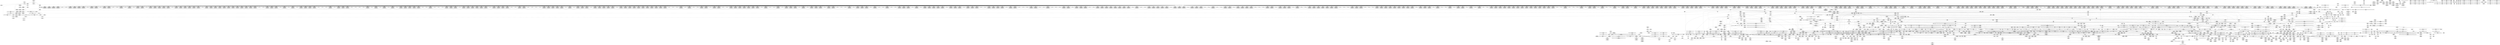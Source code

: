 digraph {
	CE0x5b257a0 [shape=record,shape=Mrecord,label="{CE0x5b257a0|__preempt_count_add:do.end|*SummSink*}"]
	CE0x5a11190 [shape=record,shape=Mrecord,label="{CE0x5a11190|current_sid:call4|security/selinux/hooks.c,218|*SummSink*}"]
	CE0x5ae3b60 [shape=record,shape=Mrecord,label="{CE0x5ae3b60|rcu_lock_release:tmp|*SummSource*}"]
	CE0x5aef350 [shape=record,shape=Mrecord,label="{CE0x5aef350|__rcu_read_unlock:tmp}"]
	CE0x5af3250 [shape=record,shape=Mrecord,label="{CE0x5af3250|rcu_read_unlock:tmp19|include/linux/rcupdate.h,933|*SummSink*}"]
	CE0x5a00420 [shape=record,shape=Mrecord,label="{CE0x5a00420|2472:_%struct.cred*,_:_CRE_696,697_}"]
	CE0x59fd900 [shape=record,shape=Mrecord,label="{CE0x59fd900|current_sid:tmp2|*SummSink*}"]
	CE0x5a8e270 [shape=record,shape=Mrecord,label="{CE0x5a8e270|2472:_%struct.cred*,_:_CRE_6232,6240_|*MultipleSource*|Function::task_sid&Arg::task::|Function::current_has_perm&Arg::tsk::|Function::selinux_task_movememory&Arg::p::|security/selinux/hooks.c,208}"]
	CE0x5af1e70 [shape=record,shape=Mrecord,label="{CE0x5af1e70|i32_934|*Constant*|*SummSink*}"]
	CE0x5aed240 [shape=record,shape=Mrecord,label="{CE0x5aed240|rcu_lock_acquire:tmp1|*SummSink*}"]
	CE0x5a0ac50 [shape=record,shape=Mrecord,label="{CE0x5a0ac50|_call_void_mcount()_#3|*SummSource*}"]
	CE0x5ac53f0 [shape=record,shape=Mrecord,label="{CE0x5ac53f0|rcu_lock_acquire:tmp7|*SummSource*}"]
	CE0x5a73e10 [shape=record,shape=Mrecord,label="{CE0x5a73e10|2472:_%struct.cred*,_:_CRE_2296,2304_|*MultipleSource*|Function::task_sid&Arg::task::|Function::current_has_perm&Arg::tsk::|Function::selinux_task_movememory&Arg::p::|security/selinux/hooks.c,208}"]
	CE0x5a84780 [shape=record,shape=Mrecord,label="{CE0x5a84780|2472:_%struct.cred*,_:_CRE_2968,2969_}"]
	CE0x59f3040 [shape=record,shape=Mrecord,label="{CE0x59f3040|avc_has_perm:auditdata|Function::avc_has_perm&Arg::auditdata::|*SummSource*}"]
	CE0x5a52190 [shape=record,shape=Mrecord,label="{CE0x5a52190|task_sid:tmp3|*SummSource*}"]
	CE0x59f6860 [shape=record,shape=Mrecord,label="{CE0x59f6860|avc_has_perm:entry|*SummSink*}"]
	CE0x5ac28e0 [shape=record,shape=Mrecord,label="{CE0x5ac28e0|rcu_lock_release:tmp5|include/linux/rcupdate.h,423}"]
	CE0x5a1fb80 [shape=record,shape=Mrecord,label="{CE0x5a1fb80|i8_1|*Constant*}"]
	CE0x5a18410 [shape=record,shape=Mrecord,label="{CE0x5a18410|task_sid:real_cred|security/selinux/hooks.c,208|*SummSource*}"]
	CE0x5a5c640 [shape=record,shape=Mrecord,label="{CE0x5a5c640|2472:_%struct.cred*,_:_CRE_136,144_|*MultipleSource*|Function::task_sid&Arg::task::|Function::current_has_perm&Arg::tsk::|Function::selinux_task_movememory&Arg::p::|security/selinux/hooks.c,208}"]
	CE0x5a471c0 [shape=record,shape=Mrecord,label="{CE0x5a471c0|get_current:tmp1|*SummSource*}"]
	CE0x5b224a0 [shape=record,shape=Mrecord,label="{CE0x5b224a0|__preempt_count_add:bb|*SummSource*}"]
	CE0x5a00550 [shape=record,shape=Mrecord,label="{CE0x5a00550|2472:_%struct.cred*,_:_CRE_697,698_}"]
	CE0x5a835b0 [shape=record,shape=Mrecord,label="{CE0x5a835b0|2472:_%struct.cred*,_:_CRE_2953,2954_}"]
	CE0x5ae3ef0 [shape=record,shape=Mrecord,label="{CE0x5ae3ef0|i64*_getelementptr_inbounds_(_11_x_i64_,_11_x_i64_*___llvm_gcov_ctr132,_i64_0,_i64_1)|*Constant*|*SummSink*}"]
	CE0x5ae9fd0 [shape=record,shape=Mrecord,label="{CE0x5ae9fd0|__rcu_read_unlock:tmp|*SummSource*}"]
	CE0x5a0ed10 [shape=record,shape=Mrecord,label="{CE0x5a0ed10|current_has_perm:call|security/selinux/hooks.c,1542}"]
	CE0x5a3a950 [shape=record,shape=Mrecord,label="{CE0x5a3a950|rcu_read_lock:tmp10|include/linux/rcupdate.h,882}"]
	CE0x5af31e0 [shape=record,shape=Mrecord,label="{CE0x5af31e0|rcu_read_unlock:tmp19|include/linux/rcupdate.h,933|*SummSource*}"]
	CE0x5a90940 [shape=record,shape=Mrecord,label="{CE0x5a90940|2472:_%struct.cred*,_:_CRE_6307,6308_}"]
	CE0x59fe180 [shape=record,shape=Mrecord,label="{CE0x59fe180|i64_1|*Constant*}"]
	CE0x5a4fc50 [shape=record,shape=Mrecord,label="{CE0x5a4fc50|get_current:tmp}"]
	CE0x5af3660 [shape=record,shape=Mrecord,label="{CE0x5af3660|rcu_read_unlock:tmp20|include/linux/rcupdate.h,933|*SummSource*}"]
	CE0x59f9410 [shape=record,shape=Mrecord,label="{CE0x59f9410|_ret_i32_%tmp24,_!dbg_!27742|security/selinux/hooks.c,220|*SummSource*}"]
	CE0x5a48580 [shape=record,shape=Mrecord,label="{CE0x5a48580|2472:_%struct.cred*,_:_CRE_32,40_|*MultipleSource*|Function::task_sid&Arg::task::|Function::current_has_perm&Arg::tsk::|Function::selinux_task_movememory&Arg::p::|security/selinux/hooks.c,208}"]
	CE0x5ae8380 [shape=record,shape=Mrecord,label="{CE0x5ae8380|_call_void_lock_acquire(%struct.lockdep_map*_%map,_i32_0,_i32_0,_i32_2,_i32_0,_%struct.lockdep_map*_null,_i64_ptrtoint_(i8*_blockaddress(_rcu_lock_acquire,_%__here)_to_i64))_#10,_!dbg_!27716|include/linux/rcupdate.h,418|*SummSink*}"]
	CE0x5ab8080 [shape=record,shape=Mrecord,label="{CE0x5ab8080|GLOBAL:__llvm_gcov_ctr126|Global_var:__llvm_gcov_ctr126|*SummSource*}"]
	CE0x5a02370 [shape=record,shape=Mrecord,label="{CE0x5a02370|current_has_perm:tmp1|*SummSource*}"]
	CE0x5a54c20 [shape=record,shape=Mrecord,label="{CE0x5a54c20|rcu_read_lock:tmp|*SummSink*}"]
	CE0x5ac5f00 [shape=record,shape=Mrecord,label="{CE0x5ac5f00|rcu_lock_acquire:bb|*SummSource*}"]
	CE0x5b5f1b0 [shape=record,shape=Mrecord,label="{CE0x5b5f1b0|__preempt_count_sub:bb|*SummSink*}"]
	CE0x5a1bd80 [shape=record,shape=Mrecord,label="{CE0x5a1bd80|cred_sid:tmp3|*SummSource*}"]
	CE0x5a3c850 [shape=record,shape=Mrecord,label="{CE0x5a3c850|task_sid:do.end6|*SummSink*}"]
	CE0x5adce90 [shape=record,shape=Mrecord,label="{CE0x5adce90|_call_void_asm_sideeffect_,_memory_,_dirflag_,_fpsr_,_flags_()_#3,_!dbg_!27714,_!srcloc_!27715|include/linux/rcupdate.h,239}"]
	CE0x5a0e180 [shape=record,shape=Mrecord,label="{CE0x5a0e180|current_has_perm:tmp2|*SummSource*}"]
	CE0x5b5e1b0 [shape=record,shape=Mrecord,label="{CE0x5b5e1b0|_call_void_mcount()_#3|*SummSource*}"]
	CE0x5b35f10 [shape=record,shape=Mrecord,label="{CE0x5b35f10|_call_void_mcount()_#3|*SummSink*}"]
	CE0x5ae54d0 [shape=record,shape=Mrecord,label="{CE0x5ae54d0|rcu_read_unlock:if.end}"]
	CE0x5a5d800 [shape=record,shape=Mrecord,label="{CE0x5a5d800|2472:_%struct.cred*,_:_CRE_184,192_|*MultipleSource*|Function::task_sid&Arg::task::|Function::current_has_perm&Arg::tsk::|Function::selinux_task_movememory&Arg::p::|security/selinux/hooks.c,208}"]
	CE0x5a9fa00 [shape=record,shape=Mrecord,label="{CE0x5a9fa00|task_sid:tobool4|security/selinux/hooks.c,208|*SummSource*}"]
	CE0x5aef8c0 [shape=record,shape=Mrecord,label="{CE0x5aef8c0|_call_void_mcount()_#3|*SummSink*}"]
	CE0x75f06f0 [shape=record,shape=Mrecord,label="{CE0x75f06f0|current_has_perm:tsk|Function::current_has_perm&Arg::tsk::|*SummSink*}"]
	CE0x5a351b0 [shape=record,shape=Mrecord,label="{CE0x5a351b0|2472:_%struct.cred*,_:_CRE_496,504_|*MultipleSource*|Function::task_sid&Arg::task::|Function::current_has_perm&Arg::tsk::|Function::selinux_task_movememory&Arg::p::|security/selinux/hooks.c,208}"]
	CE0x5ad3ce0 [shape=record,shape=Mrecord,label="{CE0x5ad3ce0|rcu_read_unlock:tmp9|include/linux/rcupdate.h,933|*SummSink*}"]
	CE0x5ae9f60 [shape=record,shape=Mrecord,label="{CE0x5ae9f60|COLLAPSED:_GCMRE___llvm_gcov_ctr134_internal_global_4_x_i64_zeroinitializer:_elem_0:default:}"]
	CE0x5a912c0 [shape=record,shape=Mrecord,label="{CE0x5a912c0|2472:_%struct.cred*,_:_CRE_6315,6316_}"]
	CE0x5ac89e0 [shape=record,shape=Mrecord,label="{CE0x5ac89e0|rcu_lock_release:__here}"]
	CE0x5a13a80 [shape=record,shape=Mrecord,label="{CE0x5a13a80|i64*_getelementptr_inbounds_(_2_x_i64_,_2_x_i64_*___llvm_gcov_ctr289,_i64_0,_i64_1)|*Constant*|*SummSource*}"]
	CE0x5a197f0 [shape=record,shape=Mrecord,label="{CE0x5a197f0|current_sid:call4|security/selinux/hooks.c,218}"]
	CE0x5a8e4d0 [shape=record,shape=Mrecord,label="{CE0x5a8e4d0|2472:_%struct.cred*,_:_CRE_6240,6248_|*MultipleSource*|Function::task_sid&Arg::task::|Function::current_has_perm&Arg::tsk::|Function::selinux_task_movememory&Arg::p::|security/selinux/hooks.c,208}"]
	CE0x5adc860 [shape=record,shape=Mrecord,label="{CE0x5adc860|rcu_read_unlock:if.end|*SummSink*}"]
	CE0x5a9f930 [shape=record,shape=Mrecord,label="{CE0x5a9f930|task_sid:call3|security/selinux/hooks.c,208|*SummSink*}"]
	CE0x5a945d0 [shape=record,shape=Mrecord,label="{CE0x5a945d0|2472:_%struct.cred*,_:_CRE_6358,6359_}"]
	CE0x5a72650 [shape=record,shape=Mrecord,label="{CE0x5a72650|2472:_%struct.cred*,_:_CRE_2152,2160_|*MultipleSource*|Function::task_sid&Arg::task::|Function::current_has_perm&Arg::tsk::|Function::selinux_task_movememory&Arg::p::|security/selinux/hooks.c,208}"]
	CE0x5a83480 [shape=record,shape=Mrecord,label="{CE0x5a83480|2472:_%struct.cred*,_:_CRE_2952,2953_}"]
	CE0x5a6da50 [shape=record,shape=Mrecord,label="{CE0x5a6da50|2472:_%struct.cred*,_:_CRE_1912,1920_|*MultipleSource*|Function::task_sid&Arg::task::|Function::current_has_perm&Arg::tsk::|Function::selinux_task_movememory&Arg::p::|security/selinux/hooks.c,208}"]
	CE0x5a20cf0 [shape=record,shape=Mrecord,label="{CE0x5a20cf0|i64*_getelementptr_inbounds_(_13_x_i64_,_13_x_i64_*___llvm_gcov_ctr126,_i64_0,_i64_0)|*Constant*}"]
	CE0x5ac23d0 [shape=record,shape=Mrecord,label="{CE0x5ac23d0|__rcu_read_lock:tmp2|*SummSource*}"]
	CE0x5ac0800 [shape=record,shape=Mrecord,label="{CE0x5ac0800|rcu_lock_acquire:tmp3|*SummSource*}"]
	CE0x5b47d10 [shape=record,shape=Mrecord,label="{CE0x5b47d10|i64*_getelementptr_inbounds_(_4_x_i64_,_4_x_i64_*___llvm_gcov_ctr129,_i64_0,_i64_2)|*Constant*|*SummSink*}"]
	CE0x5a89b00 [shape=record,shape=Mrecord,label="{CE0x5a89b00|2472:_%struct.cred*,_:_CRE_5872,5880_|*MultipleSource*|Function::task_sid&Arg::task::|Function::current_has_perm&Arg::tsk::|Function::selinux_task_movememory&Arg::p::|security/selinux/hooks.c,208}"]
	CE0x5a20f00 [shape=record,shape=Mrecord,label="{CE0x5a20f00|current_sid:if.then|*SummSink*}"]
	CE0x59fb1a0 [shape=record,shape=Mrecord,label="{CE0x59fb1a0|current_sid:tmp}"]
	CE0x5a9ffb0 [shape=record,shape=Mrecord,label="{CE0x5a9ffb0|i64_6|*Constant*}"]
	CE0x5a55460 [shape=record,shape=Mrecord,label="{CE0x5a55460|_call_void_mcount()_#3}"]
	CE0x5a69440 [shape=record,shape=Mrecord,label="{CE0x5a69440|task_sid:tmp19|security/selinux/hooks.c,208|*SummSource*}"]
	CE0x5af5670 [shape=record,shape=Mrecord,label="{CE0x5af5670|GLOBAL:rcu_lock_release|*Constant*|*SummSink*}"]
	CE0x5ae6780 [shape=record,shape=Mrecord,label="{CE0x5ae6780|rcu_read_unlock:land.lhs.true2}"]
	CE0x5a56900 [shape=record,shape=Mrecord,label="{CE0x5a56900|2472:_%struct.cred*,_:_CRE_120,128_|*MultipleSource*|Function::task_sid&Arg::task::|Function::current_has_perm&Arg::tsk::|Function::selinux_task_movememory&Arg::p::|security/selinux/hooks.c,208}"]
	CE0x5a5d140 [shape=record,shape=Mrecord,label="{CE0x5a5d140|task_sid:if.end}"]
	CE0x5b1acf0 [shape=record,shape=Mrecord,label="{CE0x5b1acf0|GLOBAL:__preempt_count|Global_var:__preempt_count|*SummSink*}"]
	CE0x5a18ae0 [shape=record,shape=Mrecord,label="{CE0x5a18ae0|task_sid:do.body|*SummSource*}"]
	CE0x5ab1e10 [shape=record,shape=Mrecord,label="{CE0x5ab1e10|i64*_getelementptr_inbounds_(_13_x_i64_,_13_x_i64_*___llvm_gcov_ctr126,_i64_0,_i64_11)|*Constant*|*SummSource*}"]
	CE0x5af5ed0 [shape=record,shape=Mrecord,label="{CE0x5af5ed0|rcu_lock_release:map|Function::rcu_lock_release&Arg::map::|*SummSink*}"]
	CE0x5a58400 [shape=record,shape=Mrecord,label="{CE0x5a58400|i64*_getelementptr_inbounds_(_11_x_i64_,_11_x_i64_*___llvm_gcov_ctr127,_i64_0,_i64_0)|*Constant*}"]
	CE0x5a92f40 [shape=record,shape=Mrecord,label="{CE0x5a92f40|2472:_%struct.cred*,_:_CRE_6339,6340_}"]
	CE0x5ac6450 [shape=record,shape=Mrecord,label="{CE0x5ac6450|_call_void_asm_addl_$1,_%gs:$0_,_*m,ri,*m,_dirflag_,_fpsr_,_flags_(i32*___preempt_count,_i32_%val,_i32*___preempt_count)_#3,_!dbg_!27714,_!srcloc_!27717|./arch/x86/include/asm/preempt.h,72}"]
	CE0x5aad5d0 [shape=record,shape=Mrecord,label="{CE0x5aad5d0|_call_void_asm_sideeffect_,_memory_,_dirflag_,_fpsr_,_flags_()_#3,_!dbg_!27714,_!srcloc_!27715|include/linux/rcupdate.h,239|*SummSink*}"]
	CE0x5a36170 [shape=record,shape=Mrecord,label="{CE0x5a36170|get_current:entry|*SummSink*}"]
	CE0x5a17ea0 [shape=record,shape=Mrecord,label="{CE0x5a17ea0|GLOBAL:rcu_lock_acquire|*Constant*|*SummSource*}"]
	CE0x5a06620 [shape=record,shape=Mrecord,label="{CE0x5a06620|rcu_read_lock:tmp13|include/linux/rcupdate.h,882}"]
	CE0x5a8b7b0 [shape=record,shape=Mrecord,label="{CE0x5a8b7b0|2472:_%struct.cred*,_:_CRE_5968,5976_|*MultipleSource*|Function::task_sid&Arg::task::|Function::current_has_perm&Arg::tsk::|Function::selinux_task_movememory&Arg::p::|security/selinux/hooks.c,208}"]
	CE0x5a0d670 [shape=record,shape=Mrecord,label="{CE0x5a0d670|current_has_perm:perms|Function::current_has_perm&Arg::perms::|*SummSource*}"]
	CE0x5a822b0 [shape=record,shape=Mrecord,label="{CE0x5a822b0|2472:_%struct.cred*,_:_CRE_2937,2938_}"]
	CE0x5a7fe40 [shape=record,shape=Mrecord,label="{CE0x5a7fe40|2472:_%struct.cred*,_:_CRE_2906,2907_}"]
	CE0x5a70e60 [shape=record,shape=Mrecord,label="{CE0x5a70e60|2472:_%struct.cred*,_:_CRE_2076,2080_|*MultipleSource*|Function::task_sid&Arg::task::|Function::current_has_perm&Arg::tsk::|Function::selinux_task_movememory&Arg::p::|security/selinux/hooks.c,208}"]
	CE0x5a931a0 [shape=record,shape=Mrecord,label="{CE0x5a931a0|2472:_%struct.cred*,_:_CRE_6341,6342_}"]
	CE0x5ac74f0 [shape=record,shape=Mrecord,label="{CE0x5ac74f0|%struct.lockdep_map*_null|*Constant*}"]
	CE0x5a0db30 [shape=record,shape=Mrecord,label="{CE0x5a0db30|_ret_i32_%call7,_!dbg_!27749|security/selinux/hooks.c,210|*SummSink*}"]
	CE0x5a1a340 [shape=record,shape=Mrecord,label="{CE0x5a1a340|2472:_%struct.cred*,_:_CRE_312,320_|*MultipleSource*|Function::task_sid&Arg::task::|Function::current_has_perm&Arg::tsk::|Function::selinux_task_movememory&Arg::p::|security/selinux/hooks.c,208}"]
	CE0x5a05f30 [shape=record,shape=Mrecord,label="{CE0x5a05f30|rcu_read_lock:call3|include/linux/rcupdate.h,882|*SummSink*}"]
	CE0x5aa8070 [shape=record,shape=Mrecord,label="{CE0x5aa8070|_call_void_lockdep_rcu_suspicious(i8*_getelementptr_inbounds_(_25_x_i8_,_25_x_i8_*_.str45,_i32_0,_i32_0),_i32_883,_i8*_getelementptr_inbounds_(_42_x_i8_,_42_x_i8_*_.str46,_i32_0,_i32_0))_#10,_!dbg_!27728|include/linux/rcupdate.h,882|*SummSink*}"]
	CE0x5a7b9c0 [shape=record,shape=Mrecord,label="{CE0x5a7b9c0|2472:_%struct.cred*,_:_CRE_2712,2720_|*MultipleSource*|Function::task_sid&Arg::task::|Function::current_has_perm&Arg::tsk::|Function::selinux_task_movememory&Arg::p::|security/selinux/hooks.c,208}"]
	CE0x5aa90d0 [shape=record,shape=Mrecord,label="{CE0x5aa90d0|i64*_getelementptr_inbounds_(_11_x_i64_,_11_x_i64_*___llvm_gcov_ctr127,_i64_0,_i64_9)|*Constant*|*SummSource*}"]
	CE0x5b42b40 [shape=record,shape=Mrecord,label="{CE0x5b42b40|__preempt_count_add:tmp1}"]
	CE0x5a35b70 [shape=record,shape=Mrecord,label="{CE0x5a35b70|current_sid:tmp17|security/selinux/hooks.c,218|*SummSink*}"]
	CE0x5ab2b40 [shape=record,shape=Mrecord,label="{CE0x5ab2b40|i64*_getelementptr_inbounds_(_13_x_i64_,_13_x_i64_*___llvm_gcov_ctr126,_i64_0,_i64_12)|*Constant*}"]
	CE0x5ae1d30 [shape=record,shape=Mrecord,label="{CE0x5ae1d30|rcu_read_unlock:tmp1|*SummSink*}"]
	CE0x5a8b060 [shape=record,shape=Mrecord,label="{CE0x5a8b060|2472:_%struct.cred*,_:_CRE_5944,5952_|*MultipleSource*|Function::task_sid&Arg::task::|Function::current_has_perm&Arg::tsk::|Function::selinux_task_movememory&Arg::p::|security/selinux/hooks.c,208}"]
	CE0x5a6e1a0 [shape=record,shape=Mrecord,label="{CE0x5a6e1a0|2472:_%struct.cred*,_:_CRE_1936,1944_|*MultipleSource*|Function::task_sid&Arg::task::|Function::current_has_perm&Arg::tsk::|Function::selinux_task_movememory&Arg::p::|security/selinux/hooks.c,208}"]
	CE0x5ae1b70 [shape=record,shape=Mrecord,label="{CE0x5ae1b70|rcu_read_unlock:tmp1|*SummSource*}"]
	CE0x5ac7a30 [shape=record,shape=Mrecord,label="{CE0x5ac7a30|i64_ptrtoint_(i8*_blockaddress(_rcu_lock_acquire,_%__here)_to_i64)|*Constant*}"]
	CE0x5a47db0 [shape=record,shape=Mrecord,label="{CE0x5a47db0|rcu_read_lock:entry|*SummSink*}"]
	CE0x5a3c2c0 [shape=record,shape=Mrecord,label="{CE0x5a3c2c0|GLOBAL:current_task|Global_var:current_task|*SummSource*}"]
	CE0x59f6040 [shape=record,shape=Mrecord,label="{CE0x59f6040|current_has_perm:call2|security/selinux/hooks.c,1544|*SummSource*}"]
	CE0x5aeb1e0 [shape=record,shape=Mrecord,label="{CE0x5aeb1e0|i64_1|*Constant*}"]
	CE0x5a7eb40 [shape=record,shape=Mrecord,label="{CE0x5a7eb40|2472:_%struct.cred*,_:_CRE_2872,2876_|*MultipleSource*|Function::task_sid&Arg::task::|Function::current_has_perm&Arg::tsk::|Function::selinux_task_movememory&Arg::p::|security/selinux/hooks.c,208}"]
	CE0x5aefc20 [shape=record,shape=Mrecord,label="{CE0x5aefc20|rcu_read_unlock:tmp8|include/linux/rcupdate.h,933|*SummSource*}"]
	CE0x5addb90 [shape=record,shape=Mrecord,label="{CE0x5addb90|rcu_lock_acquire:indirectgoto|*SummSource*}"]
	CE0x5abb6f0 [shape=record,shape=Mrecord,label="{CE0x5abb6f0|__rcu_read_lock:tmp7|include/linux/rcupdate.h,240|*SummSink*}"]
	CE0x5170fe0 [shape=record,shape=Mrecord,label="{CE0x5170fe0|selinux_task_movememory:call|security/selinux/hooks.c,3652|*SummSource*}"]
	CE0x5a52e50 [shape=record,shape=Mrecord,label="{CE0x5a52e50|i64*_getelementptr_inbounds_(_2_x_i64_,_2_x_i64_*___llvm_gcov_ctr131,_i64_0,_i64_1)|*Constant*|*SummSource*}"]
	CE0x5a674d0 [shape=record,shape=Mrecord,label="{CE0x5a674d0|rcu_read_unlock:tmp}"]
	CE0x5a70050 [shape=record,shape=Mrecord,label="{CE0x5a70050|2472:_%struct.cred*,_:_CRE_2044,2048_|*MultipleSource*|Function::task_sid&Arg::task::|Function::current_has_perm&Arg::tsk::|Function::selinux_task_movememory&Arg::p::|security/selinux/hooks.c,208}"]
	CE0x5ab2bb0 [shape=record,shape=Mrecord,label="{CE0x5ab2bb0|task_sid:tmp27|security/selinux/hooks.c,208}"]
	CE0x5ac5700 [shape=record,shape=Mrecord,label="{CE0x5ac5700|rcu_lock_release:bb|*SummSink*}"]
	CE0x5a39c50 [shape=record,shape=Mrecord,label="{CE0x5a39c50|i32_1|*Constant*|*SummSource*}"]
	CE0x5a52b30 [shape=record,shape=Mrecord,label="{CE0x5a52b30|2472:_%struct.cred*,_:_CRE_84,88_|*MultipleSource*|Function::task_sid&Arg::task::|Function::current_has_perm&Arg::tsk::|Function::selinux_task_movememory&Arg::p::|security/selinux/hooks.c,208}"]
	CE0x5b5cde0 [shape=record,shape=Mrecord,label="{CE0x5b5cde0|__preempt_count_sub:tmp3|*SummSink*}"]
	CE0x5a12070 [shape=record,shape=Mrecord,label="{CE0x5a12070|i32_0|*Constant*}"]
	CE0x5a03820 [shape=record,shape=Mrecord,label="{CE0x5a03820|i64_0|*Constant*}"]
	CE0x5a4ecc0 [shape=record,shape=Mrecord,label="{CE0x5a4ecc0|rcu_read_lock:tmp5|include/linux/rcupdate.h,882|*SummSink*}"]
	CE0x5a0c510 [shape=record,shape=Mrecord,label="{CE0x5a0c510|current_sid:tmp12|security/selinux/hooks.c,218|*SummSource*}"]
	CE0x5a17230 [shape=record,shape=Mrecord,label="{CE0x5a17230|current_sid:tmp13|security/selinux/hooks.c,218}"]
	CE0x5a1b4a0 [shape=record,shape=Mrecord,label="{CE0x5a1b4a0|cred_sid:tmp2|*SummSource*}"]
	CE0x5add910 [shape=record,shape=Mrecord,label="{CE0x5add910|rcu_read_unlock:if.then|*SummSink*}"]
	CE0x5a9bdf0 [shape=record,shape=Mrecord,label="{CE0x5a9bdf0|2472:_%struct.cred*,_:_CRE_10568,10572_|*MultipleSource*|Function::task_sid&Arg::task::|Function::current_has_perm&Arg::tsk::|Function::selinux_task_movememory&Arg::p::|security/selinux/hooks.c,208}"]
	CE0x6d86560 [shape=record,shape=Mrecord,label="{CE0x6d86560|selinux_task_movememory:tmp1}"]
	CE0x5a48100 [shape=record,shape=Mrecord,label="{CE0x5a48100|GLOBAL:current_task|Global_var:current_task|*SummSink*}"]
	CE0x5a7c570 [shape=record,shape=Mrecord,label="{CE0x5a7c570|2472:_%struct.cred*,_:_CRE_2744,2752_|*MultipleSource*|Function::task_sid&Arg::task::|Function::current_has_perm&Arg::tsk::|Function::selinux_task_movememory&Arg::p::|security/selinux/hooks.c,208}"]
	CE0x5a25250 [shape=record,shape=Mrecord,label="{CE0x5a25250|i32_218|*Constant*|*SummSource*}"]
	CE0x5a38130 [shape=record,shape=Mrecord,label="{CE0x5a38130|_call_void_mcount()_#3|*SummSource*}"]
	CE0x5a75800 [shape=record,shape=Mrecord,label="{CE0x5a75800|2472:_%struct.cred*,_:_CRE_2384,2392_|*MultipleSource*|Function::task_sid&Arg::task::|Function::current_has_perm&Arg::tsk::|Function::selinux_task_movememory&Arg::p::|security/selinux/hooks.c,208}"]
	CE0x5a1f6b0 [shape=record,shape=Mrecord,label="{CE0x5a1f6b0|current_sid:tmp16|security/selinux/hooks.c,218}"]
	CE0x5ab1640 [shape=record,shape=Mrecord,label="{CE0x5ab1640|i64*_getelementptr_inbounds_(_13_x_i64_,_13_x_i64_*___llvm_gcov_ctr126,_i64_0,_i64_9)|*Constant*}"]
	CE0x5ae1430 [shape=record,shape=Mrecord,label="{CE0x5ae1430|rcu_read_unlock:tmp7|include/linux/rcupdate.h,933}"]
	CE0x5ae59d0 [shape=record,shape=Mrecord,label="{CE0x5ae59d0|rcu_lock_acquire:tmp2}"]
	CE0x5a10c60 [shape=record,shape=Mrecord,label="{CE0x5a10c60|selinux_task_movememory:call|security/selinux/hooks.c,3652|*SummSink*}"]
	CE0x5a85d70 [shape=record,shape=Mrecord,label="{CE0x5a85d70|2472:_%struct.cred*,_:_CRE_3024,3032_|*MultipleSource*|Function::task_sid&Arg::task::|Function::current_has_perm&Arg::tsk::|Function::selinux_task_movememory&Arg::p::|security/selinux/hooks.c,208}"]
	CE0x5a1cd60 [shape=record,shape=Mrecord,label="{CE0x5a1cd60|rcu_read_lock:tmp2|*SummSource*}"]
	CE0x59f2710 [shape=record,shape=Mrecord,label="{CE0x59f2710|avc_has_perm:requested|Function::avc_has_perm&Arg::requested::|*SummSource*}"]
	CE0x5a398a0 [shape=record,shape=Mrecord,label="{CE0x5a398a0|current_sid:tmp23|security/selinux/hooks.c,218|*SummSink*}"]
	CE0x5a93b20 [shape=record,shape=Mrecord,label="{CE0x5a93b20|2472:_%struct.cred*,_:_CRE_6349,6350_}"]
	CE0x5a76670 [shape=record,shape=Mrecord,label="{CE0x5a76670|2472:_%struct.cred*,_:_CRE_2472,2480_|*MultipleSource*|Function::task_sid&Arg::task::|Function::current_has_perm&Arg::tsk::|Function::selinux_task_movememory&Arg::p::|security/selinux/hooks.c,208}"]
	CE0x5b2f040 [shape=record,shape=Mrecord,label="{CE0x5b2f040|rcu_lock_acquire:__here|*SummSource*}"]
	CE0x5a98fa0 [shape=record,shape=Mrecord,label="{CE0x5a98fa0|2472:_%struct.cred*,_:_CRE_6600,6608_|*MultipleSource*|Function::task_sid&Arg::task::|Function::current_has_perm&Arg::tsk::|Function::selinux_task_movememory&Arg::p::|security/selinux/hooks.c,208}"]
	CE0x5a32d90 [shape=record,shape=Mrecord,label="{CE0x5a32d90|i8*_getelementptr_inbounds_(_45_x_i8_,_45_x_i8_*_.str12,_i32_0,_i32_0)|*Constant*}"]
	CE0x5a22890 [shape=record,shape=Mrecord,label="{CE0x5a22890|current_sid:tmp14|security/selinux/hooks.c,218}"]
	CE0x5a6eaf0 [shape=record,shape=Mrecord,label="{CE0x5a6eaf0|2472:_%struct.cred*,_:_CRE_1968,1976_|*MultipleSource*|Function::task_sid&Arg::task::|Function::current_has_perm&Arg::tsk::|Function::selinux_task_movememory&Arg::p::|security/selinux/hooks.c,208}"]
	CE0x5adcaa0 [shape=record,shape=Mrecord,label="{CE0x5adcaa0|i64*_getelementptr_inbounds_(_11_x_i64_,_11_x_i64_*___llvm_gcov_ctr132,_i64_0,_i64_0)|*Constant*|*SummSource*}"]
	CE0x5a64a10 [shape=record,shape=Mrecord,label="{CE0x5a64a10|rcu_read_lock:tmp22|include/linux/rcupdate.h,884|*SummSource*}"]
	CE0x5a93400 [shape=record,shape=Mrecord,label="{CE0x5a93400|2472:_%struct.cred*,_:_CRE_6343,6344_}"]
	CE0x5a39720 [shape=record,shape=Mrecord,label="{CE0x5a39720|current_sid:tmp23|security/selinux/hooks.c,218|*SummSource*}"]
	CE0x5a97f00 [shape=record,shape=Mrecord,label="{CE0x5a97f00|2472:_%struct.cred*,_:_CRE_6536,6544_|*MultipleSource*|Function::task_sid&Arg::task::|Function::current_has_perm&Arg::tsk::|Function::selinux_task_movememory&Arg::p::|security/selinux/hooks.c,208}"]
	CE0x5a1d690 [shape=record,shape=Mrecord,label="{CE0x5a1d690|task_sid:tmp|*SummSink*}"]
	CE0x5a7ab50 [shape=record,shape=Mrecord,label="{CE0x5a7ab50|2472:_%struct.cred*,_:_CRE_2672,2680_|*MultipleSource*|Function::task_sid&Arg::task::|Function::current_has_perm&Arg::tsk::|Function::selinux_task_movememory&Arg::p::|security/selinux/hooks.c,208}"]
	CE0x5a885a0 [shape=record,shape=Mrecord,label="{CE0x5a885a0|2472:_%struct.cred*,_:_CRE_3140,3144_|*MultipleSource*|Function::task_sid&Arg::task::|Function::current_has_perm&Arg::tsk::|Function::selinux_task_movememory&Arg::p::|security/selinux/hooks.c,208}"]
	CE0x5aee430 [shape=record,shape=Mrecord,label="{CE0x5aee430|i64*_getelementptr_inbounds_(_11_x_i64_,_11_x_i64_*___llvm_gcov_ctr132,_i64_0,_i64_8)|*Constant*}"]
	CE0x5a14cd0 [shape=record,shape=Mrecord,label="{CE0x5a14cd0|i64*_getelementptr_inbounds_(_11_x_i64_,_11_x_i64_*___llvm_gcov_ctr125,_i64_0,_i64_0)|*Constant*|*SummSink*}"]
	CE0x5a64120 [shape=record,shape=Mrecord,label="{CE0x5a64120|rcu_read_lock:bb|*SummSource*}"]
	CE0x5b1b740 [shape=record,shape=Mrecord,label="{CE0x5b1b740|i64*_getelementptr_inbounds_(_4_x_i64_,_4_x_i64_*___llvm_gcov_ctr130,_i64_0,_i64_2)|*Constant*|*SummSource*}"]
	"CONST[source:2(external),value:2(dynamic)][purpose:{subject}][SrcIdx:2]"
	CE0x5a8fd60 [shape=record,shape=Mrecord,label="{CE0x5a8fd60|2472:_%struct.cred*,_:_CRE_6297,6298_}"]
	CE0x5b415d0 [shape=record,shape=Mrecord,label="{CE0x5b415d0|void_(i32*,_i32,_i32*)*_asm_addl_$1,_%gs:$0_,_*m,ri,*m,_dirflag_,_fpsr_,_flags_}"]
	CE0x5ab4900 [shape=record,shape=Mrecord,label="{CE0x5ab4900|_ret_i32_%tmp6,_!dbg_!27716|security/selinux/hooks.c,197}"]
	CE0x5a52590 [shape=record,shape=Mrecord,label="{CE0x5a52590|_call_void___rcu_read_lock()_#10,_!dbg_!27710|include/linux/rcupdate.h,879|*SummSink*}"]
	CE0x5ae7d30 [shape=record,shape=Mrecord,label="{CE0x5ae7d30|i64*_getelementptr_inbounds_(_4_x_i64_,_4_x_i64_*___llvm_gcov_ctr130,_i64_0,_i64_1)|*Constant*|*SummSource*}"]
	CE0x5b5e7e0 [shape=record,shape=Mrecord,label="{CE0x5b5e7e0|__preempt_count_sub:tmp6|./arch/x86/include/asm/preempt.h,78|*SummSink*}"]
	CE0x5aefe30 [shape=record,shape=Mrecord,label="{CE0x5aefe30|rcu_read_unlock:tmp9|include/linux/rcupdate.h,933}"]
	CE0x5af5a70 [shape=record,shape=Mrecord,label="{CE0x5af5a70|rcu_lock_release:entry|*SummSource*}"]
	CE0x5a1c200 [shape=record,shape=Mrecord,label="{CE0x5a1c200|task_sid:bb}"]
	CE0x5a05db0 [shape=record,shape=Mrecord,label="{CE0x5a05db0|rcu_read_lock:call3|include/linux/rcupdate.h,882|*SummSource*}"]
	CE0x5a83a70 [shape=record,shape=Mrecord,label="{CE0x5a83a70|2472:_%struct.cred*,_:_CRE_2957,2958_}"]
	CE0x5ae68e0 [shape=record,shape=Mrecord,label="{CE0x5ae68e0|rcu_read_unlock:land.lhs.true2|*SummSource*}"]
	CE0x5adf250 [shape=record,shape=Mrecord,label="{CE0x5adf250|rcu_lock_release:tmp3|*SummSink*}"]
	CE0x5a9c7b0 [shape=record,shape=Mrecord,label="{CE0x5a9c7b0|2472:_%struct.cred*,_:_CRE_10592,10600_|*MultipleSource*|Function::task_sid&Arg::task::|Function::current_has_perm&Arg::tsk::|Function::selinux_task_movememory&Arg::p::|security/selinux/hooks.c,208}"]
	CE0x5ac6cf0 [shape=record,shape=Mrecord,label="{CE0x5ac6cf0|__rcu_read_lock:bb|*SummSource*}"]
	CE0x5a6ad60 [shape=record,shape=Mrecord,label="{CE0x5a6ad60|2472:_%struct.cred*,_:_CRE_744,760_|*MultipleSource*|Function::task_sid&Arg::task::|Function::current_has_perm&Arg::tsk::|Function::selinux_task_movememory&Arg::p::|security/selinux/hooks.c,208}"]
	CE0x59e83d0 [shape=record,shape=Mrecord,label="{CE0x59e83d0|GLOBAL:__rcu_read_lock|*Constant*|*SummSource*}"]
	CE0x5b47b50 [shape=record,shape=Mrecord,label="{CE0x5b47b50|i64*_getelementptr_inbounds_(_4_x_i64_,_4_x_i64_*___llvm_gcov_ctr129,_i64_0,_i64_2)|*Constant*|*SummSource*}"]
	CE0x5acf090 [shape=record,shape=Mrecord,label="{CE0x5acf090|i64*_getelementptr_inbounds_(_4_x_i64_,_4_x_i64_*___llvm_gcov_ctr135,_i64_0,_i64_3)|*Constant*|*SummSink*}"]
	CE0x5a9f000 [shape=record,shape=Mrecord,label="{CE0x5a9f000|task_sid:tmp12|security/selinux/hooks.c,208|*SummSource*}"]
	CE0x5a73bb0 [shape=record,shape=Mrecord,label="{CE0x5a73bb0|2472:_%struct.cred*,_:_CRE_2288,2296_|*MultipleSource*|Function::task_sid&Arg::task::|Function::current_has_perm&Arg::tsk::|Function::selinux_task_movememory&Arg::p::|security/selinux/hooks.c,208}"]
	CE0x5ac4b50 [shape=record,shape=Mrecord,label="{CE0x5ac4b50|i64*_getelementptr_inbounds_(_4_x_i64_,_4_x_i64_*___llvm_gcov_ctr130,_i64_0,_i64_3)|*Constant*|*SummSource*}"]
	CE0x59f9170 [shape=record,shape=Mrecord,label="{CE0x59f9170|current_sid:entry|*SummSink*}"]
	CE0x5aa9cb0 [shape=record,shape=Mrecord,label="{CE0x5aa9cb0|rcu_read_lock:tmp20|include/linux/rcupdate.h,882|*SummSource*}"]
	CE0x59f6240 [shape=record,shape=Mrecord,label="{CE0x59f6240|i32_(i32,_i32,_i16,_i32,_%struct.common_audit_data*)*_bitcast_(i32_(i32,_i32,_i16,_i32,_%struct.common_audit_data.495*)*_avc_has_perm_to_i32_(i32,_i32,_i16,_i32,_%struct.common_audit_data*)*)|*Constant*|*SummSink*}"]
	CE0x5a0c2d0 [shape=record,shape=Mrecord,label="{CE0x5a0c2d0|current_sid:tmp11|security/selinux/hooks.c,218|*SummSink*}"]
	CE0x5a6b480 [shape=record,shape=Mrecord,label="{CE0x5a6b480|2472:_%struct.cred*,_:_CRE_772,776_|*MultipleSource*|Function::task_sid&Arg::task::|Function::current_has_perm&Arg::tsk::|Function::selinux_task_movememory&Arg::p::|security/selinux/hooks.c,208}"]
	CE0x59f7bd0 [shape=record,shape=Mrecord,label="{CE0x59f7bd0|i64_2|*Constant*}"]
	CE0x5b42590 [shape=record,shape=Mrecord,label="{CE0x5b42590|i64*_getelementptr_inbounds_(_4_x_i64_,_4_x_i64_*___llvm_gcov_ctr134,_i64_0,_i64_0)|*Constant*}"]
	CE0x5a89d60 [shape=record,shape=Mrecord,label="{CE0x5a89d60|2472:_%struct.cred*,_:_CRE_5880,5888_|*MultipleSource*|Function::task_sid&Arg::task::|Function::current_has_perm&Arg::tsk::|Function::selinux_task_movememory&Arg::p::|security/selinux/hooks.c,208}"]
	CE0x59f1d80 [shape=record,shape=Mrecord,label="{CE0x59f1d80|i64*_getelementptr_inbounds_(_11_x_i64_,_11_x_i64_*___llvm_gcov_ctr125,_i64_0,_i64_8)|*Constant*|*SummSink*}"]
	CE0x5a3bfc0 [shape=record,shape=Mrecord,label="{CE0x5a3bfc0|_call_void_rcu_read_lock()_#10,_!dbg_!27712|security/selinux/hooks.c,207}"]
	CE0x5a7e450 [shape=record,shape=Mrecord,label="{CE0x5a7e450|2472:_%struct.cred*,_:_CRE_2848,2856_|*MultipleSource*|Function::task_sid&Arg::task::|Function::current_has_perm&Arg::tsk::|Function::selinux_task_movememory&Arg::p::|security/selinux/hooks.c,208}"]
	CE0x59e9a10 [shape=record,shape=Mrecord,label="{CE0x59e9a10|current_sid:tmp8|security/selinux/hooks.c,218|*SummSource*}"]
	CE0x5a1f1f0 [shape=record,shape=Mrecord,label="{CE0x5a1f1f0|rcu_read_lock:do.end|*SummSource*}"]
	CE0x5a1f8d0 [shape=record,shape=Mrecord,label="{CE0x5a1f8d0|current_sid:tmp16|security/selinux/hooks.c,218|*SummSource*}"]
	CE0x59f94b0 [shape=record,shape=Mrecord,label="{CE0x59f94b0|_ret_i32_%tmp24,_!dbg_!27742|security/selinux/hooks.c,220|*SummSink*}"]
	CE0x5a11b80 [shape=record,shape=Mrecord,label="{CE0x5a11b80|i64*_getelementptr_inbounds_(_2_x_i64_,_2_x_i64_*___llvm_gcov_ctr136,_i64_0,_i64_1)|*Constant*|*SummSource*}"]
	CE0x5aa0560 [shape=record,shape=Mrecord,label="{CE0x5aa0560|task_sid:tmp14|security/selinux/hooks.c,208|*SummSink*}"]
	CE0x5a78950 [shape=record,shape=Mrecord,label="{CE0x5a78950|2472:_%struct.cred*,_:_CRE_2536,2544_|*MultipleSource*|Function::task_sid&Arg::task::|Function::current_has_perm&Arg::tsk::|Function::selinux_task_movememory&Arg::p::|security/selinux/hooks.c,208}"]
	CE0x5b2ec30 [shape=record,shape=Mrecord,label="{CE0x5b2ec30|i64*_getelementptr_inbounds_(_4_x_i64_,_4_x_i64_*___llvm_gcov_ctr134,_i64_0,_i64_3)|*Constant*|*SummSink*}"]
	CE0x5acbb80 [shape=record,shape=Mrecord,label="{CE0x5acbb80|__preempt_count_sub:bb|*SummSource*}"]
	CE0x5a48620 [shape=record,shape=Mrecord,label="{CE0x5a48620|2472:_%struct.cred*,_:_CRE_40,44_|*MultipleSource*|Function::task_sid&Arg::task::|Function::current_has_perm&Arg::tsk::|Function::selinux_task_movememory&Arg::p::|security/selinux/hooks.c,208}"]
	CE0x5a5dcc0 [shape=record,shape=Mrecord,label="{CE0x5a5dcc0|__rcu_read_lock:tmp4|include/linux/rcupdate.h,239|*SummSource*}"]
	CE0x5a4e890 [shape=record,shape=Mrecord,label="{CE0x5a4e890|rcu_read_unlock:tmp3|*SummSink*}"]
	CE0x5ae42e0 [shape=record,shape=Mrecord,label="{CE0x5ae42e0|rcu_lock_release:tmp1|*SummSink*}"]
	CE0x5ab1f80 [shape=record,shape=Mrecord,label="{CE0x5ab1f80|task_sid:tmp24|security/selinux/hooks.c,208|*SummSource*}"]
	CE0x5a7e220 [shape=record,shape=Mrecord,label="{CE0x5a7e220|2472:_%struct.cred*,_:_CRE_2840,2848_|*MultipleSource*|Function::task_sid&Arg::task::|Function::current_has_perm&Arg::tsk::|Function::selinux_task_movememory&Arg::p::|security/selinux/hooks.c,208}"]
	CE0x5a9e1f0 [shape=record,shape=Mrecord,label="{CE0x5a9e1f0|task_sid:tobool1|security/selinux/hooks.c,208|*SummSink*}"]
	CE0x5a200b0 [shape=record,shape=Mrecord,label="{CE0x5a200b0|2472:_%struct.cred*,_:_CRE_456,460_|*MultipleSource*|Function::task_sid&Arg::task::|Function::current_has_perm&Arg::tsk::|Function::selinux_task_movememory&Arg::p::|security/selinux/hooks.c,208}"]
	CE0x5a87e80 [shape=record,shape=Mrecord,label="{CE0x5a87e80|2472:_%struct.cred*,_:_CRE_3120,3128_|*MultipleSource*|Function::task_sid&Arg::task::|Function::current_has_perm&Arg::tsk::|Function::selinux_task_movememory&Arg::p::|security/selinux/hooks.c,208}"]
	CE0x5ab9c00 [shape=record,shape=Mrecord,label="{CE0x5ab9c00|__rcu_read_lock:do.end|*SummSource*}"]
	CE0x5a50770 [shape=record,shape=Mrecord,label="{CE0x5a50770|__preempt_count_sub:do.end|*SummSink*}"]
	CE0x5a18cf0 [shape=record,shape=Mrecord,label="{CE0x5a18cf0|current_sid:land.lhs.true|*SummSink*}"]
	CE0x5a86980 [shape=record,shape=Mrecord,label="{CE0x5a86980|2472:_%struct.cred*,_:_CRE_3064,3072_|*MultipleSource*|Function::task_sid&Arg::task::|Function::current_has_perm&Arg::tsk::|Function::selinux_task_movememory&Arg::p::|security/selinux/hooks.c,208}"]
	CE0x5a6e400 [shape=record,shape=Mrecord,label="{CE0x5a6e400|2472:_%struct.cred*,_:_CRE_1944,1952_|*MultipleSource*|Function::task_sid&Arg::task::|Function::current_has_perm&Arg::tsk::|Function::selinux_task_movememory&Arg::p::|security/selinux/hooks.c,208}"]
	CE0x5b2cfa0 [shape=record,shape=Mrecord,label="{CE0x5b2cfa0|_call_void_mcount()_#3}"]
	CE0x5a9e510 [shape=record,shape=Mrecord,label="{CE0x5a9e510|task_sid:tmp11|security/selinux/hooks.c,208}"]
	CE0x5af5fe0 [shape=record,shape=Mrecord,label="{CE0x5af5fe0|GLOBAL:__rcu_read_unlock|*Constant*}"]
	CE0x5a8fe90 [shape=record,shape=Mrecord,label="{CE0x5a8fe90|2472:_%struct.cred*,_:_CRE_6298,6299_}"]
	CE0x5a3a3b0 [shape=record,shape=Mrecord,label="{CE0x5a3a3b0|i64_5|*Constant*}"]
	CE0x5a36b00 [shape=record,shape=Mrecord,label="{CE0x5a36b00|current_sid:cred|security/selinux/hooks.c,218}"]
	CE0x5a7c0b0 [shape=record,shape=Mrecord,label="{CE0x5a7c0b0|2472:_%struct.cred*,_:_CRE_2728,2736_|*MultipleSource*|Function::task_sid&Arg::task::|Function::current_has_perm&Arg::tsk::|Function::selinux_task_movememory&Arg::p::|security/selinux/hooks.c,208}"]
	CE0x5ae5e40 [shape=record,shape=Mrecord,label="{CE0x5ae5e40|rcu_read_unlock:tmp14|include/linux/rcupdate.h,933}"]
	CE0x5ae4580 [shape=record,shape=Mrecord,label="{CE0x5ae4580|rcu_read_unlock:tmp15|include/linux/rcupdate.h,933}"]
	CE0x5af3170 [shape=record,shape=Mrecord,label="{CE0x5af3170|rcu_read_unlock:tmp19|include/linux/rcupdate.h,933}"]
	CE0x5ae7230 [shape=record,shape=Mrecord,label="{CE0x5ae7230|rcu_read_unlock:tmp2|*SummSink*}"]
	CE0x5b2b9f0 [shape=record,shape=Mrecord,label="{CE0x5b2b9f0|__rcu_read_unlock:tmp|*SummSink*}"]
	CE0x5a31a10 [shape=record,shape=Mrecord,label="{CE0x5a31a10|__rcu_read_lock:tmp1|*SummSink*}"]
	CE0x5ac38a0 [shape=record,shape=Mrecord,label="{CE0x5ac38a0|GLOBAL:lock_release|*Constant*|*SummSink*}"]
	CE0x5aeb520 [shape=record,shape=Mrecord,label="{CE0x5aeb520|rcu_read_unlock:tobool|include/linux/rcupdate.h,933}"]
	CE0x5a82050 [shape=record,shape=Mrecord,label="{CE0x5a82050|2472:_%struct.cred*,_:_CRE_2935,2936_}"]
	CE0x5a68db0 [shape=record,shape=Mrecord,label="{CE0x5a68db0|task_sid:tmp19|security/selinux/hooks.c,208}"]
	CE0x5aba430 [shape=record,shape=Mrecord,label="{CE0x5aba430|i64*_getelementptr_inbounds_(_4_x_i64_,_4_x_i64_*___llvm_gcov_ctr133,_i64_0,_i64_1)|*Constant*|*SummSource*}"]
	CE0x6c53760 [shape=record,shape=Mrecord,label="{CE0x6c53760|GLOBAL:current_has_perm|*Constant*|*SummSink*}"]
	CE0x5a78ea0 [shape=record,shape=Mrecord,label="{CE0x5a78ea0|2472:_%struct.cred*,_:_CRE_2576,2584_|*MultipleSource*|Function::task_sid&Arg::task::|Function::current_has_perm&Arg::tsk::|Function::selinux_task_movememory&Arg::p::|security/selinux/hooks.c,208}"]
	CE0x5a33920 [shape=record,shape=Mrecord,label="{CE0x5a33920|i64_0|*Constant*}"]
	CE0x5a97320 [shape=record,shape=Mrecord,label="{CE0x5a97320|2472:_%struct.cred*,_:_CRE_6496,6504_|*MultipleSource*|Function::task_sid&Arg::task::|Function::current_has_perm&Arg::tsk::|Function::selinux_task_movememory&Arg::p::|security/selinux/hooks.c,208}"]
	CE0x5a39f10 [shape=record,shape=Mrecord,label="{CE0x5a39f10|rcu_read_lock:tmp8|include/linux/rcupdate.h,882|*SummSink*}"]
	CE0x5a996c0 [shape=record,shape=Mrecord,label="{CE0x5a996c0|2472:_%struct.cred*,_:_CRE_6624,6632_|*MultipleSource*|Function::task_sid&Arg::task::|Function::current_has_perm&Arg::tsk::|Function::selinux_task_movememory&Arg::p::|security/selinux/hooks.c,208}"]
	CE0x5a608c0 [shape=record,shape=Mrecord,label="{CE0x5a608c0|2472:_%struct.cred*,_:_CRE_536,544_|*MultipleSource*|Function::task_sid&Arg::task::|Function::current_has_perm&Arg::tsk::|Function::selinux_task_movememory&Arg::p::|security/selinux/hooks.c,208}"]
	CE0x5b6ae60 [shape=record,shape=Mrecord,label="{CE0x5b6ae60|i64*_getelementptr_inbounds_(_4_x_i64_,_4_x_i64_*___llvm_gcov_ctr135,_i64_0,_i64_0)|*Constant*|*SummSource*}"]
	CE0x5a13930 [shape=record,shape=Mrecord,label="{CE0x5a13930|i64_0|*Constant*|*SummSource*}"]
	CE0x5ac62f0 [shape=record,shape=Mrecord,label="{CE0x5ac62f0|rcu_lock_release:tmp2|*SummSink*}"]
	CE0x5b2c750 [shape=record,shape=Mrecord,label="{CE0x5b2c750|_call_void___preempt_count_sub(i32_1)_#10,_!dbg_!27715|include/linux/rcupdate.h,244|*SummSink*}"]
	CE0x5ae9580 [shape=record,shape=Mrecord,label="{CE0x5ae9580|GLOBAL:rcu_read_unlock.__warned|Global_var:rcu_read_unlock.__warned}"]
	CE0x5a4e820 [shape=record,shape=Mrecord,label="{CE0x5a4e820|rcu_read_unlock:tmp3|*SummSource*}"]
	CE0x59f88d0 [shape=record,shape=Mrecord,label="{CE0x59f88d0|current_has_perm:call|security/selinux/hooks.c,1542|*SummSource*}"]
	CE0x5a7db00 [shape=record,shape=Mrecord,label="{CE0x5a7db00|2472:_%struct.cred*,_:_CRE_2816,2824_|*MultipleSource*|Function::task_sid&Arg::task::|Function::current_has_perm&Arg::tsk::|Function::selinux_task_movememory&Arg::p::|security/selinux/hooks.c,208}"]
	CE0x5adccb0 [shape=record,shape=Mrecord,label="{CE0x5adccb0|_ret_void,_!dbg_!27719|./arch/x86/include/asm/preempt.h,73|*SummSink*}"]
	CE0x5b2ce10 [shape=record,shape=Mrecord,label="{CE0x5b2ce10|__rcu_read_unlock:do.end}"]
	CE0x59f81a0 [shape=record,shape=Mrecord,label="{CE0x59f81a0|current_sid:tobool1|security/selinux/hooks.c,218|*SummSink*}"]
	CE0x5a631f0 [shape=record,shape=Mrecord,label="{CE0x5a631f0|2472:_%struct.cred*,_:_CRE_672,680_|*MultipleSource*|Function::task_sid&Arg::task::|Function::current_has_perm&Arg::tsk::|Function::selinux_task_movememory&Arg::p::|security/selinux/hooks.c,208}"]
	CE0x5a83220 [shape=record,shape=Mrecord,label="{CE0x5a83220|2472:_%struct.cred*,_:_CRE_2950,2951_}"]
	CE0x5b1fac0 [shape=record,shape=Mrecord,label="{CE0x5b1fac0|__preempt_count_add:tmp7|./arch/x86/include/asm/preempt.h,73}"]
	CE0x5a90350 [shape=record,shape=Mrecord,label="{CE0x5a90350|2472:_%struct.cred*,_:_CRE_6302,6303_}"]
	CE0x5a0ec00 [shape=record,shape=Mrecord,label="{CE0x5a0ec00|_call_void_mcount()_#3|*SummSink*}"]
	CE0x5aebb90 [shape=record,shape=Mrecord,label="{CE0x5aebb90|rcu_read_unlock:tmp6|include/linux/rcupdate.h,933|*SummSource*}"]
	CE0x5ac11d0 [shape=record,shape=Mrecord,label="{CE0x5ac11d0|__preempt_count_add:bb}"]
	CE0x5b40e90 [shape=record,shape=Mrecord,label="{CE0x5b40e90|_call_void_asm_addl_$1,_%gs:$0_,_*m,ri,*m,_dirflag_,_fpsr_,_flags_(i32*___preempt_count,_i32_%sub,_i32*___preempt_count)_#3,_!dbg_!27717,_!srcloc_!27718|./arch/x86/include/asm/preempt.h,77}"]
	CE0x5ae3850 [shape=record,shape=Mrecord,label="{CE0x5ae3850|i64*_getelementptr_inbounds_(_4_x_i64_,_4_x_i64_*___llvm_gcov_ctr133,_i64_0,_i64_0)|*Constant*|*SummSink*}"]
	CE0x5a371b0 [shape=record,shape=Mrecord,label="{CE0x5a371b0|current_sid:tmp21|security/selinux/hooks.c,218|*SummSource*}"]
	CE0x5a49db0 [shape=record,shape=Mrecord,label="{CE0x5a49db0|task_sid:if.then|*SummSource*}"]
	CE0x5b1cc20 [shape=record,shape=Mrecord,label="{CE0x5b1cc20|void_(i32*,_i32,_i32*)*_asm_addl_$1,_%gs:$0_,_*m,ri,*m,_dirflag_,_fpsr_,_flags_|*SummSink*}"]
	CE0x59f3a70 [shape=record,shape=Mrecord,label="{CE0x59f3a70|selinux_task_movememory:entry|*SummSink*}"]
	CE0x5a9f100 [shape=record,shape=Mrecord,label="{CE0x5a9f100|task_sid:call3|security/selinux/hooks.c,208}"]
	CE0x59fdbf0 [shape=record,shape=Mrecord,label="{CE0x59fdbf0|i64*_getelementptr_inbounds_(_2_x_i64_,_2_x_i64_*___llvm_gcov_ctr136,_i64_0,_i64_0)|*Constant*|*SummSink*}"]
	CE0x5a856b0 [shape=record,shape=Mrecord,label="{CE0x5a856b0|2472:_%struct.cred*,_:_CRE_2992,3000_|*MultipleSource*|Function::task_sid&Arg::task::|Function::current_has_perm&Arg::tsk::|Function::selinux_task_movememory&Arg::p::|security/selinux/hooks.c,208}"]
	CE0x5a46a90 [shape=record,shape=Mrecord,label="{CE0x5a46a90|_call_void_mcount()_#3|*SummSource*}"]
	CE0x5ac4ce0 [shape=record,shape=Mrecord,label="{CE0x5ac4ce0|i64*_getelementptr_inbounds_(_4_x_i64_,_4_x_i64_*___llvm_gcov_ctr130,_i64_0,_i64_3)|*Constant*|*SummSink*}"]
	CE0x5b30f10 [shape=record,shape=Mrecord,label="{CE0x5b30f10|i64*_getelementptr_inbounds_(_4_x_i64_,_4_x_i64_*___llvm_gcov_ctr129,_i64_0,_i64_0)|*Constant*|*SummSource*}"]
	CE0x5a112c0 [shape=record,shape=Mrecord,label="{CE0x5a112c0|GLOBAL:get_current|*Constant*}"]
	CE0x5a14200 [shape=record,shape=Mrecord,label="{CE0x5a14200|i64*_getelementptr_inbounds_(_2_x_i64_,_2_x_i64_*___llvm_gcov_ctr289,_i64_0,_i64_0)|*Constant*|*SummSink*}"]
	CE0x5ac6280 [shape=record,shape=Mrecord,label="{CE0x5ac6280|rcu_lock_release:tmp2|*SummSource*}"]
	CE0x5ae2ed0 [shape=record,shape=Mrecord,label="{CE0x5ae2ed0|__rcu_read_lock:tmp6|include/linux/rcupdate.h,240|*SummSource*}"]
	CE0x59f85b0 [shape=record,shape=Mrecord,label="{CE0x59f85b0|selinux_task_movememory:tmp2|*SummSource*}"]
	CE0x5a4e370 [shape=record,shape=Mrecord,label="{CE0x5a4e370|cred_sid:tmp6|security/selinux/hooks.c,197|*SummSink*}"]
	CE0x5a9a9c0 [shape=record,shape=Mrecord,label="{CE0x5a9a9c0|2472:_%struct.cred*,_:_CRE_6672,6680_|*MultipleSource*|Function::task_sid&Arg::task::|Function::current_has_perm&Arg::tsk::|Function::selinux_task_movememory&Arg::p::|security/selinux/hooks.c,208}"]
	CE0x5ae17d0 [shape=record,shape=Mrecord,label="{CE0x5ae17d0|rcu_lock_acquire:map|Function::rcu_lock_acquire&Arg::map::|*SummSink*}"]
	CE0x5af6e50 [shape=record,shape=Mrecord,label="{CE0x5af6e50|__rcu_read_unlock:entry|*SummSource*}"]
	CE0x5a5b9e0 [shape=record,shape=Mrecord,label="{CE0x5a5b9e0|COLLAPSED:_GCMRE___llvm_gcov_ctr126_internal_global_13_x_i64_zeroinitializer:_elem_0:default:}"]
	CE0x5ab7f10 [shape=record,shape=Mrecord,label="{CE0x5ab7f10|GLOBAL:__llvm_gcov_ctr126|Global_var:__llvm_gcov_ctr126}"]
	CE0x5a1d720 [shape=record,shape=Mrecord,label="{CE0x5a1d720|task_sid:tmp1}"]
	CE0x59fcb20 [shape=record,shape=Mrecord,label="{CE0x59fcb20|i64*_getelementptr_inbounds_(_2_x_i64_,_2_x_i64_*___llvm_gcov_ctr98,_i64_0,_i64_1)|*Constant*|*SummSource*}"]
	CE0x5a1b430 [shape=record,shape=Mrecord,label="{CE0x5a1b430|cred_sid:tmp2}"]
	CE0x5aa0890 [shape=record,shape=Mrecord,label="{CE0x5aa0890|task_sid:tmp14|security/selinux/hooks.c,208}"]
	CE0x5af58d0 [shape=record,shape=Mrecord,label="{CE0x5af58d0|GLOBAL:rcu_lock_release|*Constant*|*SummSource*}"]
	CE0x5a5a910 [shape=record,shape=Mrecord,label="{CE0x5a5a910|rcu_read_lock:tmp3|*SummSink*}"]
	CE0x5a80630 [shape=record,shape=Mrecord,label="{CE0x5a80630|2472:_%struct.cred*,_:_CRE_2913,2914_}"]
	CE0x5ab9220 [shape=record,shape=Mrecord,label="{CE0x5ab9220|GLOBAL:task_sid.__warned|Global_var:task_sid.__warned|*SummSink*}"]
	CE0x5a8ffc0 [shape=record,shape=Mrecord,label="{CE0x5a8ffc0|2472:_%struct.cred*,_:_CRE_6299,6300_}"]
	CE0x5a36820 [shape=record,shape=Mrecord,label="{CE0x5a36820|i32_78|*Constant*}"]
	CE0x5a55bf0 [shape=record,shape=Mrecord,label="{CE0x5a55bf0|2472:_%struct.cred*,_:_CRE_104,112_|*MultipleSource*|Function::task_sid&Arg::task::|Function::current_has_perm&Arg::tsk::|Function::selinux_task_movememory&Arg::p::|security/selinux/hooks.c,208}"]
	CE0x5a94d80 [shape=record,shape=Mrecord,label="{CE0x5a94d80|2472:_%struct.cred*,_:_CRE_6384,6392_|*MultipleSource*|Function::task_sid&Arg::task::|Function::current_has_perm&Arg::tsk::|Function::selinux_task_movememory&Arg::p::|security/selinux/hooks.c,208}"]
	CE0x5a59660 [shape=record,shape=Mrecord,label="{CE0x5a59660|2472:_%struct.cred*,_:_CRE_256,264_|*MultipleSource*|Function::task_sid&Arg::task::|Function::current_has_perm&Arg::tsk::|Function::selinux_task_movememory&Arg::p::|security/selinux/hooks.c,208}"]
	CE0x5a82770 [shape=record,shape=Mrecord,label="{CE0x5a82770|2472:_%struct.cred*,_:_CRE_2941,2942_}"]
	CE0x5a84fd0 [shape=record,shape=Mrecord,label="{CE0x5a84fd0|2472:_%struct.cred*,_:_CRE_2975,2976_}"]
	CE0x5a61be0 [shape=record,shape=Mrecord,label="{CE0x5a61be0|2472:_%struct.cred*,_:_CRE_608,616_|*MultipleSource*|Function::task_sid&Arg::task::|Function::current_has_perm&Arg::tsk::|Function::selinux_task_movememory&Arg::p::|security/selinux/hooks.c,208}"]
	CE0x5ab8310 [shape=record,shape=Mrecord,label="{CE0x5ab8310|task_sid:tmp6|security/selinux/hooks.c,208|*SummSource*}"]
	CE0x5a0d9d0 [shape=record,shape=Mrecord,label="{CE0x5a0d9d0|_ret_i32_%call7,_!dbg_!27749|security/selinux/hooks.c,210|*SummSource*}"]
	CE0x5a89640 [shape=record,shape=Mrecord,label="{CE0x5a89640|2472:_%struct.cred*,_:_CRE_5856,5860_|*MultipleSource*|Function::task_sid&Arg::task::|Function::current_has_perm&Arg::tsk::|Function::selinux_task_movememory&Arg::p::|security/selinux/hooks.c,208}"]
	CE0x5ae40a0 [shape=record,shape=Mrecord,label="{CE0x5ae40a0|i64*_getelementptr_inbounds_(_4_x_i64_,_4_x_i64_*___llvm_gcov_ctr133,_i64_0,_i64_1)|*Constant*}"]
	CE0x5a8ebf0 [shape=record,shape=Mrecord,label="{CE0x5a8ebf0|2472:_%struct.cred*,_:_CRE_6264,6280_|*MultipleSource*|Function::task_sid&Arg::task::|Function::current_has_perm&Arg::tsk::|Function::selinux_task_movememory&Arg::p::|security/selinux/hooks.c,208}"]
	CE0x5a7bc20 [shape=record,shape=Mrecord,label="{CE0x5a7bc20|2472:_%struct.cred*,_:_CRE_2720,2724_|*MultipleSource*|Function::task_sid&Arg::task::|Function::current_has_perm&Arg::tsk::|Function::selinux_task_movememory&Arg::p::|security/selinux/hooks.c,208}"]
	CE0x5a24320 [shape=record,shape=Mrecord,label="{CE0x5a24320|GLOBAL:rcu_read_lock.__warned|Global_var:rcu_read_lock.__warned|*SummSink*}"]
	CE0x5ae2570 [shape=record,shape=Mrecord,label="{CE0x5ae2570|__rcu_read_unlock:tmp5|include/linux/rcupdate.h,244|*SummSink*}"]
	CE0x5a67540 [shape=record,shape=Mrecord,label="{CE0x5a67540|rcu_read_unlock:tmp|*SummSource*}"]
	CE0x5aa9060 [shape=record,shape=Mrecord,label="{CE0x5aa9060|i64*_getelementptr_inbounds_(_11_x_i64_,_11_x_i64_*___llvm_gcov_ctr127,_i64_0,_i64_9)|*Constant*}"]
	CE0x5ab8b00 [shape=record,shape=Mrecord,label="{CE0x5ab8b00|task_sid:tmp8|security/selinux/hooks.c,208|*SummSource*}"]
	CE0x5aded70 [shape=record,shape=Mrecord,label="{CE0x5aded70|rcu_read_unlock:tmp11|include/linux/rcupdate.h,933}"]
	CE0x5a68890 [shape=record,shape=Mrecord,label="{CE0x5a68890|i64*_getelementptr_inbounds_(_13_x_i64_,_13_x_i64_*___llvm_gcov_ctr126,_i64_0,_i64_8)|*Constant*|*SummSink*}"]
	CE0x5a71cd0 [shape=record,shape=Mrecord,label="{CE0x5a71cd0|2472:_%struct.cred*,_:_CRE_2120,2128_|*MultipleSource*|Function::task_sid&Arg::task::|Function::current_has_perm&Arg::tsk::|Function::selinux_task_movememory&Arg::p::|security/selinux/hooks.c,208}"]
	CE0x5af28a0 [shape=record,shape=Mrecord,label="{CE0x5af28a0|i64*_getelementptr_inbounds_(_11_x_i64_,_11_x_i64_*___llvm_gcov_ctr132,_i64_0,_i64_9)|*Constant*|*SummSource*}"]
	CE0x59e82b0 [shape=record,shape=Mrecord,label="{CE0x59e82b0|__rcu_read_lock:entry}"]
	CE0x5a836e0 [shape=record,shape=Mrecord,label="{CE0x5a836e0|2472:_%struct.cred*,_:_CRE_2954,2955_}"]
	CE0x5adc290 [shape=record,shape=Mrecord,label="{CE0x5adc290|GLOBAL:__llvm_gcov_ctr132|Global_var:__llvm_gcov_ctr132}"]
	CE0x5b5e870 [shape=record,shape=Mrecord,label="{CE0x5b5e870|i64*_getelementptr_inbounds_(_4_x_i64_,_4_x_i64_*___llvm_gcov_ctr129,_i64_0,_i64_3)|*Constant*|*SummSource*}"]
	CE0x59ef500 [shape=record,shape=Mrecord,label="{CE0x59ef500|2472:_%struct.cred*,_:_CRE_360,368_|*MultipleSource*|Function::task_sid&Arg::task::|Function::current_has_perm&Arg::tsk::|Function::selinux_task_movememory&Arg::p::|security/selinux/hooks.c,208}"]
	CE0x59f4010 [shape=record,shape=Mrecord,label="{CE0x59f4010|COLLAPSED:_GCMRE___llvm_gcov_ctr136_internal_global_2_x_i64_zeroinitializer:_elem_0:default:}"]
	CE0x5a0fd70 [shape=record,shape=Mrecord,label="{CE0x5a0fd70|i64_1|*Constant*}"]
	CE0x5a91780 [shape=record,shape=Mrecord,label="{CE0x5a91780|2472:_%struct.cred*,_:_CRE_6319,6320_}"]
	CE0x5ae04d0 [shape=record,shape=Mrecord,label="{CE0x5ae04d0|rcu_read_unlock:tobool1|include/linux/rcupdate.h,933|*SummSource*}"]
	CE0x5a74040 [shape=record,shape=Mrecord,label="{CE0x5a74040|2472:_%struct.cred*,_:_CRE_2304,2312_|*MultipleSource*|Function::task_sid&Arg::task::|Function::current_has_perm&Arg::tsk::|Function::selinux_task_movememory&Arg::p::|security/selinux/hooks.c,208}"]
	CE0x5ac5460 [shape=record,shape=Mrecord,label="{CE0x5ac5460|rcu_lock_acquire:tmp7|*SummSink*}"]
	CE0x5b192e0 [shape=record,shape=Mrecord,label="{CE0x5b192e0|__rcu_read_unlock:do.body}"]
	CE0x5ae2f40 [shape=record,shape=Mrecord,label="{CE0x5ae2f40|__rcu_read_lock:tmp6|include/linux/rcupdate.h,240|*SummSink*}"]
	CE0x5a13f80 [shape=record,shape=Mrecord,label="{CE0x5a13f80|current_has_perm:tmp|*SummSink*}"]
	CE0x5a1c970 [shape=record,shape=Mrecord,label="{CE0x5a1c970|GLOBAL:rcu_read_lock|*Constant*|*SummSink*}"]
	CE0x5a01a00 [shape=record,shape=Mrecord,label="{CE0x5a01a00|avc_has_perm:tsid|Function::avc_has_perm&Arg::tsid::|*SummSink*}"]
	CE0x59fcf90 [shape=record,shape=Mrecord,label="{CE0x59fcf90|current_sid:tmp|*SummSink*}"]
	CE0x5a6bda0 [shape=record,shape=Mrecord,label="{CE0x5a6bda0|2472:_%struct.cred*,_:_CRE_1816,1817_|*MultipleSource*|Function::task_sid&Arg::task::|Function::current_has_perm&Arg::tsk::|Function::selinux_task_movememory&Arg::p::|security/selinux/hooks.c,208}"]
	CE0x5a76b30 [shape=record,shape=Mrecord,label="{CE0x5a76b30|2472:_%struct.cred*,_:_CRE_2488,2504_|*MultipleSource*|Function::task_sid&Arg::task::|Function::current_has_perm&Arg::tsk::|Function::selinux_task_movememory&Arg::p::|security/selinux/hooks.c,208}"]
	CE0x5ad52d0 [shape=record,shape=Mrecord,label="{CE0x5ad52d0|i64*_getelementptr_inbounds_(_11_x_i64_,_11_x_i64_*___llvm_gcov_ctr127,_i64_0,_i64_8)|*Constant*}"]
	CE0x5b227b0 [shape=record,shape=Mrecord,label="{CE0x5b227b0|__preempt_count_add:do.end|*SummSource*}"]
	CE0x5abab80 [shape=record,shape=Mrecord,label="{CE0x5abab80|rcu_lock_acquire:tmp4|include/linux/rcupdate.h,418}"]
	CE0x5a6e660 [shape=record,shape=Mrecord,label="{CE0x5a6e660|2472:_%struct.cred*,_:_CRE_1952,1960_|*MultipleSource*|Function::task_sid&Arg::task::|Function::current_has_perm&Arg::tsk::|Function::selinux_task_movememory&Arg::p::|security/selinux/hooks.c,208}"]
	CE0x5a61ff0 [shape=record,shape=Mrecord,label="{CE0x5a61ff0|2472:_%struct.cred*,_:_CRE_624,632_|*MultipleSource*|Function::task_sid&Arg::task::|Function::current_has_perm&Arg::tsk::|Function::selinux_task_movememory&Arg::p::|security/selinux/hooks.c,208}"]
	CE0x5a89180 [shape=record,shape=Mrecord,label="{CE0x5a89180|2472:_%struct.cred*,_:_CRE_3164,3168_|*MultipleSource*|Function::task_sid&Arg::task::|Function::current_has_perm&Arg::tsk::|Function::selinux_task_movememory&Arg::p::|security/selinux/hooks.c,208}"]
	CE0x5a06a10 [shape=record,shape=Mrecord,label="{CE0x5a06a10|i64*_getelementptr_inbounds_(_11_x_i64_,_11_x_i64_*___llvm_gcov_ctr125,_i64_0,_i64_10)|*Constant*}"]
	CE0x5b1c7b0 [shape=record,shape=Mrecord,label="{CE0x5b1c7b0|__rcu_read_unlock:tmp1}"]
	CE0x5a0f950 [shape=record,shape=Mrecord,label="{CE0x5a0f950|current_sid:tmp4|security/selinux/hooks.c,218|*SummSink*}"]
	CE0x59f3280 [shape=record,shape=Mrecord,label="{CE0x59f3280|_ret_i32_%retval.0,_!dbg_!27728|security/selinux/avc.c,775|*SummSink*}"]
	CE0x5a1dda0 [shape=record,shape=Mrecord,label="{CE0x5a1dda0|i64*_getelementptr_inbounds_(_2_x_i64_,_2_x_i64_*___llvm_gcov_ctr98,_i64_0,_i64_0)|*Constant*|*SummSink*}"]
	CE0x5a56c70 [shape=record,shape=Mrecord,label="{CE0x5a56c70|get_current:tmp3}"]
	"CONST[source:1(input),value:2(dynamic)][purpose:{object}][SrcIdx:0]"
	CE0x5a11cb0 [shape=record,shape=Mrecord,label="{CE0x5a11cb0|i64*_getelementptr_inbounds_(_2_x_i64_,_2_x_i64_*___llvm_gcov_ctr136,_i64_0,_i64_1)|*Constant*|*SummSink*}"]
	CE0x5af3f70 [shape=record,shape=Mrecord,label="{CE0x5af3f70|rcu_read_unlock:tmp21|include/linux/rcupdate.h,935|*SummSource*}"]
	CE0x5ac30e0 [shape=record,shape=Mrecord,label="{CE0x5ac30e0|_call_void_lock_release(%struct.lockdep_map*_%map,_i32_1,_i64_ptrtoint_(i8*_blockaddress(_rcu_lock_release,_%__here)_to_i64))_#10,_!dbg_!27716|include/linux/rcupdate.h,423|*SummSink*}"]
	CE0x5adf3a0 [shape=record,shape=Mrecord,label="{CE0x5adf3a0|_call_void_mcount()_#3}"]
	CE0x5a82d60 [shape=record,shape=Mrecord,label="{CE0x5a82d60|2472:_%struct.cred*,_:_CRE_2946,2947_}"]
	CE0x5a566e0 [shape=record,shape=Mrecord,label="{CE0x5a566e0|2472:_%struct.cred*,_:_CRE_112,116_|*MultipleSource*|Function::task_sid&Arg::task::|Function::current_has_perm&Arg::tsk::|Function::selinux_task_movememory&Arg::p::|security/selinux/hooks.c,208}"]
	CE0x5a18370 [shape=record,shape=Mrecord,label="{CE0x5a18370|task_sid:real_cred|security/selinux/hooks.c,208}"]
	CE0x5aeee80 [shape=record,shape=Mrecord,label="{CE0x5aeee80|rcu_read_unlock:tmp17|include/linux/rcupdate.h,933}"]
	CE0x5ab47c0 [shape=record,shape=Mrecord,label="{CE0x5ab47c0|cred_sid:cred|Function::cred_sid&Arg::cred::|*SummSource*}"]
	CE0x5a22400 [shape=record,shape=Mrecord,label="{CE0x5a22400|2472:_%struct.cred*,_:_CRE_288,296_|*MultipleSource*|Function::task_sid&Arg::task::|Function::current_has_perm&Arg::tsk::|Function::selinux_task_movememory&Arg::p::|security/selinux/hooks.c,208}"]
	CE0x5aa8c50 [shape=record,shape=Mrecord,label="{CE0x5aa8c50|i8*_getelementptr_inbounds_(_42_x_i8_,_42_x_i8_*_.str46,_i32_0,_i32_0)|*Constant*|*SummSink*}"]
	CE0x5a919e0 [shape=record,shape=Mrecord,label="{CE0x5a919e0|2472:_%struct.cred*,_:_CRE_6321,6322_}"]
	CE0x5a54570 [shape=record,shape=Mrecord,label="{CE0x5a54570|_call_void_mcount()_#3}"]
	CE0x5ab6950 [shape=record,shape=Mrecord,label="{CE0x5ab6950|rcu_read_lock:tmp}"]
	CE0x5aead40 [shape=record,shape=Mrecord,label="{CE0x5aead40|rcu_read_unlock:land.lhs.true|*SummSource*}"]
	CE0x5a54cb0 [shape=record,shape=Mrecord,label="{CE0x5a54cb0|i64_1|*Constant*}"]
	CE0x59fd820 [shape=record,shape=Mrecord,label="{CE0x59fd820|current_sid:tmp2}"]
	CE0x5af1120 [shape=record,shape=Mrecord,label="{CE0x5af1120|_call_void_lockdep_rcu_suspicious(i8*_getelementptr_inbounds_(_25_x_i8_,_25_x_i8_*_.str45,_i32_0,_i32_0),_i32_934,_i8*_getelementptr_inbounds_(_44_x_i8_,_44_x_i8_*_.str47,_i32_0,_i32_0))_#10,_!dbg_!27726|include/linux/rcupdate.h,933|*SummSource*}"]
	CE0x5a68960 [shape=record,shape=Mrecord,label="{CE0x5a68960|task_sid:tmp18|security/selinux/hooks.c,208}"]
	CE0x5a717e0 [shape=record,shape=Mrecord,label="{CE0x5a717e0|2472:_%struct.cred*,_:_CRE_2104,2112_|*MultipleSource*|Function::task_sid&Arg::task::|Function::current_has_perm&Arg::tsk::|Function::selinux_task_movememory&Arg::p::|security/selinux/hooks.c,208}"]
	CE0x59f07c0 [shape=record,shape=Mrecord,label="{CE0x59f07c0|current_sid:if.end|*SummSink*}"]
	CE0x5ab4830 [shape=record,shape=Mrecord,label="{CE0x5ab4830|cred_sid:cred|Function::cred_sid&Arg::cred::|*SummSink*}"]
	CE0x5a49740 [shape=record,shape=Mrecord,label="{CE0x5a49740|task_sid:do.end|*SummSource*}"]
	CE0x5ae5000 [shape=record,shape=Mrecord,label="{CE0x5ae5000|i64*_getelementptr_inbounds_(_4_x_i64_,_4_x_i64_*___llvm_gcov_ctr130,_i64_0,_i64_1)|*Constant*}"]
	CE0x5a768d0 [shape=record,shape=Mrecord,label="{CE0x5a768d0|2472:_%struct.cred*,_:_CRE_2480,2488_|*MultipleSource*|Function::task_sid&Arg::task::|Function::current_has_perm&Arg::tsk::|Function::selinux_task_movememory&Arg::p::|security/selinux/hooks.c,208}"]
	CE0x5a3aba0 [shape=record,shape=Mrecord,label="{CE0x5a3aba0|rcu_read_lock:tmp9|include/linux/rcupdate.h,882|*SummSink*}"]
	CE0x5a800a0 [shape=record,shape=Mrecord,label="{CE0x5a800a0|2472:_%struct.cred*,_:_CRE_2908,2909_}"]
	CE0x5a1d790 [shape=record,shape=Mrecord,label="{CE0x5a1d790|task_sid:tmp1|*SummSink*}"]
	CE0x5ab9b90 [shape=record,shape=Mrecord,label="{CE0x5ab9b90|__rcu_read_lock:do.end}"]
	CE0x5a38b70 [shape=record,shape=Mrecord,label="{CE0x5a38b70|COLLAPSED:_CMRE:_elem_0::|security/selinux/hooks.c,218}"]
	CE0x5a7eda0 [shape=record,shape=Mrecord,label="{CE0x5a7eda0|2472:_%struct.cred*,_:_CRE_2876,2880_|*MultipleSource*|Function::task_sid&Arg::task::|Function::current_has_perm&Arg::tsk::|Function::selinux_task_movememory&Arg::p::|security/selinux/hooks.c,208}"]
	CE0x5a0d560 [shape=record,shape=Mrecord,label="{CE0x5a0d560|current_has_perm:perms|Function::current_has_perm&Arg::perms::|*SummSink*}"]
	CE0x5af06f0 [shape=record,shape=Mrecord,label="{CE0x5af06f0|_call_void_asm_sideeffect_,_memory_,_dirflag_,_fpsr_,_flags_()_#3,_!dbg_!27711,_!srcloc_!27714|include/linux/rcupdate.h,244|*SummSink*}"]
	CE0x5a75a60 [shape=record,shape=Mrecord,label="{CE0x5a75a60|2472:_%struct.cred*,_:_CRE_2392,2400_|*MultipleSource*|Function::task_sid&Arg::task::|Function::current_has_perm&Arg::tsk::|Function::selinux_task_movememory&Arg::p::|security/selinux/hooks.c,208}"]
	CE0x5a20ff0 [shape=record,shape=Mrecord,label="{CE0x5a20ff0|current_sid:do.body}"]
	CE0x5a4c900 [shape=record,shape=Mrecord,label="{CE0x5a4c900|cred_sid:security|security/selinux/hooks.c,196}"]
	CE0x5a79d10 [shape=record,shape=Mrecord,label="{CE0x5a79d10|2472:_%struct.cred*,_:_CRE_2600,2608_|*MultipleSource*|Function::task_sid&Arg::task::|Function::current_has_perm&Arg::tsk::|Function::selinux_task_movememory&Arg::p::|security/selinux/hooks.c,208}"]
	CE0x5ad6030 [shape=record,shape=Mrecord,label="{CE0x5ad6030|GLOBAL:rcu_lock_map|Global_var:rcu_lock_map|*SummSource*}"]
	CE0x5a47430 [shape=record,shape=Mrecord,label="{CE0x5a47430|2472:_%struct.cred*,_:_CRE_56,64_|*MultipleSource*|Function::task_sid&Arg::task::|Function::current_has_perm&Arg::tsk::|Function::selinux_task_movememory&Arg::p::|security/selinux/hooks.c,208}"]
	CE0x5b18680 [shape=record,shape=Mrecord,label="{CE0x5b18680|rcu_lock_release:tmp7}"]
	CE0x5ae4410 [shape=record,shape=Mrecord,label="{CE0x5ae4410|rcu_read_unlock:tmp14|include/linux/rcupdate.h,933|*SummSink*}"]
	CE0x5a64610 [shape=record,shape=Mrecord,label="{CE0x5a64610|i64*_getelementptr_inbounds_(_11_x_i64_,_11_x_i64_*___llvm_gcov_ctr127,_i64_0,_i64_10)|*Constant*|*SummSink*}"]
	CE0x5a84190 [shape=record,shape=Mrecord,label="{CE0x5a84190|2472:_%struct.cred*,_:_CRE_2963,2964_}"]
	CE0x59f6ff0 [shape=record,shape=Mrecord,label="{CE0x59f6ff0|GLOBAL:lock_acquire|*Constant*|*SummSource*}"]
	CE0x5ab3730 [shape=record,shape=Mrecord,label="{CE0x5ab3730|task_sid:tmp27|security/selinux/hooks.c,208|*SummSink*}"]
	CE0x5a913f0 [shape=record,shape=Mrecord,label="{CE0x5a913f0|2472:_%struct.cred*,_:_CRE_6316,6317_}"]
	CE0x5a5d050 [shape=record,shape=Mrecord,label="{CE0x5a5d050|task_sid:land.lhs.true|*SummSink*}"]
	CE0x5af4560 [shape=record,shape=Mrecord,label="{CE0x5af4560|rcu_read_unlock:tmp22|include/linux/rcupdate.h,935}"]
	CE0x59fb210 [shape=record,shape=Mrecord,label="{CE0x59fb210|COLLAPSED:_GCMRE___llvm_gcov_ctr125_internal_global_11_x_i64_zeroinitializer:_elem_0:default:}"]
	CE0x5aec290 [shape=record,shape=Mrecord,label="{CE0x5aec290|rcu_read_unlock:tobool|include/linux/rcupdate.h,933|*SummSource*}"]
	CE0x5abbb40 [shape=record,shape=Mrecord,label="{CE0x5abbb40|i64*_getelementptr_inbounds_(_4_x_i64_,_4_x_i64_*___llvm_gcov_ctr128,_i64_0,_i64_0)|*Constant*|*SummSource*}"]
	CE0x5a6d330 [shape=record,shape=Mrecord,label="{CE0x5a6d330|2472:_%struct.cred*,_:_CRE_1888,1896_|*MultipleSource*|Function::task_sid&Arg::task::|Function::current_has_perm&Arg::tsk::|Function::selinux_task_movememory&Arg::p::|security/selinux/hooks.c,208}"]
	CE0x59f08d0 [shape=record,shape=Mrecord,label="{CE0x59f08d0|current_sid:do.end}"]
	CE0x5aa6f60 [shape=record,shape=Mrecord,label="{CE0x5aa6f60|rcu_read_lock:tmp17|include/linux/rcupdate.h,882|*SummSource*}"]
	CE0x5a51770 [shape=record,shape=Mrecord,label="{CE0x5a51770|_call_void_mcount()_#3|*SummSink*}"]
	CE0x5b1fe10 [shape=record,shape=Mrecord,label="{CE0x5b1fe10|__preempt_count_add:tmp7|./arch/x86/include/asm/preempt.h,73|*SummSink*}"]
	CE0x5a8db80 [shape=record,shape=Mrecord,label="{CE0x5a8db80|2472:_%struct.cred*,_:_CRE_6208,6216_|*MultipleSource*|Function::task_sid&Arg::task::|Function::current_has_perm&Arg::tsk::|Function::selinux_task_movememory&Arg::p::|security/selinux/hooks.c,208}"]
	CE0x5a060a0 [shape=record,shape=Mrecord,label="{CE0x5a060a0|i64_6|*Constant*}"]
	CE0x5adf1e0 [shape=record,shape=Mrecord,label="{CE0x5adf1e0|rcu_lock_release:tmp3}"]
	CE0x5a84b10 [shape=record,shape=Mrecord,label="{CE0x5a84b10|2472:_%struct.cred*,_:_CRE_2971,2972_}"]
	CE0x5af0820 [shape=record,shape=Mrecord,label="{CE0x5af0820|_call_void___preempt_count_sub(i32_1)_#10,_!dbg_!27715|include/linux/rcupdate.h,244}"]
	CE0x5b29150 [shape=record,shape=Mrecord,label="{CE0x5b29150|__preempt_count_add:tmp2|*SummSource*}"]
	CE0x59ec750 [shape=record,shape=Mrecord,label="{CE0x59ec750|selinux_task_movememory:bb|*SummSource*}"]
	CE0x5af5b40 [shape=record,shape=Mrecord,label="{CE0x5af5b40|rcu_lock_release:entry|*SummSink*}"]
	CE0x5a88340 [shape=record,shape=Mrecord,label="{CE0x5a88340|2472:_%struct.cred*,_:_CRE_3136,3140_|*MultipleSource*|Function::task_sid&Arg::task::|Function::current_has_perm&Arg::tsk::|Function::selinux_task_movememory&Arg::p::|security/selinux/hooks.c,208}"]
	CE0x5a3a7e0 [shape=record,shape=Mrecord,label="{CE0x5a3a7e0|rcu_read_lock:tmp9|include/linux/rcupdate.h,882}"]
	CE0x5a0a5c0 [shape=record,shape=Mrecord,label="{CE0x5a0a5c0|i64_4|*Constant*}"]
	CE0x5a48690 [shape=record,shape=Mrecord,label="{CE0x5a48690|2472:_%struct.cred*,_:_CRE_48,56_|*MultipleSource*|Function::task_sid&Arg::task::|Function::current_has_perm&Arg::tsk::|Function::selinux_task_movememory&Arg::p::|security/selinux/hooks.c,208}"]
	CE0x5a6a8a0 [shape=record,shape=Mrecord,label="{CE0x5a6a8a0|2472:_%struct.cred*,_:_CRE_728,732_|*MultipleSource*|Function::task_sid&Arg::task::|Function::current_has_perm&Arg::tsk::|Function::selinux_task_movememory&Arg::p::|security/selinux/hooks.c,208}"]
	CE0x5a7ca00 [shape=record,shape=Mrecord,label="{CE0x5a7ca00|2472:_%struct.cred*,_:_CRE_2760,2768_|*MultipleSource*|Function::task_sid&Arg::task::|Function::current_has_perm&Arg::tsk::|Function::selinux_task_movememory&Arg::p::|security/selinux/hooks.c,208}"]
	CE0x5aa98f0 [shape=record,shape=Mrecord,label="{CE0x5aa98f0|rcu_read_lock:tmp19|include/linux/rcupdate.h,882|*SummSource*}"]
	CE0x5ae2240 [shape=record,shape=Mrecord,label="{CE0x5ae2240|_call_void___preempt_count_add(i32_1)_#10,_!dbg_!27711|include/linux/rcupdate.h,239|*SummSink*}"]
	CE0x5a36970 [shape=record,shape=Mrecord,label="{CE0x5a36970|i32_78|*Constant*|*SummSink*}"]
	CE0x5a82e90 [shape=record,shape=Mrecord,label="{CE0x5a82e90|2472:_%struct.cred*,_:_CRE_2947,2948_}"]
	CE0x5b1a9f0 [shape=record,shape=Mrecord,label="{CE0x5b1a9f0|GLOBAL:__preempt_count|Global_var:__preempt_count}"]
	CE0x5ac8e10 [shape=record,shape=Mrecord,label="{CE0x5ac8e10|rcu_lock_release:indirectgoto|*SummSource*}"]
	CE0x5ab7a10 [shape=record,shape=Mrecord,label="{CE0x5ab7a10|task_sid:tmp5|security/selinux/hooks.c,208|*SummSource*}"]
	CE0x59f0210 [shape=record,shape=Mrecord,label="{CE0x59f0210|rcu_read_lock:tobool|include/linux/rcupdate.h,882|*SummSink*}"]
	CE0x5ae84f0 [shape=record,shape=Mrecord,label="{CE0x5ae84f0|i32_0|*Constant*}"]
	CE0x5a816d0 [shape=record,shape=Mrecord,label="{CE0x5a816d0|2472:_%struct.cred*,_:_CRE_2927,2928_}"]
	CE0x5b6b5b0 [shape=record,shape=Mrecord,label="{CE0x5b6b5b0|i64_1|*Constant*}"]
	CE0x5a01b70 [shape=record,shape=Mrecord,label="{CE0x5a01b70|i16_2|*Constant*}"]
	CE0x5a60430 [shape=record,shape=Mrecord,label="{CE0x5a60430|COLLAPSED:_GCMRE___llvm_gcov_ctr131_internal_global_2_x_i64_zeroinitializer:_elem_0:default:}"]
	CE0x59fc3a0 [shape=record,shape=Mrecord,label="{CE0x59fc3a0|i32_512|*Constant*}"]
	CE0x5aacc90 [shape=record,shape=Mrecord,label="{CE0x5aacc90|0:_i8,_:_GCMR_rcu_read_lock.__warned_internal_global_i8_0,_section_.data.unlikely_,_align_1:_elem_0:default:}"]
	CE0x5a8ae00 [shape=record,shape=Mrecord,label="{CE0x5a8ae00|2472:_%struct.cred*,_:_CRE_5936,5944_|*MultipleSource*|Function::task_sid&Arg::task::|Function::current_has_perm&Arg::tsk::|Function::selinux_task_movememory&Arg::p::|security/selinux/hooks.c,208}"]
	CE0x59fc020 [shape=record,shape=Mrecord,label="{CE0x59fc020|selinux_task_movememory:tmp3}"]
	CE0x5b18400 [shape=record,shape=Mrecord,label="{CE0x5b18400|rcu_lock_release:tmp6|*SummSink*}"]
	CE0x5a38830 [shape=record,shape=Mrecord,label="{CE0x5a38830|i32_22|*Constant*|*SummSource*}"]
	CE0x5aeab60 [shape=record,shape=Mrecord,label="{CE0x5aeab60|rcu_read_unlock:bb|*SummSink*}"]
	CE0x5ae74f0 [shape=record,shape=Mrecord,label="{CE0x5ae74f0|__preempt_count_add:entry|*SummSource*}"]
	CE0x5b42c70 [shape=record,shape=Mrecord,label="{CE0x5b42c70|i64*_getelementptr_inbounds_(_4_x_i64_,_4_x_i64_*___llvm_gcov_ctr134,_i64_0,_i64_0)|*Constant*|*SummSink*}"]
	CE0x5b42ad0 [shape=record,shape=Mrecord,label="{CE0x5b42ad0|i64_1|*Constant*}"]
	CE0x5a74e80 [shape=record,shape=Mrecord,label="{CE0x5a74e80|2472:_%struct.cred*,_:_CRE_2352,2360_|*MultipleSource*|Function::task_sid&Arg::task::|Function::current_has_perm&Arg::tsk::|Function::selinux_task_movememory&Arg::p::|security/selinux/hooks.c,208}"]
	CE0x5ab5840 [shape=record,shape=Mrecord,label="{CE0x5ab5840|rcu_read_unlock:entry|*SummSource*}"]
	CE0x5a01d10 [shape=record,shape=Mrecord,label="{CE0x5a01d10|i16_2|*Constant*|*SummSource*}"]
	CE0x5a694b0 [shape=record,shape=Mrecord,label="{CE0x5a694b0|task_sid:tmp19|security/selinux/hooks.c,208|*SummSink*}"]
	CE0x5a544d0 [shape=record,shape=Mrecord,label="{CE0x5a544d0|get_current:tmp3|*SummSink*}"]
	CE0x5b748f0 [shape=record,shape=Mrecord,label="{CE0x5b748f0|__preempt_count_sub:tmp4|./arch/x86/include/asm/preempt.h,77|*SummSource*}"]
	CE0x5a66510 [shape=record,shape=Mrecord,label="{CE0x5a66510|cred_sid:sid|security/selinux/hooks.c,197|*SummSink*}"]
	CE0x5addcc0 [shape=record,shape=Mrecord,label="{CE0x5addcc0|rcu_lock_acquire:indirectgoto|*SummSink*}"]
	CE0x5ad60c0 [shape=record,shape=Mrecord,label="{CE0x5ad60c0|GLOBAL:rcu_lock_map|Global_var:rcu_lock_map|*SummSink*}"]
	CE0x5a704e0 [shape=record,shape=Mrecord,label="{CE0x5a704e0|2472:_%struct.cred*,_:_CRE_2052,2056_|*MultipleSource*|Function::task_sid&Arg::task::|Function::current_has_perm&Arg::tsk::|Function::selinux_task_movememory&Arg::p::|security/selinux/hooks.c,208}"]
	CE0x5a99e10 [shape=record,shape=Mrecord,label="{CE0x5a99e10|2472:_%struct.cred*,_:_CRE_6644,6648_|*MultipleSource*|Function::task_sid&Arg::task::|Function::current_has_perm&Arg::tsk::|Function::selinux_task_movememory&Arg::p::|security/selinux/hooks.c,208}"]
	CE0x5a84c40 [shape=record,shape=Mrecord,label="{CE0x5a84c40|2472:_%struct.cred*,_:_CRE_2972,2973_}"]
	CE0x59ec2d0 [shape=record,shape=Mrecord,label="{CE0x59ec2d0|i32_512|*Constant*|*SummSource*}"]
	CE0x5ab18d0 [shape=record,shape=Mrecord,label="{CE0x5ab18d0|i64*_getelementptr_inbounds_(_13_x_i64_,_13_x_i64_*___llvm_gcov_ctr126,_i64_0,_i64_9)|*Constant*|*SummSink*}"]
	CE0x59fe1f0 [shape=record,shape=Mrecord,label="{CE0x59fe1f0|i64_1|*Constant*|*SummSink*}"]
	CE0x5a66100 [shape=record,shape=Mrecord,label="{CE0x5a66100|cred_sid:tmp5|security/selinux/hooks.c,196|*SummSink*}"]
	CE0x5ae7390 [shape=record,shape=Mrecord,label="{CE0x5ae7390|GLOBAL:__preempt_count_add|*Constant*|*SummSource*}"]
	CE0x5af6310 [shape=record,shape=Mrecord,label="{CE0x5af6310|_ret_void,_!dbg_!27717|include/linux/rcupdate.h,424|*SummSource*}"]
	CE0x5a58bc0 [shape=record,shape=Mrecord,label="{CE0x5a58bc0|rcu_read_lock:tmp|*SummSource*}"]
	CE0x5a47810 [shape=record,shape=Mrecord,label="{CE0x5a47810|i64*_getelementptr_inbounds_(_11_x_i64_,_11_x_i64_*___llvm_gcov_ctr127,_i64_0,_i64_1)|*Constant*|*SummSink*}"]
	CE0x5a9b340 [shape=record,shape=Mrecord,label="{CE0x5a9b340|2472:_%struct.cred*,_:_CRE_10536,10544_|*MultipleSource*|Function::task_sid&Arg::task::|Function::current_has_perm&Arg::tsk::|Function::selinux_task_movememory&Arg::p::|security/selinux/hooks.c,208}"]
	CE0x5a9f420 [shape=record,shape=Mrecord,label="{CE0x5a9f420|task_sid:tmp13|security/selinux/hooks.c,208|*SummSink*}"]
	CE0x5a17c40 [shape=record,shape=Mrecord,label="{CE0x5a17c40|i64_1|*Constant*}"]
	CE0x5a9e010 [shape=record,shape=Mrecord,label="{CE0x5a9e010|task_sid:tmp4|*LoadInst*|security/selinux/hooks.c,208|*SummSink*}"]
	CE0x5b40450 [shape=record,shape=Mrecord,label="{CE0x5b40450|_ret_void,_!dbg_!27720|./arch/x86/include/asm/preempt.h,78|*SummSink*}"]
	CE0x5a85360 [shape=record,shape=Mrecord,label="{CE0x5a85360|2472:_%struct.cred*,_:_CRE_2984,2988_|*MultipleSource*|Function::task_sid&Arg::task::|Function::current_has_perm&Arg::tsk::|Function::selinux_task_movememory&Arg::p::|security/selinux/hooks.c,208}"]
	CE0x5a46b30 [shape=record,shape=Mrecord,label="{CE0x5a46b30|_call_void_mcount()_#3|*SummSink*}"]
	CE0x5a551a0 [shape=record,shape=Mrecord,label="{CE0x5a551a0|i64*_getelementptr_inbounds_(_13_x_i64_,_13_x_i64_*___llvm_gcov_ctr126,_i64_0,_i64_1)|*Constant*|*SummSink*}"]
	CE0x5a80d50 [shape=record,shape=Mrecord,label="{CE0x5a80d50|2472:_%struct.cred*,_:_CRE_2919,2920_}"]
	CE0x5ac2bd0 [shape=record,shape=Mrecord,label="{CE0x5ac2bd0|rcu_lock_release:tmp5|include/linux/rcupdate.h,423|*SummSink*}"]
	CE0x5a38ce0 [shape=record,shape=Mrecord,label="{CE0x5a38ce0|current_sid:security|security/selinux/hooks.c,218}"]
	CE0x5b1b180 [shape=record,shape=Mrecord,label="{CE0x5b1b180|__preempt_count_sub:tmp7|./arch/x86/include/asm/preempt.h,78|*SummSink*}"]
	CE0x5ac1370 [shape=record,shape=Mrecord,label="{CE0x5ac1370|__rcu_read_unlock:tmp7|include/linux/rcupdate.h,245|*SummSource*}"]
	CE0x5a73490 [shape=record,shape=Mrecord,label="{CE0x5a73490|2472:_%struct.cred*,_:_CRE_2264,2272_|*MultipleSource*|Function::task_sid&Arg::task::|Function::current_has_perm&Arg::tsk::|Function::selinux_task_movememory&Arg::p::|security/selinux/hooks.c,208}"]
	CE0x5a54390 [shape=record,shape=Mrecord,label="{CE0x5a54390|2472:_%struct.cred*,_:_CRE_208,216_|*MultipleSource*|Function::task_sid&Arg::task::|Function::current_has_perm&Arg::tsk::|Function::selinux_task_movememory&Arg::p::|security/selinux/hooks.c,208}"]
	CE0x5a7fff0 [shape=record,shape=Mrecord,label="{CE0x5a7fff0|2472:_%struct.cred*,_:_CRE_2907,2908_}"]
	CE0x5a81930 [shape=record,shape=Mrecord,label="{CE0x5a81930|2472:_%struct.cred*,_:_CRE_2929,2930_}"]
	CE0x5ae53c0 [shape=record,shape=Mrecord,label="{CE0x5ae53c0|rcu_read_unlock:do.body|*SummSink*}"]
	CE0x5a872a0 [shape=record,shape=Mrecord,label="{CE0x5a872a0|2472:_%struct.cred*,_:_CRE_3096,3104_|*MultipleSource*|Function::task_sid&Arg::task::|Function::current_has_perm&Arg::tsk::|Function::selinux_task_movememory&Arg::p::|security/selinux/hooks.c,208}"]
	CE0x5a80500 [shape=record,shape=Mrecord,label="{CE0x5a80500|2472:_%struct.cred*,_:_CRE_2912,2913_}"]
	CE0x5ac42f0 [shape=record,shape=Mrecord,label="{CE0x5ac42f0|__preempt_count_add:tmp5|./arch/x86/include/asm/preempt.h,72}"]
	CE0x5a026a0 [shape=record,shape=Mrecord,label="{CE0x5a026a0|_call_void_mcount()_#3|*SummSink*}"]
	CE0x5ae5ba0 [shape=record,shape=Mrecord,label="{CE0x5ae5ba0|rcu_read_unlock:tmp13|include/linux/rcupdate.h,933|*SummSource*}"]
	CE0x59f5d70 [shape=record,shape=Mrecord,label="{CE0x59f5d70|i32_(i32,_i32,_i16,_i32,_%struct.common_audit_data*)*_bitcast_(i32_(i32,_i32,_i16,_i32,_%struct.common_audit_data.495*)*_avc_has_perm_to_i32_(i32,_i32,_i16,_i32,_%struct.common_audit_data*)*)|*Constant*}"]
	CE0x5ac14e0 [shape=record,shape=Mrecord,label="{CE0x5ac14e0|__rcu_read_unlock:tmp7|include/linux/rcupdate.h,245|*SummSink*}"]
	CE0x5a04df0 [shape=record,shape=Mrecord,label="{CE0x5a04df0|rcu_read_lock:tmp10|include/linux/rcupdate.h,882|*SummSource*}"]
	CE0x5b2b6f0 [shape=record,shape=Mrecord,label="{CE0x5b2b6f0|__rcu_read_unlock:do.body|*SummSource*}"]
	CE0x5a0a2d0 [shape=record,shape=Mrecord,label="{CE0x5a0a2d0|i64_5|*Constant*|*SummSource*}"]
	CE0x59ef6f0 [shape=record,shape=Mrecord,label="{CE0x59ef6f0|%struct.task_struct*_(%struct.task_struct**)*_asm_movq_%gs:$_1:P_,$0_,_r,im,_dirflag_,_fpsr_,_flags_|*SummSink*}"]
	CE0x5a0c7c0 [shape=record,shape=Mrecord,label="{CE0x5a0c7c0|i64*_getelementptr_inbounds_(_11_x_i64_,_11_x_i64_*___llvm_gcov_ctr125,_i64_0,_i64_6)|*Constant*}"]
	CE0x59ef3b0 [shape=record,shape=Mrecord,label="{CE0x59ef3b0|2472:_%struct.cred*,_:_CRE_352,360_|*MultipleSource*|Function::task_sid&Arg::task::|Function::current_has_perm&Arg::tsk::|Function::selinux_task_movememory&Arg::p::|security/selinux/hooks.c,208}"]
	CE0x5b293c0 [shape=record,shape=Mrecord,label="{CE0x5b293c0|__rcu_read_unlock:tmp4|include/linux/rcupdate.h,244|*SummSource*}"]
	CE0x5a90f30 [shape=record,shape=Mrecord,label="{CE0x5a90f30|2472:_%struct.cred*,_:_CRE_6312,6313_}"]
	CE0x5a4c9e0 [shape=record,shape=Mrecord,label="{CE0x5a4c9e0|cred_sid:security|security/selinux/hooks.c,196|*SummSink*}"]
	CE0x5a8dfe0 [shape=record,shape=Mrecord,label="{CE0x5a8dfe0|2472:_%struct.cred*,_:_CRE_6224,6232_|*MultipleSource*|Function::task_sid&Arg::task::|Function::current_has_perm&Arg::tsk::|Function::selinux_task_movememory&Arg::p::|security/selinux/hooks.c,208}"]
	CE0x5b5e8e0 [shape=record,shape=Mrecord,label="{CE0x5b5e8e0|i64*_getelementptr_inbounds_(_4_x_i64_,_4_x_i64_*___llvm_gcov_ctr129,_i64_0,_i64_3)|*Constant*}"]
	CE0x5a8ee50 [shape=record,shape=Mrecord,label="{CE0x5a8ee50|2472:_%struct.cred*,_:_CRE_6280,6284_|*MultipleSource*|Function::task_sid&Arg::task::|Function::current_has_perm&Arg::tsk::|Function::selinux_task_movememory&Arg::p::|security/selinux/hooks.c,208}"]
	CE0x5a46fb0 [shape=record,shape=Mrecord,label="{CE0x5a46fb0|get_current:tmp1}"]
	CE0x5a230c0 [shape=record,shape=Mrecord,label="{CE0x5a230c0|get_current:tmp2}"]
	CE0x5ad42c0 [shape=record,shape=Mrecord,label="{CE0x5ad42c0|rcu_read_lock:tmp13|include/linux/rcupdate.h,882|*SummSink*}"]
	CE0x5ab6300 [shape=record,shape=Mrecord,label="{CE0x5ab6300|i64*_getelementptr_inbounds_(_2_x_i64_,_2_x_i64_*___llvm_gcov_ctr98,_i64_0,_i64_0)|*Constant*}"]
	CE0x5a8f800 [shape=record,shape=Mrecord,label="{CE0x5a8f800|2472:_%struct.cred*,_:_CRE_6292,6293_}"]
	CE0x5a67c20 [shape=record,shape=Mrecord,label="{CE0x5a67c20|rcu_read_unlock:tmp8|include/linux/rcupdate.h,933}"]
	CE0x59fa2c0 [shape=record,shape=Mrecord,label="{CE0x59fa2c0|_call_void_mcount()_#3}"]
	CE0x5a9d3e0 [shape=record,shape=Mrecord,label="{CE0x5a9d3e0|2472:_%struct.cred*,_:_CRE_10624,10628_|*MultipleSource*|Function::task_sid&Arg::task::|Function::current_has_perm&Arg::tsk::|Function::selinux_task_movememory&Arg::p::|security/selinux/hooks.c,208}"]
	CE0x5a8c130 [shape=record,shape=Mrecord,label="{CE0x5a8c130|2472:_%struct.cred*,_:_CRE_6000,6008_|*MultipleSource*|Function::task_sid&Arg::task::|Function::current_has_perm&Arg::tsk::|Function::selinux_task_movememory&Arg::p::|security/selinux/hooks.c,208}"]
	CE0x59f82d0 [shape=record,shape=Mrecord,label="{CE0x59f82d0|i64_5|*Constant*}"]
	CE0x5b35b50 [shape=record,shape=Mrecord,label="{CE0x5b35b50|__rcu_read_unlock:tmp3}"]
	CE0x59f1bd0 [shape=record,shape=Mrecord,label="{CE0x59f1bd0|avc_has_perm:tclass|Function::avc_has_perm&Arg::tclass::|*SummSink*}"]
	CE0x5ae2cc0 [shape=record,shape=Mrecord,label="{CE0x5ae2cc0|i64*_getelementptr_inbounds_(_4_x_i64_,_4_x_i64_*___llvm_gcov_ctr134,_i64_0,_i64_1)|*Constant*}"]
	CE0x5a36410 [shape=record,shape=Mrecord,label="{CE0x5a36410|_ret_%struct.task_struct*_%tmp4,_!dbg_!27714|./arch/x86/include/asm/current.h,14}"]
	CE0x5aceec0 [shape=record,shape=Mrecord,label="{CE0x5aceec0|i64*_getelementptr_inbounds_(_4_x_i64_,_4_x_i64_*___llvm_gcov_ctr135,_i64_0,_i64_3)|*Constant*|*SummSource*}"]
	CE0x5a00ea0 [shape=record,shape=Mrecord,label="{CE0x5a00ea0|2472:_%struct.cred*,_:_CRE_712,720_|*MultipleSource*|Function::task_sid&Arg::task::|Function::current_has_perm&Arg::tsk::|Function::selinux_task_movememory&Arg::p::|security/selinux/hooks.c,208}"]
	CE0x5a4e1d0 [shape=record,shape=Mrecord,label="{CE0x5a4e1d0|cred_sid:tmp6|security/selinux/hooks.c,197|*SummSource*}"]
	CE0x5b1a1d0 [shape=record,shape=Mrecord,label="{CE0x5b1a1d0|i64*_getelementptr_inbounds_(_4_x_i64_,_4_x_i64_*___llvm_gcov_ctr133,_i64_0,_i64_2)|*Constant*|*SummSink*}"]
	CE0x5b1a270 [shape=record,shape=Mrecord,label="{CE0x5b1a270|rcu_lock_release:tmp4|include/linux/rcupdate.h,423|*SummSource*}"]
	CE0x5af7380 [shape=record,shape=Mrecord,label="{CE0x5af7380|_ret_void,_!dbg_!27717|include/linux/rcupdate.h,245}"]
	CE0x5a7d3b0 [shape=record,shape=Mrecord,label="{CE0x5a7d3b0|2472:_%struct.cred*,_:_CRE_2792,2800_|*MultipleSource*|Function::task_sid&Arg::task::|Function::current_has_perm&Arg::tsk::|Function::selinux_task_movememory&Arg::p::|security/selinux/hooks.c,208}"]
	CE0x59efe20 [shape=record,shape=Mrecord,label="{CE0x59efe20|2472:_%struct.cred*,_:_CRE_376,384_|*MultipleSource*|Function::task_sid&Arg::task::|Function::current_has_perm&Arg::tsk::|Function::selinux_task_movememory&Arg::p::|security/selinux/hooks.c,208}"]
	CE0x5a530b0 [shape=record,shape=Mrecord,label="{CE0x5a530b0|task_sid:tmp2}"]
	CE0x5a0e8d0 [shape=record,shape=Mrecord,label="{CE0x5a0e8d0|_call_void_mcount()_#3}"]
	CE0x5acc4c0 [shape=record,shape=Mrecord,label="{CE0x5acc4c0|__preempt_count_sub:tmp5|./arch/x86/include/asm/preempt.h,77|*SummSink*}"]
	CE0x5a9f8c0 [shape=record,shape=Mrecord,label="{CE0x5a9f8c0|task_sid:call3|security/selinux/hooks.c,208|*SummSource*}"]
	CE0x5a00680 [shape=record,shape=Mrecord,label="{CE0x5a00680|2472:_%struct.cred*,_:_CRE_698,699_}"]
	CE0x5af4ba0 [shape=record,shape=Mrecord,label="{CE0x5af4ba0|rcu_read_unlock:tmp22|include/linux/rcupdate.h,935|*SummSink*}"]
	CE0x5a9a2d0 [shape=record,shape=Mrecord,label="{CE0x5a9a2d0|2472:_%struct.cred*,_:_CRE_6656,6660_|*MultipleSource*|Function::task_sid&Arg::task::|Function::current_has_perm&Arg::tsk::|Function::selinux_task_movememory&Arg::p::|security/selinux/hooks.c,208}"]
	"CONST[source:0(mediator),value:2(dynamic)][purpose:{object}]"
	CE0x5a1a120 [shape=record,shape=Mrecord,label="{CE0x5a1a120|2472:_%struct.cred*,_:_CRE_304,312_|*MultipleSource*|Function::task_sid&Arg::task::|Function::current_has_perm&Arg::tsk::|Function::selinux_task_movememory&Arg::p::|security/selinux/hooks.c,208}"]
	CE0x5a5ced0 [shape=record,shape=Mrecord,label="{CE0x5a5ced0|task_sid:land.lhs.true}"]
	CE0x59f2c80 [shape=record,shape=Mrecord,label="{CE0x59f2c80|avc_has_perm:auditdata|Function::avc_has_perm&Arg::auditdata::|*SummSink*}"]
	CE0x5a46c00 [shape=record,shape=Mrecord,label="{CE0x5a46c00|GLOBAL:rcu_read_lock|*Constant*}"]
	CE0x5b18150 [shape=record,shape=Mrecord,label="{CE0x5b18150|i64*_getelementptr_inbounds_(_4_x_i64_,_4_x_i64_*___llvm_gcov_ctr133,_i64_0,_i64_3)|*Constant*|*SummSink*}"]
	CE0x5a65430 [shape=record,shape=Mrecord,label="{CE0x5a65430|cred_sid:bb|*SummSink*}"]
	CE0x5ae4b00 [shape=record,shape=Mrecord,label="{CE0x5ae4b00|rcu_read_unlock:tmp16|include/linux/rcupdate.h,933}"]
	CE0x5a559d0 [shape=record,shape=Mrecord,label="{CE0x5a559d0|2472:_%struct.cred*,_:_CRE_96,104_|*MultipleSource*|Function::task_sid&Arg::task::|Function::current_has_perm&Arg::tsk::|Function::selinux_task_movememory&Arg::p::|security/selinux/hooks.c,208}"]
	CE0x5a4ec50 [shape=record,shape=Mrecord,label="{CE0x5a4ec50|rcu_read_lock:tmp5|include/linux/rcupdate.h,882|*SummSource*}"]
	CE0x5a064a0 [shape=record,shape=Mrecord,label="{CE0x5a064a0|i64_7|*Constant*}"]
	CE0x5ac5560 [shape=record,shape=Mrecord,label="{CE0x5ac5560|i8*_undef|*Constant*}"]
	CE0x59edf30 [shape=record,shape=Mrecord,label="{CE0x59edf30|current_sid:sid|security/selinux/hooks.c,220|*SummSink*}"]
	CE0x5aef800 [shape=record,shape=Mrecord,label="{CE0x5aef800|_call_void_mcount()_#3|*SummSource*}"]
	CE0x5a99460 [shape=record,shape=Mrecord,label="{CE0x5a99460|2472:_%struct.cred*,_:_CRE_6616,6624_|*MultipleSource*|Function::task_sid&Arg::task::|Function::current_has_perm&Arg::tsk::|Function::selinux_task_movememory&Arg::p::|security/selinux/hooks.c,208}"]
	CE0x5a72d70 [shape=record,shape=Mrecord,label="{CE0x5a72d70|2472:_%struct.cred*,_:_CRE_2240,2248_|*MultipleSource*|Function::task_sid&Arg::task::|Function::current_has_perm&Arg::tsk::|Function::selinux_task_movememory&Arg::p::|security/selinux/hooks.c,208}"]
	CE0x5aed1d0 [shape=record,shape=Mrecord,label="{CE0x5aed1d0|rcu_lock_acquire:tmp1|*SummSource*}"]
	CE0x5a723f0 [shape=record,shape=Mrecord,label="{CE0x5a723f0|2472:_%struct.cred*,_:_CRE_2144,2152_|*MultipleSource*|Function::task_sid&Arg::task::|Function::current_has_perm&Arg::tsk::|Function::selinux_task_movememory&Arg::p::|security/selinux/hooks.c,208}"]
	CE0x5a16780 [shape=record,shape=Mrecord,label="{CE0x5a16780|i64*_getelementptr_inbounds_(_11_x_i64_,_11_x_i64_*___llvm_gcov_ctr125,_i64_0,_i64_1)|*Constant*|*SummSink*}"]
	CE0x5ab3d90 [shape=record,shape=Mrecord,label="{CE0x5ab3d90|GLOBAL:cred_sid|*Constant*|*SummSource*}"]
	CE0x5a1df10 [shape=record,shape=Mrecord,label="{CE0x5a1df10|get_current:tmp4|./arch/x86/include/asm/current.h,14|*SummSource*}"]
	CE0x5ae23b0 [shape=record,shape=Mrecord,label="{CE0x5ae23b0|__rcu_read_unlock:tmp5|include/linux/rcupdate.h,244|*SummSource*}"]
	CE0x5a92bb0 [shape=record,shape=Mrecord,label="{CE0x5a92bb0|2472:_%struct.cred*,_:_CRE_6336,6337_}"]
	CE0x5ac6e60 [shape=record,shape=Mrecord,label="{CE0x5ac6e60|i32_2|*Constant*|*SummSource*}"]
	CE0x5a0c690 [shape=record,shape=Mrecord,label="{CE0x5a0c690|current_sid:tmp12|security/selinux/hooks.c,218|*SummSink*}"]
	CE0x7772940 [shape=record,shape=Mrecord,label="{CE0x7772940|_ret_i32_%call,_!dbg_!27713|security/selinux/hooks.c,3652}"]
	CE0x5a355f0 [shape=record,shape=Mrecord,label="{CE0x5a355f0|2472:_%struct.cred*,_:_CRE_512,520_|*MultipleSource*|Function::task_sid&Arg::task::|Function::current_has_perm&Arg::tsk::|Function::selinux_task_movememory&Arg::p::|security/selinux/hooks.c,208}"]
	CE0x5ab8fd0 [shape=record,shape=Mrecord,label="{CE0x5ab8fd0|GLOBAL:task_sid.__warned|Global_var:task_sid.__warned}"]
	CE0x5a71a40 [shape=record,shape=Mrecord,label="{CE0x5a71a40|2472:_%struct.cred*,_:_CRE_2112,2120_|*MultipleSource*|Function::task_sid&Arg::task::|Function::current_has_perm&Arg::tsk::|Function::selinux_task_movememory&Arg::p::|security/selinux/hooks.c,208}"]
	CE0x5a35fd0 [shape=record,shape=Mrecord,label="{CE0x5a35fd0|get_current:entry}"]
	CE0x5b19df0 [shape=record,shape=Mrecord,label="{CE0x5b19df0|rcu_lock_release:tmp4|include/linux/rcupdate.h,423}"]
	CE0x5b5e770 [shape=record,shape=Mrecord,label="{CE0x5b5e770|__preempt_count_sub:tmp6|./arch/x86/include/asm/preempt.h,78|*SummSource*}"]
	CE0x5a62650 [shape=record,shape=Mrecord,label="{CE0x5a62650|2472:_%struct.cred*,_:_CRE_644,648_|*MultipleSource*|Function::task_sid&Arg::task::|Function::current_has_perm&Arg::tsk::|Function::selinux_task_movememory&Arg::p::|security/selinux/hooks.c,208}"]
	CE0x5a522c0 [shape=record,shape=Mrecord,label="{CE0x5a522c0|_call_void_mcount()_#3}"]
	CE0x5a1a560 [shape=record,shape=Mrecord,label="{CE0x5a1a560|2472:_%struct.cred*,_:_CRE_320,328_|*MultipleSource*|Function::task_sid&Arg::task::|Function::current_has_perm&Arg::tsk::|Function::selinux_task_movememory&Arg::p::|security/selinux/hooks.c,208}"]
	CE0x5af3440 [shape=record,shape=Mrecord,label="{CE0x5af3440|rcu_read_unlock:tmp20|include/linux/rcupdate.h,933}"]
	CE0x5adf6d0 [shape=record,shape=Mrecord,label="{CE0x5adf6d0|_call_void_mcount()_#3|*SummSink*}"]
	CE0x5ae27a0 [shape=record,shape=Mrecord,label="{CE0x5ae27a0|rcu_lock_acquire:tmp5|include/linux/rcupdate.h,418|*SummSink*}"]
	CE0x5a5cc90 [shape=record,shape=Mrecord,label="{CE0x5a5cc90|rcu_read_unlock:tmp5|include/linux/rcupdate.h,933|*SummSource*}"]
	CE0x5a202d0 [shape=record,shape=Mrecord,label="{CE0x5a202d0|2472:_%struct.cred*,_:_CRE_460,464_|*MultipleSource*|Function::task_sid&Arg::task::|Function::current_has_perm&Arg::tsk::|Function::selinux_task_movememory&Arg::p::|security/selinux/hooks.c,208}"]
	CE0x5a10350 [shape=record,shape=Mrecord,label="{CE0x5a10350|selinux_task_movememory:tmp}"]
	CE0x5ab7ca0 [shape=record,shape=Mrecord,label="{CE0x5ab7ca0|task_sid:tmp6|security/selinux/hooks.c,208}"]
	CE0x5a5f060 [shape=record,shape=Mrecord,label="{CE0x5a5f060|2472:_%struct.cred*,_:_CRE_168,176_|*MultipleSource*|Function::task_sid&Arg::task::|Function::current_has_perm&Arg::tsk::|Function::selinux_task_movememory&Arg::p::|security/selinux/hooks.c,208}"]
	CE0x5a60cd0 [shape=record,shape=Mrecord,label="{CE0x5a60cd0|2472:_%struct.cred*,_:_CRE_552,560_|*MultipleSource*|Function::task_sid&Arg::task::|Function::current_has_perm&Arg::tsk::|Function::selinux_task_movememory&Arg::p::|security/selinux/hooks.c,208}"]
	CE0x5ae69d0 [shape=record,shape=Mrecord,label="{CE0x5ae69d0|rcu_read_unlock:land.lhs.true2|*SummSink*}"]
	CE0x59f8a80 [shape=record,shape=Mrecord,label="{CE0x59f8a80|GLOBAL:current_sid|*Constant*}"]
	CE0x5a03cc0 [shape=record,shape=Mrecord,label="{CE0x5a03cc0|rcu_read_unlock:call|include/linux/rcupdate.h,933|*SummSource*}"]
	CE0x5ae7560 [shape=record,shape=Mrecord,label="{CE0x5ae7560|__preempt_count_add:entry}"]
	CE0x5a604a0 [shape=record,shape=Mrecord,label="{CE0x5a604a0|cred_sid:tmp|*SummSource*}"]
	CE0x5a09bb0 [shape=record,shape=Mrecord,label="{CE0x5a09bb0|current_sid:tobool|security/selinux/hooks.c,218|*SummSource*}"]
	CE0x5ac44b0 [shape=record,shape=Mrecord,label="{CE0x5ac44b0|__preempt_count_add:tmp5|./arch/x86/include/asm/preempt.h,72|*SummSource*}"]
	CE0x5aad740 [shape=record,shape=Mrecord,label="{CE0x5aad740|i64*_getelementptr_inbounds_(_4_x_i64_,_4_x_i64_*___llvm_gcov_ctr128,_i64_0,_i64_3)|*Constant*}"]
	CE0x5b180e0 [shape=record,shape=Mrecord,label="{CE0x5b180e0|rcu_lock_release:tmp6}"]
	CE0x5a53420 [shape=record,shape=Mrecord,label="{CE0x5a53420|GLOBAL:__rcu_read_lock|*Constant*}"]
	CE0x5a9b6a0 [shape=record,shape=Mrecord,label="{CE0x5a9b6a0|2472:_%struct.cred*,_:_CRE_10544,10548_|*MultipleSource*|Function::task_sid&Arg::task::|Function::current_has_perm&Arg::tsk::|Function::selinux_task_movememory&Arg::p::|security/selinux/hooks.c,208}"]
	CE0x59f72c0 [shape=record,shape=Mrecord,label="{CE0x59f72c0|GLOBAL:lock_acquire|*Constant*|*SummSink*}"]
	CE0x5b74960 [shape=record,shape=Mrecord,label="{CE0x5b74960|__preempt_count_sub:tmp4|./arch/x86/include/asm/preempt.h,77|*SummSink*}"]
	CE0x5aba930 [shape=record,shape=Mrecord,label="{CE0x5aba930|i64*_getelementptr_inbounds_(_4_x_i64_,_4_x_i64_*___llvm_gcov_ctr130,_i64_0,_i64_2)|*Constant*|*SummSink*}"]
	CE0x5a86260 [shape=record,shape=Mrecord,label="{CE0x5a86260|2472:_%struct.cred*,_:_CRE_3040,3048_|*MultipleSource*|Function::task_sid&Arg::task::|Function::current_has_perm&Arg::tsk::|Function::selinux_task_movememory&Arg::p::|security/selinux/hooks.c,208}"]
	CE0x5a144e0 [shape=record,shape=Mrecord,label="{CE0x5a144e0|current_sid:tmp6|security/selinux/hooks.c,218|*SummSource*}"]
	CE0x5b2e680 [shape=record,shape=Mrecord,label="{CE0x5b2e680|_call_void_mcount()_#3|*SummSource*}"]
	CE0x5a7f000 [shape=record,shape=Mrecord,label="{CE0x5a7f000|2472:_%struct.cred*,_:_CRE_2880,2884_|*MultipleSource*|Function::task_sid&Arg::task::|Function::current_has_perm&Arg::tsk::|Function::selinux_task_movememory&Arg::p::|security/selinux/hooks.c,208}"]
	CE0x5b426e0 [shape=record,shape=Mrecord,label="{CE0x5b426e0|__preempt_count_add:tmp1|*SummSource*}"]
	CE0x5a4f680 [shape=record,shape=Mrecord,label="{CE0x5a4f680|rcu_read_unlock:tmp12|include/linux/rcupdate.h,933|*SummSink*}"]
	CE0x5add300 [shape=record,shape=Mrecord,label="{CE0x5add300|GLOBAL:__llvm_gcov_ctr132|Global_var:__llvm_gcov_ctr132|*SummSource*}"]
	CE0x5a709a0 [shape=record,shape=Mrecord,label="{CE0x5a709a0|2472:_%struct.cred*,_:_CRE_2064,2072_|*MultipleSource*|Function::task_sid&Arg::task::|Function::current_has_perm&Arg::tsk::|Function::selinux_task_movememory&Arg::p::|security/selinux/hooks.c,208}"]
	CE0x5a9c060 [shape=record,shape=Mrecord,label="{CE0x5a9c060|2472:_%struct.cred*,_:_CRE_10572,10576_|*MultipleSource*|Function::task_sid&Arg::task::|Function::current_has_perm&Arg::tsk::|Function::selinux_task_movememory&Arg::p::|security/selinux/hooks.c,208}"]
	CE0x5a5f390 [shape=record,shape=Mrecord,label="{CE0x5a5f390|_call_void_rcu_lock_acquire(%struct.lockdep_map*_rcu_lock_map)_#10,_!dbg_!27711|include/linux/rcupdate.h,881|*SummSource*}"]
	CE0x59f90e0 [shape=record,shape=Mrecord,label="{CE0x59f90e0|current_sid:entry|*SummSource*}"]
	CE0x5aa6740 [shape=record,shape=Mrecord,label="{CE0x5aa6740|_call_void_rcu_lock_acquire(%struct.lockdep_map*_rcu_lock_map)_#10,_!dbg_!27711|include/linux/rcupdate.h,881}"]
	CE0x5a5ecc0 [shape=record,shape=Mrecord,label="{CE0x5a5ecc0|rcu_read_lock:tmp1|*SummSink*}"]
	CE0x59fb080 [shape=record,shape=Mrecord,label="{CE0x59fb080|_ret_i32_%call2,_!dbg_!27718|security/selinux/hooks.c,1544}"]
	CE0x5af5280 [shape=record,shape=Mrecord,label="{CE0x5af5280|rcu_lock_release:entry}"]
	CE0x5a918b0 [shape=record,shape=Mrecord,label="{CE0x5a918b0|2472:_%struct.cred*,_:_CRE_6320,6321_}"]
	CE0x5aa8320 [shape=record,shape=Mrecord,label="{CE0x5aa8320|i32_883|*Constant*}"]
	CE0x5a92a80 [shape=record,shape=Mrecord,label="{CE0x5a92a80|2472:_%struct.cred*,_:_CRE_6335,6336_}"]
	CE0x5a6bb40 [shape=record,shape=Mrecord,label="{CE0x5a6bb40|2472:_%struct.cred*,_:_CRE_1808,1816_|*MultipleSource*|Function::task_sid&Arg::task::|Function::current_has_perm&Arg::tsk::|Function::selinux_task_movememory&Arg::p::|security/selinux/hooks.c,208}"]
	CE0x5a22fd0 [shape=record,shape=Mrecord,label="{CE0x5a22fd0|__rcu_read_lock:tmp}"]
	CE0x5a505f0 [shape=record,shape=Mrecord,label="{CE0x5a505f0|__preempt_count_sub:do.body|*SummSource*}"]
	CE0x5aa74b0 [shape=record,shape=Mrecord,label="{CE0x5aa74b0|rcu_read_lock:tmp18|include/linux/rcupdate.h,882|*SummSource*}"]
	CE0x5a8aba0 [shape=record,shape=Mrecord,label="{CE0x5a8aba0|2472:_%struct.cred*,_:_CRE_5928,5936_|*MultipleSource*|Function::task_sid&Arg::task::|Function::current_has_perm&Arg::tsk::|Function::selinux_task_movememory&Arg::p::|security/selinux/hooks.c,208}"]
	CE0x5b30bf0 [shape=record,shape=Mrecord,label="{CE0x5b30bf0|__preempt_count_sub:tmp5|./arch/x86/include/asm/preempt.h,77}"]
	CE0x5b1cad0 [shape=record,shape=Mrecord,label="{CE0x5b1cad0|void_(i32*,_i32,_i32*)*_asm_addl_$1,_%gs:$0_,_*m,ri,*m,_dirflag_,_fpsr_,_flags_|*SummSource*}"]
	CE0x5b18390 [shape=record,shape=Mrecord,label="{CE0x5b18390|rcu_lock_release:tmp6|*SummSource*}"]
	CE0x5a25410 [shape=record,shape=Mrecord,label="{CE0x5a25410|i32_218|*Constant*|*SummSink*}"]
	CE0x5ac5f70 [shape=record,shape=Mrecord,label="{CE0x5ac5f70|rcu_lock_acquire:bb|*SummSink*}"]
	CE0x5a62d30 [shape=record,shape=Mrecord,label="{CE0x5a62d30|2472:_%struct.cred*,_:_CRE_656,660_|*MultipleSource*|Function::task_sid&Arg::task::|Function::current_has_perm&Arg::tsk::|Function::selinux_task_movememory&Arg::p::|security/selinux/hooks.c,208}"]
	CE0x5aa8be0 [shape=record,shape=Mrecord,label="{CE0x5aa8be0|i8*_getelementptr_inbounds_(_42_x_i8_,_42_x_i8_*_.str46,_i32_0,_i32_0)|*Constant*|*SummSource*}"]
	CE0x5a4fe70 [shape=record,shape=Mrecord,label="{CE0x5a4fe70|__preempt_count_add:tmp4|./arch/x86/include/asm/preempt.h,72}"]
	CE0x5a39290 [shape=record,shape=Mrecord,label="{CE0x5a39290|current_sid:tmp22|security/selinux/hooks.c,218|*SummSource*}"]
	CE0x5ac18e0 [shape=record,shape=Mrecord,label="{CE0x5ac18e0|i64*_getelementptr_inbounds_(_4_x_i64_,_4_x_i64_*___llvm_gcov_ctr130,_i64_0,_i64_0)|*Constant*|*SummSink*}"]
	CE0x5a9ebc0 [shape=record,shape=Mrecord,label="{CE0x5a9ebc0|task_sid:tmp11|security/selinux/hooks.c,208|*SummSource*}"]
	CE0x5a843f0 [shape=record,shape=Mrecord,label="{CE0x5a843f0|2472:_%struct.cred*,_:_CRE_2965,2966_}"]
	CE0x5ae34f0 [shape=record,shape=Mrecord,label="{CE0x5ae34f0|rcu_read_unlock:do.end|*SummSource*}"]
	CE0x5aab9b0 [shape=record,shape=Mrecord,label="{CE0x5aab9b0|rcu_read_lock:if.then}"]
	CE0x5adfa20 [shape=record,shape=Mrecord,label="{CE0x5adfa20|rcu_read_unlock:tmp|*SummSink*}"]
	CE0x5a13a10 [shape=record,shape=Mrecord,label="{CE0x5a13a10|i64*_getelementptr_inbounds_(_2_x_i64_,_2_x_i64_*___llvm_gcov_ctr289,_i64_0,_i64_1)|*Constant*}"]
	CE0x5a5b770 [shape=record,shape=Mrecord,label="{CE0x5a5b770|i64*_getelementptr_inbounds_(_13_x_i64_,_13_x_i64_*___llvm_gcov_ctr126,_i64_0,_i64_0)|*Constant*|*SummSink*}"]
	CE0x5abf3e0 [shape=record,shape=Mrecord,label="{CE0x5abf3e0|__preempt_count_add:tmp6|./arch/x86/include/asm/preempt.h,73}"]
	CE0x5a728b0 [shape=record,shape=Mrecord,label="{CE0x5a728b0|2472:_%struct.cred*,_:_CRE_2160,2168_|*MultipleSource*|Function::task_sid&Arg::task::|Function::current_has_perm&Arg::tsk::|Function::selinux_task_movememory&Arg::p::|security/selinux/hooks.c,208}"]
	CE0x5a10180 [shape=record,shape=Mrecord,label="{CE0x5a10180|selinux_task_movememory:call|security/selinux/hooks.c,3652}"]
	CE0x5b2b780 [shape=record,shape=Mrecord,label="{CE0x5b2b780|__rcu_read_lock:tmp1|*SummSource*}"]
	CE0x5a9ecc0 [shape=record,shape=Mrecord,label="{CE0x5a9ecc0|task_sid:tmp13|security/selinux/hooks.c,208}"]
	CE0x5a84650 [shape=record,shape=Mrecord,label="{CE0x5a84650|2472:_%struct.cred*,_:_CRE_2967,2968_}"]
	CE0x5a34f90 [shape=record,shape=Mrecord,label="{CE0x5a34f90|2472:_%struct.cred*,_:_CRE_488,496_|*MultipleSource*|Function::task_sid&Arg::task::|Function::current_has_perm&Arg::tsk::|Function::selinux_task_movememory&Arg::p::|security/selinux/hooks.c,208}"]
	CE0x5a6a310 [shape=record,shape=Mrecord,label="{CE0x5a6a310|i32_208|*Constant*|*SummSink*}"]
	CE0x5a51d50 [shape=record,shape=Mrecord,label="{CE0x5a51d50|get_current:tmp4|./arch/x86/include/asm/current.h,14}"]
	CE0x5a32e00 [shape=record,shape=Mrecord,label="{CE0x5a32e00|i8*_getelementptr_inbounds_(_45_x_i8_,_45_x_i8_*_.str12,_i32_0,_i32_0)|*Constant*|*SummSource*}"]
	CE0x5a234c0 [shape=record,shape=Mrecord,label="{CE0x5a234c0|current_sid:tmp18|security/selinux/hooks.c,218|*SummSink*}"]
	CE0x59f6bb0 [shape=record,shape=Mrecord,label="{CE0x59f6bb0|GLOBAL:lock_acquire|*Constant*}"]
	CE0x5a4fb30 [shape=record,shape=Mrecord,label="{CE0x5a4fb30|rcu_read_lock:land.lhs.true2}"]
	CE0x5a93eb0 [shape=record,shape=Mrecord,label="{CE0x5a93eb0|2472:_%struct.cred*,_:_CRE_6352,6353_}"]
	CE0x5a66f00 [shape=record,shape=Mrecord,label="{CE0x5a66f00|i32_1|*Constant*}"]
	CE0x5adcc40 [shape=record,shape=Mrecord,label="{CE0x5adcc40|_ret_void,_!dbg_!27719|./arch/x86/include/asm/preempt.h,73|*SummSource*}"]
	CE0x5a00fd0 [shape=record,shape=Mrecord,label="{CE0x5a00fd0|2472:_%struct.cred*,_:_CRE_720,728_|*MultipleSource*|Function::task_sid&Arg::task::|Function::current_has_perm&Arg::tsk::|Function::selinux_task_movememory&Arg::p::|security/selinux/hooks.c,208}"]
	CE0x5abfc50 [shape=record,shape=Mrecord,label="{CE0x5abfc50|i32_0|*Constant*}"]
	CE0x5a057b0 [shape=record,shape=Mrecord,label="{CE0x5a057b0|rcu_read_lock:tmp12|include/linux/rcupdate.h,882|*SummSource*}"]
	CE0x5a94830 [shape=record,shape=Mrecord,label="{CE0x5a94830|2472:_%struct.cred*,_:_CRE_6360,6368_|*MultipleSource*|Function::task_sid&Arg::task::|Function::current_has_perm&Arg::tsk::|Function::selinux_task_movememory&Arg::p::|security/selinux/hooks.c,208}"]
	CE0x5ab8cc0 [shape=record,shape=Mrecord,label="{CE0x5ab8cc0|task_sid:tmp8|security/selinux/hooks.c,208|*SummSink*}"]
	CE0x5aa1440 [shape=record,shape=Mrecord,label="{CE0x5aa1440|task_sid:tmp16|security/selinux/hooks.c,208|*SummSource*}"]
	CE0x5a0cd30 [shape=record,shape=Mrecord,label="{CE0x5a0cd30|GLOBAL:current_sid.__warned|Global_var:current_sid.__warned|*SummSink*}"]
	CE0x5a562c0 [shape=record,shape=Mrecord,label="{CE0x5a562c0|_call_void_mcount()_#3|*SummSource*}"]
	CE0x5a379a0 [shape=record,shape=Mrecord,label="{CE0x5a379a0|0:_i32,_4:_i32,_8:_i32,_12:_i32,_:_CMRE_4,8_|*MultipleSource*|security/selinux/hooks.c,218|security/selinux/hooks.c,218|security/selinux/hooks.c,220}"]
	CE0x5ab3cc0 [shape=record,shape=Mrecord,label="{CE0x5ab3cc0|task_sid:call7|security/selinux/hooks.c,208|*SummSink*}"]
	CE0x5a8b2f0 [shape=record,shape=Mrecord,label="{CE0x5a8b2f0|2472:_%struct.cred*,_:_CRE_5952,5960_|*MultipleSource*|Function::task_sid&Arg::task::|Function::current_has_perm&Arg::tsk::|Function::selinux_task_movememory&Arg::p::|security/selinux/hooks.c,208}"]
	CE0x5aeaeb0 [shape=record,shape=Mrecord,label="{CE0x5aeaeb0|rcu_lock_release:tmp1|*SummSource*}"]
	CE0x5ae0640 [shape=record,shape=Mrecord,label="{CE0x5ae0640|rcu_read_unlock:tobool1|include/linux/rcupdate.h,933|*SummSink*}"]
	CE0x5aab7c0 [shape=record,shape=Mrecord,label="{CE0x5aab7c0|rcu_read_lock:if.end|*SummSource*}"]
	CE0x5ac7650 [shape=record,shape=Mrecord,label="{CE0x5ac7650|i64*_getelementptr_inbounds_(_4_x_i64_,_4_x_i64_*___llvm_gcov_ctr134,_i64_0,_i64_1)|*Constant*|*SummSink*}"]
	CE0x59f2b30 [shape=record,shape=Mrecord,label="{CE0x59f2b30|%struct.common_audit_data*_null|*Constant*|*SummSink*}"]
	CE0x5a47650 [shape=record,shape=Mrecord,label="{CE0x5a47650|2472:_%struct.cred*,_:_CRE_64,72_|*MultipleSource*|Function::task_sid&Arg::task::|Function::current_has_perm&Arg::tsk::|Function::selinux_task_movememory&Arg::p::|security/selinux/hooks.c,208}"]
	CE0x5ab1f10 [shape=record,shape=Mrecord,label="{CE0x5ab1f10|i64*_getelementptr_inbounds_(_13_x_i64_,_13_x_i64_*___llvm_gcov_ctr126,_i64_0,_i64_11)|*Constant*|*SummSink*}"]
	CE0x5a93790 [shape=record,shape=Mrecord,label="{CE0x5a93790|2472:_%struct.cred*,_:_CRE_6346,6347_}"]
	CE0x5a38dc0 [shape=record,shape=Mrecord,label="{CE0x5a38dc0|current_sid:security|security/selinux/hooks.c,218|*SummSink*}"]
	CE0x5b29d50 [shape=record,shape=Mrecord,label="{CE0x5b29d50|__preempt_count_sub:entry|*SummSink*}"]
	CE0x5a5bab0 [shape=record,shape=Mrecord,label="{CE0x5a5bab0|get_current:tmp|*SummSource*}"]
	CE0x59f2880 [shape=record,shape=Mrecord,label="{CE0x59f2880|avc_has_perm:requested|Function::avc_has_perm&Arg::requested::|*SummSink*}"]
	CE0x5aafc70 [shape=record,shape=Mrecord,label="{CE0x5aafc70|task_sid:tmp21|security/selinux/hooks.c,208|*SummSink*}"]
	CE0x5b403e0 [shape=record,shape=Mrecord,label="{CE0x5b403e0|_ret_void,_!dbg_!27720|./arch/x86/include/asm/preempt.h,78|*SummSource*}"]
	CE0x5a52bc0 [shape=record,shape=Mrecord,label="{CE0x5a52bc0|i64*_getelementptr_inbounds_(_2_x_i64_,_2_x_i64_*___llvm_gcov_ctr131,_i64_0,_i64_1)|*Constant*}"]
	CE0x5a00140 [shape=record,shape=Mrecord,label="{CE0x5a00140|2472:_%struct.cred*,_:_CRE_693,694_}"]
	CE0x5a0d430 [shape=record,shape=Mrecord,label="{CE0x5a0d430|selinux_task_movememory:entry|*SummSource*}"]
	CE0x5ac2120 [shape=record,shape=Mrecord,label="{CE0x5ac2120|i64*_getelementptr_inbounds_(_4_x_i64_,_4_x_i64_*___llvm_gcov_ctr130,_i64_0,_i64_0)|*Constant*}"]
	CE0x5a93070 [shape=record,shape=Mrecord,label="{CE0x5a93070|2472:_%struct.cred*,_:_CRE_6340,6341_}"]
	CE0x5a48be0 [shape=record,shape=Mrecord,label="{CE0x5a48be0|2472:_%struct.cred*,_:_CRE_392,400_|*MultipleSource*|Function::task_sid&Arg::task::|Function::current_has_perm&Arg::tsk::|Function::selinux_task_movememory&Arg::p::|security/selinux/hooks.c,208}"]
	CE0x5a50510 [shape=record,shape=Mrecord,label="{CE0x5a50510|__preempt_count_sub:do.end}"]
	CE0x5a36080 [shape=record,shape=Mrecord,label="{CE0x5a36080|get_current:entry|*SummSource*}"]
	CE0x5a5b970 [shape=record,shape=Mrecord,label="{CE0x5a5b970|task_sid:tmp}"]
	CE0x5a91650 [shape=record,shape=Mrecord,label="{CE0x5a91650|2472:_%struct.cred*,_:_CRE_6318,6319_}"]
	CE0x5a8cd10 [shape=record,shape=Mrecord,label="{CE0x5a8cd10|2472:_%struct.cred*,_:_CRE_6168,6176_|*MultipleSource*|Function::task_sid&Arg::task::|Function::current_has_perm&Arg::tsk::|Function::selinux_task_movememory&Arg::p::|security/selinux/hooks.c,208}"]
	CE0x5a11f80 [shape=record,shape=Mrecord,label="{CE0x5a11f80|current_sid:call|security/selinux/hooks.c,218|*SummSink*}"]
	CE0x5ac4080 [shape=record,shape=Mrecord,label="{CE0x5ac4080|i64_ptrtoint_(i8*_blockaddress(_rcu_lock_release,_%__here)_to_i64)|*Constant*|*SummSink*}"]
	CE0x5aaf1e0 [shape=record,shape=Mrecord,label="{CE0x5aaf1e0|i8*_getelementptr_inbounds_(_41_x_i8_,_41_x_i8_*_.str44,_i32_0,_i32_0)|*Constant*|*SummSource*}"]
	CE0x5a5cd00 [shape=record,shape=Mrecord,label="{CE0x5a5cd00|rcu_read_unlock:tmp5|include/linux/rcupdate.h,933|*SummSink*}"]
	CE0x5aafaa0 [shape=record,shape=Mrecord,label="{CE0x5aafaa0|task_sid:tmp22|security/selinux/hooks.c,208}"]
	CE0x5ae8040 [shape=record,shape=Mrecord,label="{CE0x5ae8040|_call_void_mcount()_#3|*SummSink*}"]
	CE0x59f0040 [shape=record,shape=Mrecord,label="{CE0x59f0040|2472:_%struct.cred*,_:_CRE_384,392_|*MultipleSource*|Function::task_sid&Arg::task::|Function::current_has_perm&Arg::tsk::|Function::selinux_task_movememory&Arg::p::|security/selinux/hooks.c,208}"]
	CE0x5aee7d0 [shape=record,shape=Mrecord,label="{CE0x5aee7d0|i64*_getelementptr_inbounds_(_11_x_i64_,_11_x_i64_*___llvm_gcov_ctr132,_i64_0,_i64_8)|*Constant*|*SummSource*}"]
	CE0x5a7a8f0 [shape=record,shape=Mrecord,label="{CE0x5a7a8f0|2472:_%struct.cred*,_:_CRE_2664,2672_|*MultipleSource*|Function::task_sid&Arg::task::|Function::current_has_perm&Arg::tsk::|Function::selinux_task_movememory&Arg::p::|security/selinux/hooks.c,208}"]
	CE0x5a7f9b0 [shape=record,shape=Mrecord,label="{CE0x5a7f9b0|2472:_%struct.cred*,_:_CRE_2904,2905_}"]
	CE0x5a174d0 [shape=record,shape=Mrecord,label="{CE0x5a174d0|current_sid:tmp14|security/selinux/hooks.c,218|*SummSink*}"]
	CE0x59e95a0 [shape=record,shape=Mrecord,label="{CE0x59e95a0|i32_77|*Constant*|*SummSource*}"]
	CE0x5a9f3b0 [shape=record,shape=Mrecord,label="{CE0x5a9f3b0|task_sid:tmp13|security/selinux/hooks.c,208|*SummSource*}"]
	CE0x5ab4b30 [shape=record,shape=Mrecord,label="{CE0x5ab4b30|_ret_i32_%tmp6,_!dbg_!27716|security/selinux/hooks.c,197|*SummSource*}"]
	CE0x5a77ed0 [shape=record,shape=Mrecord,label="{CE0x5a77ed0|2472:_%struct.cred*,_:_CRE_2527,2528_}"]
	CE0x5ae06b0 [shape=record,shape=Mrecord,label="{CE0x5ae06b0|rcu_read_unlock:tmp9|include/linux/rcupdate.h,933|*SummSource*}"]
	CE0x5ae20a0 [shape=record,shape=Mrecord,label="{CE0x5ae20a0|_call_void___preempt_count_add(i32_1)_#10,_!dbg_!27711|include/linux/rcupdate.h,239}"]
	CE0x5a18d60 [shape=record,shape=Mrecord,label="{CE0x5a18d60|current_sid:bb|*SummSource*}"]
	CE0x5a944a0 [shape=record,shape=Mrecord,label="{CE0x5a944a0|2472:_%struct.cred*,_:_CRE_6357,6358_}"]
	CE0x59e7f70 [shape=record,shape=Mrecord,label="{CE0x59e7f70|current_sid:land.lhs.true}"]
	CE0x5a830f0 [shape=record,shape=Mrecord,label="{CE0x5a830f0|2472:_%struct.cred*,_:_CRE_2949,2950_}"]
	CE0x5a0a8d0 [shape=record,shape=Mrecord,label="{CE0x5a0a8d0|current_sid:tmp9|security/selinux/hooks.c,218|*SummSource*}"]
	CE0x5a58b50 [shape=record,shape=Mrecord,label="{CE0x5a58b50|COLLAPSED:_GCMRE___llvm_gcov_ctr127_internal_global_11_x_i64_zeroinitializer:_elem_0:default:}"]
	CE0x5a54d20 [shape=record,shape=Mrecord,label="{CE0x5a54d20|rcu_read_lock:tmp1}"]
	CE0x5a38d50 [shape=record,shape=Mrecord,label="{CE0x5a38d50|current_sid:security|security/selinux/hooks.c,218|*SummSource*}"]
	CE0x5a74760 [shape=record,shape=Mrecord,label="{CE0x5a74760|2472:_%struct.cred*,_:_CRE_2328,2336_|*MultipleSource*|Function::task_sid&Arg::task::|Function::current_has_perm&Arg::tsk::|Function::selinux_task_movememory&Arg::p::|security/selinux/hooks.c,208}"]
	CE0x59f2fa0 [shape=record,shape=Mrecord,label="{CE0x59f2fa0|avc_has_perm:auditdata|Function::avc_has_perm&Arg::auditdata::}"]
	CE0x5a849e0 [shape=record,shape=Mrecord,label="{CE0x5a849e0|2472:_%struct.cred*,_:_CRE_2970,2971_}"]
	CE0x5a563f0 [shape=record,shape=Mrecord,label="{CE0x5a563f0|i32_22|*Constant*}"]
	CE0x5add4e0 [shape=record,shape=Mrecord,label="{CE0x5add4e0|__preempt_count_add:val|Function::__preempt_count_add&Arg::val::|*SummSink*}"]
	CE0x5a37030 [shape=record,shape=Mrecord,label="{CE0x5a37030|current_sid:tmp21|security/selinux/hooks.c,218}"]
	CE0x5a69ee0 [shape=record,shape=Mrecord,label="{CE0x5a69ee0|i32_208|*Constant*|*SummSource*}"]
	CE0x5b6b720 [shape=record,shape=Mrecord,label="{CE0x5b6b720|__preempt_count_add:tmp}"]
	CE0x5aa58f0 [shape=record,shape=Mrecord,label="{CE0x5aa58f0|task_sid:tmp17|security/selinux/hooks.c,208|*SummSink*}"]
	CE0x5a7c310 [shape=record,shape=Mrecord,label="{CE0x5a7c310|2472:_%struct.cred*,_:_CRE_2736,2744_|*MultipleSource*|Function::task_sid&Arg::task::|Function::current_has_perm&Arg::tsk::|Function::selinux_task_movememory&Arg::p::|security/selinux/hooks.c,208}"]
	CE0x5ad4b40 [shape=record,shape=Mrecord,label="{CE0x5ad4b40|rcu_read_lock:tmp15|include/linux/rcupdate.h,882|*SummSource*}"]
	CE0x5a0ad20 [shape=record,shape=Mrecord,label="{CE0x5a0ad20|_call_void_mcount()_#3|*SummSink*}"]
	CE0x5ab2ee0 [shape=record,shape=Mrecord,label="{CE0x5ab2ee0|i64*_getelementptr_inbounds_(_13_x_i64_,_13_x_i64_*___llvm_gcov_ctr126,_i64_0,_i64_12)|*Constant*|*SummSource*}"]
	CE0x5af1250 [shape=record,shape=Mrecord,label="{CE0x5af1250|_call_void_lockdep_rcu_suspicious(i8*_getelementptr_inbounds_(_25_x_i8_,_25_x_i8_*_.str45,_i32_0,_i32_0),_i32_934,_i8*_getelementptr_inbounds_(_44_x_i8_,_44_x_i8_*_.str47,_i32_0,_i32_0))_#10,_!dbg_!27726|include/linux/rcupdate.h,933|*SummSink*}"]
	CE0x5a23920 [shape=record,shape=Mrecord,label="{CE0x5a23920|cred_sid:tmp4|*LoadInst*|security/selinux/hooks.c,196|*SummSource*}"]
	CE0x59e8ac0 [shape=record,shape=Mrecord,label="{CE0x59e8ac0|current_sid:tobool|security/selinux/hooks.c,218}"]
	CE0x5ab0570 [shape=record,shape=Mrecord,label="{CE0x5ab0570|i64*_getelementptr_inbounds_(_13_x_i64_,_13_x_i64_*___llvm_gcov_ctr126,_i64_0,_i64_10)|*Constant*|*SummSink*}"]
	CE0x5a36d40 [shape=record,shape=Mrecord,label="{CE0x5a36d40|current_sid:cred|security/selinux/hooks.c,218|*SummSink*}"]
	CE0x5aa7bd0 [shape=record,shape=Mrecord,label="{CE0x5aa7bd0|_call_void_lockdep_rcu_suspicious(i8*_getelementptr_inbounds_(_25_x_i8_,_25_x_i8_*_.str45,_i32_0,_i32_0),_i32_883,_i8*_getelementptr_inbounds_(_42_x_i8_,_42_x_i8_*_.str46,_i32_0,_i32_0))_#10,_!dbg_!27728|include/linux/rcupdate.h,882|*SummSource*}"]
	CE0x5a83350 [shape=record,shape=Mrecord,label="{CE0x5a83350|2472:_%struct.cred*,_:_CRE_2951,2952_}"]
	CE0x5a1b380 [shape=record,shape=Mrecord,label="{CE0x5a1b380|2472:_%struct.cred*,_:_CRE_76,80_|*MultipleSource*|Function::task_sid&Arg::task::|Function::current_has_perm&Arg::tsk::|Function::selinux_task_movememory&Arg::p::|security/selinux/hooks.c,208}"]
	CE0x5a1c9e0 [shape=record,shape=Mrecord,label="{CE0x5a1c9e0|rcu_read_lock:entry}"]
	CE0x5a250b0 [shape=record,shape=Mrecord,label="{CE0x5a250b0|i32_218|*Constant*}"]
	CE0x5aa9de0 [shape=record,shape=Mrecord,label="{CE0x5aa9de0|rcu_read_lock:tmp20|include/linux/rcupdate.h,882|*SummSink*}"]
	CE0x5aec540 [shape=record,shape=Mrecord,label="{CE0x5aec540|rcu_read_unlock:tobool|include/linux/rcupdate.h,933|*SummSink*}"]
	CE0x5a5cac0 [shape=record,shape=Mrecord,label="{CE0x5a5cac0|GLOBAL:__llvm_gcov_ctr132|Global_var:__llvm_gcov_ctr132|*SummSink*}"]
	CE0x5a810e0 [shape=record,shape=Mrecord,label="{CE0x5a810e0|2472:_%struct.cred*,_:_CRE_2922,2923_}"]
	CE0x5ab4f20 [shape=record,shape=Mrecord,label="{CE0x5ab4f20|GLOBAL:rcu_read_unlock|*Constant*}"]
	CE0x5a0d5d0 [shape=record,shape=Mrecord,label="{CE0x5a0d5d0|current_has_perm:perms|Function::current_has_perm&Arg::perms::}"]
	CE0x5ae1860 [shape=record,shape=Mrecord,label="{CE0x5ae1860|rcu_read_lock:call|include/linux/rcupdate.h,882}"]
	CE0x5b2bf20 [shape=record,shape=Mrecord,label="{CE0x5b2bf20|__rcu_read_unlock:tmp2|*SummSink*}"]
	CE0x5a9ca20 [shape=record,shape=Mrecord,label="{CE0x5a9ca20|2472:_%struct.cred*,_:_CRE_10600,10604_|*MultipleSource*|Function::task_sid&Arg::task::|Function::current_has_perm&Arg::tsk::|Function::selinux_task_movememory&Arg::p::|security/selinux/hooks.c,208}"]
	CE0x5a94240 [shape=record,shape=Mrecord,label="{CE0x5a94240|2472:_%struct.cred*,_:_CRE_6355,6356_}"]
	CE0x5ae9a80 [shape=record,shape=Mrecord,label="{CE0x5ae9a80|i64*_getelementptr_inbounds_(_4_x_i64_,_4_x_i64_*___llvm_gcov_ctr134,_i64_0,_i64_1)|*Constant*|*SummSource*}"]
	CE0x5a1bc30 [shape=record,shape=Mrecord,label="{CE0x5a1bc30|cred_sid:tmp3}"]
	CE0x5a6cc10 [shape=record,shape=Mrecord,label="{CE0x5a6cc10|2472:_%struct.cred*,_:_CRE_1864,1872_|*MultipleSource*|Function::task_sid&Arg::task::|Function::current_has_perm&Arg::tsk::|Function::selinux_task_movememory&Arg::p::|security/selinux/hooks.c,208}"]
	CE0x5ae3740 [shape=record,shape=Mrecord,label="{CE0x5ae3740|rcu_read_unlock:do.body}"]
	CE0x59eb950 [shape=record,shape=Mrecord,label="{CE0x59eb950|selinux_task_movememory:bb|*SummSink*}"]
	CE0x59ee010 [shape=record,shape=Mrecord,label="{CE0x59ee010|current_sid:sid|security/selinux/hooks.c,220}"]
	CE0x5b28c60 [shape=record,shape=Mrecord,label="{CE0x5b28c60|i64*_getelementptr_inbounds_(_4_x_i64_,_4_x_i64_*___llvm_gcov_ctr134,_i64_0,_i64_2)|*Constant*|*SummSource*}"]
	CE0x5b2ef50 [shape=record,shape=Mrecord,label="{CE0x5b2ef50|__rcu_read_unlock:tmp6|include/linux/rcupdate.h,245|*SummSource*}"]
	CE0x5a5b4b0 [shape=record,shape=Mrecord,label="{CE0x5a5b4b0|i32_0|*Constant*}"]
	CE0x5a0f880 [shape=record,shape=Mrecord,label="{CE0x5a0f880|current_sid:tmp4|security/selinux/hooks.c,218|*SummSource*}"]
	CE0x5a7d610 [shape=record,shape=Mrecord,label="{CE0x5a7d610|2472:_%struct.cred*,_:_CRE_2800,2808_|*MultipleSource*|Function::task_sid&Arg::task::|Function::current_has_perm&Arg::tsk::|Function::selinux_task_movememory&Arg::p::|security/selinux/hooks.c,208}"]
	CE0x5b41c00 [shape=record,shape=Mrecord,label="{CE0x5b41c00|COLLAPSED:_GCMRE___llvm_gcov_ctr135_internal_global_4_x_i64_zeroinitializer:_elem_0:default:}"]
	CE0x5a7adb0 [shape=record,shape=Mrecord,label="{CE0x5a7adb0|2472:_%struct.cred*,_:_CRE_2680,2688_|*MultipleSource*|Function::task_sid&Arg::task::|Function::current_has_perm&Arg::tsk::|Function::selinux_task_movememory&Arg::p::|security/selinux/hooks.c,208}"]
	CE0x5a7e680 [shape=record,shape=Mrecord,label="{CE0x5a7e680|2472:_%struct.cred*,_:_CRE_2856,2864_|*MultipleSource*|Function::task_sid&Arg::task::|Function::current_has_perm&Arg::tsk::|Function::selinux_task_movememory&Arg::p::|security/selinux/hooks.c,208}"]
	CE0x5a4d800 [shape=record,shape=Mrecord,label="{CE0x5a4d800|_ret_void,_!dbg_!27717|include/linux/rcupdate.h,419|*SummSource*}"]
	CE0x5a523a0 [shape=record,shape=Mrecord,label="{CE0x5a523a0|_call_void___rcu_read_lock()_#10,_!dbg_!27710|include/linux/rcupdate.h,879}"]
	CE0x59f95c0 [shape=record,shape=Mrecord,label="{CE0x59f95c0|current_has_perm:call1|security/selinux/hooks.c,1543|*SummSink*}"]
	CE0x5a5f400 [shape=record,shape=Mrecord,label="{CE0x5a5f400|_call_void_rcu_lock_acquire(%struct.lockdep_map*_rcu_lock_map)_#10,_!dbg_!27711|include/linux/rcupdate.h,881|*SummSink*}"]
	CE0x5a4f550 [shape=record,shape=Mrecord,label="{CE0x5a4f550|rcu_read_unlock:tmp12|include/linux/rcupdate.h,933|*SummSource*}"]
	CE0x5a20640 [shape=record,shape=Mrecord,label="{CE0x5a20640|2472:_%struct.cred*,_:_CRE_528,536_|*MultipleSource*|Function::task_sid&Arg::task::|Function::current_has_perm&Arg::tsk::|Function::selinux_task_movememory&Arg::p::|security/selinux/hooks.c,208}"]
	CE0x5ae66f0 [shape=record,shape=Mrecord,label="{CE0x5ae66f0|rcu_read_unlock:land.lhs.true|*SummSink*}"]
	CE0x5ac7b70 [shape=record,shape=Mrecord,label="{CE0x5ac7b70|i64_ptrtoint_(i8*_blockaddress(_rcu_lock_acquire,_%__here)_to_i64)|*Constant*|*SummSource*}"]
	CE0x5ab05e0 [shape=record,shape=Mrecord,label="{CE0x5ab05e0|task_sid:tmp22|security/selinux/hooks.c,208|*SummSource*}"]
	CE0x5a00050 [shape=record,shape=Mrecord,label="{CE0x5a00050|2472:_%struct.cred*,_:_CRE_692,693_}"]
	CE0x5a4cd30 [shape=record,shape=Mrecord,label="{CE0x5a4cd30|rcu_read_lock:do.body}"]
	CE0x5ac4f20 [shape=record,shape=Mrecord,label="{CE0x5ac4f20|rcu_lock_acquire:tmp6|*SummSource*}"]
	CE0x5a63ce0 [shape=record,shape=Mrecord,label="{CE0x5a63ce0|2472:_%struct.cred*,_:_CRE_691,692_}"]
	CE0x5ae01b0 [shape=record,shape=Mrecord,label="{CE0x5ae01b0|i64*_getelementptr_inbounds_(_4_x_i64_,_4_x_i64_*___llvm_gcov_ctr128,_i64_0,_i64_3)|*Constant*|*SummSink*}"]
	CE0x5a537d0 [shape=record,shape=Mrecord,label="{CE0x5a537d0|2472:_%struct.cred*,_:_CRE_16,20_|*MultipleSource*|Function::task_sid&Arg::task::|Function::current_has_perm&Arg::tsk::|Function::selinux_task_movememory&Arg::p::|security/selinux/hooks.c,208}"]
	CE0x5a670a0 [shape=record,shape=Mrecord,label="{CE0x5a670a0|_ret_void,_!dbg_!27719|./arch/x86/include/asm/preempt.h,73}"]
	CE0x59f1790 [shape=record,shape=Mrecord,label="{CE0x59f1790|selinux_task_movememory:tmp1|*SummSource*}"]
	CE0x5b285e0 [shape=record,shape=Mrecord,label="{CE0x5b285e0|__rcu_read_unlock:tmp1|*SummSink*}"]
	CE0x5a8f2e0 [shape=record,shape=Mrecord,label="{CE0x5a8f2e0|2472:_%struct.cred*,_:_CRE_6289,6290_}"]
	CE0x5a84d70 [shape=record,shape=Mrecord,label="{CE0x5a84d70|2472:_%struct.cred*,_:_CRE_2973,2974_}"]
	CE0x5ad3f80 [shape=record,shape=Mrecord,label="{CE0x5ad3f80|rcu_read_unlock:tmp10|include/linux/rcupdate.h,933|*SummSource*}"]
	CE0x5a05aa0 [shape=record,shape=Mrecord,label="{CE0x5a05aa0|rcu_read_lock:call3|include/linux/rcupdate.h,882}"]
	CE0x5a900f0 [shape=record,shape=Mrecord,label="{CE0x5a900f0|2472:_%struct.cred*,_:_CRE_6300,6301_}"]
	CE0x5aa0aa0 [shape=record,shape=Mrecord,label="{CE0x5aa0aa0|task_sid:tmp14|security/selinux/hooks.c,208|*SummSource*}"]
	CE0x5a54bb0 [shape=record,shape=Mrecord,label="{CE0x5a54bb0|2472:_%struct.cred*,_:_CRE_92,96_|*MultipleSource*|Function::task_sid&Arg::task::|Function::current_has_perm&Arg::tsk::|Function::selinux_task_movememory&Arg::p::|security/selinux/hooks.c,208}"]
	CE0x59f5c00 [shape=record,shape=Mrecord,label="{CE0x59f5c00|task_sid:task|Function::task_sid&Arg::task::|*SummSink*}"]
	CE0x5aef1f0 [shape=record,shape=Mrecord,label="{CE0x5aef1f0|rcu_read_unlock:tmp18|include/linux/rcupdate.h,933}"]
	CE0x5a8cab0 [shape=record,shape=Mrecord,label="{CE0x5a8cab0|2472:_%struct.cred*,_:_CRE_6152,6168_|*MultipleSource*|Function::task_sid&Arg::task::|Function::current_has_perm&Arg::tsk::|Function::selinux_task_movememory&Arg::p::|security/selinux/hooks.c,208}"]
	CE0x5a7dd60 [shape=record,shape=Mrecord,label="{CE0x5a7dd60|2472:_%struct.cred*,_:_CRE_2824,2832_|*MultipleSource*|Function::task_sid&Arg::task::|Function::current_has_perm&Arg::tsk::|Function::selinux_task_movememory&Arg::p::|security/selinux/hooks.c,208}"]
	CE0x5aa6ef0 [shape=record,shape=Mrecord,label="{CE0x5aa6ef0|rcu_read_lock:tmp17|include/linux/rcupdate.h,882}"]
	CE0x5ac5980 [shape=record,shape=Mrecord,label="{CE0x5ac5980|i64*_getelementptr_inbounds_(_4_x_i64_,_4_x_i64_*___llvm_gcov_ctr133,_i64_0,_i64_0)|*Constant*|*SummSource*}"]
	CE0x5abf9d0 [shape=record,shape=Mrecord,label="{CE0x5abf9d0|COLLAPSED:_GCMRE___llvm_gcov_ctr129_internal_global_4_x_i64_zeroinitializer:_elem_0:default:}"]
	CE0x5a494c0 [shape=record,shape=Mrecord,label="{CE0x5a494c0|cred_sid:tmp|*SummSink*}"]
	CE0x5a78490 [shape=record,shape=Mrecord,label="{CE0x5a78490|2472:_%struct.cred*,_:_CRE_2532,2533_}"]
	CE0x5a9a790 [shape=record,shape=Mrecord,label="{CE0x5a9a790|2472:_%struct.cred*,_:_CRE_6664,6668_|*MultipleSource*|Function::task_sid&Arg::task::|Function::current_has_perm&Arg::tsk::|Function::selinux_task_movememory&Arg::p::|security/selinux/hooks.c,208}"]
	CE0x5a01610 [shape=record,shape=Mrecord,label="{CE0x5a01610|avc_has_perm:ssid|Function::avc_has_perm&Arg::ssid::|*SummSink*}"]
	CE0x5a21fc0 [shape=record,shape=Mrecord,label="{CE0x5a21fc0|2472:_%struct.cred*,_:_CRE_272,280_|*MultipleSource*|Function::task_sid&Arg::task::|Function::current_has_perm&Arg::tsk::|Function::selinux_task_movememory&Arg::p::|security/selinux/hooks.c,208}"]
	CE0x5ae9e10 [shape=record,shape=Mrecord,label="{CE0x5ae9e10|__rcu_read_lock:do.body|*SummSource*}"]
	CE0x5ac99a0 [shape=record,shape=Mrecord,label="{CE0x5ac99a0|__rcu_read_lock:tmp|*SummSource*}"]
	CE0x5b2f290 [shape=record,shape=Mrecord,label="{CE0x5b2f290|__rcu_read_lock:tmp1}"]
	CE0x5a35b00 [shape=record,shape=Mrecord,label="{CE0x5a35b00|current_sid:tmp17|security/selinux/hooks.c,218|*SummSource*}"]
	CE0x5a52200 [shape=record,shape=Mrecord,label="{CE0x5a52200|task_sid:tmp3|*SummSink*}"]
	CE0x5a7be80 [shape=record,shape=Mrecord,label="{CE0x5a7be80|2472:_%struct.cred*,_:_CRE_2724,2725_|*MultipleSource*|Function::task_sid&Arg::task::|Function::current_has_perm&Arg::tsk::|Function::selinux_task_movememory&Arg::p::|security/selinux/hooks.c,208}"]
	CE0x5aaf250 [shape=record,shape=Mrecord,label="{CE0x5aaf250|i8*_getelementptr_inbounds_(_41_x_i8_,_41_x_i8_*_.str44,_i32_0,_i32_0)|*Constant*|*SummSink*}"]
	CE0x5ab0470 [shape=record,shape=Mrecord,label="{CE0x5ab0470|i64*_getelementptr_inbounds_(_13_x_i64_,_13_x_i64_*___llvm_gcov_ctr126,_i64_0,_i64_10)|*Constant*|*SummSource*}"]
	CE0x5a33140 [shape=record,shape=Mrecord,label="{CE0x5a33140|i64*_getelementptr_inbounds_(_11_x_i64_,_11_x_i64_*___llvm_gcov_ctr125,_i64_0,_i64_9)|*Constant*}"]
	CE0x5ae71c0 [shape=record,shape=Mrecord,label="{CE0x5ae71c0|rcu_read_unlock:tmp2}"]
	CE0x5a353d0 [shape=record,shape=Mrecord,label="{CE0x5a353d0|2472:_%struct.cred*,_:_CRE_504,512_|*MultipleSource*|Function::task_sid&Arg::task::|Function::current_has_perm&Arg::tsk::|Function::selinux_task_movememory&Arg::p::|security/selinux/hooks.c,208}"]
	CE0x5aba5e0 [shape=record,shape=Mrecord,label="{CE0x5aba5e0|i64*_getelementptr_inbounds_(_4_x_i64_,_4_x_i64_*___llvm_gcov_ctr133,_i64_0,_i64_1)|*Constant*|*SummSink*}"]
	CE0x5a48a00 [shape=record,shape=Mrecord,label="{CE0x5a48a00|rcu_read_lock:tobool|include/linux/rcupdate.h,882}"]
	CE0x5b30db0 [shape=record,shape=Mrecord,label="{CE0x5b30db0|__preempt_count_sub:tmp5|./arch/x86/include/asm/preempt.h,77|*SummSource*}"]
	CE0x5ad61d0 [shape=record,shape=Mrecord,label="{CE0x5ad61d0|rcu_lock_acquire:map|Function::rcu_lock_acquire&Arg::map::}"]
	CE0x5a05090 [shape=record,shape=Mrecord,label="{CE0x5a05090|rcu_read_lock:tmp11|include/linux/rcupdate.h,882}"]
	CE0x5a5e020 [shape=record,shape=Mrecord,label="{CE0x5a5e020|2472:_%struct.cred*,_:_CRE_152,160_|*MultipleSource*|Function::task_sid&Arg::task::|Function::current_has_perm&Arg::tsk::|Function::selinux_task_movememory&Arg::p::|security/selinux/hooks.c,208}"]
	CE0x5a185a0 [shape=record,shape=Mrecord,label="{CE0x5a185a0|current_sid:do.end|*SummSource*}"]
	CE0x5a36c70 [shape=record,shape=Mrecord,label="{CE0x5a36c70|current_sid:cred|security/selinux/hooks.c,218|*SummSource*}"]
	CE0x5a221e0 [shape=record,shape=Mrecord,label="{CE0x5a221e0|2472:_%struct.cred*,_:_CRE_280,288_|*MultipleSource*|Function::task_sid&Arg::task::|Function::current_has_perm&Arg::tsk::|Function::selinux_task_movememory&Arg::p::|security/selinux/hooks.c,208}"]
	CE0x5aeb3a0 [shape=record,shape=Mrecord,label="{CE0x5aeb3a0|rcu_read_unlock:tmp4|include/linux/rcupdate.h,933}"]
	CE0x5aeeef0 [shape=record,shape=Mrecord,label="{CE0x5aeeef0|rcu_read_unlock:tmp17|include/linux/rcupdate.h,933|*SummSource*}"]
	CE0x5ae0a00 [shape=record,shape=Mrecord,label="{CE0x5ae0a00|__rcu_read_lock:tmp3|*SummSink*}"]
	CE0x5a06ed0 [shape=record,shape=Mrecord,label="{CE0x5a06ed0|i64*_getelementptr_inbounds_(_11_x_i64_,_11_x_i64_*___llvm_gcov_ctr125,_i64_0,_i64_10)|*Constant*|*SummSink*}"]
	CE0x5ab8110 [shape=record,shape=Mrecord,label="{CE0x5ab8110|GLOBAL:__llvm_gcov_ctr126|Global_var:__llvm_gcov_ctr126|*SummSink*}"]
	CE0x5ab5bc0 [shape=record,shape=Mrecord,label="{CE0x5ab5bc0|_ret_void,_!dbg_!27735|include/linux/rcupdate.h,938}"]
	CE0x5aa59c0 [shape=record,shape=Mrecord,label="{CE0x5aa59c0|i64*_getelementptr_inbounds_(_13_x_i64_,_13_x_i64_*___llvm_gcov_ctr126,_i64_0,_i64_8)|*Constant*|*SummSource*}"]
	CE0x5a92e10 [shape=record,shape=Mrecord,label="{CE0x5a92e10|2472:_%struct.cred*,_:_CRE_6338,6339_}"]
	CE0x5a23340 [shape=record,shape=Mrecord,label="{CE0x5a23340|current_sid:tmp18|security/selinux/hooks.c,218|*SummSource*}"]
	CE0x5ae2110 [shape=record,shape=Mrecord,label="{CE0x5ae2110|_call_void___preempt_count_add(i32_1)_#10,_!dbg_!27711|include/linux/rcupdate.h,239|*SummSource*}"]
	CE0x5a49020 [shape=record,shape=Mrecord,label="{CE0x5a49020|2472:_%struct.cred*,_:_CRE_408,416_|*MultipleSource*|Function::task_sid&Arg::task::|Function::current_has_perm&Arg::tsk::|Function::selinux_task_movememory&Arg::p::|security/selinux/hooks.c,208}"]
	CE0x5a35e00 [shape=record,shape=Mrecord,label="{CE0x5a35e00|current_sid:tmp18|security/selinux/hooks.c,218}"]
	CE0x5a98650 [shape=record,shape=Mrecord,label="{CE0x5a98650|2472:_%struct.cred*,_:_CRE_6560,6568_|*MultipleSource*|Function::task_sid&Arg::task::|Function::current_has_perm&Arg::tsk::|Function::selinux_task_movememory&Arg::p::|security/selinux/hooks.c,208}"]
	CE0x5a0e7c0 [shape=record,shape=Mrecord,label="{CE0x5a0e7c0|current_has_perm:tmp3|*SummSink*}"]
	CE0x5a5b310 [shape=record,shape=Mrecord,label="{CE0x5a5b310|rcu_read_lock:call|include/linux/rcupdate.h,882|*SummSource*}"]
	CE0x5ab7320 [shape=record,shape=Mrecord,label="{CE0x5ab7320|task_sid:call|security/selinux/hooks.c,208|*SummSink*}"]
	CE0x5a189e0 [shape=record,shape=Mrecord,label="{CE0x5a189e0|task_sid:do.body}"]
	CE0x5b6baf0 [shape=record,shape=Mrecord,label="{CE0x5b6baf0|__preempt_count_add:do.body|*SummSink*}"]
	CE0x5a09990 [shape=record,shape=Mrecord,label="{CE0x5a09990|selinux_task_movememory:p|Function::selinux_task_movememory&Arg::p::}"]
	CE0x5a1ab00 [shape=record,shape=Mrecord,label="{CE0x5a1ab00|GLOBAL:rcu_lock_acquire|*Constant*|*SummSink*}"]
	CE0x5a57340 [shape=record,shape=Mrecord,label="{CE0x5a57340|2472:_%struct.cred*,_:_CRE_440,448_|*MultipleSource*|Function::task_sid&Arg::task::|Function::current_has_perm&Arg::tsk::|Function::selinux_task_movememory&Arg::p::|security/selinux/hooks.c,208}"]
	CE0x5a1ba30 [shape=record,shape=Mrecord,label="{CE0x5a1ba30|2472:_%struct.cred*,_:_CRE_0,8_|*MultipleSource*|Function::task_sid&Arg::task::|Function::current_has_perm&Arg::tsk::|Function::selinux_task_movememory&Arg::p::|security/selinux/hooks.c,208}"]
	CE0x77f3ab0 [shape=record,shape=Mrecord,label="{CE0x77f3ab0|current_has_perm:entry|*SummSource*}"]
	CE0x5a828a0 [shape=record,shape=Mrecord,label="{CE0x5a828a0|2472:_%struct.cred*,_:_CRE_2942,2943_}"]
	CE0x5b41800 [shape=record,shape=Mrecord,label="{CE0x5b41800|GLOBAL:__preempt_count|Global_var:__preempt_count}"]
	CE0x5a90810 [shape=record,shape=Mrecord,label="{CE0x5a90810|2472:_%struct.cred*,_:_CRE_6306,6307_}"]
	CE0x59eeaa0 [shape=record,shape=Mrecord,label="{CE0x59eeaa0|current_sid:land.lhs.true2|*SummSink*}"]
	CE0x5a016d0 [shape=record,shape=Mrecord,label="{CE0x5a016d0|avc_has_perm:tsid|Function::avc_has_perm&Arg::tsid::}"]
	CE0x5a22620 [shape=record,shape=Mrecord,label="{CE0x5a22620|2472:_%struct.cred*,_:_CRE_296,304_|*MultipleSource*|Function::task_sid&Arg::task::|Function::current_has_perm&Arg::tsk::|Function::selinux_task_movememory&Arg::p::|security/selinux/hooks.c,208}"]
	CE0x5a49240 [shape=record,shape=Mrecord,label="{CE0x5a49240|2472:_%struct.cred*,_:_CRE_416,424_|*MultipleSource*|Function::task_sid&Arg::task::|Function::current_has_perm&Arg::tsk::|Function::selinux_task_movememory&Arg::p::|security/selinux/hooks.c,208}"]
	CE0x5a20af0 [shape=record,shape=Mrecord,label="{CE0x5a20af0|task_sid:if.end|*SummSource*}"]
	CE0x5ac2f40 [shape=record,shape=Mrecord,label="{CE0x5ac2f40|_call_void_lock_release(%struct.lockdep_map*_%map,_i32_1,_i64_ptrtoint_(i8*_blockaddress(_rcu_lock_release,_%__here)_to_i64))_#10,_!dbg_!27716|include/linux/rcupdate.h,423}"]
	CE0x5a82640 [shape=record,shape=Mrecord,label="{CE0x5a82640|2472:_%struct.cred*,_:_CRE_2940,2941_}"]
	CE0x5ab77d0 [shape=record,shape=Mrecord,label="{CE0x5ab77d0|task_sid:tobool|security/selinux/hooks.c,208|*SummSink*}"]
	CE0x5a04450 [shape=record,shape=Mrecord,label="{CE0x5a04450|__rcu_read_lock:tmp5|include/linux/rcupdate.h,239}"]
	CE0x59f2e00 [shape=record,shape=Mrecord,label="{CE0x59f2e00|_ret_i32_%retval.0,_!dbg_!27728|security/selinux/avc.c,775}"]
	CE0x5a4e9c0 [shape=record,shape=Mrecord,label="{CE0x5a4e9c0|_call_void_mcount()_#3}"]
	CE0x5af6220 [shape=record,shape=Mrecord,label="{CE0x5af6220|_ret_void,_!dbg_!27717|include/linux/rcupdate.h,424}"]
	CE0x5add670 [shape=record,shape=Mrecord,label="{CE0x5add670|__preempt_count_add:val|Function::__preempt_count_add&Arg::val::|*SummSource*}"]
	CE0x5a84ea0 [shape=record,shape=Mrecord,label="{CE0x5a84ea0|2472:_%struct.cred*,_:_CRE_2974,2975_}"]
	CE0x5a0aa90 [shape=record,shape=Mrecord,label="{CE0x5a0aa90|current_has_perm:bb|*SummSink*}"]
	CE0x5b29ab0 [shape=record,shape=Mrecord,label="{CE0x5b29ab0|__preempt_count_sub:entry}"]
	CE0x5b2b680 [shape=record,shape=Mrecord,label="{CE0x5b2b680|__rcu_read_unlock:do.end|*SummSink*}"]
	CE0x59fb280 [shape=record,shape=Mrecord,label="{CE0x59fb280|current_sid:tmp|*SummSource*}"]
	CE0x5a15540 [shape=record,shape=Mrecord,label="{CE0x5a15540|i32_0|*Constant*|*SummSource*}"]
	CE0x5a0e1f0 [shape=record,shape=Mrecord,label="{CE0x5a0e1f0|current_has_perm:tmp2|*SummSink*}"]
	CE0x5a5c190 [shape=record,shape=Mrecord,label="{CE0x5a5c190|task_sid:land.lhs.true2}"]
	CE0x5abf450 [shape=record,shape=Mrecord,label="{CE0x5abf450|__preempt_count_add:tmp6|./arch/x86/include/asm/preempt.h,73|*SummSource*}"]
	CE0x5ab30c0 [shape=record,shape=Mrecord,label="{CE0x5ab30c0|task_sid:tmp26|security/selinux/hooks.c,208|*SummSink*}"]
	CE0x5ac5810 [shape=record,shape=Mrecord,label="{CE0x5ac5810|i64*_getelementptr_inbounds_(_4_x_i64_,_4_x_i64_*___llvm_gcov_ctr133,_i64_0,_i64_0)|*Constant*}"]
	CE0x5ac0340 [shape=record,shape=Mrecord,label="{CE0x5ac0340|i64*_getelementptr_inbounds_(_4_x_i64_,_4_x_i64_*___llvm_gcov_ctr135,_i64_0,_i64_1)|*Constant*|*SummSource*}"]
	CE0x5a47ad0 [shape=record,shape=Mrecord,label="{CE0x5a47ad0|rcu_read_lock:entry|*SummSource*}"]
	CE0x5a81210 [shape=record,shape=Mrecord,label="{CE0x5a81210|2472:_%struct.cred*,_:_CRE_2923,2924_}"]
	CE0x5a389b0 [shape=record,shape=Mrecord,label="{CE0x5a389b0|i32_22|*Constant*|*SummSink*}"]
	CE0x5a7fc10 [shape=record,shape=Mrecord,label="{CE0x5a7fc10|2472:_%struct.cred*,_:_CRE_2905,2906_}"]
	CE0x5a6df40 [shape=record,shape=Mrecord,label="{CE0x5a6df40|2472:_%struct.cred*,_:_CRE_1928,1936_|*MultipleSource*|Function::task_sid&Arg::task::|Function::current_has_perm&Arg::tsk::|Function::selinux_task_movememory&Arg::p::|security/selinux/hooks.c,208}"]
	CE0x5ae1670 [shape=record,shape=Mrecord,label="{CE0x5ae1670|rcu_read_unlock:tmp7|include/linux/rcupdate.h,933|*SummSource*}"]
	CE0x5a9bb80 [shape=record,shape=Mrecord,label="{CE0x5a9bb80|2472:_%struct.cred*,_:_CRE_10560,10568_|*MultipleSource*|Function::task_sid&Arg::task::|Function::current_has_perm&Arg::tsk::|Function::selinux_task_movememory&Arg::p::|security/selinux/hooks.c,208}"]
	CE0x5aa9230 [shape=record,shape=Mrecord,label="{CE0x5aa9230|i64*_getelementptr_inbounds_(_11_x_i64_,_11_x_i64_*___llvm_gcov_ctr127,_i64_0,_i64_9)|*Constant*|*SummSink*}"]
	CE0x5a76d60 [shape=record,shape=Mrecord,label="{CE0x5a76d60|2472:_%struct.cred*,_:_CRE_2504,2508_|*MultipleSource*|Function::task_sid&Arg::task::|Function::current_has_perm&Arg::tsk::|Function::selinux_task_movememory&Arg::p::|security/selinux/hooks.c,208}"]
	CE0x5b19a20 [shape=record,shape=Mrecord,label="{CE0x5b19a20|_call_void_asm_sideeffect_,_memory_,_dirflag_,_fpsr_,_flags_()_#3,_!dbg_!27711,_!srcloc_!27714|include/linux/rcupdate.h,244}"]
	CE0x5af4250 [shape=record,shape=Mrecord,label="{CE0x5af4250|i64*_getelementptr_inbounds_(_11_x_i64_,_11_x_i64_*___llvm_gcov_ctr132,_i64_0,_i64_10)|*Constant*|*SummSource*}"]
	CE0x5a0e4e0 [shape=record,shape=Mrecord,label="{CE0x5a0e4e0|current_has_perm:tmp3}"]
	CE0x5a277e0 [shape=record,shape=Mrecord,label="{CE0x5a277e0|current_sid:tmp4|security/selinux/hooks.c,218}"]
	CE0x5ade1a0 [shape=record,shape=Mrecord,label="{CE0x5ade1a0|rcu_read_unlock:tmp2|*SummSource*}"]
	CE0x5a7d870 [shape=record,shape=Mrecord,label="{CE0x5a7d870|2472:_%struct.cred*,_:_CRE_2808,2816_|*MultipleSource*|Function::task_sid&Arg::task::|Function::current_has_perm&Arg::tsk::|Function::selinux_task_movememory&Arg::p::|security/selinux/hooks.c,208}"]
	CE0x59f1fd0 [shape=record,shape=Mrecord,label="{CE0x59f1fd0|i64*_getelementptr_inbounds_(_11_x_i64_,_11_x_i64_*___llvm_gcov_ctr125,_i64_0,_i64_8)|*Constant*|*SummSource*}"]
	CE0x5a54990 [shape=record,shape=Mrecord,label="{CE0x5a54990|2472:_%struct.cred*,_:_CRE_88,92_|*MultipleSource*|Function::task_sid&Arg::task::|Function::current_has_perm&Arg::tsk::|Function::selinux_task_movememory&Arg::p::|security/selinux/hooks.c,208}"]
	CE0x5ae3280 [shape=record,shape=Mrecord,label="{CE0x5ae3280|__rcu_read_lock:tmp7|include/linux/rcupdate.h,240}"]
	CE0x5a9db30 [shape=record,shape=Mrecord,label="{CE0x5a9db30|task_sid:tmp4|*LoadInst*|security/selinux/hooks.c,208}"]
	CE0x5aaed10 [shape=record,shape=Mrecord,label="{CE0x5aaed10|rcu_read_lock:do.end|*SummSink*}"]
	CE0x5a00b10 [shape=record,shape=Mrecord,label="{CE0x5a00b10|2472:_%struct.cred*,_:_CRE_702,703_}"]
	CE0x59e9190 [shape=record,shape=Mrecord,label="{CE0x59e9190|current_sid:tmp7|security/selinux/hooks.c,218|*SummSink*}"]
	CE0x5adf820 [shape=record,shape=Mrecord,label="{CE0x5adf820|i64*_getelementptr_inbounds_(_4_x_i64_,_4_x_i64_*___llvm_gcov_ctr133,_i64_0,_i64_2)|*Constant*}"]
	CE0x5a1bdf0 [shape=record,shape=Mrecord,label="{CE0x5a1bdf0|cred_sid:tmp3|*SummSink*}"]
	CE0x59eca40 [shape=record,shape=Mrecord,label="{CE0x59eca40|selinux_task_movememory:entry}"]
	CE0x5a364b0 [shape=record,shape=Mrecord,label="{CE0x5a364b0|_ret_%struct.task_struct*_%tmp4,_!dbg_!27714|./arch/x86/include/asm/current.h,14|*SummSink*}"]
	CE0x5b18cf0 [shape=record,shape=Mrecord,label="{CE0x5b18cf0|__rcu_read_unlock:bb}"]
	CE0x5a56330 [shape=record,shape=Mrecord,label="{CE0x5a56330|_call_void_mcount()_#3|*SummSink*}"]
	CE0x5b17fc0 [shape=record,shape=Mrecord,label="{CE0x5b17fc0|i64*_getelementptr_inbounds_(_4_x_i64_,_4_x_i64_*___llvm_gcov_ctr133,_i64_0,_i64_3)|*Constant*|*SummSource*}"]
	CE0x5a62210 [shape=record,shape=Mrecord,label="{CE0x5a62210|2472:_%struct.cred*,_:_CRE_632,640_|*MultipleSource*|Function::task_sid&Arg::task::|Function::current_has_perm&Arg::tsk::|Function::selinux_task_movememory&Arg::p::|security/selinux/hooks.c,208}"]
	CE0x5a00760 [shape=record,shape=Mrecord,label="{CE0x5a00760|2472:_%struct.cred*,_:_CRE_699,700_}"]
	CE0x5a11560 [shape=record,shape=Mrecord,label="{CE0x5a11560|GLOBAL:get_current|*Constant*|*SummSource*}"]
	CE0x5a85230 [shape=record,shape=Mrecord,label="{CE0x5a85230|2472:_%struct.cred*,_:_CRE_2980,2984_|*MultipleSource*|Function::task_sid&Arg::task::|Function::current_has_perm&Arg::tsk::|Function::selinux_task_movememory&Arg::p::|security/selinux/hooks.c,208}"]
	CE0x5a372e0 [shape=record,shape=Mrecord,label="{CE0x5a372e0|i32_22|*Constant*}"]
	CE0x5aa6500 [shape=record,shape=Mrecord,label="{CE0x5aa6500|__rcu_read_lock:entry|*SummSource*}"]
	CE0x5a4c600 [shape=record,shape=Mrecord,label="{CE0x5a4c600|rcu_read_lock:land.lhs.true|*SummSink*}"]
	CE0x5a76180 [shape=record,shape=Mrecord,label="{CE0x5a76180|2472:_%struct.cred*,_:_CRE_2416,2424_|*MultipleSource*|Function::task_sid&Arg::task::|Function::current_has_perm&Arg::tsk::|Function::selinux_task_movememory&Arg::p::|security/selinux/hooks.c,208}"]
	CE0x5a74500 [shape=record,shape=Mrecord,label="{CE0x5a74500|2472:_%struct.cred*,_:_CRE_2320,2328_|*MultipleSource*|Function::task_sid&Arg::task::|Function::current_has_perm&Arg::tsk::|Function::selinux_task_movememory&Arg::p::|security/selinux/hooks.c,208}"]
	CE0x59f4f80 [shape=record,shape=Mrecord,label="{CE0x59f4f80|GLOBAL:task_sid|*Constant*}"]
	CE0x5b29900 [shape=record,shape=Mrecord,label="{CE0x5b29900|GLOBAL:__preempt_count_sub|*Constant*|*SummSink*}"]
	CE0x5a93660 [shape=record,shape=Mrecord,label="{CE0x5a93660|2472:_%struct.cred*,_:_CRE_6345,6346_}"]
	CE0x5a8cfa0 [shape=record,shape=Mrecord,label="{CE0x5a8cfa0|2472:_%struct.cred*,_:_CRE_6176,6180_|*MultipleSource*|Function::task_sid&Arg::task::|Function::current_has_perm&Arg::tsk::|Function::selinux_task_movememory&Arg::p::|security/selinux/hooks.c,208}"]
	CE0x5a1fa50 [shape=record,shape=Mrecord,label="{CE0x5a1fa50|current_sid:tmp16|security/selinux/hooks.c,218|*SummSink*}"]
	CE0x5ad69e0 [shape=record,shape=Mrecord,label="{CE0x5ad69e0|GLOBAL:__llvm_gcov_ctr127|Global_var:__llvm_gcov_ctr127}"]
	CE0x5ab0cc0 [shape=record,shape=Mrecord,label="{CE0x5ab0cc0|task_sid:tmp23|security/selinux/hooks.c,208|*SummSink*}"]
	CE0x5adde30 [shape=record,shape=Mrecord,label="{CE0x5adde30|rcu_lock_acquire:bb}"]
	CE0x5a99bb0 [shape=record,shape=Mrecord,label="{CE0x5a99bb0|2472:_%struct.cred*,_:_CRE_6640,6644_|*MultipleSource*|Function::task_sid&Arg::task::|Function::current_has_perm&Arg::tsk::|Function::selinux_task_movememory&Arg::p::|security/selinux/hooks.c,208}"]
	CE0x5ac5210 [shape=record,shape=Mrecord,label="{CE0x5ac5210|rcu_lock_acquire:tmp7}"]
	CE0x59f6370 [shape=record,shape=Mrecord,label="{CE0x59f6370|avc_has_perm:entry}"]
	CE0x5a6c4c0 [shape=record,shape=Mrecord,label="{CE0x5a6c4c0|2472:_%struct.cred*,_:_CRE_1840,1844_|*MultipleSource*|Function::task_sid&Arg::task::|Function::current_has_perm&Arg::tsk::|Function::selinux_task_movememory&Arg::p::|security/selinux/hooks.c,208}"]
	CE0x5ac6fc0 [shape=record,shape=Mrecord,label="{CE0x5ac6fc0|i64*_getelementptr_inbounds_(_4_x_i64_,_4_x_i64_*___llvm_gcov_ctr130,_i64_0,_i64_3)|*Constant*}"]
	CE0x5a75f20 [shape=record,shape=Mrecord,label="{CE0x5a75f20|2472:_%struct.cred*,_:_CRE_2408,2416_|*MultipleSource*|Function::task_sid&Arg::task::|Function::current_has_perm&Arg::tsk::|Function::selinux_task_movememory&Arg::p::|security/selinux/hooks.c,208}"]
	CE0x5aa9f50 [shape=record,shape=Mrecord,label="{CE0x5aa9f50|rcu_read_lock:tmp21|include/linux/rcupdate.h,884}"]
	CE0x5b288e0 [shape=record,shape=Mrecord,label="{CE0x5b288e0|__preempt_count_add:tmp3}"]
	CE0x5aad0c0 [shape=record,shape=Mrecord,label="{CE0x5aad0c0|rcu_read_lock:tobool1|include/linux/rcupdate.h,882}"]
	CE0x5ae0220 [shape=record,shape=Mrecord,label="{CE0x5ae0220|rcu_read_unlock:tmp8|include/linux/rcupdate.h,933|*SummSink*}"]
	CE0x5aef9d0 [shape=record,shape=Mrecord,label="{CE0x5aef9d0|i64*_getelementptr_inbounds_(_4_x_i64_,_4_x_i64_*___llvm_gcov_ctr128,_i64_0,_i64_2)|*Constant*}"]
	CE0x5ab45a0 [shape=record,shape=Mrecord,label="{CE0x5ab45a0|cred_sid:cred|Function::cred_sid&Arg::cred::}"]
	CE0x5b35c60 [shape=record,shape=Mrecord,label="{CE0x5b35c60|__rcu_read_unlock:tmp3|*SummSource*}"]
	CE0x59f1b00 [shape=record,shape=Mrecord,label="{CE0x59f1b00|avc_has_perm:tclass|Function::avc_has_perm&Arg::tclass::|*SummSource*}"]
	CE0x5a51200 [shape=record,shape=Mrecord,label="{CE0x5a51200|_call_void_asm_addl_$1,_%gs:$0_,_*m,ri,*m,_dirflag_,_fpsr_,_flags_(i32*___preempt_count,_i32_%sub,_i32*___preempt_count)_#3,_!dbg_!27717,_!srcloc_!27718|./arch/x86/include/asm/preempt.h,77|*SummSink*}"]
	CE0x5aeba70 [shape=record,shape=Mrecord,label="{CE0x5aeba70|rcu_read_unlock:tmp6|include/linux/rcupdate.h,933}"]
	CE0x5abb510 [shape=record,shape=Mrecord,label="{CE0x5abb510|rcu_lock_release:bb|*SummSource*}"]
	CE0x5a9d650 [shape=record,shape=Mrecord,label="{CE0x5a9d650|2472:_%struct.cred*,_:_CRE_10628,10632_|*MultipleSource*|Function::task_sid&Arg::task::|Function::current_has_perm&Arg::tsk::|Function::selinux_task_movememory&Arg::p::|security/selinux/hooks.c,208}"]
	CE0x5a8fb00 [shape=record,shape=Mrecord,label="{CE0x5a8fb00|2472:_%struct.cred*,_:_CRE_6295,6296_}"]
	CE0x5a3c7b0 [shape=record,shape=Mrecord,label="{CE0x5a3c7b0|task_sid:do.end6|*SummSource*}"]
	CE0x59f1a90 [shape=record,shape=Mrecord,label="{CE0x59f1a90|%struct.common_audit_data*_null|*Constant*}"]
	CE0x5a96770 [shape=record,shape=Mrecord,label="{CE0x5a96770|2472:_%struct.cred*,_:_CRE_6474,6476_|*MultipleSource*|Function::task_sid&Arg::task::|Function::current_has_perm&Arg::tsk::|Function::selinux_task_movememory&Arg::p::|security/selinux/hooks.c,208}"]
	CE0x5ac45d0 [shape=record,shape=Mrecord,label="{CE0x5ac45d0|__preempt_count_add:tmp5|./arch/x86/include/asm/preempt.h,72|*SummSink*}"]
	CE0x5a6c030 [shape=record,shape=Mrecord,label="{CE0x5a6c030|2472:_%struct.cred*,_:_CRE_1824,1832_|*MultipleSource*|Function::task_sid&Arg::task::|Function::current_has_perm&Arg::tsk::|Function::selinux_task_movememory&Arg::p::|security/selinux/hooks.c,208}"]
	CE0x5ab9e60 [shape=record,shape=Mrecord,label="{CE0x5ab9e60|__rcu_read_lock:bb}"]
	CE0x59e8fe0 [shape=record,shape=Mrecord,label="{CE0x59e8fe0|_ret_void,_!dbg_!27735|include/linux/rcupdate.h,884|*SummSource*}"]
	CE0x5a3a240 [shape=record,shape=Mrecord,label="{CE0x5a3a240|rcu_read_lock:tobool1|include/linux/rcupdate.h,882|*SummSink*}"]
	CE0x5aae1a0 [shape=record,shape=Mrecord,label="{CE0x5aae1a0|__rcu_read_lock:tmp3}"]
	CE0x5a71320 [shape=record,shape=Mrecord,label="{CE0x5a71320|2472:_%struct.cred*,_:_CRE_2088,2096_|*MultipleSource*|Function::task_sid&Arg::task::|Function::current_has_perm&Arg::tsk::|Function::selinux_task_movememory&Arg::p::|security/selinux/hooks.c,208}"]
	CE0x5b2cee0 [shape=record,shape=Mrecord,label="{CE0x5b2cee0|__rcu_read_unlock:tmp3|*SummSink*}"]
	CE0x5ab4330 [shape=record,shape=Mrecord,label="{CE0x5ab4330|cred_sid:entry|*SummSource*}"]
	CE0x5a51860 [shape=record,shape=Mrecord,label="{CE0x5a51860|i64*_getelementptr_inbounds_(_4_x_i64_,_4_x_i64_*___llvm_gcov_ctr135,_i64_0,_i64_2)|*Constant*}"]
	CE0x5ab54c0 [shape=record,shape=Mrecord,label="{CE0x5ab54c0|rcu_read_unlock:entry}"]
	CE0x5ab3240 [shape=record,shape=Mrecord,label="{CE0x5ab3240|task_sid:call7|security/selinux/hooks.c,208}"]
	CE0x5a71580 [shape=record,shape=Mrecord,label="{CE0x5a71580|2472:_%struct.cred*,_:_CRE_2096,2104_|*MultipleSource*|Function::task_sid&Arg::task::|Function::current_has_perm&Arg::tsk::|Function::selinux_task_movememory&Arg::p::|security/selinux/hooks.c,208}"]
	CE0x5ac2fb0 [shape=record,shape=Mrecord,label="{CE0x5ac2fb0|_call_void_lock_release(%struct.lockdep_map*_%map,_i32_1,_i64_ptrtoint_(i8*_blockaddress(_rcu_lock_release,_%__here)_to_i64))_#10,_!dbg_!27716|include/linux/rcupdate.h,423|*SummSource*}"]
	CE0x5ae33f0 [shape=record,shape=Mrecord,label="{CE0x5ae33f0|rcu_read_unlock:do.end}"]
	CE0x5a72fd0 [shape=record,shape=Mrecord,label="{CE0x5a72fd0|2472:_%struct.cred*,_:_CRE_2248,2256_|*MultipleSource*|Function::task_sid&Arg::task::|Function::current_has_perm&Arg::tsk::|Function::selinux_task_movememory&Arg::p::|security/selinux/hooks.c,208}"]
	CE0x5a98160 [shape=record,shape=Mrecord,label="{CE0x5a98160|2472:_%struct.cred*,_:_CRE_6544,6552_|*MultipleSource*|Function::task_sid&Arg::task::|Function::current_has_perm&Arg::tsk::|Function::selinux_task_movememory&Arg::p::|security/selinux/hooks.c,208}"]
	CE0x5a66670 [shape=record,shape=Mrecord,label="{CE0x5a66670|cred_sid:sid|security/selinux/hooks.c,197|*SummSource*}"]
	CE0x5a62430 [shape=record,shape=Mrecord,label="{CE0x5a62430|2472:_%struct.cred*,_:_CRE_640,644_|*MultipleSource*|Function::task_sid&Arg::task::|Function::current_has_perm&Arg::tsk::|Function::selinux_task_movememory&Arg::p::|security/selinux/hooks.c,208}"]
	CE0x5a0d3a0 [shape=record,shape=Mrecord,label="{CE0x5a0d3a0|current_sid:tmp5|security/selinux/hooks.c,218|*SummSink*}"]
	CE0x5b2e6f0 [shape=record,shape=Mrecord,label="{CE0x5b2e6f0|_call_void_mcount()_#3|*SummSink*}"]
	CE0x5a6efb0 [shape=record,shape=Mrecord,label="{CE0x5a6efb0|2472:_%struct.cred*,_:_CRE_1980,1984_|*MultipleSource*|Function::task_sid&Arg::task::|Function::current_has_perm&Arg::tsk::|Function::selinux_task_movememory&Arg::p::|security/selinux/hooks.c,208}"]
	CE0x5a32e70 [shape=record,shape=Mrecord,label="{CE0x5a32e70|i8*_getelementptr_inbounds_(_45_x_i8_,_45_x_i8_*_.str12,_i32_0,_i32_0)|*Constant*|*SummSink*}"]
	CE0x5a1c020 [shape=record,shape=Mrecord,label="{CE0x5a1c020|task_sid:land.lhs.true2|*SummSource*}"]
	CE0x5a5e240 [shape=record,shape=Mrecord,label="{CE0x5a5e240|2472:_%struct.cred*,_:_CRE_160,164_|*MultipleSource*|Function::task_sid&Arg::task::|Function::current_has_perm&Arg::tsk::|Function::selinux_task_movememory&Arg::p::|security/selinux/hooks.c,208}"]
	CE0x5aa6570 [shape=record,shape=Mrecord,label="{CE0x5aa6570|__rcu_read_lock:entry|*SummSink*}"]
	CE0x5ae87c0 [shape=record,shape=Mrecord,label="{CE0x5ae87c0|i32_2|*Constant*}"]
	CE0x5a76410 [shape=record,shape=Mrecord,label="{CE0x5a76410|2472:_%struct.cred*,_:_CRE_2424,2472_|*MultipleSource*|Function::task_sid&Arg::task::|Function::current_has_perm&Arg::tsk::|Function::selinux_task_movememory&Arg::p::|security/selinux/hooks.c,208}"]
	CE0x5a05490 [shape=record,shape=Mrecord,label="{CE0x5a05490|rcu_read_lock:tmp11|include/linux/rcupdate.h,882|*SummSink*}"]
	CE0x5b427f0 [shape=record,shape=Mrecord,label="{CE0x5b427f0|i64*_getelementptr_inbounds_(_4_x_i64_,_4_x_i64_*___llvm_gcov_ctr134,_i64_0,_i64_0)|*Constant*|*SummSource*}"]
	CE0x5a1f180 [shape=record,shape=Mrecord,label="{CE0x5a1f180|rcu_read_lock:do.end}"]
	CE0x5a54d90 [shape=record,shape=Mrecord,label="{CE0x5a54d90|rcu_read_lock:tmp1|*SummSource*}"]
	"CONST[source:0(mediator),value:0(static)][purpose:{operation}][SrcIdx:1]"
	CE0x5ae3a80 [shape=record,shape=Mrecord,label="{CE0x5ae3a80|rcu_lock_release:tmp}"]
	CE0x59ee750 [shape=record,shape=Mrecord,label="{CE0x59ee750|_call_void_rcu_read_lock()_#10,_!dbg_!27712|security/selinux/hooks.c,207|*SummSink*}"]
	CE0x5ab6720 [shape=record,shape=Mrecord,label="{CE0x5ab6720|i64*_getelementptr_inbounds_(_11_x_i64_,_11_x_i64_*___llvm_gcov_ctr127,_i64_0,_i64_0)|*Constant*|*SummSink*}"]
	CE0x5a0a700 [shape=record,shape=Mrecord,label="{CE0x5a0a700|i64_4|*Constant*|*SummSink*}"]
	CE0x5aabf70 [shape=record,shape=Mrecord,label="{CE0x5aabf70|rcu_read_lock:if.end}"]
	CE0x5ae3620 [shape=record,shape=Mrecord,label="{CE0x5ae3620|rcu_read_unlock:do.end|*SummSink*}"]
	CE0x5a05600 [shape=record,shape=Mrecord,label="{CE0x5a05600|rcu_read_lock:tmp12|include/linux/rcupdate.h,882}"]
	CE0x5a03950 [shape=record,shape=Mrecord,label="{CE0x5a03950|rcu_read_unlock:call|include/linux/rcupdate.h,933|*SummSink*}"]
	CE0x5a1c900 [shape=record,shape=Mrecord,label="{CE0x5a1c900|GLOBAL:rcu_read_lock|*Constant*|*SummSource*}"]
	CE0x5a9b910 [shape=record,shape=Mrecord,label="{CE0x5a9b910|2472:_%struct.cred*,_:_CRE_10552,10560_|*MultipleSource*|Function::task_sid&Arg::task::|Function::current_has_perm&Arg::tsk::|Function::selinux_task_movememory&Arg::p::|security/selinux/hooks.c,208}"]
	CE0x5a008b0 [shape=record,shape=Mrecord,label="{CE0x5a008b0|2472:_%struct.cred*,_:_CRE_700,701_}"]
	CE0x5a81800 [shape=record,shape=Mrecord,label="{CE0x5a81800|2472:_%struct.cred*,_:_CRE_2928,2929_}"]
	CE0x5a91d70 [shape=record,shape=Mrecord,label="{CE0x5a91d70|2472:_%struct.cred*,_:_CRE_6324,6325_}"]
	CE0x5a54170 [shape=record,shape=Mrecord,label="{CE0x5a54170|2472:_%struct.cred*,_:_CRE_200,208_|*MultipleSource*|Function::task_sid&Arg::task::|Function::current_has_perm&Arg::tsk::|Function::selinux_task_movememory&Arg::p::|security/selinux/hooks.c,208}"]
	CE0x5acc060 [shape=record,shape=Mrecord,label="{CE0x5acc060|__preempt_count_sub:tmp2}"]
	CE0x5a91190 [shape=record,shape=Mrecord,label="{CE0x5a91190|2472:_%struct.cred*,_:_CRE_6314,6315_}"]
	CE0x5a5aad0 [shape=record,shape=Mrecord,label="{CE0x5a5aad0|get_current:tmp1|*SummSink*}"]
	CE0x5a9cc90 [shape=record,shape=Mrecord,label="{CE0x5a9cc90|2472:_%struct.cred*,_:_CRE_10604,10608_|*MultipleSource*|Function::task_sid&Arg::task::|Function::current_has_perm&Arg::tsk::|Function::selinux_task_movememory&Arg::p::|security/selinux/hooks.c,208}"]
	CE0x5a77dd0 [shape=record,shape=Mrecord,label="{CE0x5a77dd0|2472:_%struct.cred*,_:_CRE_2526,2527_}"]
	CE0x5a925c0 [shape=record,shape=Mrecord,label="{CE0x5a925c0|2472:_%struct.cred*,_:_CRE_6331,6332_}"]
	CE0x5a970c0 [shape=record,shape=Mrecord,label="{CE0x5a970c0|2472:_%struct.cred*,_:_CRE_6488,6492_|*MultipleSource*|Function::task_sid&Arg::task::|Function::current_has_perm&Arg::tsk::|Function::selinux_task_movememory&Arg::p::|security/selinux/hooks.c,208}"]
	CE0x5a94a90 [shape=record,shape=Mrecord,label="{CE0x5a94a90|2472:_%struct.cred*,_:_CRE_6376,6384_|*MultipleSource*|Function::task_sid&Arg::task::|Function::current_has_perm&Arg::tsk::|Function::selinux_task_movememory&Arg::p::|security/selinux/hooks.c,208}"]
	CE0x5a06fb0 [shape=record,shape=Mrecord,label="{CE0x5a06fb0|current_sid:tmp20|security/selinux/hooks.c,218}"]
	CE0x5a39400 [shape=record,shape=Mrecord,label="{CE0x5a39400|current_sid:tmp23|security/selinux/hooks.c,218}"]
	CE0x5a690b0 [shape=record,shape=Mrecord,label="{CE0x5a690b0|task_sid:tmp18|security/selinux/hooks.c,208|*SummSink*}"]
	CE0x5aaf6d0 [shape=record,shape=Mrecord,label="{CE0x5aaf6d0|task_sid:tmp20|security/selinux/hooks.c,208|*SummSource*}"]
	CE0x5a77cd0 [shape=record,shape=Mrecord,label="{CE0x5a77cd0|2472:_%struct.cred*,_:_CRE_2525,2526_}"]
	CE0x5aa8510 [shape=record,shape=Mrecord,label="{CE0x5aa8510|i32_883|*Constant*|*SummSink*}"]
	CE0x5ae1a30 [shape=record,shape=Mrecord,label="{CE0x5ae1a30|_ret_void,_!dbg_!27717|include/linux/rcupdate.h,419}"]
	CE0x5ab1ff0 [shape=record,shape=Mrecord,label="{CE0x5ab1ff0|task_sid:tmp24|security/selinux/hooks.c,208|*SummSink*}"]
	CE0x5a64f00 [shape=record,shape=Mrecord,label="{CE0x5a64f00|rcu_read_lock:tmp22|include/linux/rcupdate.h,884|*SummSink*}"]
	CE0x5aec010 [shape=record,shape=Mrecord,label="{CE0x5aec010|rcu_lock_acquire:tmp}"]
	CE0x5a5c080 [shape=record,shape=Mrecord,label="{CE0x5a5c080|task_sid:do.body5|*SummSink*}"]
	CE0x5a79130 [shape=record,shape=Mrecord,label="{CE0x5a79130|2472:_%struct.cred*,_:_CRE_2584,2592_|*MultipleSource*|Function::task_sid&Arg::task::|Function::current_has_perm&Arg::tsk::|Function::selinux_task_movememory&Arg::p::|security/selinux/hooks.c,208}"]
	CE0x5a893e0 [shape=record,shape=Mrecord,label="{CE0x5a893e0|2472:_%struct.cred*,_:_CRE_3168,5856_|*MultipleSource*|Function::task_sid&Arg::task::|Function::current_has_perm&Arg::tsk::|Function::selinux_task_movememory&Arg::p::|security/selinux/hooks.c,208}"]
	CE0x5a905b0 [shape=record,shape=Mrecord,label="{CE0x5a905b0|2472:_%struct.cred*,_:_CRE_6304,6305_}"]
	CE0x5a803d0 [shape=record,shape=Mrecord,label="{CE0x5a803d0|2472:_%struct.cred*,_:_CRE_2911,2912_}"]
	CE0x5aab890 [shape=record,shape=Mrecord,label="{CE0x5aab890|rcu_read_lock:if.end|*SummSink*}"]
	CE0x5a8a940 [shape=record,shape=Mrecord,label="{CE0x5a8a940|2472:_%struct.cred*,_:_CRE_5920,5928_|*MultipleSource*|Function::task_sid&Arg::task::|Function::current_has_perm&Arg::tsk::|Function::selinux_task_movememory&Arg::p::|security/selinux/hooks.c,208}"]
	CE0x59f7c40 [shape=record,shape=Mrecord,label="{CE0x59f7c40|i64_2|*Constant*|*SummSource*}"]
	CE0x5adc970 [shape=record,shape=Mrecord,label="{CE0x5adc970|i64*_getelementptr_inbounds_(_11_x_i64_,_11_x_i64_*___llvm_gcov_ctr132,_i64_0,_i64_0)|*Constant*}"]
	CE0x5a6afc0 [shape=record,shape=Mrecord,label="{CE0x5a6afc0|2472:_%struct.cred*,_:_CRE_760,768_|*MultipleSource*|Function::task_sid&Arg::task::|Function::current_has_perm&Arg::tsk::|Function::selinux_task_movememory&Arg::p::|security/selinux/hooks.c,208}"]
	CE0x5ad68b0 [shape=record,shape=Mrecord,label="{CE0x5ad68b0|rcu_read_lock:tmp5|include/linux/rcupdate.h,882}"]
	CE0x5ab4260 [shape=record,shape=Mrecord,label="{CE0x5ab4260|cred_sid:entry}"]
	CE0x5a94fe0 [shape=record,shape=Mrecord,label="{CE0x5a94fe0|2472:_%struct.cred*,_:_CRE_6392,6400_|*MultipleSource*|Function::task_sid&Arg::task::|Function::current_has_perm&Arg::tsk::|Function::selinux_task_movememory&Arg::p::|security/selinux/hooks.c,208}"]
	CE0x5a64680 [shape=record,shape=Mrecord,label="{CE0x5a64680|rcu_read_lock:tmp21|include/linux/rcupdate.h,884|*SummSink*}"]
	CE0x5abb050 [shape=record,shape=Mrecord,label="{CE0x5abb050|rcu_lock_acquire:__here}"]
	CE0x5ab3c50 [shape=record,shape=Mrecord,label="{CE0x5ab3c50|task_sid:call7|security/selinux/hooks.c,208|*SummSource*}"]
	CE0x5b290e0 [shape=record,shape=Mrecord,label="{CE0x5b290e0|__preempt_count_add:tmp2}"]
	CE0x5b22b30 [shape=record,shape=Mrecord,label="{CE0x5b22b30|__preempt_count_add:do.body|*SummSource*}"]
	CE0x5a139a0 [shape=record,shape=Mrecord,label="{CE0x5a139a0|i64_0|*Constant*|*SummSink*}"]
	CE0x5af5bb0 [shape=record,shape=Mrecord,label="{CE0x5af5bb0|rcu_lock_release:map|Function::rcu_lock_release&Arg::map::}"]
	CE0x5b40cd0 [shape=record,shape=Mrecord,label="{CE0x5b40cd0|__preempt_count_sub:sub|./arch/x86/include/asm/preempt.h,77|*SummSource*}"]
	CE0x5a8bc70 [shape=record,shape=Mrecord,label="{CE0x5a8bc70|2472:_%struct.cred*,_:_CRE_5984,5992_|*MultipleSource*|Function::task_sid&Arg::task::|Function::current_has_perm&Arg::tsk::|Function::selinux_task_movememory&Arg::p::|security/selinux/hooks.c,208}"]
	CE0x5ae0b10 [shape=record,shape=Mrecord,label="{CE0x5ae0b10|_call_void_mcount()_#3}"]
	CE0x5b2be40 [shape=record,shape=Mrecord,label="{CE0x5b2be40|__rcu_read_unlock:tmp2}"]
	CE0x5a72b10 [shape=record,shape=Mrecord,label="{CE0x5a72b10|2472:_%struct.cred*,_:_CRE_2168,2240_|*MultipleSource*|Function::task_sid&Arg::task::|Function::current_has_perm&Arg::tsk::|Function::selinux_task_movememory&Arg::p::|security/selinux/hooks.c,208}"]
	CE0x5a55030 [shape=record,shape=Mrecord,label="{CE0x5a55030|i64*_getelementptr_inbounds_(_13_x_i64_,_13_x_i64_*___llvm_gcov_ctr126,_i64_0,_i64_1)|*Constant*|*SummSource*}"]
	CE0x5a5a550 [shape=record,shape=Mrecord,label="{CE0x5a5a550|rcu_lock_acquire:tmp3}"]
	CE0x5a60ab0 [shape=record,shape=Mrecord,label="{CE0x5a60ab0|2472:_%struct.cred*,_:_CRE_544,552_|*MultipleSource*|Function::task_sid&Arg::task::|Function::current_has_perm&Arg::tsk::|Function::selinux_task_movememory&Arg::p::|security/selinux/hooks.c,208}"]
	CE0x5a95470 [shape=record,shape=Mrecord,label="{CE0x5a95470|2472:_%struct.cred*,_:_CRE_6408,6424_|*MultipleSource*|Function::task_sid&Arg::task::|Function::current_has_perm&Arg::tsk::|Function::selinux_task_movememory&Arg::p::|security/selinux/hooks.c,208}"]
	CE0x5a3b0c0 [shape=record,shape=Mrecord,label="{CE0x5a3b0c0|i64*_getelementptr_inbounds_(_2_x_i64_,_2_x_i64_*___llvm_gcov_ctr98,_i64_0,_i64_1)|*Constant*}"]
	CE0x5ab0650 [shape=record,shape=Mrecord,label="{CE0x5ab0650|task_sid:tmp22|security/selinux/hooks.c,208|*SummSink*}"]
	CE0x5a91ea0 [shape=record,shape=Mrecord,label="{CE0x5a91ea0|2472:_%struct.cred*,_:_CRE_6325,6326_}"]
	CE0x77f39b0 [shape=record,shape=Mrecord,label="{CE0x77f39b0|current_has_perm:entry}"]
	CE0x5a66480 [shape=record,shape=Mrecord,label="{CE0x5a66480|cred_sid:sid|security/selinux/hooks.c,197}"]
	CE0x5b5cce0 [shape=record,shape=Mrecord,label="{CE0x5b5cce0|__preempt_count_sub:tmp3|*SummSource*}"]
	CE0x5a6b910 [shape=record,shape=Mrecord,label="{CE0x5a6b910|2472:_%struct.cred*,_:_CRE_784,1808_|*MultipleSource*|Function::task_sid&Arg::task::|Function::current_has_perm&Arg::tsk::|Function::selinux_task_movememory&Arg::p::|security/selinux/hooks.c,208}"]
	CE0x5a82180 [shape=record,shape=Mrecord,label="{CE0x5a82180|2472:_%struct.cred*,_:_CRE_2936,2937_}"]
	CE0x5a8f0b0 [shape=record,shape=Mrecord,label="{CE0x5a8f0b0|2472:_%struct.cred*,_:_CRE_6288,6289_}"]
	CE0x5b42380 [shape=record,shape=Mrecord,label="{CE0x5b42380|__rcu_read_unlock:do.body|*SummSink*}"]
	CE0x5aafc00 [shape=record,shape=Mrecord,label="{CE0x5aafc00|task_sid:tmp21|security/selinux/hooks.c,208|*SummSource*}"]
	CE0x5ae0f30 [shape=record,shape=Mrecord,label="{CE0x5ae0f30|i64*_getelementptr_inbounds_(_4_x_i64_,_4_x_i64_*___llvm_gcov_ctr128,_i64_0,_i64_0)|*Constant*}"]
	CE0x5a09070 [shape=record,shape=Mrecord,label="{CE0x5a09070|current_sid:land.lhs.true2}"]
	CE0x5b18e40 [shape=record,shape=Mrecord,label="{CE0x5b18e40|__rcu_read_unlock:bb|*SummSink*}"]
	CE0x5a710c0 [shape=record,shape=Mrecord,label="{CE0x5a710c0|2472:_%struct.cred*,_:_CRE_2080,2088_|*MultipleSource*|Function::task_sid&Arg::task::|Function::current_has_perm&Arg::tsk::|Function::selinux_task_movememory&Arg::p::|security/selinux/hooks.c,208}"]
	CE0x5a5d3b0 [shape=record,shape=Mrecord,label="{CE0x5a5d3b0|GLOBAL:rcu_lock_map|Global_var:rcu_lock_map}"]
	CE0x5a0c150 [shape=record,shape=Mrecord,label="{CE0x5a0c150|current_sid:tmp11|security/selinux/hooks.c,218|*SummSource*}"]
	CE0x5a776e0 [shape=record,shape=Mrecord,label="{CE0x5a776e0|2472:_%struct.cred*,_:_CRE_2521,2522_}"]
	CE0x5ae6180 [shape=record,shape=Mrecord,label="{CE0x5ae6180|rcu_read_unlock:tmp14|include/linux/rcupdate.h,933|*SummSource*}"]
	CE0x5ac7cd0 [shape=record,shape=Mrecord,label="{CE0x5ac7cd0|i64_ptrtoint_(i8*_blockaddress(_rcu_lock_acquire,_%__here)_to_i64)|*Constant*|*SummSink*}"]
	CE0x5a9eab0 [shape=record,shape=Mrecord,label="{CE0x5a9eab0|task_sid:tmp12|security/selinux/hooks.c,208}"]
	CE0x5aa1540 [shape=record,shape=Mrecord,label="{CE0x5aa1540|i64*_getelementptr_inbounds_(_13_x_i64_,_13_x_i64_*___llvm_gcov_ctr126,_i64_0,_i64_8)|*Constant*}"]
	CE0x5ad5160 [shape=record,shape=Mrecord,label="{CE0x5ad5160|rcu_read_lock:tmp16|include/linux/rcupdate.h,882|*SummSink*}"]
	CE0x5a3bd00 [shape=record,shape=Mrecord,label="{CE0x5a3bd00|task_sid:do.end}"]
	CE0x5a68080 [shape=record,shape=Mrecord,label="{CE0x5a68080|0:_i8,_:_GCMR_rcu_read_unlock.__warned_internal_global_i8_0,_section_.data.unlikely_,_align_1:_elem_0:default:}"]
	CE0x5a35810 [shape=record,shape=Mrecord,label="{CE0x5a35810|2472:_%struct.cred*,_:_CRE_520,524_|*MultipleSource*|Function::task_sid&Arg::task::|Function::current_has_perm&Arg::tsk::|Function::selinux_task_movememory&Arg::p::|security/selinux/hooks.c,208}"]
	CE0x59f50b0 [shape=record,shape=Mrecord,label="{CE0x59f50b0|current_has_perm:call1|security/selinux/hooks.c,1543}"]
	CE0x5a0dc60 [shape=record,shape=Mrecord,label="{CE0x5a0dc60|current_has_perm:call2|security/selinux/hooks.c,1544|*SummSink*}"]
	CE0x5ae9000 [shape=record,shape=Mrecord,label="{CE0x5ae9000|rcu_lock_acquire:tmp4|include/linux/rcupdate.h,418|*SummSink*}"]
	CE0x5a6d590 [shape=record,shape=Mrecord,label="{CE0x5a6d590|2472:_%struct.cred*,_:_CRE_1896,1900_|*MultipleSource*|Function::task_sid&Arg::task::|Function::current_has_perm&Arg::tsk::|Function::selinux_task_movememory&Arg::p::|security/selinux/hooks.c,208}"]
	CE0x5aae930 [shape=record,shape=Mrecord,label="{CE0x5aae930|rcu_read_unlock:tmp13|include/linux/rcupdate.h,933}"]
	CE0x59eef70 [shape=record,shape=Mrecord,label="{CE0x59eef70|2472:_%struct.cred*,_:_CRE_336,344_|*MultipleSource*|Function::task_sid&Arg::task::|Function::current_has_perm&Arg::tsk::|Function::selinux_task_movememory&Arg::p::|security/selinux/hooks.c,208}"]
	CE0x5a39a30 [shape=record,shape=Mrecord,label="{CE0x5a39a30|i32_1|*Constant*}"]
	CE0x5a672a0 [shape=record,shape=Mrecord,label="{CE0x5a672a0|i64*_getelementptr_inbounds_(_11_x_i64_,_11_x_i64_*___llvm_gcov_ctr132,_i64_0,_i64_0)|*Constant*|*SummSink*}"]
	CE0x5ae4990 [shape=record,shape=Mrecord,label="{CE0x5ae4990|rcu_read_unlock:tmp15|include/linux/rcupdate.h,933|*SummSink*}"]
	CE0x5b19fe0 [shape=record,shape=Mrecord,label="{CE0x5b19fe0|i64*_getelementptr_inbounds_(_4_x_i64_,_4_x_i64_*___llvm_gcov_ctr133,_i64_0,_i64_2)|*Constant*|*SummSource*}"]
	CE0x5a63b70 [shape=record,shape=Mrecord,label="{CE0x5a63b70|2472:_%struct.cred*,_:_CRE_690,691_}"]
	CE0x5aa9880 [shape=record,shape=Mrecord,label="{CE0x5aa9880|rcu_read_lock:tmp19|include/linux/rcupdate.h,882}"]
	CE0x59e9d20 [shape=record,shape=Mrecord,label="{CE0x59e9d20|current_sid:tmp8|security/selinux/hooks.c,218|*SummSink*}"]
	CE0x59f8ec0 [shape=record,shape=Mrecord,label="{CE0x59f8ec0|GLOBAL:current_sid|*Constant*|*SummSink*}"]
	CE0x59ee150 [shape=record,shape=Mrecord,label="{CE0x59ee150|rcu_read_lock:tmp4|include/linux/rcupdate.h,882|*SummSource*}"]
	CE0x5b29f90 [shape=record,shape=Mrecord,label="{CE0x5b29f90|__preempt_count_sub:val|Function::__preempt_count_sub&Arg::val::}"]
	CE0x5a87040 [shape=record,shape=Mrecord,label="{CE0x5a87040|2472:_%struct.cred*,_:_CRE_3088,3096_|*MultipleSource*|Function::task_sid&Arg::task::|Function::current_has_perm&Arg::tsk::|Function::selinux_task_movememory&Arg::p::|security/selinux/hooks.c,208}"]
	CE0x59f8970 [shape=record,shape=Mrecord,label="{CE0x59f8970|current_has_perm:call|security/selinux/hooks.c,1542|*SummSink*}"]
	CE0x5a8f5a0 [shape=record,shape=Mrecord,label="{CE0x5a8f5a0|2472:_%struct.cred*,_:_CRE_6290,6291_}"]
	CE0x5a97580 [shape=record,shape=Mrecord,label="{CE0x5a97580|2472:_%struct.cred*,_:_CRE_6504,6512_|*MultipleSource*|Function::task_sid&Arg::task::|Function::current_has_perm&Arg::tsk::|Function::selinux_task_movememory&Arg::p::|security/selinux/hooks.c,208}"]
	CE0x5ae5300 [shape=record,shape=Mrecord,label="{CE0x5ae5300|rcu_read_unlock:do.body|*SummSource*}"]
	CE0x5ab9910 [shape=record,shape=Mrecord,label="{CE0x5ab9910|task_sid:tmp9|security/selinux/hooks.c,208|*SummSink*}"]
	CE0x5a7c7d0 [shape=record,shape=Mrecord,label="{CE0x5a7c7d0|2472:_%struct.cred*,_:_CRE_2752,2760_|*MultipleSource*|Function::task_sid&Arg::task::|Function::current_has_perm&Arg::tsk::|Function::selinux_task_movememory&Arg::p::|security/selinux/hooks.c,208}"]
	CE0x5ae9c00 [shape=record,shape=Mrecord,label="{CE0x5ae9c00|__rcu_read_lock:bb|*SummSink*}"]
	CE0x5a9a070 [shape=record,shape=Mrecord,label="{CE0x5a9a070|2472:_%struct.cred*,_:_CRE_6648,6656_|*MultipleSource*|Function::task_sid&Arg::task::|Function::current_has_perm&Arg::tsk::|Function::selinux_task_movememory&Arg::p::|security/selinux/hooks.c,208}"]
	CE0x5a11010 [shape=record,shape=Mrecord,label="{CE0x5a11010|current_sid:call4|security/selinux/hooks.c,218|*SummSource*}"]
	CE0x5a66040 [shape=record,shape=Mrecord,label="{CE0x5a66040|cred_sid:tmp5|security/selinux/hooks.c,196|*SummSource*}"]
	CE0x77726b0 [shape=record,shape=Mrecord,label="{CE0x77726b0|_ret_i32_%call2,_!dbg_!27718|security/selinux/hooks.c,1544|*SummSink*}"]
	CE0x5aba260 [shape=record,shape=Mrecord,label="{CE0x5aba260|rcu_lock_acquire:tmp5|include/linux/rcupdate.h,418|*SummSource*}"]
	CE0x5a0ca50 [shape=record,shape=Mrecord,label="{CE0x5a0ca50|i64*_getelementptr_inbounds_(_11_x_i64_,_11_x_i64_*___llvm_gcov_ctr125,_i64_0,_i64_6)|*Constant*|*SummSource*}"]
	CE0x5a932d0 [shape=record,shape=Mrecord,label="{CE0x5a932d0|2472:_%struct.cred*,_:_CRE_6342,6343_}"]
	CE0x5ab1250 [shape=record,shape=Mrecord,label="{CE0x5ab1250|task_sid:tmp25|security/selinux/hooks.c,208}"]
	CE0x5a9dda0 [shape=record,shape=Mrecord,label="{CE0x5a9dda0|task_sid:tmp4|*LoadInst*|security/selinux/hooks.c,208|*SummSource*}"]
	CE0x5a742a0 [shape=record,shape=Mrecord,label="{CE0x5a742a0|2472:_%struct.cred*,_:_CRE_2312,2320_|*MultipleSource*|Function::task_sid&Arg::task::|Function::current_has_perm&Arg::tsk::|Function::selinux_task_movememory&Arg::p::|security/selinux/hooks.c,208}"]
	CE0x5a11ee0 [shape=record,shape=Mrecord,label="{CE0x5a11ee0|current_sid:call|security/selinux/hooks.c,218|*SummSource*}"]
	CE0x5a1b510 [shape=record,shape=Mrecord,label="{CE0x5a1b510|cred_sid:tmp2|*SummSink*}"]
	CE0x5a94960 [shape=record,shape=Mrecord,label="{CE0x5a94960|2472:_%struct.cred*,_:_CRE_6368,6376_|*MultipleSource*|Function::task_sid&Arg::task::|Function::current_has_perm&Arg::tsk::|Function::selinux_task_movememory&Arg::p::|security/selinux/hooks.c,208}"]
	CE0x5af1bb0 [shape=record,shape=Mrecord,label="{CE0x5af1bb0|i32_934|*Constant*|*SummSource*}"]
	CE0x5a33510 [shape=record,shape=Mrecord,label="{CE0x5a33510|current_sid:tmp17|security/selinux/hooks.c,218}"]
	CE0x5a93c50 [shape=record,shape=Mrecord,label="{CE0x5a93c50|2472:_%struct.cred*,_:_CRE_6350,6351_}"]
	CE0x5b2beb0 [shape=record,shape=Mrecord,label="{CE0x5b2beb0|__rcu_read_unlock:tmp2|*SummSource*}"]
	CE0x5aa7d40 [shape=record,shape=Mrecord,label="{CE0x5aa7d40|i8*_getelementptr_inbounds_(_25_x_i8_,_25_x_i8_*_.str45,_i32_0,_i32_0)|*Constant*|*SummSink*}"]
	CE0x5aaa6a0 [shape=record,shape=Mrecord,label="{CE0x5aaa6a0|GLOBAL:lockdep_rcu_suspicious|*Constant*}"]
	CE0x5a91c40 [shape=record,shape=Mrecord,label="{CE0x5a91c40|2472:_%struct.cred*,_:_CRE_6323,6324_}"]
	CE0x5a06790 [shape=record,shape=Mrecord,label="{CE0x5a06790|rcu_read_lock:tmp14|include/linux/rcupdate.h,882}"]
	CE0x5a55cd0 [shape=record,shape=Mrecord,label="{CE0x5a55cd0|cred_sid:tmp1|*SummSource*}"]
	CE0x59f4420 [shape=record,shape=Mrecord,label="{CE0x59f4420|selinux_task_movememory:tmp3|*SummSink*}"]
	CE0x5af23a0 [shape=record,shape=Mrecord,label="{CE0x5af23a0|i8*_getelementptr_inbounds_(_44_x_i8_,_44_x_i8_*_.str47,_i32_0,_i32_0)|*Constant*|*SummSource*}"]
	CE0x5a5a870 [shape=record,shape=Mrecord,label="{CE0x5a5a870|rcu_read_lock:tmp3|*SummSource*}"]
	CE0x5ad48c0 [shape=record,shape=Mrecord,label="{CE0x5ad48c0|rcu_read_lock:tmp15|include/linux/rcupdate.h,882}"]
	CE0x5aadc60 [shape=record,shape=Mrecord,label="{CE0x5aadc60|rcu_read_lock:tmp7|include/linux/rcupdate.h,882}"]
	CE0x5a0d330 [shape=record,shape=Mrecord,label="{CE0x5a0d330|current_sid:tmp5|security/selinux/hooks.c,218|*SummSource*}"]
	CE0x5abf4c0 [shape=record,shape=Mrecord,label="{CE0x5abf4c0|__preempt_count_add:tmp6|./arch/x86/include/asm/preempt.h,73|*SummSink*}"]
	CE0x5a91b10 [shape=record,shape=Mrecord,label="{CE0x5a91b10|2472:_%struct.cred*,_:_CRE_6322,6323_}"]
	CE0x5a7cec0 [shape=record,shape=Mrecord,label="{CE0x5a7cec0|2472:_%struct.cred*,_:_CRE_2776,2784_|*MultipleSource*|Function::task_sid&Arg::task::|Function::current_has_perm&Arg::tsk::|Function::selinux_task_movememory&Arg::p::|security/selinux/hooks.c,208}"]
	CE0x5ae2b10 [shape=record,shape=Mrecord,label="{CE0x5ae2b10|_call_void_lock_acquire(%struct.lockdep_map*_%map,_i32_0,_i32_0,_i32_2,_i32_0,_%struct.lockdep_map*_null,_i64_ptrtoint_(i8*_blockaddress(_rcu_lock_acquire,_%__here)_to_i64))_#10,_!dbg_!27716|include/linux/rcupdate.h,418}"]
	CE0x5acc0d0 [shape=record,shape=Mrecord,label="{CE0x5acc0d0|__preempt_count_sub:tmp2|*SummSource*}"]
	CE0x5b2a1b0 [shape=record,shape=Mrecord,label="{CE0x5b2a1b0|__preempt_count_sub:val|Function::__preempt_count_sub&Arg::val::|*SummSink*}"]
	CE0x5ab9a90 [shape=record,shape=Mrecord,label="{CE0x5ab9a90|_ret_void,_!dbg_!27717|include/linux/rcupdate.h,245|*SummSink*}"]
	CE0x5a39dd0 [shape=record,shape=Mrecord,label="{CE0x5a39dd0|i32_1|*Constant*|*SummSink*}"]
	CE0x5a92490 [shape=record,shape=Mrecord,label="{CE0x5a92490|2472:_%struct.cred*,_:_CRE_6330,6331_}"]
	CE0x5a79f70 [shape=record,shape=Mrecord,label="{CE0x5a79f70|2472:_%struct.cred*,_:_CRE_2608,2616_|*MultipleSource*|Function::task_sid&Arg::task::|Function::current_has_perm&Arg::tsk::|Function::selinux_task_movememory&Arg::p::|security/selinux/hooks.c,208}"]
	CE0x5b29a40 [shape=record,shape=Mrecord,label="{CE0x5b29a40|__preempt_count_sub:entry|*SummSource*}"]
	CE0x5a962e0 [shape=record,shape=Mrecord,label="{CE0x5a962e0|2472:_%struct.cred*,_:_CRE_6464,6472_|*MultipleSource*|Function::task_sid&Arg::task::|Function::current_has_perm&Arg::tsk::|Function::selinux_task_movememory&Arg::p::|security/selinux/hooks.c,208}"]
	CE0x59f64e0 [shape=record,shape=Mrecord,label="{CE0x59f64e0|avc_has_perm:entry|*SummSource*}"]
	CE0x5a0ce60 [shape=record,shape=Mrecord,label="{CE0x5a0ce60|current_sid:tmp8|security/selinux/hooks.c,218}"]
	CE0x5a0a7a0 [shape=record,shape=Mrecord,label="{CE0x5a0a7a0|current_sid:tmp9|security/selinux/hooks.c,218}"]
	CE0x5a276a0 [shape=record,shape=Mrecord,label="{CE0x5a276a0|i64_3|*Constant*|*SummSource*}"]
	CE0x5b1a2e0 [shape=record,shape=Mrecord,label="{CE0x5b1a2e0|rcu_lock_release:tmp4|include/linux/rcupdate.h,423|*SummSink*}"]
	CE0x5adfec0 [shape=record,shape=Mrecord,label="{CE0x5adfec0|i64*_getelementptr_inbounds_(_4_x_i64_,_4_x_i64_*___llvm_gcov_ctr128,_i64_0,_i64_3)|*Constant*|*SummSource*}"]
	CE0x5a7f4f0 [shape=record,shape=Mrecord,label="{CE0x5a7f4f0|2472:_%struct.cred*,_:_CRE_2896,2900_|*MultipleSource*|Function::task_sid&Arg::task::|Function::current_has_perm&Arg::tsk::|Function::selinux_task_movememory&Arg::p::|security/selinux/hooks.c,208}"]
	CE0x5abf070 [shape=record,shape=Mrecord,label="{CE0x5abf070|__preempt_count_sub:do.body}"]
	CE0x5a81340 [shape=record,shape=Mrecord,label="{CE0x5a81340|2472:_%struct.cred*,_:_CRE_2924,2925_}"]
	CE0x5a65240 [shape=record,shape=Mrecord,label="{CE0x5a65240|cred_sid:bb}"]
	CE0x59f5f30 [shape=record,shape=Mrecord,label="{CE0x59f5f30|current_has_perm:call2|security/selinux/hooks.c,1544}"]
	CE0x5acc140 [shape=record,shape=Mrecord,label="{CE0x5acc140|__preempt_count_sub:tmp2|*SummSink*}"]
	CE0x5a23d50 [shape=record,shape=Mrecord,label="{CE0x5a23d50|rcu_read_lock:tmp7|include/linux/rcupdate.h,882|*SummSink*}"]
	CE0x5a652b0 [shape=record,shape=Mrecord,label="{CE0x5a652b0|cred_sid:bb|*SummSource*}"]
	CE0x5aeb9e0 [shape=record,shape=Mrecord,label="{CE0x5aeb9e0|__rcu_read_lock:tmp6|include/linux/rcupdate.h,240}"]
	CE0x5a57120 [shape=record,shape=Mrecord,label="{CE0x5a57120|2472:_%struct.cred*,_:_CRE_432,440_|*MultipleSource*|Function::task_sid&Arg::task::|Function::current_has_perm&Arg::tsk::|Function::selinux_task_movememory&Arg::p::|security/selinux/hooks.c,208}"]
	CE0x5aae7c0 [shape=record,shape=Mrecord,label="{CE0x5aae7c0|rcu_read_unlock:call3|include/linux/rcupdate.h,933|*SummSink*}"]
	CE0x5a92950 [shape=record,shape=Mrecord,label="{CE0x5a92950|2472:_%struct.cred*,_:_CRE_6334,6335_}"]
	CE0x5ae4860 [shape=record,shape=Mrecord,label="{CE0x5ae4860|rcu_read_unlock:tmp15|include/linux/rcupdate.h,933|*SummSource*}"]
	CE0x5a4ff50 [shape=record,shape=Mrecord,label="{CE0x5a4ff50|__preempt_count_add:tmp4|./arch/x86/include/asm/preempt.h,72|*SummSink*}"]
	CE0x5a507e0 [shape=record,shape=Mrecord,label="{CE0x5a507e0|__preempt_count_sub:bb}"]
	CE0x5a80fb0 [shape=record,shape=Mrecord,label="{CE0x5a80fb0|2472:_%struct.cred*,_:_CRE_2921,2922_}"]
	CE0x5a59880 [shape=record,shape=Mrecord,label="{CE0x5a59880|2472:_%struct.cred*,_:_CRE_264,272_|*MultipleSource*|Function::task_sid&Arg::task::|Function::current_has_perm&Arg::tsk::|Function::selinux_task_movememory&Arg::p::|security/selinux/hooks.c,208}"]
	CE0x5a939f0 [shape=record,shape=Mrecord,label="{CE0x5a939f0|2472:_%struct.cred*,_:_CRE_6348,6349_}"]
	CE0x5a77b20 [shape=record,shape=Mrecord,label="{CE0x5a77b20|2472:_%struct.cred*,_:_CRE_2523,2524_}"]
	CE0x5a0fb90 [shape=record,shape=Mrecord,label="{CE0x5a0fb90|GLOBAL:__llvm_gcov_ctr125|Global_var:__llvm_gcov_ctr125}"]
	CE0x5a50580 [shape=record,shape=Mrecord,label="{CE0x5a50580|__preempt_count_sub:do.end|*SummSource*}"]
	CE0x5ab5140 [shape=record,shape=Mrecord,label="{CE0x5ab5140|_call_void_rcu_read_unlock()_#10,_!dbg_!27748|security/selinux/hooks.c,209|*SummSource*}"]
	CE0x5ac4f90 [shape=record,shape=Mrecord,label="{CE0x5ac4f90|rcu_lock_acquire:tmp6|*SummSink*}"]
	CE0x5a8ba10 [shape=record,shape=Mrecord,label="{CE0x5a8ba10|2472:_%struct.cred*,_:_CRE_5976,5984_|*MultipleSource*|Function::task_sid&Arg::task::|Function::current_has_perm&Arg::tsk::|Function::selinux_task_movememory&Arg::p::|security/selinux/hooks.c,208}"]
	CE0x5b1c820 [shape=record,shape=Mrecord,label="{CE0x5b1c820|__rcu_read_unlock:tmp1|*SummSource*}"]
	CE0x5b2b3b0 [shape=record,shape=Mrecord,label="{CE0x5b2b3b0|_call_void_mcount()_#3}"]
	CE0x5aade10 [shape=record,shape=Mrecord,label="{CE0x5aade10|rcu_read_lock:tmp7|include/linux/rcupdate.h,882|*SummSource*}"]
	CE0x59f3210 [shape=record,shape=Mrecord,label="{CE0x59f3210|_ret_i32_%retval.0,_!dbg_!27728|security/selinux/avc.c,775|*SummSource*}"]
	CE0x5a1c420 [shape=record,shape=Mrecord,label="{CE0x5a1c420|i64*_getelementptr_inbounds_(_2_x_i64_,_2_x_i64_*___llvm_gcov_ctr131,_i64_0,_i64_1)|*Constant*|*SummSink*}"]
	CE0x5a23ec0 [shape=record,shape=Mrecord,label="{CE0x5a23ec0|GLOBAL:rcu_read_lock.__warned|Global_var:rcu_read_lock.__warned}"]
	CE0x5a4cf60 [shape=record,shape=Mrecord,label="{CE0x5a4cf60|get_current:tmp4|./arch/x86/include/asm/current.h,14|*SummSink*}"]
	CE0x5aef400 [shape=record,shape=Mrecord,label="{CE0x5aef400|i64*_getelementptr_inbounds_(_4_x_i64_,_4_x_i64_*___llvm_gcov_ctr128,_i64_0,_i64_2)|*Constant*|*SummSource*}"]
	CE0x5a5a020 [shape=record,shape=Mrecord,label="{CE0x5a5a020|_ret_void,_!dbg_!27717|include/linux/rcupdate.h,240|*SummSource*}"]
	CE0x5a6f440 [shape=record,shape=Mrecord,label="{CE0x5a6f440|2472:_%struct.cred*,_:_CRE_2016,2020_|*MultipleSource*|Function::task_sid&Arg::task::|Function::current_has_perm&Arg::tsk::|Function::selinux_task_movememory&Arg::p::|security/selinux/hooks.c,208}"]
	CE0x59eeb70 [shape=record,shape=Mrecord,label="{CE0x59eeb70|current_sid:if.then}"]
	CE0x5a18bb0 [shape=record,shape=Mrecord,label="{CE0x5a18bb0|task_sid:do.body5}"]
	CE0x5a1c390 [shape=record,shape=Mrecord,label="{CE0x5a1c390|task_sid:bb|*SummSink*}"]
	CE0x5ab4dc0 [shape=record,shape=Mrecord,label="{CE0x5ab4dc0|_call_void_rcu_read_unlock()_#10,_!dbg_!27748|security/selinux/hooks.c,209|*SummSink*}"]
	CE0x5a75370 [shape=record,shape=Mrecord,label="{CE0x5a75370|2472:_%struct.cred*,_:_CRE_2368,2376_|*MultipleSource*|Function::task_sid&Arg::task::|Function::current_has_perm&Arg::tsk::|Function::selinux_task_movememory&Arg::p::|security/selinux/hooks.c,208}"]
	CE0x5a1e200 [shape=record,shape=Mrecord,label="{CE0x5a1e200|i8*_getelementptr_inbounds_(_25_x_i8_,_25_x_i8_*_.str3,_i32_0,_i32_0)|*Constant*}"]
	CE0x5b213d0 [shape=record,shape=Mrecord,label="{CE0x5b213d0|i64*_getelementptr_inbounds_(_4_x_i64_,_4_x_i64_*___llvm_gcov_ctr134,_i64_0,_i64_2)|*Constant*}"]
	CE0x5abba60 [shape=record,shape=Mrecord,label="{CE0x5abba60|rcu_lock_acquire:indirectgoto}"]
	"CONST[source:0(mediator),value:0(static)][purpose:{operation}]"
	CE0x5ae3360 [shape=record,shape=Mrecord,label="{CE0x5ae3360|__rcu_read_lock:tmp7|include/linux/rcupdate.h,240|*SummSource*}"]
	CE0x5a81cc0 [shape=record,shape=Mrecord,label="{CE0x5a81cc0|2472:_%struct.cred*,_:_CRE_2932,2933_}"]
	CE0x5b2f0e0 [shape=record,shape=Mrecord,label="{CE0x5b2f0e0|rcu_lock_acquire:__here|*SummSink*}"]
	CE0x5a0d230 [shape=record,shape=Mrecord,label="{CE0x5a0d230|current_sid:tmp5|security/selinux/hooks.c,218}"]
	CE0x5a39110 [shape=record,shape=Mrecord,label="{CE0x5a39110|current_sid:tmp22|security/selinux/hooks.c,218}"]
	CE0x5ae7730 [shape=record,shape=Mrecord,label="{CE0x5ae7730|COLLAPSED:_GCMRE___llvm_gcov_ctr132_internal_global_11_x_i64_zeroinitializer:_elem_0:default:}"]
	CE0x59eec90 [shape=record,shape=Mrecord,label="{CE0x59eec90|current_sid:if.then|*SummSource*}"]
	CE0x59f53d0 [shape=record,shape=Mrecord,label="{CE0x59f53d0|GLOBAL:task_sid|*Constant*|*SummSource*}"]
	CE0x5a0e750 [shape=record,shape=Mrecord,label="{CE0x5a0e750|current_has_perm:tmp3|*SummSource*}"]
	CE0x59efc00 [shape=record,shape=Mrecord,label="{CE0x59efc00|2472:_%struct.cred*,_:_CRE_368,376_|*MultipleSource*|Function::task_sid&Arg::task::|Function::current_has_perm&Arg::tsk::|Function::selinux_task_movememory&Arg::p::|security/selinux/hooks.c,208}"]
	CE0x5ab2620 [shape=record,shape=Mrecord,label="{CE0x5ab2620|task_sid:tmp25|security/selinux/hooks.c,208|*SummSink*}"]
	CE0x5a94700 [shape=record,shape=Mrecord,label="{CE0x5a94700|2472:_%struct.cred*,_:_CRE_6359,6360_}"]
	CE0x5a7e8e0 [shape=record,shape=Mrecord,label="{CE0x5a7e8e0|2472:_%struct.cred*,_:_CRE_2864,2872_|*MultipleSource*|Function::task_sid&Arg::task::|Function::current_has_perm&Arg::tsk::|Function::selinux_task_movememory&Arg::p::|security/selinux/hooks.c,208}"]
	CE0x5aaedd0 [shape=record,shape=Mrecord,label="{CE0x5aaedd0|rcu_read_lock:land.lhs.true}"]
	CE0x5a09dc0 [shape=record,shape=Mrecord,label="{CE0x5a09dc0|i64*_getelementptr_inbounds_(_11_x_i64_,_11_x_i64_*___llvm_gcov_ctr125,_i64_0,_i64_1)|*Constant*}"]
	CE0x5af65c0 [shape=record,shape=Mrecord,label="{CE0x5af65c0|_call_void___rcu_read_unlock()_#10,_!dbg_!27734|include/linux/rcupdate.h,937}"]
	CE0x5ae7320 [shape=record,shape=Mrecord,label="{CE0x5ae7320|GLOBAL:__preempt_count_add|*Constant*|*SummSink*}"]
	CE0x5a36200 [shape=record,shape=Mrecord,label="{CE0x5a36200|_ret_%struct.task_struct*_%tmp4,_!dbg_!27714|./arch/x86/include/asm/current.h,14|*SummSource*}"]
	CE0x5a755d0 [shape=record,shape=Mrecord,label="{CE0x5a755d0|2472:_%struct.cred*,_:_CRE_2376,2384_|*MultipleSource*|Function::task_sid&Arg::task::|Function::current_has_perm&Arg::tsk::|Function::selinux_task_movememory&Arg::p::|security/selinux/hooks.c,208}"]
	CE0x5a7b4d0 [shape=record,shape=Mrecord,label="{CE0x5a7b4d0|2472:_%struct.cred*,_:_CRE_2696,2704_|*MultipleSource*|Function::task_sid&Arg::task::|Function::current_has_perm&Arg::tsk::|Function::selinux_task_movememory&Arg::p::|security/selinux/hooks.c,208}"]
	CE0x5ac6210 [shape=record,shape=Mrecord,label="{CE0x5ac6210|rcu_lock_release:tmp2}"]
	CE0x5a96540 [shape=record,shape=Mrecord,label="{CE0x5a96540|2472:_%struct.cred*,_:_CRE_6472,6474_|*MultipleSource*|Function::task_sid&Arg::task::|Function::current_has_perm&Arg::tsk::|Function::selinux_task_movememory&Arg::p::|security/selinux/hooks.c,208}"]
	CE0x5a116e0 [shape=record,shape=Mrecord,label="{CE0x5a116e0|GLOBAL:get_current|*Constant*|*SummSink*}"]
	CE0x5a49c70 [shape=record,shape=Mrecord,label="{CE0x5a49c70|task_sid:if.then}"]
	CE0x5a15fb0 [shape=record,shape=Mrecord,label="{CE0x5a15fb0|current_sid:tmp10|security/selinux/hooks.c,218|*SummSink*}"]
	CE0x5a16e10 [shape=record,shape=Mrecord,label="{CE0x5a16e10|i64*_getelementptr_inbounds_(_11_x_i64_,_11_x_i64_*___llvm_gcov_ctr125,_i64_0,_i64_6)|*Constant*|*SummSink*}"]
	CE0x5a4ce70 [shape=record,shape=Mrecord,label="{CE0x5a4ce70|rcu_read_lock:do.body|*SummSource*}"]
	CE0x5a7b270 [shape=record,shape=Mrecord,label="{CE0x5a7b270|2472:_%struct.cred*,_:_CRE_2692,2696_|*MultipleSource*|Function::task_sid&Arg::task::|Function::current_has_perm&Arg::tsk::|Function::selinux_task_movememory&Arg::p::|security/selinux/hooks.c,208}"]
	CE0x5ab6090 [shape=record,shape=Mrecord,label="{CE0x5ab6090|get_current:bb|*SummSink*}"]
	CE0x5a4fa30 [shape=record,shape=Mrecord,label="{CE0x5a4fa30|rcu_read_lock:do.body|*SummSink*}"]
	CE0x5a1c0f0 [shape=record,shape=Mrecord,label="{CE0x5a1c0f0|task_sid:land.lhs.true2|*SummSink*}"]
	CE0x5ab5700 [shape=record,shape=Mrecord,label="{CE0x5ab5700|GLOBAL:rcu_read_unlock|*Constant*|*SummSink*}"]
	CE0x59f02e0 [shape=record,shape=Mrecord,label="{CE0x59f02e0|rcu_read_lock:tobool|include/linux/rcupdate.h,882|*SummSource*}"]
	CE0x5a09920 [shape=record,shape=Mrecord,label="{CE0x5a09920|selinux_task_movememory:p|Function::selinux_task_movememory&Arg::p::|*SummSource*}"]
	CE0x5a51670 [shape=record,shape=Mrecord,label="{CE0x5a51670|_call_void_mcount()_#3|*SummSource*}"]
	CE0x5a59e40 [shape=record,shape=Mrecord,label="{CE0x5a59e40|_ret_void,_!dbg_!27717|include/linux/rcupdate.h,240}"]
	CE0x5aa0f40 [shape=record,shape=Mrecord,label="{CE0x5aa0f40|task_sid:tmp15|security/selinux/hooks.c,208|*SummSource*}"]
	CE0x5a94370 [shape=record,shape=Mrecord,label="{CE0x5a94370|2472:_%struct.cred*,_:_CRE_6356,6357_}"]
	CE0x59faf50 [shape=record,shape=Mrecord,label="{CE0x59faf50|i32_512|*Constant*|*SummSink*}"]
	CE0x5a795f0 [shape=record,shape=Mrecord,label="{CE0x5a795f0|2472:_%struct.cred*,_:_CRE_2594,2596_|*MultipleSource*|Function::task_sid&Arg::task::|Function::current_has_perm&Arg::tsk::|Function::selinux_task_movememory&Arg::p::|security/selinux/hooks.c,208}"]
	CE0x5ac0870 [shape=record,shape=Mrecord,label="{CE0x5ac0870|rcu_lock_acquire:tmp3|*SummSink*}"]
	CE0x5a9e7c0 [shape=record,shape=Mrecord,label="{CE0x5a9e7c0|task_sid:tmp10|security/selinux/hooks.c,208|*SummSink*}"]
	CE0x5a6fb90 [shape=record,shape=Mrecord,label="{CE0x5a6fb90|2472:_%struct.cred*,_:_CRE_2036,2040_|*MultipleSource*|Function::task_sid&Arg::task::|Function::current_has_perm&Arg::tsk::|Function::selinux_task_movememory&Arg::p::|security/selinux/hooks.c,208}"]
	CE0x5aaf120 [shape=record,shape=Mrecord,label="{CE0x5aaf120|i8*_getelementptr_inbounds_(_41_x_i8_,_41_x_i8_*_.str44,_i32_0,_i32_0)|*Constant*}"]
	CE0x59f5270 [shape=record,shape=Mrecord,label="{CE0x59f5270|current_has_perm:call1|security/selinux/hooks.c,1543|*SummSource*}"]
	CE0x5a52010 [shape=record,shape=Mrecord,label="{CE0x5a52010|task_sid:tmp3}"]
	CE0x5a3c610 [shape=record,shape=Mrecord,label="{CE0x5a3c610|COLLAPSED:_GCMRE___llvm_gcov_ctr98_internal_global_2_x_i64_zeroinitializer:_elem_0:default:}"]
	CE0x5a3b710 [shape=record,shape=Mrecord,label="{CE0x5a3b710|current_sid:tmp24|security/selinux/hooks.c,220|*SummSource*}"]
	CE0x5a3c740 [shape=record,shape=Mrecord,label="{CE0x5a3c740|task_sid:do.end6}"]
	CE0x5ae7eb0 [shape=record,shape=Mrecord,label="{CE0x5ae7eb0|i64*_getelementptr_inbounds_(_4_x_i64_,_4_x_i64_*___llvm_gcov_ctr130,_i64_0,_i64_1)|*Constant*|*SummSink*}"]
	CE0x5a61110 [shape=record,shape=Mrecord,label="{CE0x5a61110|2472:_%struct.cred*,_:_CRE_568,576_|*MultipleSource*|Function::task_sid&Arg::task::|Function::current_has_perm&Arg::tsk::|Function::selinux_task_movememory&Arg::p::|security/selinux/hooks.c,208}"]
	CE0x5a1e4b0 [shape=record,shape=Mrecord,label="{CE0x5a1e4b0|_call_void_lockdep_rcu_suspicious(i8*_getelementptr_inbounds_(_25_x_i8_,_25_x_i8_*_.str3,_i32_0,_i32_0),_i32_218,_i8*_getelementptr_inbounds_(_45_x_i8_,_45_x_i8_*_.str12,_i32_0,_i32_0))_#10,_!dbg_!27727|security/selinux/hooks.c,218}"]
	CE0x5a17310 [shape=record,shape=Mrecord,label="{CE0x5a17310|current_sid:tmp13|security/selinux/hooks.c,218|*SummSink*}"]
	CE0x5af2330 [shape=record,shape=Mrecord,label="{CE0x5af2330|i8*_getelementptr_inbounds_(_44_x_i8_,_44_x_i8_*_.str47,_i32_0,_i32_0)|*Constant*}"]
	CE0x5a93fe0 [shape=record,shape=Mrecord,label="{CE0x5a93fe0|2472:_%struct.cred*,_:_CRE_6353,6354_}"]
	CE0x5ac8890 [shape=record,shape=Mrecord,label="{CE0x5ac8890|i8*_undef|*Constant*|*SummSink*}"]
	CE0x5a098b0 [shape=record,shape=Mrecord,label="{CE0x5a098b0|current_has_perm:tsk|Function::current_has_perm&Arg::tsk::}"]
	CE0x5aa6d00 [shape=record,shape=Mrecord,label="{CE0x5aa6d00|rcu_read_lock:bb|*SummSink*}"]
	CE0x5b5ea50 [shape=record,shape=Mrecord,label="{CE0x5b5ea50|i64*_getelementptr_inbounds_(_4_x_i64_,_4_x_i64_*___llvm_gcov_ctr129,_i64_0,_i64_3)|*Constant*|*SummSink*}"]
	CE0x5a62ad0 [shape=record,shape=Mrecord,label="{CE0x5a62ad0|2472:_%struct.cred*,_:_CRE_652,656_|*MultipleSource*|Function::task_sid&Arg::task::|Function::current_has_perm&Arg::tsk::|Function::selinux_task_movememory&Arg::p::|security/selinux/hooks.c,208}"]
	CE0x5a8d460 [shape=record,shape=Mrecord,label="{CE0x5a8d460|2472:_%struct.cred*,_:_CRE_6192,6196_|*MultipleSource*|Function::task_sid&Arg::task::|Function::current_has_perm&Arg::tsk::|Function::selinux_task_movememory&Arg::p::|security/selinux/hooks.c,208}"]
	CE0x5a6e8c0 [shape=record,shape=Mrecord,label="{CE0x5a6e8c0|2472:_%struct.cred*,_:_CRE_1960,1968_|*MultipleSource*|Function::task_sid&Arg::task::|Function::current_has_perm&Arg::tsk::|Function::selinux_task_movememory&Arg::p::|security/selinux/hooks.c,208}"]
	CE0x5a4c560 [shape=record,shape=Mrecord,label="{CE0x5a4c560|rcu_read_lock:land.lhs.true|*SummSource*}"]
	CE0x5a83810 [shape=record,shape=Mrecord,label="{CE0x5a83810|2472:_%struct.cred*,_:_CRE_2955,2956_}"]
	CE0x5a5b380 [shape=record,shape=Mrecord,label="{CE0x5a5b380|rcu_read_lock:call|include/linux/rcupdate.h,882|*SummSink*}"]
	CE0x5a5bfb0 [shape=record,shape=Mrecord,label="{CE0x5a5bfb0|task_sid:do.body5|*SummSource*}"]
	CE0x5a78230 [shape=record,shape=Mrecord,label="{CE0x5a78230|2472:_%struct.cred*,_:_CRE_2530,2531_}"]
	CE0x5a24490 [shape=record,shape=Mrecord,label="{CE0x5a24490|rcu_read_lock:tmp8|include/linux/rcupdate.h,882}"]
	CE0x5a211d0 [shape=record,shape=Mrecord,label="{CE0x5a211d0|current_sid:do.body|*SummSink*}"]
	CE0x5ab7210 [shape=record,shape=Mrecord,label="{CE0x5ab7210|task_sid:call|security/selinux/hooks.c,208|*SummSource*}"]
	CE0x5a95960 [shape=record,shape=Mrecord,label="{CE0x5a95960|2472:_%struct.cred*,_:_CRE_6432,6436_|*MultipleSource*|Function::task_sid&Arg::task::|Function::current_has_perm&Arg::tsk::|Function::selinux_task_movememory&Arg::p::|security/selinux/hooks.c,208}"]
	CE0x5a6b6e0 [shape=record,shape=Mrecord,label="{CE0x5a6b6e0|2472:_%struct.cred*,_:_CRE_776,780_|*MultipleSource*|Function::task_sid&Arg::task::|Function::current_has_perm&Arg::tsk::|Function::selinux_task_movememory&Arg::p::|security/selinux/hooks.c,208}"]
	CE0x5a241a0 [shape=record,shape=Mrecord,label="{CE0x5a241a0|GLOBAL:rcu_read_lock.__warned|Global_var:rcu_read_lock.__warned|*SummSource*}"]
	CE0x5aba0e0 [shape=record,shape=Mrecord,label="{CE0x5aba0e0|rcu_lock_acquire:tmp5|include/linux/rcupdate.h,418}"]
	CE0x5a5ead0 [shape=record,shape=Mrecord,label="{CE0x5a5ead0|i64*_getelementptr_inbounds_(_11_x_i64_,_11_x_i64_*___llvm_gcov_ctr127,_i64_0,_i64_1)|*Constant*}"]
	CE0x5a880e0 [shape=record,shape=Mrecord,label="{CE0x5a880e0|2472:_%struct.cred*,_:_CRE_3128,3136_|*MultipleSource*|Function::task_sid&Arg::task::|Function::current_has_perm&Arg::tsk::|Function::selinux_task_movememory&Arg::p::|security/selinux/hooks.c,208}"]
	CE0x5a88a60 [shape=record,shape=Mrecord,label="{CE0x5a88a60|2472:_%struct.cred*,_:_CRE_3148,3152_|*MultipleSource*|Function::task_sid&Arg::task::|Function::current_has_perm&Arg::tsk::|Function::selinux_task_movememory&Arg::p::|security/selinux/hooks.c,208}"]
	CE0x6d865d0 [shape=record,shape=Mrecord,label="{CE0x6d865d0|selinux_task_movememory:tmp1|*SummSink*}"]
	CE0x5a3a1b0 [shape=record,shape=Mrecord,label="{CE0x5a3a1b0|rcu_read_lock:tobool1|include/linux/rcupdate.h,882|*SummSource*}"]
	CE0x5aa0e30 [shape=record,shape=Mrecord,label="{CE0x5aa0e30|task_sid:tmp16|security/selinux/hooks.c,208}"]
	CE0x5a77480 [shape=record,shape=Mrecord,label="{CE0x5a77480|2472:_%struct.cred*,_:_CRE_2520,2521_}"]
	CE0x5b283a0 [shape=record,shape=Mrecord,label="{CE0x5b283a0|__preempt_count_sub:sub|./arch/x86/include/asm/preempt.h,77|*SummSink*}"]
	CE0x5ab5dd0 [shape=record,shape=Mrecord,label="{CE0x5ab5dd0|_ret_void,_!dbg_!27735|include/linux/rcupdate.h,938|*SummSource*}"]
	CE0x5a24db0 [shape=record,shape=Mrecord,label="{CE0x5a24db0|i8*_getelementptr_inbounds_(_25_x_i8_,_25_x_i8_*_.str3,_i32_0,_i32_0)|*Constant*|*SummSource*}"]
	CE0x5a62f90 [shape=record,shape=Mrecord,label="{CE0x5a62f90|2472:_%struct.cred*,_:_CRE_664,672_|*MultipleSource*|Function::task_sid&Arg::task::|Function::current_has_perm&Arg::tsk::|Function::selinux_task_movememory&Arg::p::|security/selinux/hooks.c,208}"]
	CE0x5a864c0 [shape=record,shape=Mrecord,label="{CE0x5a864c0|2472:_%struct.cred*,_:_CRE_3048,3056_|*MultipleSource*|Function::task_sid&Arg::task::|Function::current_has_perm&Arg::tsk::|Function::selinux_task_movememory&Arg::p::|security/selinux/hooks.c,208}"]
	CE0x59f5440 [shape=record,shape=Mrecord,label="{CE0x59f5440|GLOBAL:task_sid|*Constant*|*SummSink*}"]
	CE0x5a83e00 [shape=record,shape=Mrecord,label="{CE0x5a83e00|2472:_%struct.cred*,_:_CRE_2960,2961_}"]
	CE0x5aec080 [shape=record,shape=Mrecord,label="{CE0x5aec080|COLLAPSED:_GCMRE___llvm_gcov_ctr130_internal_global_4_x_i64_zeroinitializer:_elem_0:default:}"]
	CE0x5a94110 [shape=record,shape=Mrecord,label="{CE0x5a94110|2472:_%struct.cred*,_:_CRE_6354,6355_}"]
	CE0x5a103c0 [shape=record,shape=Mrecord,label="{CE0x5a103c0|COLLAPSED:_GCMRE___llvm_gcov_ctr289_internal_global_2_x_i64_zeroinitializer:_elem_0:default:}"]
	CE0x5a801a0 [shape=record,shape=Mrecord,label="{CE0x5a801a0|2472:_%struct.cred*,_:_CRE_2909,2910_}"]
	CE0x5a1fec0 [shape=record,shape=Mrecord,label="{CE0x5a1fec0|2472:_%struct.cred*,_:_CRE_448,456_|*MultipleSource*|Function::task_sid&Arg::task::|Function::current_has_perm&Arg::tsk::|Function::selinux_task_movememory&Arg::p::|security/selinux/hooks.c,208}"]
	CE0x5a05310 [shape=record,shape=Mrecord,label="{CE0x5a05310|rcu_read_lock:tmp11|include/linux/rcupdate.h,882|*SummSource*}"]
	CE0x5a98b10 [shape=record,shape=Mrecord,label="{CE0x5a98b10|2472:_%struct.cred*,_:_CRE_6576,6584_|*MultipleSource*|Function::task_sid&Arg::task::|Function::current_has_perm&Arg::tsk::|Function::selinux_task_movememory&Arg::p::|security/selinux/hooks.c,208}"]
	CE0x5aa7630 [shape=record,shape=Mrecord,label="{CE0x5aa7630|rcu_read_lock:tmp18|include/linux/rcupdate.h,882|*SummSink*}"]
	CE0x59fe3d0 [shape=record,shape=Mrecord,label="{CE0x59fe3d0|_call_void_mcount()_#3}"]
	CE0x5a90e00 [shape=record,shape=Mrecord,label="{CE0x5a90e00|2472:_%struct.cred*,_:_CRE_6311,6312_}"]
	CE0x5a82b00 [shape=record,shape=Mrecord,label="{CE0x5a82b00|2472:_%struct.cred*,_:_CRE_2944,2945_}"]
	CE0x5a6f1e0 [shape=record,shape=Mrecord,label="{CE0x5a6f1e0|2472:_%struct.cred*,_:_CRE_1984,2016_|*MultipleSource*|Function::task_sid&Arg::task::|Function::current_has_perm&Arg::tsk::|Function::selinux_task_movememory&Arg::p::|security/selinux/hooks.c,208}"]
	CE0x5a5d340 [shape=record,shape=Mrecord,label="{CE0x5a5d340|rcu_lock_acquire:entry|*SummSink*}"]
	CE0x5a369e0 [shape=record,shape=Mrecord,label="{CE0x5a369e0|i32_78|*Constant*|*SummSource*}"]
	CE0x5aaa8f0 [shape=record,shape=Mrecord,label="{CE0x5aaa8f0|i8*_getelementptr_inbounds_(_25_x_i8_,_25_x_i8_*_.str45,_i32_0,_i32_0)|*Constant*}"]
	CE0x5a66c70 [shape=record,shape=Mrecord,label="{CE0x5a66c70|rcu_read_unlock:if.then}"]
	CE0x5a82c30 [shape=record,shape=Mrecord,label="{CE0x5a82c30|2472:_%struct.cred*,_:_CRE_2945,2946_}"]
	CE0x5ac2360 [shape=record,shape=Mrecord,label="{CE0x5ac2360|__rcu_read_lock:tmp2}"]
	CE0x5a63910 [shape=record,shape=Mrecord,label="{CE0x5a63910|2472:_%struct.cred*,_:_CRE_689,690_}"]
	CE0x5ad3e10 [shape=record,shape=Mrecord,label="{CE0x5ad3e10|rcu_read_unlock:tmp10|include/linux/rcupdate.h,933}"]
	CE0x5a842c0 [shape=record,shape=Mrecord,label="{CE0x5a842c0|2472:_%struct.cred*,_:_CRE_2964,2965_}"]
	CE0x5a5b000 [shape=record,shape=Mrecord,label="{CE0x5a5b000|2472:_%struct.cred*,_:_CRE_128,136_|*MultipleSource*|Function::task_sid&Arg::task::|Function::current_has_perm&Arg::tsk::|Function::selinux_task_movememory&Arg::p::|security/selinux/hooks.c,208}"]
	CE0x5a71f30 [shape=record,shape=Mrecord,label="{CE0x5a71f30|2472:_%struct.cred*,_:_CRE_2128,2136_|*MultipleSource*|Function::task_sid&Arg::task::|Function::current_has_perm&Arg::tsk::|Function::selinux_task_movememory&Arg::p::|security/selinux/hooks.c,208}"]
	CE0x5a81b90 [shape=record,shape=Mrecord,label="{CE0x5a81b90|2472:_%struct.cred*,_:_CRE_2931,2932_}"]
	CE0x5a5ee40 [shape=record,shape=Mrecord,label="{CE0x5a5ee40|i64*_getelementptr_inbounds_(_11_x_i64_,_11_x_i64_*___llvm_gcov_ctr127,_i64_0,_i64_1)|*Constant*|*SummSource*}"]
	CE0x5ac1240 [shape=record,shape=Mrecord,label="{CE0x5ac1240|__rcu_read_unlock:tmp7|include/linux/rcupdate.h,245}"]
	CE0x5a8c5c0 [shape=record,shape=Mrecord,label="{CE0x5a8c5c0|2472:_%struct.cred*,_:_CRE_6136,6140_|*MultipleSource*|Function::task_sid&Arg::task::|Function::current_has_perm&Arg::tsk::|Function::selinux_task_movememory&Arg::p::|security/selinux/hooks.c,208}"]
	CE0x59f8020 [shape=record,shape=Mrecord,label="{CE0x59f8020|current_sid:tobool1|security/selinux/hooks.c,218|*SummSource*}"]
	CE0x5aa0790 [shape=record,shape=Mrecord,label="{CE0x5aa0790|i64_7|*Constant*|*SummSink*}"]
	CE0x5a0ab70 [shape=record,shape=Mrecord,label="{CE0x5a0ab70|i64*_getelementptr_inbounds_(_2_x_i64_,_2_x_i64_*___llvm_gcov_ctr136,_i64_0,_i64_0)|*Constant*|*SummSource*}"]
	CE0x5a9d170 [shape=record,shape=Mrecord,label="{CE0x5a9d170|2472:_%struct.cred*,_:_CRE_10616,10624_|*MultipleSource*|Function::task_sid&Arg::task::|Function::current_has_perm&Arg::tsk::|Function::selinux_task_movememory&Arg::p::|security/selinux/hooks.c,208}"]
	CE0x5af2450 [shape=record,shape=Mrecord,label="{CE0x5af2450|i8*_getelementptr_inbounds_(_44_x_i8_,_44_x_i8_*_.str47,_i32_0,_i32_0)|*Constant*|*SummSink*}"]
	CE0x5a96c00 [shape=record,shape=Mrecord,label="{CE0x5a96c00|2472:_%struct.cred*,_:_CRE_6480,6484_|*MultipleSource*|Function::task_sid&Arg::task::|Function::current_has_perm&Arg::tsk::|Function::selinux_task_movememory&Arg::p::|security/selinux/hooks.c,208}"]
	CE0x5ae98f0 [shape=record,shape=Mrecord,label="{CE0x5ae98f0|GLOBAL:rcu_read_unlock.__warned|Global_var:rcu_read_unlock.__warned|*SummSource*}"]
	CE0x59fe310 [shape=record,shape=Mrecord,label="{CE0x59fe310|current_sid:tmp3|*SummSink*}"]
	CE0x5a22a60 [shape=record,shape=Mrecord,label="{CE0x5a22a60|current_sid:tmp14|security/selinux/hooks.c,218|*SummSource*}"]
	CE0x5a92ce0 [shape=record,shape=Mrecord,label="{CE0x5a92ce0|2472:_%struct.cred*,_:_CRE_6337,6338_}"]
	CE0x5b22510 [shape=record,shape=Mrecord,label="{CE0x5b22510|__preempt_count_add:bb|*SummSink*}"]
	CE0x5a93d80 [shape=record,shape=Mrecord,label="{CE0x5a93d80|2472:_%struct.cred*,_:_CRE_6351,6352_}"]
	CE0x5ab89a0 [shape=record,shape=Mrecord,label="{CE0x5ab89a0|task_sid:tmp8|security/selinux/hooks.c,208}"]
	CE0x5ac8010 [shape=record,shape=Mrecord,label="{CE0x5ac8010|i8*_undef|*Constant*|*SummSource*}"]
	CE0x5ac3250 [shape=record,shape=Mrecord,label="{CE0x5ac3250|i32_1|*Constant*}"]
	CE0x5a09110 [shape=record,shape=Mrecord,label="{CE0x5a09110|current_sid:land.lhs.true2|*SummSource*}"]
	CE0x5ab4c90 [shape=record,shape=Mrecord,label="{CE0x5ab4c90|_ret_i32_%tmp6,_!dbg_!27716|security/selinux/hooks.c,197|*SummSink*}"]
	CE0x5aec8d0 [shape=record,shape=Mrecord,label="{CE0x5aec8d0|__rcu_read_lock:tmp5|include/linux/rcupdate.h,239|*SummSink*}"]
	CE0x5ab5ee0 [shape=record,shape=Mrecord,label="{CE0x5ab5ee0|_ret_void,_!dbg_!27735|include/linux/rcupdate.h,938|*SummSink*}"]
	CE0x59fb890 [shape=record,shape=Mrecord,label="{CE0x59fb890|i64*_getelementptr_inbounds_(_2_x_i64_,_2_x_i64_*___llvm_gcov_ctr289,_i64_0,_i64_0)|*Constant*|*SummSource*}"]
	CE0x5a16620 [shape=record,shape=Mrecord,label="{CE0x5a16620|i64*_getelementptr_inbounds_(_11_x_i64_,_11_x_i64_*___llvm_gcov_ctr125,_i64_0,_i64_1)|*Constant*|*SummSource*}"]
	CE0x5af4fe0 [shape=record,shape=Mrecord,label="{CE0x5af4fe0|_call_void_rcu_lock_release(%struct.lockdep_map*_rcu_lock_map)_#10,_!dbg_!27733|include/linux/rcupdate.h,935|*SummSource*}"]
	CE0x5ae9410 [shape=record,shape=Mrecord,label="{CE0x5ae9410|rcu_read_unlock:tmp7|include/linux/rcupdate.h,933|*SummSink*}"]
	CE0x5b18a10 [shape=record,shape=Mrecord,label="{CE0x5b18a10|i8*_undef|*Constant*}"]
	CE0x5a6c290 [shape=record,shape=Mrecord,label="{CE0x5a6c290|2472:_%struct.cred*,_:_CRE_1832,1840_|*MultipleSource*|Function::task_sid&Arg::task::|Function::current_has_perm&Arg::tsk::|Function::selinux_task_movememory&Arg::p::|security/selinux/hooks.c,208}"]
	CE0x5a4ef90 [shape=record,shape=Mrecord,label="{CE0x5a4ef90|rcu_read_lock:tmp6|include/linux/rcupdate.h,882|*SummSource*}"]
	CE0x5a8bed0 [shape=record,shape=Mrecord,label="{CE0x5a8bed0|2472:_%struct.cred*,_:_CRE_5992,6000_|*MultipleSource*|Function::task_sid&Arg::task::|Function::current_has_perm&Arg::tsk::|Function::selinux_task_movememory&Arg::p::|security/selinux/hooks.c,208}"]
	CE0x5ac7560 [shape=record,shape=Mrecord,label="{CE0x5ac7560|%struct.lockdep_map*_null|*Constant*|*SummSource*}"]
	CE0x5ab2170 [shape=record,shape=Mrecord,label="{CE0x5ab2170|task_sid:tmp26|security/selinux/hooks.c,208}"]
	CE0x5a14b50 [shape=record,shape=Mrecord,label="{CE0x5a14b50|i64*_getelementptr_inbounds_(_11_x_i64_,_11_x_i64_*___llvm_gcov_ctr125,_i64_0,_i64_0)|*Constant*|*SummSource*}"]
	CE0x5a98d70 [shape=record,shape=Mrecord,label="{CE0x5a98d70|2472:_%struct.cred*,_:_CRE_6584,6600_|*MultipleSource*|Function::task_sid&Arg::task::|Function::current_has_perm&Arg::tsk::|Function::selinux_task_movememory&Arg::p::|security/selinux/hooks.c,208}"]
	CE0x5aa8b20 [shape=record,shape=Mrecord,label="{CE0x5aa8b20|i8*_getelementptr_inbounds_(_42_x_i8_,_42_x_i8_*_.str46,_i32_0,_i32_0)|*Constant*}"]
	CE0x5ad6c80 [shape=record,shape=Mrecord,label="{CE0x5ad6c80|GLOBAL:__llvm_gcov_ctr127|Global_var:__llvm_gcov_ctr127|*SummSource*}"]
	CE0x5b47920 [shape=record,shape=Mrecord,label="{CE0x5b47920|i64*_getelementptr_inbounds_(_4_x_i64_,_4_x_i64_*___llvm_gcov_ctr129,_i64_0,_i64_1)|*Constant*}"]
	CE0x5a6ce70 [shape=record,shape=Mrecord,label="{CE0x5a6ce70|2472:_%struct.cred*,_:_CRE_1872,1880_|*MultipleSource*|Function::task_sid&Arg::task::|Function::current_has_perm&Arg::tsk::|Function::selinux_task_movememory&Arg::p::|security/selinux/hooks.c,208}"]
	CE0x5a5a250 [shape=record,shape=Mrecord,label="{CE0x5a5a250|rcu_lock_acquire:tmp2|*SummSink*}"]
	CE0x59e9610 [shape=record,shape=Mrecord,label="{CE0x59e9610|i32_77|*Constant*|*SummSink*}"]
	CE0x5a1c2a0 [shape=record,shape=Mrecord,label="{CE0x5a1c2a0|task_sid:bb|*SummSource*}"]
	CE0x5a7d120 [shape=record,shape=Mrecord,label="{CE0x5a7d120|2472:_%struct.cred*,_:_CRE_2784,2792_|*MultipleSource*|Function::task_sid&Arg::task::|Function::current_has_perm&Arg::tsk::|Function::selinux_task_movememory&Arg::p::|security/selinux/hooks.c,208}"]
	CE0x5a60ef0 [shape=record,shape=Mrecord,label="{CE0x5a60ef0|2472:_%struct.cred*,_:_CRE_560,568_|*MultipleSource*|Function::task_sid&Arg::task::|Function::current_has_perm&Arg::tsk::|Function::selinux_task_movememory&Arg::p::|security/selinux/hooks.c,208}"]
	CE0x5aeaaa0 [shape=record,shape=Mrecord,label="{CE0x5aeaaa0|rcu_read_unlock:bb|*SummSource*}"]
	CE0x77727e0 [shape=record,shape=Mrecord,label="{CE0x77727e0|_ret_i32_%call,_!dbg_!27713|security/selinux/hooks.c,3652|*SummSource*}"]
	CE0x5ac3a70 [shape=record,shape=Mrecord,label="{CE0x5ac3a70|i64_ptrtoint_(i8*_blockaddress(_rcu_lock_release,_%__here)_to_i64)|*Constant*}"]
	CE0x5a1e0a0 [shape=record,shape=Mrecord,label="{CE0x5a1e0a0|i8_1|*Constant*|*SummSink*}"]
	CE0x5a49eb0 [shape=record,shape=Mrecord,label="{CE0x5a49eb0|task_sid:if.then|*SummSink*}"]
	CE0x5ae4d40 [shape=record,shape=Mrecord,label="{CE0x5ae4d40|rcu_read_unlock:tmp16|include/linux/rcupdate.h,933|*SummSource*}"]
	CE0x5aec760 [shape=record,shape=Mrecord,label="{CE0x5aec760|__rcu_read_lock:tmp5|include/linux/rcupdate.h,239|*SummSource*}"]
	CE0x59ef190 [shape=record,shape=Mrecord,label="{CE0x59ef190|2472:_%struct.cred*,_:_CRE_344,352_|*MultipleSource*|Function::task_sid&Arg::task::|Function::current_has_perm&Arg::tsk::|Function::selinux_task_movememory&Arg::p::|security/selinux/hooks.c,208}"]
	CE0x5a52910 [shape=record,shape=Mrecord,label="{CE0x5a52910|2472:_%struct.cred*,_:_CRE_80,84_|*MultipleSource*|Function::task_sid&Arg::task::|Function::current_has_perm&Arg::tsk::|Function::selinux_task_movememory&Arg::p::|security/selinux/hooks.c,208}"]
	CE0x5a92360 [shape=record,shape=Mrecord,label="{CE0x5a92360|2472:_%struct.cred*,_:_CRE_6329,6330_}"]
	CE0x5af6ad0 [shape=record,shape=Mrecord,label="{CE0x5af6ad0|GLOBAL:__rcu_read_unlock|*Constant*|*SummSink*}"]
	CE0x5a6fdf0 [shape=record,shape=Mrecord,label="{CE0x5a6fdf0|2472:_%struct.cred*,_:_CRE_2040,2044_|*MultipleSource*|Function::task_sid&Arg::task::|Function::current_has_perm&Arg::tsk::|Function::selinux_task_movememory&Arg::p::|security/selinux/hooks.c,208}"]
	CE0x5a80e80 [shape=record,shape=Mrecord,label="{CE0x5a80e80|2472:_%struct.cred*,_:_CRE_2920,2921_}"]
	CE0x5ac3be0 [shape=record,shape=Mrecord,label="{CE0x5ac3be0|i64_ptrtoint_(i8*_blockaddress(_rcu_lock_release,_%__here)_to_i64)|*Constant*|*SummSource*}"]
	CE0x5a0eb90 [shape=record,shape=Mrecord,label="{CE0x5a0eb90|_call_void_mcount()_#3|*SummSource*}"]
	CE0x5a809c0 [shape=record,shape=Mrecord,label="{CE0x5a809c0|2472:_%struct.cred*,_:_CRE_2916,2917_}"]
	CE0x59ef570 [shape=record,shape=Mrecord,label="{CE0x59ef570|%struct.task_struct*_(%struct.task_struct**)*_asm_movq_%gs:$_1:P_,$0_,_r,im,_dirflag_,_fpsr_,_flags_|*SummSource*}"]
	CE0x5a9d8c0 [shape=record,shape=Mrecord,label="{CE0x5a9d8c0|2472:_%struct.cred*,_:_CRE_10632,10640_|*MultipleSource*|Function::task_sid&Arg::task::|Function::current_has_perm&Arg::tsk::|Function::selinux_task_movememory&Arg::p::|security/selinux/hooks.c,208}"]
	CE0x5a76fc0 [shape=record,shape=Mrecord,label="{CE0x5a76fc0|2472:_%struct.cred*,_:_CRE_2508,2512_|*MultipleSource*|Function::task_sid&Arg::task::|Function::current_has_perm&Arg::tsk::|Function::selinux_task_movememory&Arg::p::|security/selinux/hooks.c,208}"]
	CE0x5a0d0c0 [shape=record,shape=Mrecord,label="{CE0x5a0d0c0|current_sid:tmp6|security/selinux/hooks.c,218}"]
	CE0x5a0fde0 [shape=record,shape=Mrecord,label="{CE0x5a0fde0|current_sid:tmp1}"]
	CE0x5a78a80 [shape=record,shape=Mrecord,label="{CE0x5a78a80|2472:_%struct.cred*,_:_CRE_2544,2568_|*MultipleSource*|Function::task_sid&Arg::task::|Function::current_has_perm&Arg::tsk::|Function::selinux_task_movememory&Arg::p::|security/selinux/hooks.c,208}"]
	CE0x5a86e10 [shape=record,shape=Mrecord,label="{CE0x5a86e10|2472:_%struct.cred*,_:_CRE_3080,3084_|*MultipleSource*|Function::task_sid&Arg::task::|Function::current_has_perm&Arg::tsk::|Function::selinux_task_movememory&Arg::p::|security/selinux/hooks.c,208}"]
	CE0x5a386c0 [shape=record,shape=Mrecord,label="{CE0x5a386c0|current_sid:tmp21|security/selinux/hooks.c,218|*SummSink*}"]
	CE0x5a8c390 [shape=record,shape=Mrecord,label="{CE0x5a8c390|2472:_%struct.cred*,_:_CRE_6008,6136_|*MultipleSource*|Function::task_sid&Arg::task::|Function::current_has_perm&Arg::tsk::|Function::selinux_task_movememory&Arg::p::|security/selinux/hooks.c,208}"]
	CE0x5aa6fd0 [shape=record,shape=Mrecord,label="{CE0x5aa6fd0|rcu_read_lock:tmp17|include/linux/rcupdate.h,882|*SummSink*}"]
	CE0x5a84520 [shape=record,shape=Mrecord,label="{CE0x5a84520|2472:_%struct.cred*,_:_CRE_2966,2967_}"]
	CE0x59f8fa0 [shape=record,shape=Mrecord,label="{CE0x59f8fa0|current_sid:entry}"]
	CE0x5a018d0 [shape=record,shape=Mrecord,label="{CE0x5a018d0|avc_has_perm:tsid|Function::avc_has_perm&Arg::tsid::|*SummSource*}"]
	CE0x5a204f0 [shape=record,shape=Mrecord,label="{CE0x5a204f0|2472:_%struct.cred*,_:_CRE_464,472_|*MultipleSource*|Function::task_sid&Arg::task::|Function::current_has_perm&Arg::tsk::|Function::selinux_task_movememory&Arg::p::|security/selinux/hooks.c,208}"]
	CE0x5a89fc0 [shape=record,shape=Mrecord,label="{CE0x5a89fc0|2472:_%struct.cred*,_:_CRE_5888,5896_|*MultipleSource*|Function::task_sid&Arg::task::|Function::current_has_perm&Arg::tsk::|Function::selinux_task_movememory&Arg::p::|security/selinux/hooks.c,208}"]
	CE0x5a70c00 [shape=record,shape=Mrecord,label="{CE0x5a70c00|2472:_%struct.cred*,_:_CRE_2072,2076_|*MultipleSource*|Function::task_sid&Arg::task::|Function::current_has_perm&Arg::tsk::|Function::selinux_task_movememory&Arg::p::|security/selinux/hooks.c,208}"]
	CE0x5af6480 [shape=record,shape=Mrecord,label="{CE0x5af6480|_ret_void,_!dbg_!27717|include/linux/rcupdate.h,424|*SummSink*}"]
	CE0x5a81df0 [shape=record,shape=Mrecord,label="{CE0x5a81df0|2472:_%struct.cred*,_:_CRE_2933,2934_}"]
	CE0x5a8c820 [shape=record,shape=Mrecord,label="{CE0x5a8c820|2472:_%struct.cred*,_:_CRE_6144,6152_|*MultipleSource*|Function::task_sid&Arg::task::|Function::current_has_perm&Arg::tsk::|Function::selinux_task_movememory&Arg::p::|security/selinux/hooks.c,208}"]
	CE0x5a58fb0 [shape=record,shape=Mrecord,label="{CE0x5a58fb0|cred_sid:tmp5|security/selinux/hooks.c,196}"]
	CE0x5ac8ed0 [shape=record,shape=Mrecord,label="{CE0x5ac8ed0|rcu_lock_release:indirectgoto|*SummSink*}"]
	CE0x5a36b70 [shape=record,shape=Mrecord,label="{CE0x5a36b70|COLLAPSED:_GCMRE_current_task_external_global_%struct.task_struct*:_elem_0::|security/selinux/hooks.c,218}"]
	CE0x5ac1a40 [shape=record,shape=Mrecord,label="{CE0x5ac1a40|i64*_getelementptr_inbounds_(_4_x_i64_,_4_x_i64_*___llvm_gcov_ctr128,_i64_0,_i64_1)|*Constant*}"]
	CE0x5b2a0a0 [shape=record,shape=Mrecord,label="{CE0x5b2a0a0|__preempt_count_sub:val|Function::__preempt_count_sub&Arg::val::|*SummSource*}"]
	CE0x59e9b80 [shape=record,shape=Mrecord,label="{CE0x59e9b80|current_sid:tobool1|security/selinux/hooks.c,218}"]
	CE0x5a898a0 [shape=record,shape=Mrecord,label="{CE0x5a898a0|2472:_%struct.cred*,_:_CRE_5864,5872_|*MultipleSource*|Function::task_sid&Arg::task::|Function::current_has_perm&Arg::tsk::|Function::selinux_task_movememory&Arg::p::|security/selinux/hooks.c,208}"]
	CE0x5a64560 [shape=record,shape=Mrecord,label="{CE0x5a64560|i64*_getelementptr_inbounds_(_11_x_i64_,_11_x_i64_*___llvm_gcov_ctr127,_i64_0,_i64_10)|*Constant*|*SummSource*}"]
	CE0x59e9770 [shape=record,shape=Mrecord,label="{CE0x59e9770|task_sid:real_cred|security/selinux/hooks.c,208|*SummSink*}"]
	CE0x5ab8d50 [shape=record,shape=Mrecord,label="{CE0x5ab8d50|task_sid:tmp9|security/selinux/hooks.c,208}"]
	CE0x5b1afc0 [shape=record,shape=Mrecord,label="{CE0x5b1afc0|__preempt_count_sub:tmp7|./arch/x86/include/asm/preempt.h,78|*SummSource*}"]
	CE0x5a15e30 [shape=record,shape=Mrecord,label="{CE0x5a15e30|current_sid:tmp10|security/selinux/hooks.c,218|*SummSource*}"]
	CE0x5a6c750 [shape=record,shape=Mrecord,label="{CE0x5a6c750|2472:_%struct.cred*,_:_CRE_1848,1856_|*MultipleSource*|Function::task_sid&Arg::task::|Function::current_has_perm&Arg::tsk::|Function::selinux_task_movememory&Arg::p::|security/selinux/hooks.c,208}"]
	CE0x5a009e0 [shape=record,shape=Mrecord,label="{CE0x5a009e0|2472:_%struct.cred*,_:_CRE_701,702_}"]
	CE0x5a69a50 [shape=record,shape=Mrecord,label="{CE0x5a69a50|i32_208|*Constant*}"]
	CE0x5a90480 [shape=record,shape=Mrecord,label="{CE0x5a90480|2472:_%struct.cred*,_:_CRE_6303,6304_}"]
	CE0x5a65e00 [shape=record,shape=Mrecord,label="{CE0x5a65e00|cred_sid:tmp6|security/selinux/hooks.c,197}"]
	CE0x5a85910 [shape=record,shape=Mrecord,label="{CE0x5a85910|2472:_%struct.cred*,_:_CRE_3000,3008_|*MultipleSource*|Function::task_sid&Arg::task::|Function::current_has_perm&Arg::tsk::|Function::selinux_task_movememory&Arg::p::|security/selinux/hooks.c,208}"]
	CE0x5b6b3d0 [shape=record,shape=Mrecord,label="{CE0x5b6b3d0|__preempt_count_sub:tmp|*SummSink*}"]
	CE0x5a80890 [shape=record,shape=Mrecord,label="{CE0x5a80890|2472:_%struct.cred*,_:_CRE_2915,2916_}"]
	CE0x5a90ba0 [shape=record,shape=Mrecord,label="{CE0x5a90ba0|2472:_%struct.cred*,_:_CRE_6309,6310_}"]
	CE0x5a75110 [shape=record,shape=Mrecord,label="{CE0x5a75110|2472:_%struct.cred*,_:_CRE_2360,2368_|*MultipleSource*|Function::task_sid&Arg::task::|Function::current_has_perm&Arg::tsk::|Function::selinux_task_movememory&Arg::p::|security/selinux/hooks.c,208}"]
	CE0x5b41b90 [shape=record,shape=Mrecord,label="{CE0x5b41b90|__preempt_count_sub:tmp}"]
	CE0x5ab6020 [shape=record,shape=Mrecord,label="{CE0x5ab6020|get_current:bb|*SummSource*}"]
	CE0x5b188a0 [shape=record,shape=Mrecord,label="{CE0x5b188a0|rcu_lock_release:tmp7|*SummSource*}"]
	CE0x5a77220 [shape=record,shape=Mrecord,label="{CE0x5a77220|2472:_%struct.cred*,_:_CRE_2512,2520_|*MultipleSource*|Function::task_sid&Arg::task::|Function::current_has_perm&Arg::tsk::|Function::selinux_task_movememory&Arg::p::|security/selinux/hooks.c,208}"]
	CE0x5aae2f0 [shape=record,shape=Mrecord,label="{CE0x5aae2f0|__rcu_read_lock:tmp3|*SummSource*}"]
	CE0x5a786f0 [shape=record,shape=Mrecord,label="{CE0x5a786f0|2472:_%struct.cred*,_:_CRE_2534,2535_}"]
	CE0x5a6ed50 [shape=record,shape=Mrecord,label="{CE0x5a6ed50|2472:_%struct.cred*,_:_CRE_1976,1977_|*MultipleSource*|Function::task_sid&Arg::task::|Function::current_has_perm&Arg::tsk::|Function::selinux_task_movememory&Arg::p::|security/selinux/hooks.c,208}"]
	CE0x5a0a3e0 [shape=record,shape=Mrecord,label="{CE0x5a0a3e0|i64_5|*Constant*|*SummSink*}"]
	CE0x5b29970 [shape=record,shape=Mrecord,label="{CE0x5b29970|GLOBAL:__preempt_count_sub|*Constant*|*SummSource*}"]
	CE0x5ab16b0 [shape=record,shape=Mrecord,label="{CE0x5ab16b0|i64*_getelementptr_inbounds_(_13_x_i64_,_13_x_i64_*___llvm_gcov_ctr126,_i64_0,_i64_9)|*Constant*|*SummSource*}"]
	CE0x5a01570 [shape=record,shape=Mrecord,label="{CE0x5a01570|avc_has_perm:ssid|Function::avc_has_perm&Arg::ssid::|*SummSource*}"]
	CE0x5ab8380 [shape=record,shape=Mrecord,label="{CE0x5ab8380|task_sid:tmp6|security/selinux/hooks.c,208|*SummSink*}"]
	CE0x5ab9570 [shape=record,shape=Mrecord,label="{CE0x5ab9570|0:_i8,_:_GCMR_task_sid.__warned_internal_global_i8_0,_section_.data.unlikely_,_align_1:_elem_0:default:}"]
	CE0x5a0d860 [shape=record,shape=Mrecord,label="{CE0x5a0d860|_ret_i32_%call2,_!dbg_!27718|security/selinux/hooks.c,1544|*SummSource*}"]
	CE0x5b5d560 [shape=record,shape=Mrecord,label="{CE0x5b5d560|__preempt_count_add:tmp3|*SummSink*}"]
	CE0x5a1f350 [shape=record,shape=Mrecord,label="{CE0x5a1f350|i1_true|*Constant*|*SummSink*}"]
	CE0x5a0c400 [shape=record,shape=Mrecord,label="{CE0x5a0c400|current_sid:tmp12|security/selinux/hooks.c,218}"]
	CE0x5a046b0 [shape=record,shape=Mrecord,label="{CE0x5a046b0|GLOBAL:__preempt_count_sub|*Constant*}"]
	CE0x5ac2440 [shape=record,shape=Mrecord,label="{CE0x5ac2440|__rcu_read_lock:tmp2|*SummSink*}"]
	CE0x5adec00 [shape=record,shape=Mrecord,label="{CE0x5adec00|rcu_read_unlock:tmp10|include/linux/rcupdate.h,933|*SummSink*}"]
	CE0x5b5e280 [shape=record,shape=Mrecord,label="{CE0x5b5e280|_call_void_mcount()_#3|*SummSink*}"]
	CE0x5a24a20 [shape=record,shape=Mrecord,label="{CE0x5a24a20|GLOBAL:lockdep_rcu_suspicious|*Constant*}"]
	CE0x5adfa90 [shape=record,shape=Mrecord,label="{CE0x5adfa90|rcu_read_unlock:tmp1}"]
	CE0x5af4370 [shape=record,shape=Mrecord,label="{CE0x5af4370|rcu_read_unlock:tmp21|include/linux/rcupdate.h,935|*SummSink*}"]
	CE0x5a56b80 [shape=record,shape=Mrecord,label="{CE0x5a56b80|get_current:tmp2|*SummSink*}"]
	CE0x5a5d270 [shape=record,shape=Mrecord,label="{CE0x5a5d270|rcu_lock_acquire:entry}"]
	CE0x5b28d70 [shape=record,shape=Mrecord,label="{CE0x5b28d70|i64*_getelementptr_inbounds_(_4_x_i64_,_4_x_i64_*___llvm_gcov_ctr134,_i64_0,_i64_2)|*Constant*|*SummSink*}"]
	CE0x5a56f00 [shape=record,shape=Mrecord,label="{CE0x5a56f00|2472:_%struct.cred*,_:_CRE_424,428_|*MultipleSource*|Function::task_sid&Arg::task::|Function::current_has_perm&Arg::tsk::|Function::selinux_task_movememory&Arg::p::|security/selinux/hooks.c,208}"]
	CE0x5a6c9b0 [shape=record,shape=Mrecord,label="{CE0x5a6c9b0|2472:_%struct.cred*,_:_CRE_1856,1864_|*MultipleSource*|Function::task_sid&Arg::task::|Function::current_has_perm&Arg::tsk::|Function::selinux_task_movememory&Arg::p::|security/selinux/hooks.c,208}"]
	CE0x5a34d70 [shape=record,shape=Mrecord,label="{CE0x5a34d70|2472:_%struct.cred*,_:_CRE_480,488_|*MultipleSource*|Function::task_sid&Arg::task::|Function::current_has_perm&Arg::tsk::|Function::selinux_task_movememory&Arg::p::|security/selinux/hooks.c,208}"]
	CE0x59e92c0 [shape=record,shape=Mrecord,label="{CE0x59e92c0|GLOBAL:current_sid.__warned|Global_var:current_sid.__warned|*SummSource*}"]
	CE0x59f05b0 [shape=record,shape=Mrecord,label="{CE0x59f05b0|current_sid:if.end}"]
	CE0x5a0a550 [shape=record,shape=Mrecord,label="{CE0x5a0a550|current_sid:tmp10|security/selinux/hooks.c,218}"]
	CE0x5aaabb0 [shape=record,shape=Mrecord,label="{CE0x5aaabb0|i8*_getelementptr_inbounds_(_25_x_i8_,_25_x_i8_*_.str45,_i32_0,_i32_0)|*Constant*|*SummSource*}"]
	CE0x5a56a30 [shape=record,shape=Mrecord,label="{CE0x5a56a30|i64*_getelementptr_inbounds_(_4_x_i64_,_4_x_i64_*___llvm_gcov_ctr128,_i64_0,_i64_1)|*Constant*|*SummSink*}"]
	"CONST[source:0(mediator),value:2(dynamic)][purpose:{subject}][SrcIdx:3]"
	CE0x5adf080 [shape=record,shape=Mrecord,label="{CE0x5adf080|rcu_read_unlock:tmp11|include/linux/rcupdate.h,933|*SummSource*}"]
	CE0x5a823e0 [shape=record,shape=Mrecord,label="{CE0x5a823e0|2472:_%struct.cred*,_:_CRE_2938,2939_}"]
	CE0x5b6b340 [shape=record,shape=Mrecord,label="{CE0x5b6b340|i64*_getelementptr_inbounds_(_4_x_i64_,_4_x_i64_*___llvm_gcov_ctr129,_i64_0,_i64_0)|*Constant*|*SummSink*}"]
	CE0x5a1f3c0 [shape=record,shape=Mrecord,label="{CE0x5a1f3c0|current_sid:tmp15|security/selinux/hooks.c,218|*SummSink*}"]
	CE0x5aeef60 [shape=record,shape=Mrecord,label="{CE0x5aeef60|rcu_read_unlock:tmp17|include/linux/rcupdate.h,933|*SummSink*}"]
	CE0x59e8440 [shape=record,shape=Mrecord,label="{CE0x59e8440|GLOBAL:__rcu_read_lock|*Constant*|*SummSink*}"]
	CE0x5a91520 [shape=record,shape=Mrecord,label="{CE0x5a91520|2472:_%struct.cred*,_:_CRE_6317,6318_}"]
	CE0x5a24e70 [shape=record,shape=Mrecord,label="{CE0x5a24e70|i8*_getelementptr_inbounds_(_25_x_i8_,_25_x_i8_*_.str3,_i32_0,_i32_0)|*Constant*|*SummSink*}"]
	CE0x5a4f310 [shape=record,shape=Mrecord,label="{CE0x5a4f310|rcu_read_unlock:tmp12|include/linux/rcupdate.h,933}"]
	CE0x59f56e0 [shape=record,shape=Mrecord,label="{CE0x59f56e0|task_sid:entry|*SummSource*}"]
	CE0x59f5570 [shape=record,shape=Mrecord,label="{CE0x59f5570|task_sid:entry}"]
	CE0x5ad4fe0 [shape=record,shape=Mrecord,label="{CE0x5ad4fe0|rcu_read_lock:tmp16|include/linux/rcupdate.h,882|*SummSource*}"]
	CE0x5a91060 [shape=record,shape=Mrecord,label="{CE0x5a91060|2472:_%struct.cred*,_:_CRE_6313,6314_}"]
	CE0x5af5110 [shape=record,shape=Mrecord,label="{CE0x5af5110|_call_void_rcu_lock_release(%struct.lockdep_map*_rcu_lock_map)_#10,_!dbg_!27733|include/linux/rcupdate.h,935|*SummSink*}"]
	CE0x5b5ee60 [shape=record,shape=Mrecord,label="{CE0x5b5ee60|i64*_getelementptr_inbounds_(_4_x_i64_,_4_x_i64_*___llvm_gcov_ctr129,_i64_0,_i64_1)|*Constant*|*SummSource*}"]
	CE0x5a036b0 [shape=record,shape=Mrecord,label="{CE0x5a036b0|rcu_read_lock:tmp4|include/linux/rcupdate.h,882}"]
	CE0x5aae690 [shape=record,shape=Mrecord,label="{CE0x5aae690|rcu_read_unlock:call3|include/linux/rcupdate.h,933|*SummSource*}"]
	CE0x5a33310 [shape=record,shape=Mrecord,label="{CE0x5a33310|i64*_getelementptr_inbounds_(_11_x_i64_,_11_x_i64_*___llvm_gcov_ctr125,_i64_0,_i64_9)|*Constant*|*SummSource*}"]
	CE0x5a9a530 [shape=record,shape=Mrecord,label="{CE0x5a9a530|2472:_%struct.cred*,_:_CRE_6660,6664_|*MultipleSource*|Function::task_sid&Arg::task::|Function::current_has_perm&Arg::tsk::|Function::selinux_task_movememory&Arg::p::|security/selinux/hooks.c,208}"]
	CE0x5ab7660 [shape=record,shape=Mrecord,label="{CE0x5ab7660|task_sid:tobool|security/selinux/hooks.c,208|*SummSource*}"]
	CE0x5a79390 [shape=record,shape=Mrecord,label="{CE0x5a79390|2472:_%struct.cred*,_:_CRE_2592,2594_|*MultipleSource*|Function::task_sid&Arg::task::|Function::current_has_perm&Arg::tsk::|Function::selinux_task_movememory&Arg::p::|security/selinux/hooks.c,208}"]
	CE0x59f61d0 [shape=record,shape=Mrecord,label="{CE0x59f61d0|i32_(i32,_i32,_i16,_i32,_%struct.common_audit_data*)*_bitcast_(i32_(i32,_i32,_i16,_i32,_%struct.common_audit_data.495*)*_avc_has_perm_to_i32_(i32,_i32,_i16,_i32,_%struct.common_audit_data*)*)|*Constant*|*SummSource*}"]
	CE0x5a64060 [shape=record,shape=Mrecord,label="{CE0x5a64060|rcu_read_lock:bb}"]
	CE0x5a19480 [shape=record,shape=Mrecord,label="{CE0x5a19480|current_sid:tmp20|security/selinux/hooks.c,218|*SummSink*}"]
	CE0x5a1ccf0 [shape=record,shape=Mrecord,label="{CE0x5a1ccf0|rcu_read_lock:tmp2}"]
	CE0x59f5b90 [shape=record,shape=Mrecord,label="{CE0x59f5b90|task_sid:task|Function::task_sid&Arg::task::|*SummSource*}"]
	CE0x59f1f60 [shape=record,shape=Mrecord,label="{CE0x59f1f60|i64*_getelementptr_inbounds_(_11_x_i64_,_11_x_i64_*___llvm_gcov_ctr125,_i64_0,_i64_8)|*Constant*}"]
	CE0x5b5f5f0 [shape=record,shape=Mrecord,label="{CE0x5b5f5f0|_call_void_mcount()_#3}"]
	CE0x5ab7b70 [shape=record,shape=Mrecord,label="{CE0x5ab7b70|task_sid:tmp5|security/selinux/hooks.c,208|*SummSink*}"]
	CE0x5a80af0 [shape=record,shape=Mrecord,label="{CE0x5a80af0|2472:_%struct.cred*,_:_CRE_2917,2918_}"]
	CE0x5a4f7f0 [shape=record,shape=Mrecord,label="{CE0x5a4f7f0|rcu_read_unlock:call3|include/linux/rcupdate.h,933}"]
	CE0x5ae1df0 [shape=record,shape=Mrecord,label="{CE0x5ae1df0|i64*_getelementptr_inbounds_(_11_x_i64_,_11_x_i64_*___llvm_gcov_ctr132,_i64_0,_i64_1)|*Constant*}"]
	CE0x5a97a40 [shape=record,shape=Mrecord,label="{CE0x5a97a40|2472:_%struct.cred*,_:_CRE_6520,6528_|*MultipleSource*|Function::task_sid&Arg::task::|Function::current_has_perm&Arg::tsk::|Function::selinux_task_movememory&Arg::p::|security/selinux/hooks.c,208}"]
	CE0x59fd890 [shape=record,shape=Mrecord,label="{CE0x59fd890|current_sid:tmp2|*SummSource*}"]
	CE0x5a6dcb0 [shape=record,shape=Mrecord,label="{CE0x5a6dcb0|2472:_%struct.cred*,_:_CRE_1920,1928_|*MultipleSource*|Function::task_sid&Arg::task::|Function::current_has_perm&Arg::tsk::|Function::selinux_task_movememory&Arg::p::|security/selinux/hooks.c,208}"]
	CE0x5b22640 [shape=record,shape=Mrecord,label="{CE0x5b22640|__preempt_count_add:do.end}"]
	CE0x59ec150 [shape=record,shape=Mrecord,label="{CE0x59ec150|i64*_getelementptr_inbounds_(_2_x_i64_,_2_x_i64_*___llvm_gcov_ctr289,_i64_0,_i64_0)|*Constant*}"]
	CE0x5a08f30 [shape=record,shape=Mrecord,label="{CE0x5a08f30|current_sid:bb}"]
	CE0x5a88cc0 [shape=record,shape=Mrecord,label="{CE0x5a88cc0|2472:_%struct.cred*,_:_CRE_3152,3160_|*MultipleSource*|Function::task_sid&Arg::task::|Function::current_has_perm&Arg::tsk::|Function::selinux_task_movememory&Arg::p::|security/selinux/hooks.c,208}"]
	CE0x5a77970 [shape=record,shape=Mrecord,label="{CE0x5a77970|2472:_%struct.cred*,_:_CRE_2522,2523_}"]
	CE0x5a01260 [shape=record,shape=Mrecord,label="{CE0x5a01260|avc_has_perm:ssid|Function::avc_has_perm&Arg::ssid::}"]
	CE0x5a06e20 [shape=record,shape=Mrecord,label="{CE0x5a06e20|i64*_getelementptr_inbounds_(_11_x_i64_,_11_x_i64_*___llvm_gcov_ctr125,_i64_0,_i64_10)|*Constant*|*SummSource*}"]
	CE0x5a8a220 [shape=record,shape=Mrecord,label="{CE0x5a8a220|2472:_%struct.cred*,_:_CRE_5896,5904_|*MultipleSource*|Function::task_sid&Arg::task::|Function::current_has_perm&Arg::tsk::|Function::selinux_task_movememory&Arg::p::|security/selinux/hooks.c,208}"]
	CE0x5a83ba0 [shape=record,shape=Mrecord,label="{CE0x5a83ba0|2472:_%struct.cred*,_:_CRE_2958,2959_}"]
	CE0x5ad4cc0 [shape=record,shape=Mrecord,label="{CE0x5ad4cc0|rcu_read_lock:tmp15|include/linux/rcupdate.h,882|*SummSink*}"]
	CE0x5a21130 [shape=record,shape=Mrecord,label="{CE0x5a21130|current_sid:do.body|*SummSource*}"]
	CE0x5a23b20 [shape=record,shape=Mrecord,label="{CE0x5a23b20|cred_sid:tmp4|*LoadInst*|security/selinux/hooks.c,196|*SummSink*}"]
	CE0x5a78100 [shape=record,shape=Mrecord,label="{CE0x5a78100|2472:_%struct.cred*,_:_CRE_2529,2530_}"]
	CE0x5aee2e0 [shape=record,shape=Mrecord,label="{CE0x5aee2e0|rcu_read_unlock:tmp16|include/linux/rcupdate.h,933|*SummSink*}"]
	CE0x5ae8f90 [shape=record,shape=Mrecord,label="{CE0x5ae8f90|rcu_lock_acquire:tmp4|include/linux/rcupdate.h,418|*SummSource*}"]
	CE0x5adc120 [shape=record,shape=Mrecord,label="{CE0x5adc120|rcu_read_unlock:tmp5|include/linux/rcupdate.h,933}"]
	CE0x5a5f580 [shape=record,shape=Mrecord,label="{CE0x5a5f580|rcu_lock_acquire:entry|*SummSource*}"]
	CE0x59e89e0 [shape=record,shape=Mrecord,label="{CE0x59e89e0|current_sid:tobool|security/selinux/hooks.c,218|*SummSink*}"]
	CE0x5a617a0 [shape=record,shape=Mrecord,label="{CE0x5a617a0|2472:_%struct.cred*,_:_CRE_592,600_|*MultipleSource*|Function::task_sid&Arg::task::|Function::current_has_perm&Arg::tsk::|Function::selinux_task_movememory&Arg::p::|security/selinux/hooks.c,208}"]
	CE0x5a62870 [shape=record,shape=Mrecord,label="{CE0x5a62870|2472:_%struct.cred*,_:_CRE_648,652_|*MultipleSource*|Function::task_sid&Arg::task::|Function::current_has_perm&Arg::tsk::|Function::selinux_task_movememory&Arg::p::|security/selinux/hooks.c,208}"]
	CE0x5a86be0 [shape=record,shape=Mrecord,label="{CE0x5a86be0|2472:_%struct.cred*,_:_CRE_3072,3080_|*MultipleSource*|Function::task_sid&Arg::task::|Function::current_has_perm&Arg::tsk::|Function::selinux_task_movememory&Arg::p::|security/selinux/hooks.c,208}"]
	CE0x5a5f660 [shape=record,shape=Mrecord,label="{CE0x5a5f660|GLOBAL:rcu_lock_acquire|*Constant*}"]
	CE0x5a15b90 [shape=record,shape=Mrecord,label="{CE0x5a15b90|current_sid:tmp9|security/selinux/hooks.c,218|*SummSink*}"]
	CE0x5b5cc20 [shape=record,shape=Mrecord,label="{CE0x5b5cc20|__preempt_count_sub:tmp3}"]
	CE0x5b5d460 [shape=record,shape=Mrecord,label="{CE0x5b5d460|__preempt_count_add:tmp3|*SummSource*}"]
	CE0x5ae3d30 [shape=record,shape=Mrecord,label="{CE0x5ae3d30|i64*_getelementptr_inbounds_(_11_x_i64_,_11_x_i64_*___llvm_gcov_ctr132,_i64_0,_i64_1)|*Constant*|*SummSource*}"]
	CE0x5a24600 [shape=record,shape=Mrecord,label="{CE0x5a24600|current_sid:tmp19|security/selinux/hooks.c,218}"]
	CE0x5a655a0 [shape=record,shape=Mrecord,label="{CE0x5a655a0|i64*_getelementptr_inbounds_(_2_x_i64_,_2_x_i64_*___llvm_gcov_ctr131,_i64_0,_i64_0)|*Constant*}"]
	CE0x5a12790 [shape=record,shape=Mrecord,label="{CE0x5a12790|_ret_i32_%call,_!dbg_!27713|security/selinux/hooks.c,3652|*SummSink*}"]
	CE0x5aed160 [shape=record,shape=Mrecord,label="{CE0x5aed160|rcu_lock_acquire:tmp1}"]
	CE0x5aa5880 [shape=record,shape=Mrecord,label="{CE0x5aa5880|task_sid:tmp17|security/selinux/hooks.c,208|*SummSource*}"]
	CE0x5a20e40 [shape=record,shape=Mrecord,label="{CE0x5a20e40|i64*_getelementptr_inbounds_(_13_x_i64_,_13_x_i64_*___llvm_gcov_ctr126,_i64_0,_i64_0)|*Constant*|*SummSource*}"]
	CE0x5a34b50 [shape=record,shape=Mrecord,label="{CE0x5a34b50|2472:_%struct.cred*,_:_CRE_472,480_|*MultipleSource*|Function::task_sid&Arg::task::|Function::current_has_perm&Arg::tsk::|Function::selinux_task_movememory&Arg::p::|security/selinux/hooks.c,208}"]
	CE0x5a15990 [shape=record,shape=Mrecord,label="{CE0x5a15990|i64*_getelementptr_inbounds_(_2_x_i64_,_2_x_i64_*___llvm_gcov_ctr98,_i64_0,_i64_1)|*Constant*|*SummSink*}"]
	CE0x5ab5060 [shape=record,shape=Mrecord,label="{CE0x5ab5060|_call_void_rcu_read_unlock()_#10,_!dbg_!27748|security/selinux/hooks.c,209}"]
	CE0x5a9e080 [shape=record,shape=Mrecord,label="{CE0x5a9e080|task_sid:tobool1|security/selinux/hooks.c,208|*SummSource*}"]
	CE0x5ae5600 [shape=record,shape=Mrecord,label="{CE0x5ae5600|rcu_read_unlock:if.end|*SummSource*}"]
	CE0x59f23f0 [shape=record,shape=Mrecord,label="{CE0x59f23f0|current_sid:tmp15|security/selinux/hooks.c,218|*SummSource*}"]
	CE0x5b22c80 [shape=record,shape=Mrecord,label="{CE0x5b22c80|__rcu_read_unlock:do.end|*SummSource*}"]
	CE0x5ae5cd0 [shape=record,shape=Mrecord,label="{CE0x5ae5cd0|rcu_read_unlock:tmp13|include/linux/rcupdate.h,933|*SummSink*}"]
	CE0x59fe790 [shape=record,shape=Mrecord,label="{CE0x59fe790|i64*_getelementptr_inbounds_(_2_x_i64_,_2_x_i64_*___llvm_gcov_ctr289,_i64_0,_i64_1)|*Constant*|*SummSink*}"]
	CE0x5abb440 [shape=record,shape=Mrecord,label="{CE0x5abb440|rcu_lock_release:bb}"]
	CE0x5a582f0 [shape=record,shape=Mrecord,label="{CE0x5a582f0|rcu_read_lock:if.then|*SummSink*}"]
	CE0x5a5ea60 [shape=record,shape=Mrecord,label="{CE0x5a5ea60|2472:_%struct.cred*,_:_CRE_224,232_|*MultipleSource*|Function::task_sid&Arg::task::|Function::current_has_perm&Arg::tsk::|Function::selinux_task_movememory&Arg::p::|security/selinux/hooks.c,208}"]
	CE0x5a79850 [shape=record,shape=Mrecord,label="{CE0x5a79850|2472:_%struct.cred*,_:_CRE_2596,2598_|*MultipleSource*|Function::task_sid&Arg::task::|Function::current_has_perm&Arg::tsk::|Function::selinux_task_movememory&Arg::p::|security/selinux/hooks.c,208}"]
	CE0x5a03510 [shape=record,shape=Mrecord,label="{CE0x5a03510|i64_2|*Constant*}"]
	CE0x5a3b8a0 [shape=record,shape=Mrecord,label="{CE0x5a3b8a0|current_sid:tmp24|security/selinux/hooks.c,220|*SummSink*}"]
	CE0x5a7a690 [shape=record,shape=Mrecord,label="{CE0x5a7a690|2472:_%struct.cred*,_:_CRE_2656,2664_|*MultipleSource*|Function::task_sid&Arg::task::|Function::current_has_perm&Arg::tsk::|Function::selinux_task_movememory&Arg::p::|security/selinux/hooks.c,208}"]
	CE0x5af0680 [shape=record,shape=Mrecord,label="{CE0x5af0680|_call_void_asm_sideeffect_,_memory_,_dirflag_,_fpsr_,_flags_()_#3,_!dbg_!27711,_!srcloc_!27714|include/linux/rcupdate.h,244|*SummSource*}"]
	CE0x5a92100 [shape=record,shape=Mrecord,label="{CE0x5a92100|2472:_%struct.cred*,_:_CRE_6327,6328_}"]
	CE0x5a4ee20 [shape=record,shape=Mrecord,label="{CE0x5a4ee20|rcu_read_lock:tmp6|include/linux/rcupdate.h,882}"]
	CE0x5a83cd0 [shape=record,shape=Mrecord,label="{CE0x5a83cd0|2472:_%struct.cred*,_:_CRE_2959,2960_}"]
	CE0x5a91fd0 [shape=record,shape=Mrecord,label="{CE0x5a91fd0|2472:_%struct.cred*,_:_CRE_6326,6327_}"]
	CE0x5ae7fb0 [shape=record,shape=Mrecord,label="{CE0x5ae7fb0|_call_void_mcount()_#3|*SummSource*}"]
	CE0x5abb360 [shape=record,shape=Mrecord,label="{CE0x5abb360|rcu_lock_release:__here|*SummSink*}"]
	CE0x5ac1760 [shape=record,shape=Mrecord,label="{CE0x5ac1760|i64*_getelementptr_inbounds_(_4_x_i64_,_4_x_i64_*___llvm_gcov_ctr130,_i64_0,_i64_0)|*Constant*|*SummSource*}"]
	CE0x5a58760 [shape=record,shape=Mrecord,label="{CE0x5a58760|2472:_%struct.cred*,_:_CRE_232,240_|*MultipleSource*|Function::task_sid&Arg::task::|Function::current_has_perm&Arg::tsk::|Function::selinux_task_movememory&Arg::p::|security/selinux/hooks.c,208}"]
	CE0x59fe640 [shape=record,shape=Mrecord,label="{CE0x59fe640|_call_void_mcount()_#3|*SummSource*}"]
	CE0x5a70280 [shape=record,shape=Mrecord,label="{CE0x5a70280|2472:_%struct.cred*,_:_CRE_2048,2052_|*MultipleSource*|Function::task_sid&Arg::task::|Function::current_has_perm&Arg::tsk::|Function::selinux_task_movememory&Arg::p::|security/selinux/hooks.c,208}"]
	CE0x5a339b0 [shape=record,shape=Mrecord,label="{CE0x5a339b0|i64_3|*Constant*}"]
	CE0x5af6c80 [shape=record,shape=Mrecord,label="{CE0x5af6c80|GLOBAL:__rcu_read_unlock|*Constant*|*SummSource*}"]
	CE0x5a1d2c0 [shape=record,shape=Mrecord,label="{CE0x5a1d2c0|current_sid:tmp7|security/selinux/hooks.c,218|*SummSource*}"]
	CE0x5b1bde0 [shape=record,shape=Mrecord,label="{CE0x5b1bde0|_call_void_asm_addl_$1,_%gs:$0_,_*m,ri,*m,_dirflag_,_fpsr_,_flags_(i32*___preempt_count,_i32_%val,_i32*___preempt_count)_#3,_!dbg_!27714,_!srcloc_!27717|./arch/x86/include/asm/preempt.h,72|*SummSource*}"]
	CE0x5a9c2d0 [shape=record,shape=Mrecord,label="{CE0x5a9c2d0|2472:_%struct.cred*,_:_CRE_10576,10584_|*MultipleSource*|Function::task_sid&Arg::task::|Function::current_has_perm&Arg::tsk::|Function::selinux_task_movememory&Arg::p::|security/selinux/hooks.c,208}"]
	CE0x5a829d0 [shape=record,shape=Mrecord,label="{CE0x5a829d0|2472:_%struct.cred*,_:_CRE_2943,2944_}"]
	CE0x5a636b0 [shape=record,shape=Mrecord,label="{CE0x5a636b0|2472:_%struct.cred*,_:_CRE_688,689_}"]
	CE0x5a81a60 [shape=record,shape=Mrecord,label="{CE0x5a81a60|2472:_%struct.cred*,_:_CRE_2930,2931_}"]
	CE0x5a96e60 [shape=record,shape=Mrecord,label="{CE0x5a96e60|2472:_%struct.cred*,_:_CRE_6484,6488_|*MultipleSource*|Function::task_sid&Arg::task::|Function::current_has_perm&Arg::tsk::|Function::selinux_task_movememory&Arg::p::|security/selinux/hooks.c,208}"]
	CE0x5a988b0 [shape=record,shape=Mrecord,label="{CE0x5a988b0|2472:_%struct.cred*,_:_CRE_6568,6576_|*MultipleSource*|Function::task_sid&Arg::task::|Function::current_has_perm&Arg::tsk::|Function::selinux_task_movememory&Arg::p::|security/selinux/hooks.c,208}"]
	CE0x5b1ab60 [shape=record,shape=Mrecord,label="{CE0x5b1ab60|GLOBAL:__preempt_count|Global_var:__preempt_count|*SummSource*}"]
	CE0x59ee220 [shape=record,shape=Mrecord,label="{CE0x59ee220|rcu_read_lock:tmp4|include/linux/rcupdate.h,882|*SummSink*}"]
	CE0x5a09840 [shape=record,shape=Mrecord,label="{CE0x5a09840|current_has_perm:entry|*SummSink*}"]
	CE0x5a3b580 [shape=record,shape=Mrecord,label="{CE0x5a3b580|current_sid:tmp24|security/selinux/hooks.c,220}"]
	CE0x59eed50 [shape=record,shape=Mrecord,label="{CE0x59eed50|task_sid:call|security/selinux/hooks.c,208}"]
	CE0x5aa8390 [shape=record,shape=Mrecord,label="{CE0x5aa8390|i32_883|*Constant*|*SummSource*}"]
	CE0x5a619c0 [shape=record,shape=Mrecord,label="{CE0x5a619c0|2472:_%struct.cred*,_:_CRE_600,608_|*MultipleSource*|Function::task_sid&Arg::task::|Function::current_has_perm&Arg::tsk::|Function::selinux_task_movememory&Arg::p::|security/selinux/hooks.c,208}"]
	CE0x5aa0990 [shape=record,shape=Mrecord,label="{CE0x5aa0990|task_sid:tmp15|security/selinux/hooks.c,208}"]
	CE0x59fc5c0 [shape=record,shape=Mrecord,label="{CE0x59fc5c0|selinux_task_movememory:tmp|*SummSink*}"]
	CE0x5a53120 [shape=record,shape=Mrecord,label="{CE0x5a53120|task_sid:tmp2|*SummSource*}"]
	CE0x5ac77e0 [shape=record,shape=Mrecord,label="{CE0x5ac77e0|%struct.lockdep_map*_null|*Constant*|*SummSink*}"]
	CE0x5a99200 [shape=record,shape=Mrecord,label="{CE0x5a99200|2472:_%struct.cred*,_:_CRE_6608,6616_|*MultipleSource*|Function::task_sid&Arg::task::|Function::current_has_perm&Arg::tsk::|Function::selinux_task_movememory&Arg::p::|security/selinux/hooks.c,208}"]
	CE0x5b28770 [shape=record,shape=Mrecord,label="{CE0x5b28770|__preempt_count_add:tmp2|*SummSink*}"]
	CE0x5ac0ff0 [shape=record,shape=Mrecord,label="{CE0x5ac0ff0|__rcu_read_unlock:tmp6|include/linux/rcupdate.h,245|*SummSink*}"]
	CE0x5a5e450 [shape=record,shape=Mrecord,label="{CE0x5a5e450|i64*_getelementptr_inbounds_(_2_x_i64_,_2_x_i64_*___llvm_gcov_ctr131,_i64_0,_i64_0)|*Constant*|*SummSource*}"]
	CE0x5a11a00 [shape=record,shape=Mrecord,label="{CE0x5a11a00|current_has_perm:tmp1|*SummSink*}"]
	CE0x5aec5b0 [shape=record,shape=Mrecord,label="{CE0x5aec5b0|rcu_read_unlock:tmp4|include/linux/rcupdate.h,933|*SummSink*}"]
	CE0x5ae2b80 [shape=record,shape=Mrecord,label="{CE0x5ae2b80|_call_void_lock_acquire(%struct.lockdep_map*_%map,_i32_0,_i32_0,_i32_2,_i32_0,_%struct.lockdep_map*_null,_i64_ptrtoint_(i8*_blockaddress(_rcu_lock_acquire,_%__here)_to_i64))_#10,_!dbg_!27716|include/linux/rcupdate.h,418|*SummSource*}"]
	CE0x5a86000 [shape=record,shape=Mrecord,label="{CE0x5a86000|2472:_%struct.cred*,_:_CRE_3032,3036_|*MultipleSource*|Function::task_sid&Arg::task::|Function::current_has_perm&Arg::tsk::|Function::selinux_task_movememory&Arg::p::|security/selinux/hooks.c,208}"]
	CE0x5a7f290 [shape=record,shape=Mrecord,label="{CE0x5a7f290|2472:_%struct.cred*,_:_CRE_2888,2896_|*MultipleSource*|Function::task_sid&Arg::task::|Function::current_has_perm&Arg::tsk::|Function::selinux_task_movememory&Arg::p::|security/selinux/hooks.c,208}"]
	CE0x5a510b0 [shape=record,shape=Mrecord,label="{CE0x5a510b0|_call_void_asm_addl_$1,_%gs:$0_,_*m,ri,*m,_dirflag_,_fpsr_,_flags_(i32*___preempt_count,_i32_%sub,_i32*___preempt_count)_#3,_!dbg_!27717,_!srcloc_!27718|./arch/x86/include/asm/preempt.h,77|*SummSource*}"]
	CE0x5a1d120 [shape=record,shape=Mrecord,label="{CE0x5a1d120|current_sid:tmp7|security/selinux/hooks.c,218}"]
	CE0x5a9ac20 [shape=record,shape=Mrecord,label="{CE0x5a9ac20|2472:_%struct.cred*,_:_CRE_6680,6684_|*MultipleSource*|Function::task_sid&Arg::task::|Function::current_has_perm&Arg::tsk::|Function::selinux_task_movememory&Arg::p::|security/selinux/hooks.c,208}"]
	CE0x5a6d7f0 [shape=record,shape=Mrecord,label="{CE0x5a6d7f0|2472:_%struct.cred*,_:_CRE_1904,1912_|*MultipleSource*|Function::task_sid&Arg::task::|Function::current_has_perm&Arg::tsk::|Function::selinux_task_movememory&Arg::p::|security/selinux/hooks.c,208}"]
	CE0x5a86720 [shape=record,shape=Mrecord,label="{CE0x5a86720|2472:_%struct.cred*,_:_CRE_3056,3064_|*MultipleSource*|Function::task_sid&Arg::task::|Function::current_has_perm&Arg::tsk::|Function::selinux_task_movememory&Arg::p::|security/selinux/hooks.c,208}"]
	CE0x59f2380 [shape=record,shape=Mrecord,label="{CE0x59f2380|current_sid:tmp15|security/selinux/hooks.c,218}"]
	CE0x5abfa40 [shape=record,shape=Mrecord,label="{CE0x5abfa40|__preempt_count_add:tmp|*SummSource*}"]
	CE0x5a06860 [shape=record,shape=Mrecord,label="{CE0x5a06860|rcu_read_lock:tmp13|include/linux/rcupdate.h,882|*SummSource*}"]
	CE0x5a92230 [shape=record,shape=Mrecord,label="{CE0x5a92230|2472:_%struct.cred*,_:_CRE_6328,6329_}"]
	CE0x5b6b1c0 [shape=record,shape=Mrecord,label="{CE0x5b6b1c0|__preempt_count_sub:tmp1|*SummSource*}"]
	CE0x5a00d70 [shape=record,shape=Mrecord,label="{CE0x5a00d70|2472:_%struct.cred*,_:_CRE_704,712_|*MultipleSource*|Function::task_sid&Arg::task::|Function::current_has_perm&Arg::tsk::|Function::selinux_task_movememory&Arg::p::|security/selinux/hooks.c,208}"]
	CE0x5a8a480 [shape=record,shape=Mrecord,label="{CE0x5a8a480|2472:_%struct.cred*,_:_CRE_5904,5912_|*MultipleSource*|Function::task_sid&Arg::task::|Function::current_has_perm&Arg::tsk::|Function::selinux_task_movememory&Arg::p::|security/selinux/hooks.c,208}"]
	CE0x5b6ac00 [shape=record,shape=Mrecord,label="{CE0x5b6ac00|i64*_getelementptr_inbounds_(_4_x_i64_,_4_x_i64_*___llvm_gcov_ctr135,_i64_0,_i64_0)|*Constant*}"]
	CE0x5b1ae00 [shape=record,shape=Mrecord,label="{CE0x5b1ae00|__preempt_count_sub:tmp7|./arch/x86/include/asm/preempt.h,78}"]
	CE0x5a17600 [shape=record,shape=Mrecord,label="{CE0x5a17600|i1_true|*Constant*}"]
	CE0x5a54400 [shape=record,shape=Mrecord,label="{CE0x5a54400|get_current:tmp3|*SummSource*}"]
	CE0x5ab6430 [shape=record,shape=Mrecord,label="{CE0x5ab6430|i64*_getelementptr_inbounds_(_2_x_i64_,_2_x_i64_*___llvm_gcov_ctr98,_i64_0,_i64_0)|*Constant*|*SummSource*}"]
	CE0x5ab5690 [shape=record,shape=Mrecord,label="{CE0x5ab5690|GLOBAL:rcu_read_unlock|*Constant*|*SummSource*}"]
	CE0x5a95e20 [shape=record,shape=Mrecord,label="{CE0x5a95e20|2472:_%struct.cred*,_:_CRE_6448,6456_|*MultipleSource*|Function::task_sid&Arg::task::|Function::current_has_perm&Arg::tsk::|Function::selinux_task_movememory&Arg::p::|security/selinux/hooks.c,208}"]
	CE0x5a22f30 [shape=record,shape=Mrecord,label="{CE0x5a22f30|i64*_getelementptr_inbounds_(_4_x_i64_,_4_x_i64_*___llvm_gcov_ctr128,_i64_0,_i64_0)|*Constant*|*SummSink*}"]
	CE0x5ab8600 [shape=record,shape=Mrecord,label="{CE0x5ab8600|task_sid:tmp7|security/selinux/hooks.c,208|*SummSource*}"]
	CE0x5a05930 [shape=record,shape=Mrecord,label="{CE0x5a05930|rcu_read_lock:tmp12|include/linux/rcupdate.h,882|*SummSink*}"]
	CE0x5a04f20 [shape=record,shape=Mrecord,label="{CE0x5a04f20|rcu_read_lock:tmp10|include/linux/rcupdate.h,882|*SummSink*}"]
	CE0x5ab3050 [shape=record,shape=Mrecord,label="{CE0x5ab3050|task_sid:tmp26|security/selinux/hooks.c,208|*SummSource*}"]
	CE0x5ae8160 [shape=record,shape=Mrecord,label="{CE0x5ae8160|rcu_read_unlock:call|include/linux/rcupdate.h,933}"]
	CE0x5ad58d0 [shape=record,shape=Mrecord,label="{CE0x5ad58d0|i64*_getelementptr_inbounds_(_11_x_i64_,_11_x_i64_*___llvm_gcov_ctr127,_i64_0,_i64_8)|*Constant*|*SummSink*}"]
	CE0x5a8f900 [shape=record,shape=Mrecord,label="{CE0x5a8f900|2472:_%struct.cred*,_:_CRE_6293,6294_}"]
	CE0x5b2f220 [shape=record,shape=Mrecord,label="{CE0x5b2f220|i64_1|*Constant*}"]
	CE0x5a7f750 [shape=record,shape=Mrecord,label="{CE0x5a7f750|2472:_%struct.cred*,_:_CRE_2900,2904_|*MultipleSource*|Function::task_sid&Arg::task::|Function::current_has_perm&Arg::tsk::|Function::selinux_task_movememory&Arg::p::|security/selinux/hooks.c,208}"]
	CE0x5aa0fb0 [shape=record,shape=Mrecord,label="{CE0x5aa0fb0|task_sid:tmp15|security/selinux/hooks.c,208|*SummSink*}"]
	CE0x5a84060 [shape=record,shape=Mrecord,label="{CE0x5a84060|2472:_%struct.cred*,_:_CRE_2962,2963_}"]
	CE0x5ab33e0 [shape=record,shape=Mrecord,label="{CE0x5ab33e0|task_sid:tmp27|security/selinux/hooks.c,208|*SummSource*}"]
	CE0x5a11830 [shape=record,shape=Mrecord,label="{CE0x5a11830|i64*_getelementptr_inbounds_(_2_x_i64_,_2_x_i64_*___llvm_gcov_ctr136,_i64_0,_i64_1)|*Constant*}"]
	CE0x5a1e590 [shape=record,shape=Mrecord,label="{CE0x5a1e590|_call_void_lockdep_rcu_suspicious(i8*_getelementptr_inbounds_(_25_x_i8_,_25_x_i8_*_.str3,_i32_0,_i32_0),_i32_218,_i8*_getelementptr_inbounds_(_45_x_i8_,_45_x_i8_*_.str12,_i32_0,_i32_0))_#10,_!dbg_!27727|security/selinux/hooks.c,218|*SummSink*}"]
	CE0x5aaf540 [shape=record,shape=Mrecord,label="{CE0x5aaf540|task_sid:tmp20|security/selinux/hooks.c,208}"]
	CE0x5a848b0 [shape=record,shape=Mrecord,label="{CE0x5a848b0|2472:_%struct.cred*,_:_CRE_2969,2970_}"]
	CE0x5a96080 [shape=record,shape=Mrecord,label="{CE0x5a96080|2472:_%struct.cred*,_:_CRE_6456,6464_|*MultipleSource*|Function::task_sid&Arg::task::|Function::current_has_perm&Arg::tsk::|Function::selinux_task_movememory&Arg::p::|security/selinux/hooks.c,208}"]
	CE0x5a334a0 [shape=record,shape=Mrecord,label="{CE0x5a334a0|i64*_getelementptr_inbounds_(_11_x_i64_,_11_x_i64_*___llvm_gcov_ctr125,_i64_0,_i64_9)|*Constant*|*SummSink*}"]
	CE0x5a1d470 [shape=record,shape=Mrecord,label="{CE0x5a1d470|task_sid:tmp|*SummSource*}"]
	CE0x5a90a70 [shape=record,shape=Mrecord,label="{CE0x5a90a70|2472:_%struct.cred*,_:_CRE_6308,6309_}"]
	CE0x5a24d00 [shape=record,shape=Mrecord,label="{CE0x5a24d00|GLOBAL:lockdep_rcu_suspicious|*Constant*|*SummSink*}"]
	CE0x59f3460 [shape=record,shape=Mrecord,label="{CE0x59f3460|current_sid:land.lhs.true|*SummSource*}"]
	CE0x5aeaa30 [shape=record,shape=Mrecord,label="{CE0x5aeaa30|rcu_read_unlock:bb}"]
	CE0x5a7dfc0 [shape=record,shape=Mrecord,label="{CE0x5a7dfc0|2472:_%struct.cred*,_:_CRE_2832,2840_|*MultipleSource*|Function::task_sid&Arg::task::|Function::current_has_perm&Arg::tsk::|Function::selinux_task_movememory&Arg::p::|security/selinux/hooks.c,208}"]
	CE0x5af5e10 [shape=record,shape=Mrecord,label="{CE0x5af5e10|rcu_lock_release:map|Function::rcu_lock_release&Arg::map::|*SummSource*}"]
	CE0x5a5c930 [shape=record,shape=Mrecord,label="{CE0x5a5c930|2472:_%struct.cred*,_:_CRE_144,152_|*MultipleSource*|Function::task_sid&Arg::task::|Function::current_has_perm&Arg::tsk::|Function::selinux_task_movememory&Arg::p::|security/selinux/hooks.c,208}"]
	CE0x5af4700 [shape=record,shape=Mrecord,label="{CE0x5af4700|rcu_read_unlock:tmp22|include/linux/rcupdate.h,935|*SummSource*}"]
	CE0x5ac4c70 [shape=record,shape=Mrecord,label="{CE0x5ac4c70|rcu_lock_acquire:tmp6}"]
	CE0x5ab5a60 [shape=record,shape=Mrecord,label="{CE0x5ab5a60|get_current:bb}"]
	CE0x5a81470 [shape=record,shape=Mrecord,label="{CE0x5a81470|2472:_%struct.cred*,_:_CRE_2925,2926_}"]
	CE0x5a69580 [shape=record,shape=Mrecord,label="{CE0x5a69580|_call_void_lockdep_rcu_suspicious(i8*_getelementptr_inbounds_(_25_x_i8_,_25_x_i8_*_.str3,_i32_0,_i32_0),_i32_208,_i8*_getelementptr_inbounds_(_41_x_i8_,_41_x_i8_*_.str44,_i32_0,_i32_0))_#10,_!dbg_!27732|security/selinux/hooks.c,208|*SummSource*}"]
	CE0x5af4f70 [shape=record,shape=Mrecord,label="{CE0x5af4f70|_call_void_rcu_lock_release(%struct.lockdep_map*_rcu_lock_map)_#10,_!dbg_!27733|include/linux/rcupdate.h,935}"]
	CE0x5aeea70 [shape=record,shape=Mrecord,label="{CE0x5aeea70|i64*_getelementptr_inbounds_(_11_x_i64_,_11_x_i64_*___llvm_gcov_ctr132,_i64_0,_i64_8)|*Constant*|*SummSink*}"]
	CE0x5ab8910 [shape=record,shape=Mrecord,label="{CE0x5ab8910|task_sid:tmp7|security/selinux/hooks.c,208|*SummSink*}"]
	CE0x5ae0440 [shape=record,shape=Mrecord,label="{CE0x5ae0440|rcu_read_unlock:tobool1|include/linux/rcupdate.h,933}"]
	CE0x5a879c0 [shape=record,shape=Mrecord,label="{CE0x5a879c0|2472:_%struct.cred*,_:_CRE_3112,3116_|*MultipleSource*|Function::task_sid&Arg::task::|Function::current_has_perm&Arg::tsk::|Function::selinux_task_movememory&Arg::p::|security/selinux/hooks.c,208}"]
	CE0x5a8fc30 [shape=record,shape=Mrecord,label="{CE0x5a8fc30|2472:_%struct.cred*,_:_CRE_6296,6297_}"]
	CE0x5aab660 [shape=record,shape=Mrecord,label="{CE0x5aab660|rcu_read_lock:land.lhs.true2|*SummSink*}"]
	CE0x5a4cb00 [shape=record,shape=Mrecord,label="{CE0x5a4cb00|cred_sid:security|security/selinux/hooks.c,196|*SummSource*}"]
	CE0x5a129b0 [shape=record,shape=Mrecord,label="{CE0x5a129b0|current_has_perm:bb|*SummSource*}"]
	CE0x5a192e0 [shape=record,shape=Mrecord,label="{CE0x5a192e0|current_sid:tmp20|security/selinux/hooks.c,218|*SummSource*}"]
	CE0x5adf660 [shape=record,shape=Mrecord,label="{CE0x5adf660|_call_void_mcount()_#3|*SummSource*}"]
	CE0x5a6f900 [shape=record,shape=Mrecord,label="{CE0x5a6f900|2472:_%struct.cred*,_:_CRE_2032,2036_|*MultipleSource*|Function::task_sid&Arg::task::|Function::current_has_perm&Arg::tsk::|Function::selinux_task_movememory&Arg::p::|security/selinux/hooks.c,208}"]
	CE0x5aa7260 [shape=record,shape=Mrecord,label="{CE0x5aa7260|rcu_read_lock:tmp18|include/linux/rcupdate.h,882}"]
	CE0x5a00c40 [shape=record,shape=Mrecord,label="{CE0x5a00c40|2472:_%struct.cred*,_:_CRE_703,704_}"]
	CE0x5a80760 [shape=record,shape=Mrecord,label="{CE0x5a80760|2472:_%struct.cred*,_:_CRE_2914,2915_}"]
	CE0x5ac9930 [shape=record,shape=Mrecord,label="{CE0x5ac9930|COLLAPSED:_GCMRE___llvm_gcov_ctr128_internal_global_4_x_i64_zeroinitializer:_elem_0:default:}"]
	CE0x5ae3af0 [shape=record,shape=Mrecord,label="{CE0x5ae3af0|COLLAPSED:_GCMRE___llvm_gcov_ctr133_internal_global_4_x_i64_zeroinitializer:_elem_0:default:}"]
	CE0x5ab2310 [shape=record,shape=Mrecord,label="{CE0x5ab2310|task_sid:tmp25|security/selinux/hooks.c,208|*SummSource*}"]
	CE0x5af3790 [shape=record,shape=Mrecord,label="{CE0x5af3790|rcu_read_unlock:tmp20|include/linux/rcupdate.h,933|*SummSink*}"]
	CE0x5a50090 [shape=record,shape=Mrecord,label="{CE0x5a50090|i64*_getelementptr_inbounds_(_4_x_i64_,_4_x_i64_*___llvm_gcov_ctr135,_i64_0,_i64_1)|*Constant*|*SummSink*}"]
	CE0x5a1db00 [shape=record,shape=Mrecord,label="{CE0x5a1db00|0:_i8,_:_GCMR_current_sid.__warned_internal_global_i8_0,_section_.data.unlikely_,_align_1:_elem_0:default:}"]
	CE0x5a73230 [shape=record,shape=Mrecord,label="{CE0x5a73230|2472:_%struct.cred*,_:_CRE_2256,2264_|*MultipleSource*|Function::task_sid&Arg::task::|Function::current_has_perm&Arg::tsk::|Function::selinux_task_movememory&Arg::p::|security/selinux/hooks.c,208}"]
	CE0x5af0c70 [shape=record,shape=Mrecord,label="{CE0x5af0c70|rcu_read_unlock:tmp18|include/linux/rcupdate.h,933|*SummSink*}"]
	CE0x5a589b0 [shape=record,shape=Mrecord,label="{CE0x5a589b0|2472:_%struct.cred*,_:_CRE_240,248_|*MultipleSource*|Function::task_sid&Arg::task::|Function::current_has_perm&Arg::tsk::|Function::selinux_task_movememory&Arg::p::|security/selinux/hooks.c,208}"]
	CE0x5a51950 [shape=record,shape=Mrecord,label="{CE0x5a51950|i64*_getelementptr_inbounds_(_4_x_i64_,_4_x_i64_*___llvm_gcov_ctr135,_i64_0,_i64_3)|*Constant*}"]
	CE0x5ac8d50 [shape=record,shape=Mrecord,label="{CE0x5ac8d50|rcu_lock_release:indirectgoto}"]
	CE0x5a8d920 [shape=record,shape=Mrecord,label="{CE0x5a8d920|2472:_%struct.cred*,_:_CRE_6200,6208_|*MultipleSource*|Function::task_sid&Arg::task::|Function::current_has_perm&Arg::tsk::|Function::selinux_task_movememory&Arg::p::|security/selinux/hooks.c,208}"]
	CE0x5af0de0 [shape=record,shape=Mrecord,label="{CE0x5af0de0|_call_void_lockdep_rcu_suspicious(i8*_getelementptr_inbounds_(_25_x_i8_,_25_x_i8_*_.str45,_i32_0,_i32_0),_i32_934,_i8*_getelementptr_inbounds_(_44_x_i8_,_44_x_i8_*_.str47,_i32_0,_i32_0))_#10,_!dbg_!27726|include/linux/rcupdate.h,933}"]
	CE0x5a5cfe0 [shape=record,shape=Mrecord,label="{CE0x5a5cfe0|task_sid:land.lhs.true|*SummSource*}"]
	CE0x5b2e800 [shape=record,shape=Mrecord,label="{CE0x5b2e800|i64*_getelementptr_inbounds_(_4_x_i64_,_4_x_i64_*___llvm_gcov_ctr134,_i64_0,_i64_3)|*Constant*|*SummSource*}"]
	CE0x5aacee0 [shape=record,shape=Mrecord,label="{CE0x5aacee0|rcu_read_lock:tmp8|include/linux/rcupdate.h,882|*SummSource*}"]
	CE0x5ae11b0 [shape=record,shape=Mrecord,label="{CE0x5ae11b0|__rcu_read_lock:tmp|*SummSink*}"]
	CE0x5a95bc0 [shape=record,shape=Mrecord,label="{CE0x5a95bc0|2472:_%struct.cred*,_:_CRE_6440,6448_|*MultipleSource*|Function::task_sid&Arg::task::|Function::current_has_perm&Arg::tsk::|Function::selinux_task_movememory&Arg::p::|security/selinux/hooks.c,208}"]
	CE0x5a1cdd0 [shape=record,shape=Mrecord,label="{CE0x5a1cdd0|rcu_read_lock:tmp2|*SummSink*}"]
	CE0x5af76e0 [shape=record,shape=Mrecord,label="{CE0x5af76e0|GLOBAL:rcu_lock_release|*Constant*}"]
	CE0x5a7a1d0 [shape=record,shape=Mrecord,label="{CE0x5a7a1d0|2472:_%struct.cred*,_:_CRE_2616,2648_|*MultipleSource*|Function::task_sid&Arg::task::|Function::current_has_perm&Arg::tsk::|Function::selinux_task_movememory&Arg::p::|security/selinux/hooks.c,208}"]
	CE0x5171050 [shape=record,shape=Mrecord,label="{CE0x5171050|GLOBAL:current_has_perm|*Constant*}"]
	CE0x5a5e840 [shape=record,shape=Mrecord,label="{CE0x5a5e840|2472:_%struct.cred*,_:_CRE_216,224_|*MultipleSource*|Function::task_sid&Arg::task::|Function::current_has_perm&Arg::tsk::|Function::selinux_task_movememory&Arg::p::|security/selinux/hooks.c,208}"]
	CE0x5ab7860 [shape=record,shape=Mrecord,label="{CE0x5ab7860|task_sid:tmp5|security/selinux/hooks.c,208}"]
	CE0x5aa7a50 [shape=record,shape=Mrecord,label="{CE0x5aa7a50|_call_void_lockdep_rcu_suspicious(i8*_getelementptr_inbounds_(_25_x_i8_,_25_x_i8_*_.str45,_i32_0,_i32_0),_i32_883,_i8*_getelementptr_inbounds_(_42_x_i8_,_42_x_i8_*_.str46,_i32_0,_i32_0))_#10,_!dbg_!27728|include/linux/rcupdate.h,882}"]
	CE0x5a48e00 [shape=record,shape=Mrecord,label="{CE0x5a48e00|2472:_%struct.cred*,_:_CRE_400,408_|*MultipleSource*|Function::task_sid&Arg::task::|Function::current_has_perm&Arg::tsk::|Function::selinux_task_movememory&Arg::p::|security/selinux/hooks.c,208}"]
	CE0x5ab00d0 [shape=record,shape=Mrecord,label="{CE0x5ab00d0|i64*_getelementptr_inbounds_(_13_x_i64_,_13_x_i64_*___llvm_gcov_ctr126,_i64_0,_i64_10)|*Constant*}"]
	CE0x5a484e0 [shape=record,shape=Mrecord,label="{CE0x5a484e0|2472:_%struct.cred*,_:_CRE_24,28_|*MultipleSource*|Function::task_sid&Arg::task::|Function::current_has_perm&Arg::tsk::|Function::selinux_task_movememory&Arg::p::|security/selinux/hooks.c,208}"]
	CE0x5a5da20 [shape=record,shape=Mrecord,label="{CE0x5a5da20|2472:_%struct.cred*,_:_CRE_192,200_|*MultipleSource*|Function::task_sid&Arg::task::|Function::current_has_perm&Arg::tsk::|Function::selinux_task_movememory&Arg::p::|security/selinux/hooks.c,208}"]
	CE0x5aa06e0 [shape=record,shape=Mrecord,label="{CE0x5aa06e0|i64_7|*Constant*|*SummSource*}"]
	CE0x5a556c0 [shape=record,shape=Mrecord,label="{CE0x5a556c0|_call_void_mcount()_#3|*SummSource*}"]
	CE0x5b19a90 [shape=record,shape=Mrecord,label="{CE0x5b19a90|__rcu_read_unlock:tmp5|include/linux/rcupdate.h,244}"]
	CE0x5ad4e30 [shape=record,shape=Mrecord,label="{CE0x5ad4e30|rcu_read_lock:tmp16|include/linux/rcupdate.h,882}"]
	CE0x5a02290 [shape=record,shape=Mrecord,label="{CE0x5a02290|i64_1|*Constant*}"]
	CE0x5a61e00 [shape=record,shape=Mrecord,label="{CE0x5a61e00|2472:_%struct.cred*,_:_CRE_616,624_|*MultipleSource*|Function::task_sid&Arg::task::|Function::current_has_perm&Arg::tsk::|Function::selinux_task_movememory&Arg::p::|security/selinux/hooks.c,208}"]
	CE0x5a6d0d0 [shape=record,shape=Mrecord,label="{CE0x5a6d0d0|2472:_%struct.cred*,_:_CRE_1880,1888_|*MultipleSource*|Function::task_sid&Arg::task::|Function::current_has_perm&Arg::tsk::|Function::selinux_task_movememory&Arg::p::|security/selinux/hooks.c,208}"]
	CE0x5a8b550 [shape=record,shape=Mrecord,label="{CE0x5a8b550|2472:_%struct.cred*,_:_CRE_5960,5968_|*MultipleSource*|Function::task_sid&Arg::task::|Function::current_has_perm&Arg::tsk::|Function::selinux_task_movememory&Arg::p::|security/selinux/hooks.c,208}"]
	CE0x5a18780 [shape=record,shape=Mrecord,label="{CE0x5a18780|i64*_getelementptr_inbounds_(_11_x_i64_,_11_x_i64_*___llvm_gcov_ctr125,_i64_0,_i64_0)|*Constant*}"]
	CE0x5af2ac0 [shape=record,shape=Mrecord,label="{CE0x5af2ac0|i64*_getelementptr_inbounds_(_11_x_i64_,_11_x_i64_*___llvm_gcov_ctr132,_i64_0,_i64_9)|*Constant*|*SummSink*}"]
	CE0x5a5a2c0 [shape=record,shape=Mrecord,label="{CE0x5a5a2c0|rcu_lock_acquire:tmp2|*SummSource*}"]
	CE0x5af4300 [shape=record,shape=Mrecord,label="{CE0x5af4300|i64*_getelementptr_inbounds_(_11_x_i64_,_11_x_i64_*___llvm_gcov_ctr132,_i64_0,_i64_10)|*Constant*|*SummSink*}"]
	CE0x5b5ed60 [shape=record,shape=Mrecord,label="{CE0x5b5ed60|__preempt_count_add:tmp1|*SummSink*}"]
	CE0x5a59440 [shape=record,shape=Mrecord,label="{CE0x5a59440|2472:_%struct.cred*,_:_CRE_248,256_|*MultipleSource*|Function::task_sid&Arg::task::|Function::current_has_perm&Arg::tsk::|Function::selinux_task_movememory&Arg::p::|security/selinux/hooks.c,208}"]
	CE0x5af0b90 [shape=record,shape=Mrecord,label="{CE0x5af0b90|rcu_read_unlock:tmp18|include/linux/rcupdate.h,933|*SummSource*}"]
	CE0x5a0e110 [shape=record,shape=Mrecord,label="{CE0x5a0e110|current_has_perm:tmp2}"]
	CE0x5ade3b0 [shape=record,shape=Mrecord,label="{CE0x5ade3b0|rcu_read_unlock:tmp3}"]
	CE0x5ab0970 [shape=record,shape=Mrecord,label="{CE0x5ab0970|task_sid:tmp23|security/selinux/hooks.c,208|*SummSource*}"]
	CE0x5a64870 [shape=record,shape=Mrecord,label="{CE0x5a64870|rcu_read_lock:tmp22|include/linux/rcupdate.h,884}"]
	CE0x5b35e20 [shape=record,shape=Mrecord,label="{CE0x5b35e20|_call_void_mcount()_#3|*SummSource*}"]
	CE0x5a5e5b0 [shape=record,shape=Mrecord,label="{CE0x5a5e5b0|i64*_getelementptr_inbounds_(_2_x_i64_,_2_x_i64_*___llvm_gcov_ctr131,_i64_0,_i64_0)|*Constant*|*SummSink*}"]
	CE0x5a52440 [shape=record,shape=Mrecord,label="{CE0x5a52440|_call_void___rcu_read_lock()_#10,_!dbg_!27710|include/linux/rcupdate.h,879|*SummSource*}"]
	CE0x5a7b760 [shape=record,shape=Mrecord,label="{CE0x5a7b760|2472:_%struct.cred*,_:_CRE_2704,2712_|*MultipleSource*|Function::task_sid&Arg::task::|Function::current_has_perm&Arg::tsk::|Function::selinux_task_movememory&Arg::p::|security/selinux/hooks.c,208}"]
	CE0x5a6ab00 [shape=record,shape=Mrecord,label="{CE0x5a6ab00|2472:_%struct.cred*,_:_CRE_736,744_|*MultipleSource*|Function::task_sid&Arg::task::|Function::current_has_perm&Arg::tsk::|Function::selinux_task_movememory&Arg::p::|security/selinux/hooks.c,208}"]
	CE0x5a938c0 [shape=record,shape=Mrecord,label="{CE0x5a938c0|2472:_%struct.cred*,_:_CRE_6347,6348_}"]
	"CONST[source:0(mediator),value:2(dynamic)][purpose:{subject}]"
	CE0x5a5dc50 [shape=record,shape=Mrecord,label="{CE0x5a5dc50|__rcu_read_lock:tmp4|include/linux/rcupdate.h,239}"]
	CE0x5a78360 [shape=record,shape=Mrecord,label="{CE0x5a78360|2472:_%struct.cred*,_:_CRE_2531,2532_}"]
	CE0x5a95240 [shape=record,shape=Mrecord,label="{CE0x5a95240|2472:_%struct.cred*,_:_CRE_6400,6408_|*MultipleSource*|Function::task_sid&Arg::task::|Function::current_has_perm&Arg::tsk::|Function::selinux_task_movememory&Arg::p::|security/selinux/hooks.c,208}"]
	CE0x5a82fc0 [shape=record,shape=Mrecord,label="{CE0x5a82fc0|2472:_%struct.cred*,_:_CRE_2948,2949_}"]
	CE0x5a27740 [shape=record,shape=Mrecord,label="{CE0x5a27740|i64_3|*Constant*|*SummSink*}"]
	CE0x5a906e0 [shape=record,shape=Mrecord,label="{CE0x5a906e0|2472:_%struct.cred*,_:_CRE_6305,6306_}"]
	CE0x5a19030 [shape=record,shape=Mrecord,label="{CE0x5a19030|i64*_getelementptr_inbounds_(_13_x_i64_,_13_x_i64_*___llvm_gcov_ctr126,_i64_0,_i64_1)|*Constant*}"]
	CE0x5ab95e0 [shape=record,shape=Mrecord,label="{CE0x5ab95e0|task_sid:tmp9|security/selinux/hooks.c,208|*SummSource*}"]
	CE0x5ab9190 [shape=record,shape=Mrecord,label="{CE0x5ab9190|GLOBAL:task_sid.__warned|Global_var:task_sid.__warned|*SummSource*}"]
	CE0x5ac09c0 [shape=record,shape=Mrecord,label="{CE0x5ac09c0|_call_void_mcount()_#3}"]
	CE0x5af6630 [shape=record,shape=Mrecord,label="{CE0x5af6630|_call_void___rcu_read_unlock()_#10,_!dbg_!27734|include/linux/rcupdate.h,937|*SummSource*}"]
	CE0x5a78820 [shape=record,shape=Mrecord,label="{CE0x5a78820|2472:_%struct.cred*,_:_CRE_2535,2536_}"]
	CE0x5aa9960 [shape=record,shape=Mrecord,label="{CE0x5aa9960|rcu_read_lock:tmp19|include/linux/rcupdate.h,882|*SummSink*}"]
	CE0x5b30ea0 [shape=record,shape=Mrecord,label="{CE0x5b30ea0|i64*_getelementptr_inbounds_(_4_x_i64_,_4_x_i64_*___llvm_gcov_ctr129,_i64_0,_i64_0)|*Constant*}"]
	CE0x5a87500 [shape=record,shape=Mrecord,label="{CE0x5a87500|2472:_%struct.cred*,_:_CRE_3104,3108_|*MultipleSource*|Function::task_sid&Arg::task::|Function::current_has_perm&Arg::tsk::|Function::selinux_task_movememory&Arg::p::|security/selinux/hooks.c,208}"]
	CE0x5a81f20 [shape=record,shape=Mrecord,label="{CE0x5a81f20|2472:_%struct.cred*,_:_CRE_2934,2935_}"]
	CE0x5ab9d80 [shape=record,shape=Mrecord,label="{CE0x5ab9d80|__rcu_read_lock:do.end|*SummSink*}"]
	CE0x5a09ae0 [shape=record,shape=Mrecord,label="{CE0x5a09ae0|selinux_task_movememory:tmp|*SummSource*}"]
	CE0x5a027b0 [shape=record,shape=Mrecord,label="{CE0x5a027b0|current_sid:call|security/selinux/hooks.c,218}"]
	CE0x5a58250 [shape=record,shape=Mrecord,label="{CE0x5a58250|rcu_read_lock:if.then|*SummSource*}"]
	CE0x5a09000 [shape=record,shape=Mrecord,label="{CE0x5a09000|current_sid:bb|*SummSink*}"]
	CE0x5a88f20 [shape=record,shape=Mrecord,label="{CE0x5a88f20|2472:_%struct.cred*,_:_CRE_3160,3164_|*MultipleSource*|Function::task_sid&Arg::task::|Function::current_has_perm&Arg::tsk::|Function::selinux_task_movememory&Arg::p::|security/selinux/hooks.c,208}"]
	CE0x5a47ee0 [shape=record,shape=Mrecord,label="{CE0x5a47ee0|GLOBAL:current_task|Global_var:current_task}"]
	CE0x5a977e0 [shape=record,shape=Mrecord,label="{CE0x5a977e0|2472:_%struct.cred*,_:_CRE_6512,6520_|*MultipleSource*|Function::task_sid&Arg::task::|Function::current_has_perm&Arg::tsk::|Function::selinux_task_movememory&Arg::p::|security/selinux/hooks.c,208}"]
	CE0x5a3c6d0 [shape=record,shape=Mrecord,label="{CE0x5a3c6d0|task_sid:do.end|*SummSink*}"]
	CE0x5a001f0 [shape=record,shape=Mrecord,label="{CE0x5a001f0|2472:_%struct.cred*,_:_CRE_694,695_}"]
	CE0x5a66d00 [shape=record,shape=Mrecord,label="{CE0x5a66d00|rcu_read_unlock:if.then|*SummSource*}"]
	CE0x59fc550 [shape=record,shape=Mrecord,label="{CE0x59fc550|i64_1|*Constant*|*SummSource*}"]
	CE0x5a641f0 [shape=record,shape=Mrecord,label="{CE0x5a641f0|i64*_getelementptr_inbounds_(_11_x_i64_,_11_x_i64_*___llvm_gcov_ctr127,_i64_0,_i64_10)|*Constant*}"]
	CE0x5aa0430 [shape=record,shape=Mrecord,label="{CE0x5aa0430|i64_6|*Constant*|*SummSink*}"]
	CE0x5a63450 [shape=record,shape=Mrecord,label="{CE0x5a63450|2472:_%struct.cred*,_:_CRE_680,688_|*MultipleSource*|Function::task_sid&Arg::task::|Function::current_has_perm&Arg::tsk::|Function::selinux_task_movememory&Arg::p::|security/selinux/hooks.c,208}"]
	CE0x5ab7460 [shape=record,shape=Mrecord,label="{CE0x5ab7460|task_sid:tobool|security/selinux/hooks.c,208}"]
	CE0x5a02300 [shape=record,shape=Mrecord,label="{CE0x5a02300|current_has_perm:tmp1}"]
	CE0x5a03580 [shape=record,shape=Mrecord,label="{CE0x5a03580|i64_3|*Constant*}"]
	CE0x5aec0f0 [shape=record,shape=Mrecord,label="{CE0x5aec0f0|rcu_lock_acquire:tmp|*SummSource*}"]
	CE0x5ac6640 [shape=record,shape=Mrecord,label="{CE0x5ac6640|_call_void_asm_addl_$1,_%gs:$0_,_*m,ri,*m,_dirflag_,_fpsr_,_flags_(i32*___preempt_count,_i32_%val,_i32*___preempt_count)_#3,_!dbg_!27714,_!srcloc_!27717|./arch/x86/include/asm/preempt.h,72|*SummSink*}"]
	CE0x5a1fd50 [shape=record,shape=Mrecord,label="{CE0x5a1fd50|i8_1|*Constant*|*SummSource*}"]
	CE0x5a93530 [shape=record,shape=Mrecord,label="{CE0x5a93530|2472:_%struct.cred*,_:_CRE_6344,6345_}"]
	CE0x5abf7f0 [shape=record,shape=Mrecord,label="{CE0x5abf7f0|i64*_getelementptr_inbounds_(_4_x_i64_,_4_x_i64_*___llvm_gcov_ctr135,_i64_0,_i64_1)|*Constant*}"]
	CE0x5af6cf0 [shape=record,shape=Mrecord,label="{CE0x5af6cf0|__rcu_read_unlock:entry}"]
	CE0x5a20be0 [shape=record,shape=Mrecord,label="{CE0x5a20be0|task_sid:if.end|*SummSink*}"]
	CE0x5b197e0 [shape=record,shape=Mrecord,label="{CE0x5b197e0|__rcu_read_unlock:tmp4|include/linux/rcupdate.h,244|*SummSink*}"]
	CE0x5a06f40 [shape=record,shape=Mrecord,label="{CE0x5a06f40|current_sid:tmp19|security/selinux/hooks.c,218|*SummSink*}"]
	CE0x5adbff0 [shape=record,shape=Mrecord,label="{CE0x5adbff0|rcu_read_unlock:tmp4|include/linux/rcupdate.h,933|*SummSource*}"]
	CE0x5ac2a60 [shape=record,shape=Mrecord,label="{CE0x5ac2a60|rcu_lock_release:tmp5|include/linux/rcupdate.h,423|*SummSource*}"]
	CE0x75f0680 [shape=record,shape=Mrecord,label="{CE0x75f0680|current_has_perm:tsk|Function::current_has_perm&Arg::tsk::|*SummSource*}"]
	CE0x5b2eee0 [shape=record,shape=Mrecord,label="{CE0x5b2eee0|__rcu_read_unlock:tmp6|include/linux/rcupdate.h,245}"]
	CE0x5a77bd0 [shape=record,shape=Mrecord,label="{CE0x5a77bd0|2472:_%struct.cred*,_:_CRE_2524,2525_}"]
	CE0x59f8d40 [shape=record,shape=Mrecord,label="{CE0x59f8d40|GLOBAL:current_sid|*Constant*|*SummSource*}"]
	CE0x5b1fc50 [shape=record,shape=Mrecord,label="{CE0x5b1fc50|__preempt_count_add:tmp7|./arch/x86/include/asm/preempt.h,73|*SummSource*}"]
	CE0x5a53b50 [shape=record,shape=Mrecord,label="{CE0x5a53b50|2472:_%struct.cred*,_:_CRE_20,24_|*MultipleSource*|Function::task_sid&Arg::task::|Function::current_has_perm&Arg::tsk::|Function::selinux_task_movememory&Arg::p::|security/selinux/hooks.c,208}"]
	CE0x5aeb150 [shape=record,shape=Mrecord,label="{CE0x5aeb150|rcu_lock_release:tmp|*SummSink*}"]
	CE0x5ae6300 [shape=record,shape=Mrecord,label="{CE0x5ae6300|GLOBAL:__preempt_count_add|*Constant*}"]
	CE0x59f8540 [shape=record,shape=Mrecord,label="{CE0x59f8540|selinux_task_movememory:tmp2|*SummSink*}"]
	CE0x5aaf660 [shape=record,shape=Mrecord,label="{CE0x5aaf660|task_sid:tmp21|security/selinux/hooks.c,208}"]
	CE0x59f4080 [shape=record,shape=Mrecord,label="{CE0x59f4080|current_has_perm:tmp|*SummSource*}"]
	CE0x5aa14b0 [shape=record,shape=Mrecord,label="{CE0x5aa14b0|task_sid:tmp16|security/selinux/hooks.c,208|*SummSink*}"]
	CE0x5a31b60 [shape=record,shape=Mrecord,label="{CE0x5a31b60|i64*_getelementptr_inbounds_(_4_x_i64_,_4_x_i64_*___llvm_gcov_ctr128,_i64_0,_i64_1)|*Constant*|*SummSource*}"]
	CE0x5a68e20 [shape=record,shape=Mrecord,label="{CE0x5a68e20|task_sid:tmp18|security/selinux/hooks.c,208|*SummSource*}"]
	CE0x5a8f750 [shape=record,shape=Mrecord,label="{CE0x5a8f750|2472:_%struct.cred*,_:_CRE_6291,6292_}"]
	CE0x5af3e00 [shape=record,shape=Mrecord,label="{CE0x5af3e00|i64*_getelementptr_inbounds_(_11_x_i64_,_11_x_i64_*___llvm_gcov_ctr132,_i64_0,_i64_10)|*Constant*}"]
	CE0x5ae12c0 [shape=record,shape=Mrecord,label="{CE0x5ae12c0|rcu_read_unlock:tmp6|include/linux/rcupdate.h,933|*SummSink*}"]
	CE0x59e8f40 [shape=record,shape=Mrecord,label="{CE0x59e8f40|_ret_void,_!dbg_!27735|include/linux/rcupdate.h,884}"]
	CE0x5a53970 [shape=record,shape=Mrecord,label="{CE0x5a53970|2472:_%struct.cred*,_:_CRE_328,336_|*MultipleSource*|Function::task_sid&Arg::task::|Function::current_has_perm&Arg::tsk::|Function::selinux_task_movememory&Arg::p::|security/selinux/hooks.c,208}"]
	CE0x5b40630 [shape=record,shape=Mrecord,label="{CE0x5b40630|i64*_getelementptr_inbounds_(_4_x_i64_,_4_x_i64_*___llvm_gcov_ctr134,_i64_0,_i64_3)|*Constant*}"]
	CE0x5a9cf00 [shape=record,shape=Mrecord,label="{CE0x5a9cf00|2472:_%struct.cred*,_:_CRE_10608,10609_|*MultipleSource*|Function::task_sid&Arg::task::|Function::current_has_perm&Arg::tsk::|Function::selinux_task_movememory&Arg::p::|security/selinux/hooks.c,208}"]
	CE0x5a177d0 [shape=record,shape=Mrecord,label="{CE0x5a177d0|i1_true|*Constant*|*SummSource*}"]
	CE0x5ae9c70 [shape=record,shape=Mrecord,label="{CE0x5ae9c70|__rcu_read_lock:do.body}"]
	CE0x5a002f0 [shape=record,shape=Mrecord,label="{CE0x5a002f0|2472:_%struct.cred*,_:_CRE_695,696_}"]
	CE0x5a53190 [shape=record,shape=Mrecord,label="{CE0x5a53190|task_sid:tmp2|*SummSink*}"]
	CE0x5a99950 [shape=record,shape=Mrecord,label="{CE0x5a99950|2472:_%struct.cred*,_:_CRE_6632,6640_|*MultipleSource*|Function::task_sid&Arg::task::|Function::current_has_perm&Arg::tsk::|Function::selinux_task_movememory&Arg::p::|security/selinux/hooks.c,208}"]
	CE0x5a172a0 [shape=record,shape=Mrecord,label="{CE0x5a172a0|current_sid:tmp13|security/selinux/hooks.c,218|*SummSource*}"]
	CE0x5a926f0 [shape=record,shape=Mrecord,label="{CE0x5a926f0|2472:_%struct.cred*,_:_CRE_6332,6333_}"]
	CE0x5a6f6a0 [shape=record,shape=Mrecord,label="{CE0x5a6f6a0|2472:_%struct.cred*,_:_CRE_2020,2032_|*MultipleSource*|Function::task_sid&Arg::task::|Function::current_has_perm&Arg::tsk::|Function::selinux_task_movememory&Arg::p::|security/selinux/hooks.c,208}"]
	CE0x5a85b40 [shape=record,shape=Mrecord,label="{CE0x5a85b40|2472:_%struct.cred*,_:_CRE_3008,3024_|*MultipleSource*|Function::task_sid&Arg::task::|Function::current_has_perm&Arg::tsk::|Function::selinux_task_movememory&Arg::p::|security/selinux/hooks.c,208}"]
	CE0x5aeae40 [shape=record,shape=Mrecord,label="{CE0x5aeae40|rcu_lock_release:tmp1}"]
	CE0x5b741f0 [shape=record,shape=Mrecord,label="{CE0x5b741f0|__preempt_count_sub:tmp|*SummSource*}"]
	CE0x5a73950 [shape=record,shape=Mrecord,label="{CE0x5a73950|2472:_%struct.cred*,_:_CRE_2280,2288_|*MultipleSource*|Function::task_sid&Arg::task::|Function::current_has_perm&Arg::tsk::|Function::selinux_task_movememory&Arg::p::|security/selinux/hooks.c,208}"]
	CE0x59f9200 [shape=record,shape=Mrecord,label="{CE0x59f9200|_ret_i32_%tmp24,_!dbg_!27742|security/selinux/hooks.c,220}"]
	CE0x5a75cc0 [shape=record,shape=Mrecord,label="{CE0x5a75cc0|2472:_%struct.cred*,_:_CRE_2400,2408_|*MultipleSource*|Function::task_sid&Arg::task::|Function::current_has_perm&Arg::tsk::|Function::selinux_task_movememory&Arg::p::|security/selinux/hooks.c,208}"]
	CE0x5aeac20 [shape=record,shape=Mrecord,label="{CE0x5aeac20|rcu_read_unlock:land.lhs.true}"]
	CE0x59f3fa0 [shape=record,shape=Mrecord,label="{CE0x59f3fa0|current_has_perm:tmp}"]
	CE0x5a18e50 [shape=record,shape=Mrecord,label="{CE0x5a18e50|task_sid:tmp1|*SummSource*}"]
	CE0x5b5e3d0 [shape=record,shape=Mrecord,label="{CE0x5b5e3d0|i64*_getelementptr_inbounds_(_4_x_i64_,_4_x_i64_*___llvm_gcov_ctr129,_i64_0,_i64_2)|*Constant*}"]
	CE0x5a9f070 [shape=record,shape=Mrecord,label="{CE0x5a9f070|task_sid:tmp12|security/selinux/hooks.c,208|*SummSink*}"]
	CE0x5ae6b00 [shape=record,shape=Mrecord,label="{CE0x5ae6b00|_call_void___preempt_count_sub(i32_1)_#10,_!dbg_!27715|include/linux/rcupdate.h,244|*SummSource*}"]
	CE0x5acf020 [shape=record,shape=Mrecord,label="{CE0x5acf020|__preempt_count_sub:tmp6|./arch/x86/include/asm/preempt.h,78}"]
	CE0x5a692e0 [shape=record,shape=Mrecord,label="{CE0x5a692e0|_call_void_lockdep_rcu_suspicious(i8*_getelementptr_inbounds_(_25_x_i8_,_25_x_i8_*_.str3,_i32_0,_i32_0),_i32_208,_i8*_getelementptr_inbounds_(_41_x_i8_,_41_x_i8_*_.str44,_i32_0,_i32_0))_#10,_!dbg_!27732|security/selinux/hooks.c,208}"]
	CE0x5a78bb0 [shape=record,shape=Mrecord,label="{CE0x5a78bb0|2472:_%struct.cred*,_:_CRE_2568,2576_|*MultipleSource*|Function::task_sid&Arg::task::|Function::current_has_perm&Arg::tsk::|Function::selinux_task_movememory&Arg::p::|security/selinux/hooks.c,208}"]
	CE0x5a0cbb0 [shape=record,shape=Mrecord,label="{CE0x5a0cbb0|GLOBAL:current_sid.__warned|Global_var:current_sid.__warned}"]
	CE0x5aac140 [shape=record,shape=Mrecord,label="{CE0x5aac140|i64*_getelementptr_inbounds_(_4_x_i64_,_4_x_i64_*___llvm_gcov_ctr130,_i64_0,_i64_2)|*Constant*}"]
	CE0x5a79ab0 [shape=record,shape=Mrecord,label="{CE0x5a79ab0|2472:_%struct.cred*,_:_CRE_2598,2600_|*MultipleSource*|Function::task_sid&Arg::task::|Function::current_has_perm&Arg::tsk::|Function::selinux_task_movememory&Arg::p::|security/selinux/hooks.c,208}"]
	CE0x5a72190 [shape=record,shape=Mrecord,label="{CE0x5a72190|2472:_%struct.cred*,_:_CRE_2136,2144_|*MultipleSource*|Function::task_sid&Arg::task::|Function::current_has_perm&Arg::tsk::|Function::selinux_task_movememory&Arg::p::|security/selinux/hooks.c,208}"]
	CE0x5ac3d40 [shape=record,shape=Mrecord,label="{CE0x5ac3d40|i64*_getelementptr_inbounds_(_4_x_i64_,_4_x_i64_*___llvm_gcov_ctr133,_i64_0,_i64_3)|*Constant*}"]
	CE0x5a5f280 [shape=record,shape=Mrecord,label="{CE0x5a5f280|2472:_%struct.cred*,_:_CRE_176,184_|*MultipleSource*|Function::task_sid&Arg::task::|Function::current_has_perm&Arg::tsk::|Function::selinux_task_movememory&Arg::p::|security/selinux/hooks.c,208}"]
	CE0x5a82510 [shape=record,shape=Mrecord,label="{CE0x5a82510|2472:_%struct.cred*,_:_CRE_2939,2940_}"]
	CE0x59f2630 [shape=record,shape=Mrecord,label="{CE0x59f2630|avc_has_perm:requested|Function::avc_has_perm&Arg::requested::}"]
	CE0x5a1e520 [shape=record,shape=Mrecord,label="{CE0x5a1e520|_call_void_lockdep_rcu_suspicious(i8*_getelementptr_inbounds_(_25_x_i8_,_25_x_i8_*_.str3,_i32_0,_i32_0),_i32_218,_i8*_getelementptr_inbounds_(_45_x_i8_,_45_x_i8_*_.str12,_i32_0,_i32_0))_#10,_!dbg_!27727|security/selinux/hooks.c,218|*SummSource*}"]
	CE0x59f0720 [shape=record,shape=Mrecord,label="{CE0x59f0720|current_sid:if.end|*SummSource*}"]
	CE0x5a3a660 [shape=record,shape=Mrecord,label="{CE0x5a3a660|i64_4|*Constant*}"]
	CE0x5a33860 [shape=record,shape=Mrecord,label="{CE0x5a33860|i64_2|*Constant*|*SummSink*}"]
	CE0x5a61550 [shape=record,shape=Mrecord,label="{CE0x5a61550|2472:_%struct.cred*,_:_CRE_584,592_|*MultipleSource*|Function::task_sid&Arg::task::|Function::current_has_perm&Arg::tsk::|Function::selinux_task_movememory&Arg::p::|security/selinux/hooks.c,208}"]
	CE0x5ad4750 [shape=record,shape=Mrecord,label="{CE0x5ad4750|rcu_read_lock:tmp14|include/linux/rcupdate.h,882|*SummSink*}"]
	CE0x5b74880 [shape=record,shape=Mrecord,label="{CE0x5b74880|__preempt_count_sub:tmp4|./arch/x86/include/asm/preempt.h,77}"]
	CE0x5ab11e0 [shape=record,shape=Mrecord,label="{CE0x5ab11e0|i64*_getelementptr_inbounds_(_13_x_i64_,_13_x_i64_*___llvm_gcov_ctr126,_i64_0,_i64_11)|*Constant*}"]
	CE0x5a9ec30 [shape=record,shape=Mrecord,label="{CE0x5a9ec30|task_sid:tmp11|security/selinux/hooks.c,208|*SummSink*}"]
	CE0x5a5dd30 [shape=record,shape=Mrecord,label="{CE0x5a5dd30|__rcu_read_lock:tmp4|include/linux/rcupdate.h,239|*SummSink*}"]
	CE0x5a8d6c0 [shape=record,shape=Mrecord,label="{CE0x5a8d6c0|2472:_%struct.cred*,_:_CRE_6196,6200_|*MultipleSource*|Function::task_sid&Arg::task::|Function::current_has_perm&Arg::tsk::|Function::selinux_task_movememory&Arg::p::|security/selinux/hooks.c,208}"]
	CE0x5a136c0 [shape=record,shape=Mrecord,label="{CE0x5a136c0|GLOBAL:__llvm_gcov_ctr125|Global_var:__llvm_gcov_ctr125|*SummSource*}"]
	CE0x59f5830 [shape=record,shape=Mrecord,label="{CE0x59f5830|task_sid:entry|*SummSink*}"]
	CE0x5a74c20 [shape=record,shape=Mrecord,label="{CE0x5a74c20|2472:_%struct.cred*,_:_CRE_2344,2352_|*MultipleSource*|Function::task_sid&Arg::task::|Function::current_has_perm&Arg::tsk::|Function::selinux_task_movememory&Arg::p::|security/selinux/hooks.c,208}"]
	CE0x59f5940 [shape=record,shape=Mrecord,label="{CE0x59f5940|task_sid:task|Function::task_sid&Arg::task::}"]
	CE0x5b29350 [shape=record,shape=Mrecord,label="{CE0x5b29350|__rcu_read_unlock:tmp4|include/linux/rcupdate.h,244}"]
	CE0x5aadaf0 [shape=record,shape=Mrecord,label="{CE0x5aadaf0|rcu_read_lock:tmp6|include/linux/rcupdate.h,882|*SummSink*}"]
	CE0x5a236f0 [shape=record,shape=Mrecord,label="{CE0x5a236f0|cred_sid:tmp4|*LoadInst*|security/selinux/hooks.c,196}"]
	CE0x5a61330 [shape=record,shape=Mrecord,label="{CE0x5a61330|2472:_%struct.cred*,_:_CRE_576,584_|*MultipleSource*|Function::task_sid&Arg::task::|Function::current_has_perm&Arg::tsk::|Function::selinux_task_movememory&Arg::p::|security/selinux/hooks.c,208}"]
	CE0x5ab9740 [shape=record,shape=Mrecord,label="{CE0x5ab9740|task_sid:tobool1|security/selinux/hooks.c,208}"]
	CE0x5a8a6e0 [shape=record,shape=Mrecord,label="{CE0x5a8a6e0|2472:_%struct.cred*,_:_CRE_5912,5920_|*MultipleSource*|Function::task_sid&Arg::task::|Function::current_has_perm&Arg::tsk::|Function::selinux_task_movememory&Arg::p::|security/selinux/hooks.c,208}"]
	CE0x5a785c0 [shape=record,shape=Mrecord,label="{CE0x5a785c0|2472:_%struct.cred*,_:_CRE_2533,2534_}"]
	CE0x5a66220 [shape=record,shape=Mrecord,label="{CE0x5a66220|i32_1|*Constant*}"]
	CE0x5b18910 [shape=record,shape=Mrecord,label="{CE0x5b18910|rcu_lock_release:tmp7|*SummSink*}"]
	CE0x59f97d0 [shape=record,shape=Mrecord,label="{CE0x59f97d0|selinux_task_movememory:p|Function::selinux_task_movememory&Arg::p::|*SummSink*}"]
	CE0x5a92820 [shape=record,shape=Mrecord,label="{CE0x5a92820|2472:_%struct.cred*,_:_CRE_6333,6334_}"]
	CE0x5a88800 [shape=record,shape=Mrecord,label="{CE0x5a88800|2472:_%struct.cred*,_:_CRE_3144,3148_|*MultipleSource*|Function::task_sid&Arg::task::|Function::current_has_perm&Arg::tsk::|Function::selinux_task_movememory&Arg::p::|security/selinux/hooks.c,208}"]
	CE0x5a749c0 [shape=record,shape=Mrecord,label="{CE0x5a749c0|2472:_%struct.cred*,_:_CRE_2336,2344_|*MultipleSource*|Function::task_sid&Arg::task::|Function::current_has_perm&Arg::tsk::|Function::selinux_task_movememory&Arg::p::|security/selinux/hooks.c,208}"]
	CE0x5a97ca0 [shape=record,shape=Mrecord,label="{CE0x5a97ca0|2472:_%struct.cred*,_:_CRE_6528,6536_|*MultipleSource*|Function::task_sid&Arg::task::|Function::current_has_perm&Arg::tsk::|Function::selinux_task_movememory&Arg::p::|security/selinux/hooks.c,208}"]
	CE0x5a55760 [shape=record,shape=Mrecord,label="{CE0x5a55760|_call_void_mcount()_#3|*SummSink*}"]
	CE0x5a7b010 [shape=record,shape=Mrecord,label="{CE0x5a7b010|2472:_%struct.cred*,_:_CRE_2688,2692_|*MultipleSource*|Function::task_sid&Arg::task::|Function::current_has_perm&Arg::tsk::|Function::selinux_task_movememory&Arg::p::|security/selinux/hooks.c,208}"]
	CE0x5ac7300 [shape=record,shape=Mrecord,label="{CE0x5ac7300|i32_2|*Constant*|*SummSink*}"]
	CE0x5b6b620 [shape=record,shape=Mrecord,label="{CE0x5b6b620|__preempt_count_sub:tmp1}"]
	CE0x5a9e280 [shape=record,shape=Mrecord,label="{CE0x5a9e280|task_sid:tmp10|security/selinux/hooks.c,208}"]
	CE0x5a90220 [shape=record,shape=Mrecord,label="{CE0x5a90220|2472:_%struct.cred*,_:_CRE_6301,6302_}"]
	CE0x5a7a430 [shape=record,shape=Mrecord,label="{CE0x5a7a430|2472:_%struct.cred*,_:_CRE_2648,2656_|*MultipleSource*|Function::task_sid&Arg::task::|Function::current_has_perm&Arg::tsk::|Function::selinux_task_movememory&Arg::p::|security/selinux/hooks.c,208}"]
	CE0x5a160e0 [shape=record,shape=Mrecord,label="{CE0x5a160e0|current_sid:tmp11|security/selinux/hooks.c,218}"]
	CE0x5a4f1a0 [shape=record,shape=Mrecord,label="{CE0x5a4f1a0|rcu_read_unlock:tmp11|include/linux/rcupdate.h,933|*SummSink*}"]
	CE0x5a9b0e0 [shape=record,shape=Mrecord,label="{CE0x5a9b0e0|2472:_%struct.cred*,_:_CRE_10528,10536_|*MultipleSource*|Function::task_sid&Arg::task::|Function::current_has_perm&Arg::tsk::|Function::selinux_task_movememory&Arg::p::|security/selinux/hooks.c,208}"]
	CE0x5a668f0 [shape=record,shape=Mrecord,label="{CE0x5a668f0|4:_i32,_:_CRE_4,8_|*MultipleSource*|security/selinux/hooks.c,196|*LoadInst*|security/selinux/hooks.c,196|security/selinux/hooks.c,197}"]
	CE0x5a3aad0 [shape=record,shape=Mrecord,label="{CE0x5a3aad0|rcu_read_lock:tmp9|include/linux/rcupdate.h,882|*SummSource*}"]
	CE0x5a8fa00 [shape=record,shape=Mrecord,label="{CE0x5a8fa00|2472:_%struct.cred*,_:_CRE_6294,6295_}"]
	CE0x5a0ab00 [shape=record,shape=Mrecord,label="{CE0x5a0ab00|i64*_getelementptr_inbounds_(_2_x_i64_,_2_x_i64_*___llvm_gcov_ctr136,_i64_0,_i64_0)|*Constant*}"]
	CE0x5a1bef0 [shape=record,shape=Mrecord,label="{CE0x5a1bef0|_call_void_mcount()_#3}"]
	CE0x59fe080 [shape=record,shape=Mrecord,label="{CE0x59fe080|current_sid:tmp3|*SummSource*}"]
	CE0x5a9c540 [shape=record,shape=Mrecord,label="{CE0x5a9c540|2472:_%struct.cred*,_:_CRE_10584,10592_|*MultipleSource*|Function::task_sid&Arg::task::|Function::current_has_perm&Arg::tsk::|Function::selinux_task_movememory&Arg::p::|security/selinux/hooks.c,208}"]
	CE0x5a1cfc0 [shape=record,shape=Mrecord,label="{CE0x5a1cfc0|rcu_read_lock:tmp3}"]
	CE0x5a69910 [shape=record,shape=Mrecord,label="{CE0x5a69910|_call_void_lockdep_rcu_suspicious(i8*_getelementptr_inbounds_(_25_x_i8_,_25_x_i8_*_.str3,_i32_0,_i32_0),_i32_208,_i8*_getelementptr_inbounds_(_41_x_i8_,_41_x_i8_*_.str44,_i32_0,_i32_0))_#10,_!dbg_!27732|security/selinux/hooks.c,208|*SummSink*}"]
	CE0x5aa9ad0 [shape=record,shape=Mrecord,label="{CE0x5aa9ad0|rcu_read_lock:tmp20|include/linux/rcupdate.h,882}"]
	CE0x5af7440 [shape=record,shape=Mrecord,label="{CE0x5af7440|_ret_void,_!dbg_!27717|include/linux/rcupdate.h,245|*SummSource*}"]
	CE0x5a18670 [shape=record,shape=Mrecord,label="{CE0x5a18670|current_sid:do.end|*SummSink*}"]
	CE0x5b29ea0 [shape=record,shape=Mrecord,label="{CE0x5b29ea0|_ret_void,_!dbg_!27720|./arch/x86/include/asm/preempt.h,78}"]
	CE0x5a736f0 [shape=record,shape=Mrecord,label="{CE0x5a736f0|2472:_%struct.cred*,_:_CRE_2272,2280_|*MultipleSource*|Function::task_sid&Arg::task::|Function::current_has_perm&Arg::tsk::|Function::selinux_task_movememory&Arg::p::|security/selinux/hooks.c,208}"]
	CE0x5a70740 [shape=record,shape=Mrecord,label="{CE0x5a70740|2472:_%struct.cred*,_:_CRE_2056,2057_|*MultipleSource*|Function::task_sid&Arg::task::|Function::current_has_perm&Arg::tsk::|Function::selinux_task_movememory&Arg::p::|security/selinux/hooks.c,208}"]
	CE0x5a38200 [shape=record,shape=Mrecord,label="{CE0x5a38200|_call_void_mcount()_#3|*SummSink*}"]
	CE0x59fdea0 [shape=record,shape=Mrecord,label="{CE0x59fdea0|current_sid:tmp3}"]
	CE0x5a58570 [shape=record,shape=Mrecord,label="{CE0x5a58570|i64*_getelementptr_inbounds_(_11_x_i64_,_11_x_i64_*___llvm_gcov_ctr127,_i64_0,_i64_0)|*Constant*|*SummSource*}"]
	CE0x5a0a630 [shape=record,shape=Mrecord,label="{CE0x5a0a630|i64_4|*Constant*|*SummSource*}"]
	CE0x5a5fd10 [shape=record,shape=Mrecord,label="{CE0x5a5fd10|128:_i8*,_:_CRE_128,136_|*MultipleSource*|Function::cred_sid&Arg::cred::|*LoadInst*|security/selinux/hooks.c,208|security/selinux/hooks.c,196}"]
	CE0x5ab41f0 [shape=record,shape=Mrecord,label="{CE0x5ab41f0|GLOBAL:cred_sid|*Constant*|*SummSink*}"]
	CE0x5a55c60 [shape=record,shape=Mrecord,label="{CE0x5a55c60|cred_sid:tmp1}"]
	CE0x5aa0080 [shape=record,shape=Mrecord,label="{CE0x5aa0080|i64_6|*Constant*|*SummSource*}"]
	CE0x5aabed0 [shape=record,shape=Mrecord,label="{CE0x5aabed0|rcu_read_lock:land.lhs.true2|*SummSource*}"]
	CE0x5a0fe50 [shape=record,shape=Mrecord,label="{CE0x5a0fe50|current_sid:tmp1|*SummSource*}"]
	CE0x5a24c70 [shape=record,shape=Mrecord,label="{CE0x5a24c70|GLOBAL:lockdep_rcu_suspicious|*Constant*|*SummSource*}"]
	CE0x5a4d9a0 [shape=record,shape=Mrecord,label="{CE0x5a4d9a0|_ret_void,_!dbg_!27717|include/linux/rcupdate.h,419|*SummSink*}"]
	CE0x5a5e650 [shape=record,shape=Mrecord,label="{CE0x5a5e650|cred_sid:tmp}"]
	CE0x5a67ab0 [shape=record,shape=Mrecord,label="{CE0x5a67ab0|GLOBAL:rcu_read_unlock.__warned|Global_var:rcu_read_unlock.__warned|*SummSink*}"]
	CE0x5b5d0b0 [shape=record,shape=Mrecord,label="{CE0x5b5d0b0|i64*_getelementptr_inbounds_(_4_x_i64_,_4_x_i64_*___llvm_gcov_ctr135,_i64_0,_i64_2)|*Constant*|*SummSource*}"]
	CE0x5aa1080 [shape=record,shape=Mrecord,label="{CE0x5aa1080|task_sid:tmp17|security/selinux/hooks.c,208}"]
	CE0x5a9ff40 [shape=record,shape=Mrecord,label="{CE0x5a9ff40|task_sid:tobool4|security/selinux/hooks.c,208|*SummSink*}"]
	CE0x5ab8490 [shape=record,shape=Mrecord,label="{CE0x5ab8490|task_sid:tmp7|security/selinux/hooks.c,208}"]
	CE0x5b5d240 [shape=record,shape=Mrecord,label="{CE0x5b5d240|i64*_getelementptr_inbounds_(_4_x_i64_,_4_x_i64_*___llvm_gcov_ctr135,_i64_0,_i64_2)|*Constant*|*SummSink*}"]
	CE0x5a8d200 [shape=record,shape=Mrecord,label="{CE0x5a8d200|2472:_%struct.cred*,_:_CRE_6184,6192_|*MultipleSource*|Function::task_sid&Arg::task::|Function::current_has_perm&Arg::tsk::|Function::selinux_task_movememory&Arg::p::|security/selinux/hooks.c,208}"]
	CE0x5ab3800 [shape=record,shape=Mrecord,label="{CE0x5ab3800|GLOBAL:cred_sid|*Constant*}"]
	CE0x5a80c20 [shape=record,shape=Mrecord,label="{CE0x5a80c20|2472:_%struct.cred*,_:_CRE_2918,2919_}"]
	CE0x5a83940 [shape=record,shape=Mrecord,label="{CE0x5a83940|2472:_%struct.cred*,_:_CRE_2956,2957_}"]
	CE0x5a137f0 [shape=record,shape=Mrecord,label="{CE0x5a137f0|GLOBAL:__llvm_gcov_ctr125|Global_var:__llvm_gcov_ctr125|*SummSink*}"]
	CE0x5aa0670 [shape=record,shape=Mrecord,label="{CE0x5aa0670|i64_7|*Constant*}"]
	CE0x5acec70 [shape=record,shape=Mrecord,label="{CE0x5acec70|__preempt_count_sub:tmp1|*SummSink*}"]
	CE0x59f2ac0 [shape=record,shape=Mrecord,label="{CE0x59f2ac0|%struct.common_audit_data*_null|*Constant*|*SummSource*}"]
	CE0x5a969d0 [shape=record,shape=Mrecord,label="{CE0x5a969d0|2472:_%struct.cred*,_:_CRE_6476,6480_|*MultipleSource*|Function::task_sid&Arg::task::|Function::current_has_perm&Arg::tsk::|Function::selinux_task_movememory&Arg::p::|security/selinux/hooks.c,208}"]
	CE0x5a17bd0 [shape=record,shape=Mrecord,label="{CE0x5a17bd0|get_current:tmp|*SummSink*}"]
	CE0x5aed0d0 [shape=record,shape=Mrecord,label="{CE0x5aed0d0|rcu_lock_acquire:tmp|*SummSink*}"]
	CE0x59e90f0 [shape=record,shape=Mrecord,label="{CE0x59e90f0|_ret_void,_!dbg_!27735|include/linux/rcupdate.h,884|*SummSink*}"]
	CE0x5aea070 [shape=record,shape=Mrecord,label="{CE0x5aea070|__rcu_read_lock:do.body|*SummSink*}"]
	CE0x5a39500 [shape=record,shape=Mrecord,label="{CE0x5a39500|current_sid:tmp22|security/selinux/hooks.c,218|*SummSink*}"]
	CE0x5ab0140 [shape=record,shape=Mrecord,label="{CE0x5ab0140|task_sid:tmp23|security/selinux/hooks.c,208}"]
	CE0x5aa77a0 [shape=record,shape=Mrecord,label="{CE0x5aa77a0|i8_1|*Constant*}"]
	CE0x5a9f4b0 [shape=record,shape=Mrecord,label="{CE0x5a9f4b0|task_sid:tobool4|security/selinux/hooks.c,208}"]
	CE0x5af3900 [shape=record,shape=Mrecord,label="{CE0x5af3900|rcu_read_unlock:tmp21|include/linux/rcupdate.h,935}"]
	CE0x5a01e40 [shape=record,shape=Mrecord,label="{CE0x5a01e40|i16_2|*Constant*|*SummSink*}"]
	CE0x5abfcc0 [shape=record,shape=Mrecord,label="{CE0x5abfcc0|__preempt_count_sub:sub|./arch/x86/include/asm/preempt.h,77}"]
	CE0x5a5a130 [shape=record,shape=Mrecord,label="{CE0x5a5a130|_ret_void,_!dbg_!27717|include/linux/rcupdate.h,240|*SummSink*}"]
	CE0x5a983f0 [shape=record,shape=Mrecord,label="{CE0x5a983f0|2472:_%struct.cred*,_:_CRE_6552,6560_|*MultipleSource*|Function::task_sid&Arg::task::|Function::current_has_perm&Arg::tsk::|Function::selinux_task_movememory&Arg::p::|security/selinux/hooks.c,208}"]
	CE0x5ad55e0 [shape=record,shape=Mrecord,label="{CE0x5ad55e0|i64*_getelementptr_inbounds_(_11_x_i64_,_11_x_i64_*___llvm_gcov_ctr127,_i64_0,_i64_8)|*Constant*|*SummSource*}"]
	CE0x5ab07d0 [shape=record,shape=Mrecord,label="{CE0x5ab07d0|task_sid:tmp24|security/selinux/hooks.c,208}"]
	CE0x5a55d40 [shape=record,shape=Mrecord,label="{CE0x5a55d40|cred_sid:tmp1|*SummSink*}"]
	CE0x5a51590 [shape=record,shape=Mrecord,label="{CE0x5a51590|i64*_getelementptr_inbounds_(_4_x_i64_,_4_x_i64_*___llvm_gcov_ctr135,_i64_0,_i64_0)|*Constant*|*SummSink*}"]
	CE0x5a8ddb0 [shape=record,shape=Mrecord,label="{CE0x5a8ddb0|2472:_%struct.cred*,_:_CRE_6216,6224_|*MultipleSource*|Function::task_sid&Arg::task::|Function::current_has_perm&Arg::tsk::|Function::selinux_task_movememory&Arg::p::|security/selinux/hooks.c,208}"]
	CE0x5a87760 [shape=record,shape=Mrecord,label="{CE0x5a87760|2472:_%struct.cred*,_:_CRE_3108,3112_|*MultipleSource*|Function::task_sid&Arg::task::|Function::current_has_perm&Arg::tsk::|Function::selinux_task_movememory&Arg::p::|security/selinux/hooks.c,208}"]
	CE0x5af6ec0 [shape=record,shape=Mrecord,label="{CE0x5af6ec0|__rcu_read_unlock:entry|*SummSink*}"]
	CE0x5a8e730 [shape=record,shape=Mrecord,label="{CE0x5a8e730|2472:_%struct.cred*,_:_CRE_6248,6256_|*MultipleSource*|Function::task_sid&Arg::task::|Function::current_has_perm&Arg::tsk::|Function::selinux_task_movememory&Arg::p::|security/selinux/hooks.c,208}"]
	CE0x5aaf8a0 [shape=record,shape=Mrecord,label="{CE0x5aaf8a0|task_sid:tmp20|security/selinux/hooks.c,208|*SummSink*}"]
	CE0x5a87c20 [shape=record,shape=Mrecord,label="{CE0x5a87c20|2472:_%struct.cred*,_:_CRE_3116,3120_|*MultipleSource*|Function::task_sid&Arg::task::|Function::current_has_perm&Arg::tsk::|Function::selinux_task_movememory&Arg::p::|security/selinux/hooks.c,208}"]
	CE0x5b6a9f0 [shape=record,shape=Mrecord,label="{CE0x5b6a9f0|__preempt_count_sub:do.body|*SummSink*}"]
	CE0x5a90cd0 [shape=record,shape=Mrecord,label="{CE0x5a90cd0|2472:_%struct.cred*,_:_CRE_6310,6311_}"]
	CE0x5ac46a0 [shape=record,shape=Mrecord,label="{CE0x5ac46a0|rcu_lock_release:__here|*SummSource*}"]
	CE0x5a64310 [shape=record,shape=Mrecord,label="{CE0x5a64310|rcu_read_lock:tmp21|include/linux/rcupdate.h,884|*SummSource*}"]
	CE0x59e8d80 [shape=record,shape=Mrecord,label="{CE0x59e8d80|i32_77|*Constant*}"]
	CE0x5ab2fe0 [shape=record,shape=Mrecord,label="{CE0x5ab2fe0|i64*_getelementptr_inbounds_(_13_x_i64_,_13_x_i64_*___llvm_gcov_ctr126,_i64_0,_i64_12)|*Constant*|*SummSink*}"]
	CE0x5a14660 [shape=record,shape=Mrecord,label="{CE0x5a14660|current_sid:tmp6|security/selinux/hooks.c,218|*SummSink*}"]
	CE0x5ab58b0 [shape=record,shape=Mrecord,label="{CE0x5ab58b0|rcu_read_unlock:entry|*SummSink*}"]
	CE0x5abf160 [shape=record,shape=Mrecord,label="{CE0x5abf160|__preempt_count_add:do.body}"]
	CE0x5a7cc60 [shape=record,shape=Mrecord,label="{CE0x5a7cc60|2472:_%struct.cred*,_:_CRE_2768,2776_|*MultipleSource*|Function::task_sid&Arg::task::|Function::current_has_perm&Arg::tsk::|Function::selinux_task_movememory&Arg::p::|security/selinux/hooks.c,208}"]
	CE0x5a23130 [shape=record,shape=Mrecord,label="{CE0x5a23130|get_current:tmp2|*SummSource*}"]
	CE0x5a06b70 [shape=record,shape=Mrecord,label="{CE0x5a06b70|current_sid:tmp19|security/selinux/hooks.c,218|*SummSource*}"]
	CE0x59ee4d0 [shape=record,shape=Mrecord,label="{CE0x59ee4d0|current_sid:sid|security/selinux/hooks.c,220|*SummSource*}"]
	CE0x5a8e960 [shape=record,shape=Mrecord,label="{CE0x5a8e960|2472:_%struct.cred*,_:_CRE_6256,6264_|*MultipleSource*|Function::task_sid&Arg::task::|Function::current_has_perm&Arg::tsk::|Function::selinux_task_movememory&Arg::p::|security/selinux/hooks.c,208}"]
	CE0x5ac3500 [shape=record,shape=Mrecord,label="{CE0x5ac3500|GLOBAL:lock_release|*Constant*}"]
	CE0x5a671b0 [shape=record,shape=Mrecord,label="{CE0x5a671b0|__preempt_count_add:val|Function::__preempt_count_add&Arg::val::}"]
	CE0x5a85100 [shape=record,shape=Mrecord,label="{CE0x5a85100|2472:_%struct.cred*,_:_CRE_2976,2980_|*MultipleSource*|Function::task_sid&Arg::task::|Function::current_has_perm&Arg::tsk::|Function::selinux_task_movememory&Arg::p::|security/selinux/hooks.c,208}"]
	CE0x5ac6a10 [shape=record,shape=Mrecord,label="{CE0x5ac6a10|rcu_lock_release:tmp3|*SummSource*}"]
	CE0x59ee690 [shape=record,shape=Mrecord,label="{CE0x59ee690|_call_void_rcu_read_lock()_#10,_!dbg_!27712|security/selinux/hooks.c,207|*SummSource*}"]
	CE0x6c53880 [shape=record,shape=Mrecord,label="{CE0x6c53880|GLOBAL:current_has_perm|*Constant*|*SummSource*}"]
	CE0x5ad6b50 [shape=record,shape=Mrecord,label="{CE0x5ad6b50|GLOBAL:__llvm_gcov_ctr127|Global_var:__llvm_gcov_ctr127|*SummSink*}"]
	CE0x5a66e10 [shape=record,shape=Mrecord,label="{CE0x5a66e10|__preempt_count_add:entry|*SummSink*}"]
	CE0x5ad45d0 [shape=record,shape=Mrecord,label="{CE0x5ad45d0|rcu_read_lock:tmp14|include/linux/rcupdate.h,882|*SummSource*}"]
	CE0x5a77fd0 [shape=record,shape=Mrecord,label="{CE0x5a77fd0|2472:_%struct.cred*,_:_CRE_2528,2529_}"]
	CE0x5aef5b0 [shape=record,shape=Mrecord,label="{CE0x5aef5b0|i64*_getelementptr_inbounds_(_4_x_i64_,_4_x_i64_*___llvm_gcov_ctr128,_i64_0,_i64_2)|*Constant*|*SummSink*}"]
	CE0x5a04960 [shape=record,shape=Mrecord,label="{CE0x5a04960|_call_void_asm_sideeffect_,_memory_,_dirflag_,_fpsr_,_flags_()_#3,_!dbg_!27714,_!srcloc_!27715|include/linux/rcupdate.h,239|*SummSource*}"]
	CE0x5a156c0 [shape=record,shape=Mrecord,label="{CE0x5a156c0|i32_0|*Constant*|*SummSink*}"]
	CE0x5a956d0 [shape=record,shape=Mrecord,label="{CE0x5a956d0|2472:_%struct.cred*,_:_CRE_6424,6432_|*MultipleSource*|Function::task_sid&Arg::task::|Function::current_has_perm&Arg::tsk::|Function::selinux_task_movememory&Arg::p::|security/selinux/hooks.c,208}"]
	CE0x5a815a0 [shape=record,shape=Mrecord,label="{CE0x5a815a0|2472:_%struct.cred*,_:_CRE_2926,2927_}"]
	CE0x5a83f30 [shape=record,shape=Mrecord,label="{CE0x5a83f30|2472:_%struct.cred*,_:_CRE_2961,2962_}"]
	CE0x59f1990 [shape=record,shape=Mrecord,label="{CE0x59f1990|avc_has_perm:tclass|Function::avc_has_perm&Arg::tclass::}"]
	CE0x5a4fee0 [shape=record,shape=Mrecord,label="{CE0x5a4fee0|__preempt_count_add:tmp4|./arch/x86/include/asm/preempt.h,72|*SummSource*}"]
	CE0x5a9e690 [shape=record,shape=Mrecord,label="{CE0x5a9e690|task_sid:tmp10|security/selinux/hooks.c,208|*SummSource*}"]
	CE0x5a802a0 [shape=record,shape=Mrecord,label="{CE0x5a802a0|2472:_%struct.cred*,_:_CRE_2910,2911_}"]
	CE0x59f5cd0 [shape=record,shape=Mrecord,label="{CE0x59f5cd0|_ret_i32_%call7,_!dbg_!27749|security/selinux/hooks.c,210}"]
	CE0x5b191b0 [shape=record,shape=Mrecord,label="{CE0x5b191b0|__rcu_read_unlock:bb|*SummSource*}"]
	CE0x5a0a000 [shape=record,shape=Mrecord,label="{CE0x5a0a000|current_sid:tmp1|*SummSink*}"]
	CE0x59f4350 [shape=record,shape=Mrecord,label="{CE0x59f4350|selinux_task_movememory:tmp3|*SummSource*}"]
	CE0x5b36170 [shape=record,shape=Mrecord,label="{CE0x5b36170|i64*_getelementptr_inbounds_(_4_x_i64_,_4_x_i64_*___llvm_gcov_ctr129,_i64_0,_i64_1)|*Constant*|*SummSink*}"]
	CE0x5a1b160 [shape=record,shape=Mrecord,label="{CE0x5a1b160|2472:_%struct.cred*,_:_CRE_72,76_|*MultipleSource*|Function::task_sid&Arg::task::|Function::current_has_perm&Arg::tsk::|Function::selinux_task_movememory&Arg::p::|security/selinux/hooks.c,208}"]
	CE0x5ab44c0 [shape=record,shape=Mrecord,label="{CE0x5ab44c0|cred_sid:entry|*SummSink*}"]
	CE0x5a9ae80 [shape=record,shape=Mrecord,label="{CE0x5a9ae80|2472:_%struct.cred*,_:_CRE_6688,10528_|*MultipleSource*|Function::task_sid&Arg::task::|Function::current_has_perm&Arg::tsk::|Function::selinux_task_movememory&Arg::p::|security/selinux/hooks.c,208}"]
	CE0x5ac3570 [shape=record,shape=Mrecord,label="{CE0x5ac3570|GLOBAL:lock_release|*Constant*|*SummSource*}"]
	CE0x5af6760 [shape=record,shape=Mrecord,label="{CE0x5af6760|_call_void___rcu_read_unlock()_#10,_!dbg_!27734|include/linux/rcupdate.h,937|*SummSink*}"]
	CE0x5a12fe0 [shape=record,shape=Mrecord,label="{CE0x5a12fe0|current_has_perm:bb}"]
	CE0x5a6b220 [shape=record,shape=Mrecord,label="{CE0x5a6b220|2472:_%struct.cred*,_:_CRE_768,772_|*MultipleSource*|Function::task_sid&Arg::task::|Function::current_has_perm&Arg::tsk::|Function::selinux_task_movememory&Arg::p::|security/selinux/hooks.c,208}"]
	CE0x5ac67c0 [shape=record,shape=Mrecord,label="{CE0x5ac67c0|void_(i32*,_i32,_i32*)*_asm_addl_$1,_%gs:$0_,_*m,ri,*m,_dirflag_,_fpsr_,_flags_}"]
	CE0x5af1960 [shape=record,shape=Mrecord,label="{CE0x5af1960|i32_934|*Constant*}"]
	CE0x5a5bec0 [shape=record,shape=Mrecord,label="{CE0x5a5bec0|task_sid:do.body|*SummSink*}"]
	CE0x5a4d020 [shape=record,shape=Mrecord,label="{CE0x5a4d020|%struct.task_struct*_(%struct.task_struct**)*_asm_movq_%gs:$_1:P_,$0_,_r,im,_dirflag_,_fpsr_,_flags_}"]
	CE0x59fad30 [shape=record,shape=Mrecord,label="{CE0x59fad30|selinux_task_movememory:tmp2}"]
	CE0x59fbe80 [shape=record,shape=Mrecord,label="{CE0x59fbe80|selinux_task_movememory:bb}"]
	CE0x5ad6320 [shape=record,shape=Mrecord,label="{CE0x5ad6320|rcu_lock_acquire:map|Function::rcu_lock_acquire&Arg::map::|*SummSource*}"]
	CE0x5a1baa0 [shape=record,shape=Mrecord,label="{CE0x5a1baa0|2472:_%struct.cred*,_:_CRE_8,16_|*MultipleSource*|Function::task_sid&Arg::task::|Function::current_has_perm&Arg::tsk::|Function::selinux_task_movememory&Arg::p::|security/selinux/hooks.c,208}"]
	CE0x5b42960 [shape=record,shape=Mrecord,label="{CE0x5b42960|__preempt_count_add:tmp|*SummSink*}"]
	CE0x5af2830 [shape=record,shape=Mrecord,label="{CE0x5af2830|i64*_getelementptr_inbounds_(_11_x_i64_,_11_x_i64_*___llvm_gcov_ctr132,_i64_0,_i64_9)|*Constant*}"]
	CE0x5a58b50 -> CE0x5aa9880
	CE0x5b2b780 -> CE0x5b2f290
	CE0x5a1f8d0 -> CE0x5a1f6b0
	CE0x5a172a0 -> CE0x5a17230
	"CONST[source:1(input),value:2(dynamic)][purpose:{object}][SrcIdx:0]" -> CE0x5a77bd0
	"CONST[source:1(input),value:2(dynamic)][purpose:{object}][SrcIdx:0]" -> CE0x5a83810
	"CONST[source:1(input),value:2(dynamic)][purpose:{object}][SrcIdx:0]" -> CE0x5a631f0
	CE0x5a5f660 -> CE0x5a5d270
	CE0x5ae33f0 -> CE0x5af5280
	CE0x5aa9880 -> CE0x5aa9960
	CE0x59e82b0 -> CE0x5a22fd0
	CE0x5a38d50 -> CE0x5a38ce0
	CE0x5ab4260 -> CE0x5a60430
	"CONST[source:1(input),value:2(dynamic)][purpose:{object}][SrcIdx:0]" -> CE0x5a90480
	CE0x5ab5140 -> CE0x5ab5060
	CE0x5a692e0 -> CE0x5a69910
	CE0x59e9b80 -> CE0x59eeb70
	CE0x5ac9930 -> CE0x5aeb9e0
	CE0x59fbe80 -> CE0x5a10180
	"CONST[source:1(input),value:2(dynamic)][purpose:{object}][SrcIdx:0]" -> CE0x5a85d70
	CE0x5a13a80 -> CE0x5a13a10
	CE0x5ae5000 -> CE0x5ae7eb0
	CE0x5b5e3d0 -> CE0x5a4fe70
	"CONST[source:1(input),value:2(dynamic)][purpose:{object}][SrcIdx:0]" -> CE0x5a988b0
	"CONST[source:1(input),value:2(dynamic)][purpose:{object}][SrcIdx:0]" -> CE0x5a608c0
	CE0x5a36410 -> CE0x5a364b0
	"CONST[source:1(input),value:2(dynamic)][purpose:{object}][SrcIdx:0]" -> CE0x5a9b0e0
	CE0x5aa9f50 -> CE0x5a64870
	CE0x5aa9060 -> CE0x5aa9230
	"CONST[source:1(input),value:2(dynamic)][purpose:{object}][SrcIdx:0]" -> CE0x5a885a0
	CE0x5af3f70 -> CE0x5af3900
	"CONST[source:1(input),value:2(dynamic)][purpose:{object}][SrcIdx:0]" -> CE0x5a92820
	CE0x5adce90 -> CE0x5aad5d0
	CE0x5aeac20 -> CE0x5ae0440
	CE0x5a5f390 -> CE0x5aa6740
	CE0x59fc550 -> CE0x5aeb1e0
	CE0x5b18cf0 -> CE0x5ae9f60
	CE0x5ad69e0 -> CE0x5a06790
	CE0x5aadc60 -> CE0x5a23d50
	CE0x5ae9f60 -> CE0x5aef350
	CE0x59eeb70 -> CE0x5a20f00
	CE0x59f08d0 -> CE0x5a197f0
	CE0x5a05db0 -> CE0x5a05aa0
	CE0x5a54cb0 -> CE0x5aadc60
	CE0x5b28c60 -> CE0x5b213d0
	CE0x5ac3250 -> CE0x5a39dd0
	CE0x5b29ab0 -> CE0x5b41c00
	CE0x5a036b0 -> CE0x5ad68b0
	CE0x5aeaaa0 -> CE0x5aeaa30
	"CONST[source:1(input),value:2(dynamic)][purpose:{object}][SrcIdx:0]" -> CE0x5a95960
	CE0x5ad3e10 -> CE0x5adec00
	"CONST[source:1(input),value:2(dynamic)][purpose:{object}][SrcIdx:0]" -> CE0x5a7b010
	CE0x5a671b0 -> CE0x5add4e0
	"CONST[source:1(input),value:2(dynamic)][purpose:{object}][SrcIdx:0]" -> CE0x5a92e10
	CE0x5a64060 -> CE0x5aa6d00
	CE0x5aad0c0 -> CE0x5a3a7e0
	CE0x5a057b0 -> CE0x5a05600
	CE0x5aab9b0 -> CE0x5a582f0
	CE0x5ac6fc0 -> CE0x5ac4ce0
	"CONST[source:0(mediator),value:2(dynamic)][purpose:{subject}][SrcIdx:3]" -> CE0x59f88d0
	CE0x5ab0970 -> CE0x5ab0140
	CE0x5ae0f30 -> CE0x5ac9930
	CE0x5a0fd70 -> CE0x5aa1080
	"CONST[source:1(input),value:2(dynamic)][purpose:{object}][SrcIdx:0]" -> CE0x5a61550
	CE0x5a47ee0 -> CE0x5a51d50
	CE0x5af5a70 -> CE0x5af5280
	CE0x5abf070 -> CE0x5b41c00
	CE0x5ae4d40 -> CE0x5ae4b00
	"CONST[source:1(input),value:2(dynamic)][purpose:{object}][SrcIdx:0]" -> CE0x5a200b0
	CE0x5aeac20 -> CE0x5ad3e10
	CE0x5a9fa00 -> CE0x5a9f4b0
	CE0x5ac2360 -> CE0x5aae1a0
	CE0x5b1bde0 -> CE0x5ac6450
	CE0x5a20ff0 -> CE0x5a027b0
	CE0x59f90e0 -> CE0x59f8fa0
	CE0x5a670a0 -> CE0x5adccb0
	CE0x5a58b50 -> CE0x5a05090
	CE0x5b1ae00 -> CE0x5b1b180
	CE0x5b6b720 -> CE0x5b42b40
	CE0x59f5cd0 -> CE0x59f50b0
	CE0x5aeaa30 -> CE0x5ae7730
	CE0x5a250b0 -> CE0x5a25410
	CE0x59f7bd0 -> CE0x5a33860
	CE0x5a103c0 -> CE0x5a10350
	"CONST[source:1(input),value:2(dynamic)][purpose:{object}][SrcIdx:0]" -> CE0x5a48be0
	"CONST[source:1(input),value:2(dynamic)][purpose:{object}][SrcIdx:0]" -> CE0x5a71a40
	CE0x5a4cd30 -> CE0x5aadc60
	CE0x5aad0c0 -> CE0x5aab9b0
	CE0x5a55030 -> CE0x5a19030
	"CONST[source:1(input),value:2(dynamic)][purpose:{object}][SrcIdx:0]" -> CE0x5a20640
	CE0x5ab2bb0 -> CE0x5a5b9e0
	CE0x5af4560 -> CE0x5ae7730
	CE0x5af5280 -> CE0x5abb440
	CE0x5ab00d0 -> CE0x5a5b9e0
	CE0x5ac0340 -> CE0x5abf7f0
	CE0x5ae5e40 -> CE0x5ae4580
	CE0x59f08d0 -> CE0x5a3b580
	"CONST[source:1(input),value:2(dynamic)][purpose:{object}][SrcIdx:0]" -> CE0x5a82b00
	CE0x59f88d0 -> CE0x5a0ed10
	CE0x5a54cb0 -> CE0x59fe1f0
	CE0x5a3aad0 -> CE0x5a3a7e0
	CE0x5a3bd00 -> CE0x5a5b9e0
	CE0x5a09dc0 -> CE0x59fb210
	"CONST[source:1(input),value:2(dynamic)][purpose:{object}][SrcIdx:0]" -> CE0x5a70c00
	"CONST[source:1(input),value:2(dynamic)][purpose:{object}][SrcIdx:0]" -> CE0x5a71320
	"CONST[source:1(input),value:2(dynamic)][purpose:{object}][SrcIdx:0]" -> CE0x5a80fb0
	CE0x5a4fb30 -> CE0x5ad4e30
	"CONST[source:1(input),value:2(dynamic)][purpose:{object}][SrcIdx:0]" -> CE0x5a93400
	CE0x59e82b0 -> CE0x5ae9c70
	"CONST[source:1(input),value:2(dynamic)][purpose:{object}][SrcIdx:0]" -> CE0x5a49240
	"CONST[source:1(input),value:2(dynamic)][purpose:{object}][SrcIdx:0]" -> CE0x5a77ed0
	CE0x5adbff0 -> CE0x5aeb3a0
	CE0x5a54cb0 -> CE0x5af3440
	CE0x5b5cc20 -> CE0x5b41c00
	CE0x5a0a550 -> CE0x5a160e0
	"CONST[source:1(input),value:2(dynamic)][purpose:{object}][SrcIdx:0]" -> CE0x5a49020
	CE0x5a0ed10 -> CE0x5a01260
	CE0x5ab1250 -> CE0x5a5b9e0
	CE0x5a51860 -> CE0x5b5d240
	CE0x5ab7f10 -> CE0x5a9e510
	CE0x5ac4c70 -> CE0x5ac4f90
	CE0x5b41c00 -> CE0x5b74880
	CE0x5aec760 -> CE0x5a04450
	CE0x5ad6030 -> CE0x5a5d3b0
	CE0x5aaf120 -> CE0x5aaf250
	CE0x5a33920 -> CE0x5aa0990
	CE0x5b19a20 -> CE0x5af06f0
	CE0x5a189e0 -> CE0x5ab7ca0
	"CONST[source:1(input),value:2(dynamic)][purpose:{object}][SrcIdx:0]" -> CE0x5a6f900
	CE0x5ae2b80 -> CE0x5ae2b10
	CE0x5b6b5b0 -> CE0x5b6b620
	"CONST[source:1(input),value:2(dynamic)][purpose:{object}][SrcIdx:0]" -> CE0x5a98b10
	CE0x5abf160 -> CE0x5b6baf0
	CE0x5ab9740 -> CE0x5a9e280
	CE0x5aa6ef0 -> CE0x5aa7260
	CE0x5a15540 -> CE0x5ae84f0
	"CONST[source:1(input),value:2(dynamic)][purpose:{object}][SrcIdx:0]" -> CE0x5a830f0
	CE0x77f39b0 -> CE0x5a02300
	"CONST[source:1(input),value:2(dynamic)][purpose:{object}][SrcIdx:0]" -> CE0x5a5da20
	CE0x5a20ff0 -> CE0x59eeb70
	CE0x5ac8d50 -> CE0x5b180e0
	CE0x5ae7730 -> CE0x5ae71c0
	CE0x5abf9d0 -> CE0x5b6b720
	"CONST[source:1(input),value:2(dynamic)][purpose:{object}][SrcIdx:0]" -> CE0x5a92950
	CE0x5a10350 -> CE0x59fc5c0
	"CONST[source:1(input),value:2(dynamic)][purpose:{object}][SrcIdx:0]" -> CE0x5a99460
	CE0x5ab7460 -> CE0x5a5c190
	CE0x5a5f660 -> CE0x5a1ab00
	CE0x5aed1d0 -> CE0x5aed160
	"CONST[source:1(input),value:2(dynamic)][purpose:{object}][SrcIdx:0]" -> CE0x5a93d80
	"CONST[source:1(input),value:2(dynamic)][purpose:{object}][SrcIdx:0]" -> CE0x5a52910
	CE0x59f1f60 -> CE0x59f2380
	"CONST[source:1(input),value:2(dynamic)][purpose:{object}][SrcIdx:0]" -> CE0x5a7a690
	CE0x5abb440 -> CE0x5ae3af0
	CE0x5ae7730 -> CE0x5af3900
	CE0x5aa6f60 -> CE0x5aa6ef0
	"CONST[source:1(input),value:2(dynamic)][purpose:{object}][SrcIdx:0]" -> CE0x5a78100
	CE0x5af3170 -> CE0x5af3440
	CE0x5adc970 -> CE0x5a674d0
	CE0x5adde30 -> CE0x5ae59d0
	CE0x5ac3570 -> CE0x5ac3500
	CE0x5a4c900 -> CE0x5a236f0
	"CONST[source:1(input),value:2(dynamic)][purpose:{object}][SrcIdx:0]" -> CE0x5a8bed0
	CE0x5a48a00 -> CE0x59f0210
	"CONST[source:1(input),value:2(dynamic)][purpose:{object}][SrcIdx:0]" -> CE0x5a54170
	CE0x5a02370 -> CE0x5a02300
	"CONST[source:1(input),value:2(dynamic)][purpose:{object}][SrcIdx:0]" -> CE0x5a1ba30
	CE0x5a65e00 -> CE0x5a4e370
	CE0x5b29f90 -> CE0x5abfcc0
	"CONST[source:1(input),value:2(dynamic)][purpose:{object}][SrcIdx:0]" -> CE0x5a96080
	"CONST[source:1(input),value:2(dynamic)][purpose:{object}][SrcIdx:0]" -> CE0x5a97ca0
	CE0x5a1fd50 -> CE0x5aa77a0
	CE0x5ae1a30 -> CE0x5a4d9a0
	"CONST[source:1(input),value:2(dynamic)][purpose:{object}][SrcIdx:0]" -> CE0x5a75a60
	CE0x5a02300 -> CE0x59f4010
	CE0x5a0d5d0 -> CE0x5a0d560
	CE0x5ab5a60 -> CE0x5a36410
	"CONST[source:1(input),value:2(dynamic)][purpose:{object}][SrcIdx:0]" -> CE0x5a9a9c0
	"CONST[source:1(input),value:2(dynamic)][purpose:{object}][SrcIdx:0]" -> CE0x5a8d460
	"CONST[source:1(input),value:2(dynamic)][purpose:{object}][SrcIdx:0]" -> CE0x5a795f0
	CE0x5a05090 -> CE0x5a05490
	"CONST[source:1(input),value:2(dynamic)][purpose:{object}][SrcIdx:0]" -> CE0x5a996c0
	CE0x5b5e8e0 -> CE0x5abf3e0
	CE0x5b42590 -> CE0x5ae9f60
	"CONST[source:1(input),value:2(dynamic)][purpose:{object}][SrcIdx:0]" -> CE0x5a9d650
	CE0x5a372e0 -> CE0x5a389b0
	CE0x5ae9f60 -> CE0x5b29350
	CE0x5ac5810 -> CE0x5ae3a80
	CE0x5aaedd0 -> CE0x5a3a950
	CE0x5ab3800 -> CE0x5ab41f0
	CE0x5b29ea0 -> CE0x5b40450
	CE0x5a05aa0 -> CE0x5a06620
	CE0x5ad4fe0 -> CE0x5ad4e30
	CE0x5a668f0 -> CE0x5a65e00
	"CONST[source:1(input),value:2(dynamic)][purpose:{object}][SrcIdx:0]" -> CE0x5a977e0
	CE0x5a33510 -> CE0x5a35b70
	CE0x5ae7560 -> CE0x5abf160
	CE0x5a064a0 -> CE0x5aae930
	CE0x5ab7460 -> CE0x5ab7860
	"CONST[source:1(input),value:2(dynamic)][purpose:{object}][SrcIdx:0]" -> CE0x5a81b90
	CE0x5abab80 -> CE0x5aba0e0
	"CONST[source:1(input),value:2(dynamic)][purpose:{object}][SrcIdx:0]" -> CE0x5a918b0
	CE0x5a06620 -> CE0x5a06790
	"CONST[source:1(input),value:2(dynamic)][purpose:{object}][SrcIdx:0]" -> CE0x5a72190
	CE0x5a1fb80 -> CE0x5ab9570
	CE0x5aef350 -> CE0x5b1c7b0
	CE0x5ae1df0 -> CE0x5ae3ef0
	CE0x5b30db0 -> CE0x5b30bf0
	"CONST[source:1(input),value:2(dynamic)][purpose:{object}][SrcIdx:0]" -> CE0x5a60ab0
	CE0x5a22890 -> CE0x5a174d0
	"CONST[source:1(input),value:2(dynamic)][purpose:{object}][SrcIdx:0]" -> CE0x5a78a80
	CE0x5a12070 -> CE0x5a38ce0
	CE0x5a5d140 -> CE0x5aaf540
	"CONST[source:1(input),value:2(dynamic)][purpose:{object}][SrcIdx:0]" -> CE0x5a74040
	CE0x5a06a10 -> CE0x59fb210
	CE0x5abfcc0 -> CE0x5b283a0
	CE0x5a06620 -> CE0x5ad42c0
	CE0x5abf070 -> CE0x5b30bf0
	CE0x5a3c610 -> CE0x5a4fc50
	"CONST[source:1(input),value:2(dynamic)][purpose:{object}][SrcIdx:0]" -> CE0x5a62430
	CE0x5b6b620 -> CE0x5b41c00
	"CONST[source:1(input),value:2(dynamic)][purpose:{object}][SrcIdx:0]" -> CE0x5a71580
	CE0x5b29ab0 -> CE0x5a507e0
	CE0x5a17c40 -> CE0x59fe1f0
	CE0x5a05aa0 -> CE0x5a05f30
	CE0x5aeb1e0 -> CE0x5b35b50
	CE0x5ab1640 -> CE0x5aaf540
	CE0x5abf160 -> CE0x5ac6450
	"CONST[source:1(input),value:2(dynamic)][purpose:{object}][SrcIdx:0]" -> CE0x5a85360
	CE0x59eed50 -> CE0x5ab7320
	CE0x5b5e8e0 -> CE0x5abf9d0
	CE0x5a5ced0 -> CE0x5a9e510
	CE0x5ae3740 -> CE0x5aeb520
	CE0x5a5b9e0 -> CE0x5aa0e30
	CE0x5a185a0 -> CE0x59f08d0
	CE0x5abfa40 -> CE0x5b6b720
	CE0x59f82d0 -> CE0x5a0a3e0
	CE0x5a5ead0 -> CE0x5a1ccf0
	"CONST[source:1(input),value:2(dynamic)][purpose:{object}][SrcIdx:0]" -> CE0x5a22620
	CE0x5a64060 -> CE0x5a58b50
	CE0x5ac89e0 -> CE0x5ac2f40
	CE0x5ab4b30 -> CE0x5ab4900
	"CONST[source:1(input),value:2(dynamic)][purpose:{object}][SrcIdx:0]" -> CE0x5a76b30
	CE0x5a4f7f0 -> CE0x5aae930
	CE0x5ac11d0 -> CE0x5b288e0
	CE0x5a3a1b0 -> CE0x5aad0c0
	CE0x5a69a50 -> CE0x5a6a310
	CE0x59fb210 -> CE0x5a33510
	CE0x5a64560 -> CE0x5a641f0
	CE0x5adf1e0 -> CE0x5ae3af0
	CE0x5a189e0 -> CE0x5ab8490
	CE0x5a06860 -> CE0x5a06620
	CE0x5af28a0 -> CE0x5af2830
	CE0x5a0fd70 -> CE0x5a22890
	CE0x5b2ce10 -> CE0x5ac1240
	CE0x5ab4260 -> CE0x5ab44c0
	CE0x5b192e0 -> CE0x5af0820
	CE0x5aa77a0 -> CE0x5a1e0a0
	CE0x5a655a0 -> CE0x5a5e650
	CE0x5a68080 -> CE0x5a67c20
	"CONST[source:1(input),value:2(dynamic)][purpose:{object}][SrcIdx:0]" -> CE0x5a800a0
	"CONST[source:1(input),value:2(dynamic)][purpose:{object}][SrcIdx:0]" -> CE0x5a803d0
	"CONST[source:1(input),value:2(dynamic)][purpose:{object}][SrcIdx:0]" -> CE0x5a79390
	"CONST[source:1(input),value:2(dynamic)][purpose:{object}][SrcIdx:0]" -> CE0x5a94110
	CE0x5a1c9e0 -> CE0x5a64060
	CE0x5a12fe0 -> CE0x59f6370
	CE0x5a12070 -> CE0x59ee010
	CE0x5ae1df0 -> CE0x5ae71c0
	CE0x5a1c200 -> CE0x5a18370
	CE0x5b188a0 -> CE0x5b18680
	CE0x5ac4b50 -> CE0x5ac6fc0
	CE0x5a1ccf0 -> CE0x5a1cdd0
	CE0x5b6b5b0 -> CE0x59fe1f0
	CE0x59e8ac0 -> CE0x59eeb70
	CE0x5a036b0 -> CE0x59ee220
	CE0x5aac140 -> CE0x5aba930
	CE0x5a54cb0 -> CE0x5a4f310
	CE0x5ac1a40 -> CE0x5a56a30
	CE0x5b5cc20 -> CE0x5b5cde0
	"CONST[source:1(input),value:2(dynamic)][purpose:{object}][SrcIdx:0]" -> CE0x5a00550
	CE0x5a1df10 -> CE0x5a51d50
	CE0x5a50510 -> CE0x5a50770
	"CONST[source:1(input),value:2(dynamic)][purpose:{object}][SrcIdx:0]" -> CE0x5a6e660
	CE0x59fc550 -> CE0x5b2f220
	CE0x5a563f0 -> CE0x5a4c900
	CE0x5a471c0 -> CE0x5a46fb0
	CE0x5b403e0 -> CE0x5b29ea0
	CE0x5a046b0 -> CE0x5b29ab0
	CE0x5aae2f0 -> CE0x5aae1a0
	CE0x5a12fe0 -> CE0x59f8fa0
	CE0x5aeb1e0 -> CE0x59fe1f0
	"CONST[source:1(input),value:2(dynamic)][purpose:{object}][SrcIdx:0]" -> CE0x5a85910
	CE0x5ac09c0 -> CE0x5b2e6f0
	CE0x5ab5a60 -> CE0x5a36b70
	CE0x5af6cf0 -> CE0x5ae9f60
	CE0x5a05aa0 -> CE0x5aab9b0
	CE0x5af5280 -> CE0x5ae3a80
	CE0x77f39b0 -> CE0x59f3fa0
	"CONST[source:1(input),value:2(dynamic)][purpose:{object}][SrcIdx:0]" -> CE0x5a90e00
	CE0x5b192e0 -> CE0x5b29ab0
	CE0x5b2f220 -> CE0x5aae1a0
	CE0x59f8a80 -> CE0x59f8fa0
	CE0x59f3040 -> CE0x59f2fa0
	CE0x5a39c50 -> CE0x5a39a30
	CE0x5a5d140 -> CE0x5a5b9e0
	CE0x5aaedd0 -> CE0x5aab9b0
	CE0x5ab4260 -> CE0x5a55c60
	CE0x5a530b0 -> CE0x5a53190
	CE0x5acc060 -> CE0x5b5cc20
	CE0x5af0de0 -> CE0x5af1250
	CE0x5a0fd70 -> CE0x5aaf660
	CE0x5171050 -> CE0x6c53760
	CE0x5af3e00 -> CE0x5ae7730
	CE0x5a51950 -> CE0x5b41c00
	CE0x5a54cb0 -> CE0x5a1cfc0
	CE0x5a276a0 -> CE0x5a03580
	CE0x5adde30 -> CE0x5a5a550
	CE0x5a3bd00 -> CE0x5aafaa0
	"CONST[source:1(input),value:2(dynamic)][purpose:{object}][SrcIdx:0]" -> CE0x5a7cc60
	CE0x5ac28e0 -> CE0x5ae3af0
	CE0x5ab9e60 -> CE0x5ac2360
	CE0x5a5a550 -> CE0x5ac0870
	"CONST[source:1(input),value:2(dynamic)][purpose:{object}][SrcIdx:0]" -> CE0x5a99e10
	CE0x5af5280 -> CE0x5ac89e0
	"CONST[source:1(input),value:2(dynamic)][purpose:{object}][SrcIdx:0]" -> CE0x5a355f0
	"CONST[source:1(input),value:2(dynamic)][purpose:{object}][SrcIdx:0]" -> CE0x5a97a40
	CE0x5a38ce0 -> CE0x5a39110
	CE0x5ae2110 -> CE0x5ae20a0
	CE0x5ac3a70 -> CE0x5ac4080
	"CONST[source:1(input),value:2(dynamic)][purpose:{object}][SrcIdx:0]" -> CE0x5a823e0
	CE0x5a69580 -> CE0x5a692e0
	"CONST[source:1(input),value:2(dynamic)][purpose:{object}][SrcIdx:0]" -> CE0x5a72fd0
	CE0x59e7f70 -> CE0x59fb210
	CE0x5b748f0 -> CE0x5b74880
	CE0x5a51950 -> CE0x5acf020
	"CONST[source:1(input),value:2(dynamic)][purpose:{object}][SrcIdx:0]" -> CE0x5a85230
	CE0x5ab9e60 -> CE0x5ae9c00
	CE0x5ae33f0 -> CE0x5ae3620
	CE0x5b6ae60 -> CE0x5b6ac00
	CE0x5a4f310 -> CE0x5a4f680
	"CONST[source:1(input),value:2(dynamic)][purpose:{object}][SrcIdx:0]" -> CE0x5a88a60
	"CONST[source:1(input),value:2(dynamic)][purpose:{object}][SrcIdx:0]" -> CE0x5a905b0
	CE0x5a39720 -> CE0x5a39400
	CE0x5aeee80 -> CE0x5aef1f0
	"CONST[source:1(input),value:2(dynamic)][purpose:{object}][SrcIdx:0]" -> CE0x5a84060
	CE0x5a04df0 -> CE0x5a3a950
	CE0x5b2ce10 -> CE0x5b2eee0
	CE0x5ae9c70 -> CE0x5a04450
	CE0x5a20cf0 -> CE0x5a5b770
	CE0x5a03cc0 -> CE0x5ae8160
	"CONST[source:1(input),value:2(dynamic)][purpose:{object}][SrcIdx:0]" -> CE0x5a6a8a0
	CE0x59e9b80 -> CE0x59f81a0
	"CONST[source:1(input),value:2(dynamic)][purpose:{object}][SrcIdx:0]" -> CE0x5a742a0
	"CONST[source:1(input),value:2(dynamic)][purpose:{object}][SrcIdx:0]" -> CE0x5a98d70
	CE0x5a54cb0 -> CE0x5aa9ad0
	CE0x5b18cf0 -> CE0x5b2cfa0
	CE0x5ae7560 -> CE0x5b22640
	"CONST[source:1(input),value:2(dynamic)][purpose:{object}][SrcIdx:0]" -> CE0x5a6c030
	CE0x5a5ced0 -> CE0x5a9ecc0
	"CONST[source:1(input),value:2(dynamic)][purpose:{object}][SrcIdx:0]" -> CE0x5a56f00
	CE0x5a1c9e0 -> CE0x5a4fb30
	CE0x5b2f220 -> CE0x5ae3280
	"CONST[source:1(input),value:2(dynamic)][purpose:{object}][SrcIdx:0]" -> CE0x5a7c7d0
	CE0x5a01260 -> CE0x5a01610
	CE0x5a371b0 -> CE0x5a37030
	CE0x5a3c740 -> CE0x5ab4260
	CE0x5a3a3b0 -> CE0x5aefe30
	"CONST[source:1(input),value:2(dynamic)][purpose:{object}][SrcIdx:0]" -> CE0x5a8cab0
	CE0x5a76670 -> CE0x5a9db30
	CE0x5a54cb0 -> CE0x5a64870
	CE0x5a36410 -> CE0x5a197f0
	CE0x5ae9a80 -> CE0x5ae2cc0
	CE0x5a5d270 -> CE0x5adde30
	CE0x5a66c70 -> CE0x5a68080
	CE0x5a18780 -> CE0x59fb1a0
	CE0x5a3a3b0 -> CE0x5a0a3e0
	CE0x5a49740 -> CE0x5a3bd00
	CE0x5a01570 -> CE0x5a01260
	CE0x5a4fc50 -> CE0x5a46fb0
	CE0x5ae04d0 -> CE0x5ae0440
	CE0x5a4f7f0 -> CE0x5a66c70
	"CONST[source:1(input),value:2(dynamic)][purpose:{object}][SrcIdx:0]" -> CE0x5a80af0
	CE0x59ec2d0 -> CE0x59fc3a0
	CE0x5a641f0 -> CE0x5a58b50
	CE0x59f5570 -> CE0x5a5d140
	CE0x5a5dcc0 -> CE0x5a5dc50
	"CONST[source:1(input),value:2(dynamic)][purpose:{object}][SrcIdx:0]" -> CE0x5a75370
	"CONST[source:1(input),value:2(dynamic)][purpose:{object}][SrcIdx:0]" -> CE0x5a7c570
	CE0x5a1d470 -> CE0x5a5b970
	CE0x5a0c400 -> CE0x59fb210
	CE0x5abb050 -> CE0x5aba0e0
	CE0x5a24600 -> CE0x5a06f40
	CE0x59f4010 -> CE0x59f3fa0
	CE0x5a507e0 -> CE0x5b5f1b0
	CE0x5a35fd0 -> CE0x5ab5a60
	CE0x5a58400 -> CE0x5ab6950
	CE0x5ab6950 -> CE0x5a54d20
	CE0x5ac5810 -> CE0x5ae3850
	CE0x5a507e0 -> CE0x5acc060
	CE0x5af3660 -> CE0x5af3440
	CE0x59f0720 -> CE0x59f05b0
	CE0x5a1b430 -> CE0x5a1bc30
	CE0x5ab54c0 -> CE0x5ab58b0
	"CONST[source:1(input),value:2(dynamic)][purpose:{object}][SrcIdx:0]" -> CE0x5a7d870
	CE0x5ab5a60 -> CE0x5a56c70
	CE0x59fcb20 -> CE0x5a3b0c0
	CE0x5b2b6f0 -> CE0x5b192e0
	CE0x5a0a8d0 -> CE0x5a0a7a0
	CE0x5a38830 -> CE0x5a372e0
	CE0x5a12070 -> CE0x5a18370
	CE0x5a54cb0 -> CE0x5a05600
	CE0x5adf820 -> CE0x5ae3af0
	"CONST[source:1(input),value:2(dynamic)][purpose:{object}][SrcIdx:0]" -> CE0x59ef500
	"CONST[source:1(input),value:2(dynamic)][purpose:{object}][SrcIdx:0]" -> CE0x5a864c0
	CE0x5a197f0 -> CE0x5a11190
	"CONST[source:1(input),value:2(dynamic)][purpose:{object}][SrcIdx:0]" -> CE0x5a48580
	CE0x5ae3740 -> CE0x5ae7730
	CE0x5a1c2a0 -> CE0x5a1c200
	CE0x59f08d0 -> CE0x5a39110
	CE0x5b41c00 -> CE0x5b41b90
	CE0x5ae59d0 -> CE0x5a5a550
	CE0x5aa7a50 -> CE0x5aa8070
	"CONST[source:1(input),value:2(dynamic)][purpose:{object}][SrcIdx:0]" -> CE0x5a7db00
	CE0x5a52bc0 -> CE0x5a1b430
	"CONST[source:1(input),value:2(dynamic)][purpose:{object}][SrcIdx:0]" -> CE0x5a717e0
	CE0x5a06a10 -> CE0x5a06ed0
	CE0x5a58400 -> CE0x5a58b50
	CE0x5ac89e0 -> CE0x5ae3af0
	CE0x5a0a2d0 -> CE0x5a3a3b0
	CE0x5a0a7a0 -> CE0x5a0a550
	CE0x59eeb70 -> CE0x5a1db00
	CE0x5aec080 -> CE0x5aec010
	CE0x5ab9e60 -> CE0x5ac9930
	CE0x5a11b80 -> CE0x5a11830
	CE0x5add300 -> CE0x5adc290
	CE0x5aeeef0 -> CE0x5aeee80
	CE0x5a3c2c0 -> CE0x5a47ee0
	CE0x5af6c80 -> CE0x5af5fe0
	"CONST[source:1(input),value:2(dynamic)][purpose:{object}][SrcIdx:0]" -> CE0x5a78bb0
	"CONST[source:1(input),value:2(dynamic)][purpose:{object}][SrcIdx:0]" -> CE0x5a7b760
	CE0x5a9ecc0 -> CE0x5a9f420
	CE0x5ae3740 -> CE0x5aeba70
	CE0x5ab8490 -> CE0x5ab8910
	CE0x5aa0080 -> CE0x5a060a0
	CE0x5a1f6b0 -> CE0x59fb210
	CE0x5b6b5b0 -> CE0x5b1ae00
	CE0x5a5d3b0 -> CE0x5ad61d0
	"CONST[source:1(input),value:2(dynamic)][purpose:{object}][SrcIdx:0]" -> CE0x5a62d30
	CE0x5a0fd70 -> CE0x5a0fde0
	CE0x5a5d270 -> CE0x5aec010
	"CONST[source:1(input),value:2(dynamic)][purpose:{object}][SrcIdx:0]" -> CE0x5a9ac20
	CE0x5a09dc0 -> CE0x5a16780
	"CONST[source:1(input),value:2(dynamic)][purpose:{object}][SrcIdx:0]" -> CE0x5a636b0
	"CONST[source:1(input),value:2(dynamic)][purpose:{object}][SrcIdx:0]" -> CE0x5a77fd0
	CE0x5ab3d90 -> CE0x5ab3800
	CE0x59f5570 -> CE0x59f5830
	CE0x59f1a90 -> CE0x59f2fa0
	CE0x5ae8160 -> CE0x5a03950
	CE0x5a12fe0 -> CE0x59f50b0
	CE0x59fe180 -> CE0x6d86560
	"CONST[source:1(input),value:2(dynamic)][purpose:{object}][SrcIdx:0]" -> CE0x5a62870
	"CONST[source:1(input),value:2(dynamic)][purpose:{object}][SrcIdx:0]" -> CE0x5a75110
	CE0x59f2380 -> CE0x5a1f3c0
	CE0x5aa1440 -> CE0x5aa0e30
	CE0x5ab0470 -> CE0x5ab00d0
	CE0x5a54d20 -> CE0x5a5ecc0
	CE0x5ab7460 -> CE0x5a5ced0
	CE0x5aa8320 -> CE0x5aa8510
	CE0x5aaedd0 -> CE0x5a24490
	CE0x5acc0d0 -> CE0x5acc060
	CE0x5aec080 -> CE0x5ac4c70
	CE0x5a58b50 -> CE0x5a4ee20
	CE0x5a18ae0 -> CE0x5a189e0
	CE0x59f5570 -> CE0x5a3c740
	CE0x5a35e00 -> CE0x5a234c0
	CE0x5af2830 -> CE0x5af3170
	CE0x5abf160 -> CE0x5abf9d0
	"CONST[source:1(input),value:2(dynamic)][purpose:{object}][SrcIdx:0]" -> CE0x5a79850
	CE0x5a09070 -> CE0x59eeb70
	CE0x5a3a950 -> CE0x5a05090
	CE0x5ab7f10 -> CE0x5aa0990
	CE0x5a39a30 -> CE0x5a39dd0
	CE0x59f1fd0 -> CE0x59f1f60
	CE0x5b29ea0 -> CE0x5af0820
	"CONST[source:1(input),value:2(dynamic)][purpose:{object}][SrcIdx:0]" -> CE0x5a7eda0
	"CONST[source:1(input),value:2(dynamic)][purpose:{object}][SrcIdx:0]" -> CE0x5a63b70
	CE0x59f1a90 -> CE0x59f2b30
	CE0x5a0fe50 -> CE0x5a0fde0
	CE0x5a66480 -> CE0x5a65e00
	CE0x5a3b580 -> CE0x59f9200
	CE0x5a3c740 -> CE0x5a3c850
	CE0x5a0cbb0 -> CE0x5a0ce60
	CE0x59f5570 -> CE0x5a5c190
	CE0x5aec010 -> CE0x5aed0d0
	CE0x5ac9930 -> CE0x5a22fd0
	"CONST[source:1(input),value:2(dynamic)][purpose:{object}][SrcIdx:0]" -> CE0x5a34f90
	CE0x5a3b0c0 -> CE0x5a3c610
	CE0x59e82b0 -> CE0x5b2f290
	CE0x5ad6c80 -> CE0x5ad69e0
	CE0x5af4560 -> CE0x5af4ba0
	CE0x5a18d60 -> CE0x5a08f30
	"CONST[source:1(input),value:2(dynamic)][purpose:{object}][SrcIdx:0]" -> CE0x5a8ae00
	CE0x59f8020 -> CE0x59e9b80
	"CONST[source:1(input),value:2(dynamic)][purpose:{object}][SrcIdx:0]" -> CE0x5a57120
	CE0x5b35b50 -> CE0x5ae9f60
	CE0x5b47920 -> CE0x5abf9d0
	CE0x5a277e0 -> CE0x5a0d230
	CE0x5ae3740 -> CE0x5ae1430
	"CONST[source:1(input),value:2(dynamic)][purpose:{object}][SrcIdx:0]" -> CE0x5a93070
	CE0x5a530b0 -> CE0x5a52010
	"CONST[source:1(input),value:2(dynamic)][purpose:{object}][SrcIdx:0]" -> CE0x5a82770
	CE0x5a189e0 -> CE0x5ab7860
	CE0x59f08d0 -> CE0x5a35fd0
	CE0x5ab1640 -> CE0x5ab18d0
	CE0x5aba430 -> CE0x5ae40a0
	CE0x5a5b4b0 -> CE0x5a66480
	CE0x59fb280 -> CE0x59fb1a0
	CE0x59f82d0 -> CE0x5a0a7a0
	CE0x5ae3af0 -> CE0x5b19df0
	"CONST[source:1(input),value:2(dynamic)][purpose:{object}][SrcIdx:0]" -> CE0x5a9c7b0
	CE0x5a35fd0 -> CE0x5a46fb0
	"CONST[source:1(input),value:2(dynamic)][purpose:{object}][SrcIdx:0]" -> CE0x5a48690
	CE0x5ae1a30 -> CE0x5aa6740
	CE0x5b1cad0 -> CE0x5ac67c0
	CE0x5a1c900 -> CE0x5a46c00
	CE0x5af4250 -> CE0x5af3e00
	"CONST[source:1(input),value:2(dynamic)][purpose:{object}][SrcIdx:0]" -> CE0x5a7b9c0
	"CONST[source:1(input),value:2(dynamic)][purpose:{object}][SrcIdx:0]" -> CE0x59ef190
	CE0x5b2f220 -> CE0x5aba0e0
	CE0x5a39110 -> CE0x5a39400
	CE0x5af4700 -> CE0x5af4560
	CE0x5a0d860 -> CE0x59fb080
	"CONST[source:1(input),value:2(dynamic)][purpose:{object}][SrcIdx:0]" -> CE0x5a801a0
	CE0x5a369e0 -> CE0x5a36820
	CE0x5b192e0 -> CE0x5b19a90
	CE0x5a0e110 -> CE0x5a0e1f0
	CE0x5a12070 -> CE0x5a9f4b0
	"CONST[source:1(input),value:2(dynamic)][purpose:{object}][SrcIdx:0]" -> CE0x5a9b6a0
	CE0x5b192e0 -> CE0x5ae9f60
	CE0x59f3460 -> CE0x59e7f70
	CE0x5aeac20 -> CE0x5ae66f0
	"CONST[source:1(input),value:2(dynamic)][purpose:{object}][SrcIdx:0]" -> CE0x5a95240
	CE0x5b6b5b0 -> CE0x5b30bf0
	CE0x5a38830 -> CE0x5a563f0
	"CONST[source:1(input),value:2(dynamic)][purpose:{object}][SrcIdx:0]" -> CE0x5a956d0
	CE0x5ae9c70 -> CE0x5ac9930
	CE0x5af5e10 -> CE0x5af5bb0
	CE0x5ab5690 -> CE0x5ab4f20
	CE0x5b30f10 -> CE0x5b30ea0
	CE0x5b1cad0 -> CE0x5b415d0
	CE0x5a0e110 -> CE0x5a0e4e0
	"CONST[source:1(input),value:2(dynamic)][purpose:{object}][SrcIdx:0]" -> CE0x5a87c20
	CE0x5a11560 -> CE0x5a112c0
	"CONST[source:1(input),value:2(dynamic)][purpose:{object}][SrcIdx:0]" -> CE0x5a6f440
	"CONST[source:1(input),value:2(dynamic)][purpose:{object}][SrcIdx:0]" -> CE0x5a88f20
	"CONST[source:1(input),value:2(dynamic)][purpose:{object}][SrcIdx:0]" -> CE0x5a8f800
	CE0x5a3bd00 -> CE0x5ab0140
	CE0x59ee690 -> CE0x5a3bfc0
	CE0x5b40e90 -> CE0x5a51200
	"CONST[source:1(input),value:2(dynamic)][purpose:{object}][SrcIdx:0]" -> CE0x5a9a530
	CE0x5a9f3b0 -> CE0x5a9ecc0
	CE0x5a9f8c0 -> CE0x5a9f100
	CE0x5acf020 -> CE0x5b1ae00
	CE0x5a277e0 -> CE0x5a0f950
	"CONST[source:1(input),value:2(dynamic)][purpose:{object}][SrcIdx:0]" -> CE0x5a1b380
	CE0x5a56c70 -> CE0x5a544d0
	CE0x5acbb80 -> CE0x5a507e0
	"CONST[source:1(input),value:2(dynamic)][purpose:{object}][SrcIdx:0]" -> CE0x5a7a430
	CE0x5a0eb90 -> CE0x5a0e8d0
	CE0x5aa98f0 -> CE0x5aa9880
	CE0x5a3a950 -> CE0x5a58b50
	CE0x5ac11d0 -> CE0x5b290e0
	"CONST[source:1(input),value:2(dynamic)][purpose:{object}][SrcIdx:0]" -> CE0x5a8ee50
	"CONST[source:1(input),value:2(dynamic)][purpose:{object}][SrcIdx:0]" -> CE0x5a93790
	CE0x5ae6300 -> CE0x5ae7320
	"CONST[source:1(input),value:2(dynamic)][purpose:{object}][SrcIdx:0]" -> CE0x5a893e0
	CE0x5a02290 -> CE0x5a02300
	CE0x5ae9c70 -> CE0x5aea070
	CE0x5ae1430 -> CE0x5ae9410
	CE0x59f5f30 -> CE0x5a0dc60
	"CONST[source:1(input),value:2(dynamic)][purpose:{object}][SrcIdx:0]" -> CE0x5a92a80
	"CONST[source:1(input),value:2(dynamic)][purpose:{object}][SrcIdx:0]" -> CE0x5a815a0
	CE0x5a1c200 -> CE0x5a522c0
	CE0x5ab1e10 -> CE0x5ab11e0
	CE0x5ae3740 -> CE0x5aeb3a0
	CE0x5aab9b0 -> CE0x5aacc90
	CE0x5ab4900 -> CE0x5ab3240
	CE0x5ac9930 -> CE0x5ac2360
	CE0x5aad740 -> CE0x5ae01b0
	"CONST[source:1(input),value:2(dynamic)][purpose:{object}][SrcIdx:0]" -> CE0x5a94700
	CE0x5aba260 -> CE0x5aba0e0
	CE0x5a54cb0 -> CE0x5adfa90
	CE0x5aeac20 -> CE0x5aded70
	CE0x5ae7730 -> CE0x5aeee80
	"CONST[source:1(input),value:2(dynamic)][purpose:{object}][SrcIdx:0]" -> CE0x5a48e00
	CE0x5a64060 -> CE0x59e82b0
	"CONST[source:1(input),value:2(dynamic)][purpose:{object}][SrcIdx:0]" -> CE0x5a34d70
	CE0x5aa9880 -> CE0x5aa9ad0
	CE0x59fd890 -> CE0x59fd820
	"CONST[source:1(input),value:2(dynamic)][purpose:{object}][SrcIdx:0]" -> CE0x5a76180
	CE0x5a01d10 -> CE0x5a01b70
	CE0x5af5280 -> CE0x5af5b40
	CE0x5a189e0 -> CE0x5a5ced0
	CE0x5aa9ad0 -> CE0x5a58b50
	"CONST[source:1(input),value:2(dynamic)][purpose:{object}][SrcIdx:0]" -> CE0x5a75cc0
	"CONST[source:1(input),value:2(dynamic)][purpose:{object}][SrcIdx:0]" -> CE0x5a78ea0
	"CONST[source:2(external),value:2(dynamic)][purpose:{subject}][SrcIdx:2]" -> CE0x5a38b70
	"CONST[source:1(input),value:2(dynamic)][purpose:{object}][SrcIdx:0]" -> CE0x5a87500
	CE0x5a09070 -> CE0x59eeaa0
	CE0x5af0b90 -> CE0x5aef1f0
	CE0x5a0c150 -> CE0x5a160e0
	CE0x5a20ff0 -> CE0x59fb210
	CE0x5b1fac0 -> CE0x5b1fe10
	"CONST[source:1(input),value:2(dynamic)][purpose:{object}][SrcIdx:0]" -> CE0x5a6c9b0
	CE0x5a21130 -> CE0x5a20ff0
	CE0x5b1fc50 -> CE0x5b1fac0
	CE0x5a54cb0 -> CE0x5ad4e30
	CE0x5a65240 -> CE0x5ab4900
	CE0x5abf070 -> CE0x5b40e90
	CE0x5a18410 -> CE0x5a18370
	CE0x5b2f220 -> CE0x59fe1f0
	"CONST[source:1(input),value:2(dynamic)][purpose:{object}][SrcIdx:0]" -> CE0x5a22400
	CE0x59f4350 -> CE0x59fc020
	CE0x5a23ec0 -> CE0x5a24490
	CE0x59ef570 -> CE0x5a4d020
	CE0x5ac2120 -> CE0x5ac18e0
	CE0x5a23340 -> CE0x5a35e00
	CE0x5a01e40 -> "CONST[source:0(mediator),value:2(dynamic)][purpose:{object}]"
	CE0x5a46a90 -> CE0x5a522c0
	CE0x5a5ead0 -> CE0x5a47810
	CE0x5ae3a80 -> CE0x5aeb150
	CE0x5a39c50 -> CE0x5a66220
	CE0x5a1cfc0 -> CE0x5a58b50
	CE0x5a0d560 -> "CONST[source:0(mediator),value:0(static)][purpose:{operation}]"
	CE0x5a5ced0 -> CE0x5a5c190
	CE0x59eed50 -> CE0x5ab7460
	CE0x5af3900 -> CE0x5af4370
	"CONST[source:1(input),value:2(dynamic)][purpose:{object}][SrcIdx:0]" -> CE0x5a73490
	"CONST[source:1(input),value:2(dynamic)][purpose:{object}][SrcIdx:0]" -> CE0x5a829d0
	CE0x5aec010 -> CE0x5aed160
	CE0x59ec150 -> CE0x5a10350
	"CONST[source:1(input),value:2(dynamic)][purpose:{object}][SrcIdx:0]" -> CE0x5a835b0
	CE0x5a5a020 -> CE0x5a59e40
	CE0x5a65240 -> CE0x5a66480
	CE0x5ae2b10 -> CE0x5ae8380
	"CONST[source:1(input),value:2(dynamic)][purpose:{object}][SrcIdx:0]" -> CE0x59efc00
	CE0x5aa0890 -> CE0x5aa0560
	CE0x5abf7f0 -> CE0x5b41c00
	CE0x5af6cf0 -> CE0x5aef350
	CE0x5a13930 -> CE0x5a03820
	"CONST[source:1(input),value:2(dynamic)][purpose:{object}][SrcIdx:0]" -> CE0x5a969d0
	CE0x5ac53f0 -> CE0x5ac5210
	CE0x77f39b0 -> CE0x5a12fe0
	CE0x5a06fb0 -> CE0x59fb210
	CE0x59e7f70 -> CE0x5a09070
	CE0x5a50510 -> CE0x5b41c00
	CE0x5ac8010 -> CE0x5b18a10
	CE0x59f5940 -> CE0x5a18370
	CE0x5ae3740 -> CE0x5ae53c0
	CE0x59f53d0 -> CE0x59f4f80
	CE0x5b74880 -> CE0x5b74960
	CE0x5a66c70 -> CE0x5ae7730
	CE0x5b2f220 -> CE0x5a5a550
	CE0x59fc550 -> CE0x59fe180
	CE0x5ad45d0 -> CE0x5a06790
	CE0x5a52010 -> CE0x5a5b9e0
	"CONST[source:1(input),value:2(dynamic)][purpose:{object}][SrcIdx:0]" -> CE0x5a7d610
	CE0x5a46c00 -> CE0x5a1c9e0
	CE0x5a1e4b0 -> CE0x5a1e590
	CE0x5a0fd70 -> CE0x5a35e00
	CE0x5b29350 -> CE0x5b197e0
	CE0x5ad68b0 -> CE0x5a4ee20
	CE0x5a4fb30 -> CE0x5a58b50
	"CONST[source:1(input),value:2(dynamic)][purpose:{object}][SrcIdx:0]" -> CE0x5a77220
	CE0x59f8fa0 -> CE0x59f08d0
	CE0x5b42ad0 -> CE0x5b1fac0
	CE0x59fc550 -> CE0x5a17c40
	CE0x5a12fe0 -> CE0x5a0e110
	CE0x5ab45a0 -> CE0x5ab4830
	CE0x5b42590 -> CE0x5b42c70
	"CONST[source:1(input),value:2(dynamic)][purpose:{object}][SrcIdx:0]" -> CE0x5a92bb0
	CE0x5a160e0 -> CE0x5a0c400
	CE0x5a0ab70 -> CE0x5a0ab00
	CE0x59fc3a0 -> CE0x59faf50
	CE0x5ae54d0 -> CE0x5af3440
	CE0x5a66c70 -> CE0x5aef1f0
	CE0x5a12fe0 -> CE0x59f5570
	"CONST[source:1(input),value:2(dynamic)][purpose:{object}][SrcIdx:0]" -> CE0x5a945d0
	CE0x5b2e680 -> CE0x5ac09c0
	CE0x5abab80 -> CE0x5ae9000
	"CONST[source:1(input),value:2(dynamic)][purpose:{object}][SrcIdx:0]" -> CE0x5a88cc0
	CE0x5a4e1d0 -> CE0x5a65e00
	CE0x5a03820 -> CE0x5ae5e40
	CE0x59f8d40 -> CE0x59f8a80
	CE0x5a65240 -> CE0x5a58fb0
	CE0x5ab7460 -> CE0x5ab77d0
	CE0x5a03820 -> CE0x5a139a0
	CE0x59f08d0 -> CE0x5a18670
	CE0x5ac2360 -> CE0x5ac2440
	CE0x5ac89e0 -> CE0x5b19df0
	CE0x5ae40a0 -> CE0x5ac6210
	CE0x59fc550 -> CE0x5a54cb0
	CE0x5aeb1e0 -> CE0x5b19a90
	CE0x5ad3e10 -> CE0x5aded70
	CE0x5a9ffb0 -> CE0x5aa0890
	"CONST[source:1(input),value:2(dynamic)][purpose:{object}][SrcIdx:0]" -> CE0x5a6c290
	"CONST[source:1(input),value:2(dynamic)][purpose:{object}][SrcIdx:0]" -> CE0x5a96540
	"CONST[source:1(input),value:2(dynamic)][purpose:{object}][SrcIdx:0]" -> CE0x5a8a220
	CE0x5a65240 -> CE0x5a65e00
	CE0x5a33310 -> CE0x5a33140
	CE0x5ad48c0 -> CE0x5ad4cc0
	CE0x5a1f180 -> CE0x5a64870
	CE0x5b29ab0 -> CE0x5a50510
	CE0x59f8fa0 -> CE0x59fb1a0
	"CONST[source:1(input),value:2(dynamic)][purpose:{object}][SrcIdx:0]" -> CE0x5a00d70
	CE0x5a13a10 -> CE0x59fad30
	CE0x5a51670 -> CE0x5b2b3b0
	"CONST[source:1(input),value:2(dynamic)][purpose:{object}][SrcIdx:0]" -> CE0x5a73bb0
	CE0x59f2380 -> CE0x5a1f6b0
	CE0x5ae3280 -> CE0x5ac9930
	CE0x5ac1370 -> CE0x5ac1240
	CE0x5aaedd0 -> CE0x5a4c600
	CE0x59e7f70 -> CE0x5a18cf0
	"CONST[source:1(input),value:2(dynamic)][purpose:{object}][SrcIdx:0]" -> CE0x5a83e00
	CE0x59f2630 -> CE0x59f2880
	CE0x5ae5e40 -> CE0x5ae4410
	CE0x59f08d0 -> CE0x5a24600
	CE0x5a50510 -> CE0x5b1ae00
	CE0x5a54cb0 -> CE0x5af4560
	"CONST[source:1(input),value:2(dynamic)][purpose:{object}][SrcIdx:0]" -> CE0x5a86260
	CE0x5a24a20 -> CE0x5a24d00
	CE0x5a54cb0 -> CE0x5aa7260
	CE0x5a1d120 -> CE0x59e9190
	CE0x5a12fe0 -> CE0x5a0e8d0
	CE0x5abf160 -> CE0x5ac42f0
	"CONST[source:1(input),value:2(dynamic)][purpose:{object}][SrcIdx:0]" -> CE0x5a6afc0
	CE0x5a136c0 -> CE0x5a0fb90
	"CONST[source:1(input),value:2(dynamic)][purpose:{object}][SrcIdx:0]" -> CE0x5a71cd0
	CE0x5aaf6d0 -> CE0x5aaf540
	CE0x5a04450 -> CE0x5aec8d0
	CE0x5ae9f60 -> CE0x5b2be40
	CE0x5aeb9e0 -> CE0x5ae2f40
	CE0x5b2f220 -> CE0x5aed160
	CE0x5a39400 -> CE0x5a398a0
	CE0x5aa1540 -> CE0x5a68890
	"CONST[source:1(input),value:2(dynamic)][purpose:{object}][SrcIdx:0]" -> CE0x5a9d8c0
	CE0x5abf9d0 -> CE0x5b290e0
	CE0x5a9e510 -> CE0x5a9ec30
	CE0x59f5270 -> CE0x59f50b0
	CE0x5ab8d50 -> CE0x5ab9910
	"CONST[source:1(input),value:2(dynamic)][purpose:{object}][SrcIdx:0]" -> CE0x5a7f9b0
	CE0x5a5fd10 -> CE0x5a236f0
	CE0x5b18680 -> CE0x5b18910
	CE0x5a4d020 -> CE0x5a51d50
	CE0x5ab54c0 -> CE0x5aeac20
	CE0x5ae3740 -> CE0x5adc120
	"CONST[source:1(input),value:2(dynamic)][purpose:{object}][SrcIdx:0]" -> CE0x5a8c390
	CE0x5a5d140 -> CE0x5aaf660
	CE0x5a03510 -> CE0x5a33860
	CE0x5b293c0 -> CE0x5b29350
	CE0x5ae74f0 -> CE0x5ae7560
	CE0x5a02300 -> CE0x5a11a00
	CE0x5a0ce60 -> CE0x59e9b80
	"CONST[source:1(input),value:2(dynamic)][purpose:{object}][SrcIdx:0]" -> CE0x5a8aba0
	CE0x59f56e0 -> CE0x59f5570
	CE0x5ab47c0 -> CE0x5ab45a0
	CE0x5ae40a0 -> CE0x5aba5e0
	CE0x5aead40 -> CE0x5aeac20
	CE0x5a655a0 -> CE0x5a60430
	"CONST[source:1(input),value:2(dynamic)][purpose:{object}][SrcIdx:0]" -> CE0x5a79f70
	CE0x5a5c190 -> CE0x5aa0990
	CE0x5a11830 -> CE0x5a0e110
	"CONST[source:1(input),value:2(dynamic)][purpose:{object}][SrcIdx:0]" -> CE0x5a80500
	CE0x5b5e3d0 -> CE0x5b47d10
	CE0x5a01b70 -> CE0x5a01e40
	CE0x5ac9930 -> CE0x5a5dc50
	CE0x5a49c70 -> CE0x5a68db0
	"CONST[source:1(input),value:2(dynamic)][purpose:{object}][SrcIdx:0]" -> CE0x5a1a340
	"CONST[source:1(input),value:2(dynamic)][purpose:{object}][SrcIdx:0]" -> CE0x5a7e8e0
	CE0x5aa7260 -> CE0x5a58b50
	"CONST[source:1(input),value:2(dynamic)][purpose:{object}][SrcIdx:0]" -> CE0x5a72b10
	CE0x5a58fb0 -> CE0x5a66480
	CE0x5aef1f0 -> CE0x5ae7730
	CE0x5ac44b0 -> CE0x5ac42f0
	CE0x5aacee0 -> CE0x5a24490
	CE0x5aa0f40 -> CE0x5aa0990
	CE0x59f5570 -> CE0x5a1d720
	CE0x5a1e520 -> CE0x5a1e4b0
	CE0x5a13a10 -> CE0x5a103c0
	CE0x5a4f7f0 -> CE0x5aae7c0
	"CONST[source:1(input),value:2(dynamic)][purpose:{object}][SrcIdx:0]" -> CE0x5a8a6e0
	CE0x5b1ab60 -> CE0x5b41800
	CE0x5ab1250 -> CE0x5ab2620
	CE0x5aad0c0 -> CE0x5a3a240
	CE0x5a15540 -> CE0x5a12070
	CE0x5a1bef0 -> CE0x5a56330
	CE0x5a03820 -> CE0x5a3a950
	CE0x5a604a0 -> CE0x5a5e650
	CE0x5af23a0 -> CE0x5af2330
	CE0x5b29ab0 -> CE0x5b6b620
	"CONST[source:1(input),value:2(dynamic)][purpose:{object}][SrcIdx:0]" -> CE0x5a80890
	CE0x5adfec0 -> CE0x5aad740
	CE0x5ab11e0 -> CE0x5ab1f10
	"CONST[source:1(input),value:2(dynamic)][purpose:{object}][SrcIdx:0]" -> CE0x5a8e960
	CE0x59eeb70 -> CE0x59fb210
	CE0x5a098b0 -> CE0x75f06f0
	CE0x5a65240 -> CE0x5a1bef0
	CE0x5a3c740 -> CE0x5a5b9e0
	CE0x5b1c820 -> CE0x5b1c7b0
	CE0x5b29a40 -> CE0x5b29ab0
	CE0x5aae1a0 -> CE0x5ac9930
	CE0x5aab7c0 -> CE0x5aabf70
	CE0x59eeb70 -> CE0x5a1f6b0
	CE0x5b29ab0 -> CE0x5b41b90
	CE0x5ad52d0 -> CE0x5ad58d0
	CE0x5a4fb30 -> CE0x5a06620
	CE0x5a189e0 -> CE0x5a5b9e0
	CE0x59f3fa0 -> CE0x5a02300
	CE0x5a58400 -> CE0x5ab6720
	CE0x5ac3250 -> CE0x5b29f90
	CE0x5ac11d0 -> CE0x5b22510
	CE0x5aa74b0 -> CE0x5aa7260
	CE0x5a5ced0 -> CE0x5a5b9e0
	CE0x5ab2170 -> CE0x5ab30c0
	CE0x5a20ff0 -> CE0x59e7f70
	CE0x5a50510 -> CE0x5acf020
	CE0x5a103c0 -> CE0x59fad30
	CE0x5a189e0 -> CE0x5ab7460
	CE0x5aeb520 -> CE0x5a66c70
	"CONST[source:1(input),value:2(dynamic)][purpose:{object}][SrcIdx:0]" -> CE0x5a62ad0
	CE0x59fb080 -> CE0x5a10180
	CE0x5ab5a60 -> CE0x5a54570
	CE0x5ac7b70 -> CE0x5ac7a30
	CE0x5aef1f0 -> CE0x5af0c70
	CE0x5ab6950 -> CE0x5a54c20
	CE0x5adf080 -> CE0x5aded70
	CE0x5af5280 -> CE0x5ae3af0
	CE0x5ab7860 -> CE0x5ab7b70
	"CONST[source:1(input),value:2(dynamic)][purpose:{object}][SrcIdx:0]" -> CE0x5a5e020
	CE0x5a1c9e0 -> CE0x5aabf70
	CE0x5af3e00 -> CE0x5af4300
	CE0x5a36820 -> CE0x5a36b00
	CE0x59fb210 -> CE0x5a160e0
	CE0x5b192e0 -> CE0x5b19a20
	CE0x5aabed0 -> CE0x5a4fb30
	"CONST[source:1(input),value:2(dynamic)][purpose:{object}][SrcIdx:0]" -> CE0x5a5c930
	"CONST[source:1(input),value:2(dynamic)][purpose:{object}][SrcIdx:0]" -> CE0x5a7b270
	CE0x5a66040 -> CE0x5a58fb0
	"CONST[source:1(input),value:2(dynamic)][purpose:{object}][SrcIdx:0]" -> CE0x5a983f0
	CE0x5aef350 -> CE0x5b2b9f0
	CE0x5a3c740 -> CE0x5ab2bb0
	"CONST[source:1(input),value:2(dynamic)][purpose:{object}][SrcIdx:0]" -> CE0x5a98160
	CE0x5ab9570 -> CE0x5ab8d50
	CE0x5a10180 -> CE0x5a10c60
	CE0x59f3210 -> CE0x59f2e00
	CE0x5af7380 -> CE0x5af65c0
	"CONST[source:1(input),value:2(dynamic)][purpose:{object}][SrcIdx:0]" -> CE0x5a62650
	CE0x5aefc20 -> CE0x5a67c20
	CE0x59f5570 -> CE0x5a1c200
	CE0x5a4fb30 -> CE0x5a05aa0
	"CONST[source:1(input),value:2(dynamic)][purpose:{object}][SrcIdx:0]" -> CE0x5a6fdf0
	"CONST[source:1(input),value:2(dynamic)][purpose:{object}][SrcIdx:0]" -> CE0x5a843f0
	CE0x5a5b9e0 -> CE0x5a68960
	"CONST[source:1(input),value:2(dynamic)][purpose:{object}][SrcIdx:0]" -> CE0x5a7d3b0
	CE0x5b41800 -> CE0x5b1acf0
	"CONST[source:1(input),value:2(dynamic)][purpose:{object}][SrcIdx:0]" -> CE0x5a74760
	CE0x5a03820 -> CE0x5ad68b0
	CE0x5ae87c0 -> CE0x5ac7300
	CE0x59eca40 -> CE0x6d86560
	"CONST[source:1(input),value:2(dynamic)][purpose:{object}][SrcIdx:0]" -> CE0x5a926f0
	CE0x59f5d70 -> CE0x59f6370
	CE0x5ae2cc0 -> CE0x5b2be40
	"CONST[source:1(input),value:2(dynamic)][purpose:{object}][SrcIdx:0]" -> CE0x5a809c0
	CE0x5a1c9e0 -> CE0x5aab9b0
	CE0x5a13a10 -> CE0x59fe790
	"CONST[source:1(input),value:2(dynamic)][purpose:{object}][SrcIdx:0]" -> CE0x5a80c20
	CE0x5a66480 -> CE0x5a66510
	"CONST[source:1(input),value:2(dynamic)][purpose:{object}][SrcIdx:0]" -> CE0x5a90220
	CE0x5acc060 -> CE0x5acc140
	CE0x5aeb1e0 -> CE0x5ac28e0
	"CONST[source:1(input),value:2(dynamic)][purpose:{object}][SrcIdx:0]" -> CE0x5a70e60
	CE0x5a36200 -> CE0x5a36410
	CE0x5adc120 -> CE0x5aeba70
	CE0x5aee7d0 -> CE0x5aee430
	CE0x5ade3b0 -> CE0x5a4e890
	CE0x5ab9e60 -> CE0x5ae0b10
	CE0x5a129b0 -> CE0x5a12fe0
	"CONST[source:1(input),value:2(dynamic)][purpose:{object}][SrcIdx:0]" -> CE0x5a74500
	CE0x5aafaa0 -> CE0x5ab0140
	"CONST[source:1(input),value:2(dynamic)][purpose:{object}][SrcIdx:0]" -> CE0x5a749c0
	CE0x5ab9b90 -> CE0x5ae3280
	CE0x5a5cfe0 -> CE0x5a5ced0
	CE0x5ab4f20 -> CE0x5ab5700
	CE0x5a51860 -> CE0x5b41c00
	CE0x59fc550 -> CE0x5b6b5b0
	"CONST[source:1(input),value:2(dynamic)][purpose:{object}][SrcIdx:0]" -> CE0x5a82510
	CE0x5aa0990 -> CE0x5aa0e30
	"CONST[source:1(input),value:2(dynamic)][purpose:{object}][SrcIdx:0]" -> CE0x5a8f5a0
	"CONST[source:1(input),value:2(dynamic)][purpose:{object}][SrcIdx:0]" -> CE0x5a88340
	CE0x5a9db30 -> CE0x5ab45a0
	"CONST[source:1(input),value:2(dynamic)][purpose:{object}][SrcIdx:0]" -> CE0x5a80d50
	CE0x5ab2ee0 -> CE0x5ab2b40
	CE0x5a4fb30 -> CE0x5ad48c0
	CE0x5a09990 -> CE0x5a098b0
	"CONST[source:1(input),value:2(dynamic)][purpose:{object}][SrcIdx:0]" -> CE0x5a70740
	"CONST[source:1(input),value:2(dynamic)][purpose:{object}][SrcIdx:0]" -> CE0x5a6d330
	CE0x5ab7ca0 -> CE0x5ab8490
	"CONST[source:1(input),value:2(dynamic)][purpose:{object}][SrcIdx:0]" -> CE0x5a786f0
	CE0x5b426e0 -> CE0x5b42b40
	CE0x59f08d0 -> CE0x59f9200
	CE0x5a5e450 -> CE0x5a655a0
	"CONST[source:2(external),value:2(dynamic)][purpose:{subject}][SrcIdx:2]" -> CE0x5a36b70
	CE0x5ae0f30 -> CE0x5a22f30
	CE0x5ad52d0 -> CE0x5aa6ef0
	CE0x5aeac20 -> CE0x5a4f310
	CE0x5b5e870 -> CE0x5b5e8e0
	CE0x5a4e9c0 -> CE0x5ae8040
	"CONST[source:1(input),value:2(dynamic)][purpose:{object}][SrcIdx:0]" -> CE0x5a8b7b0
	CE0x5a3c740 -> CE0x59f5cd0
	CE0x5a68db0 -> CE0x5a694b0
	CE0x5a0fde0 -> CE0x5a0a000
	"CONST[source:1(input),value:2(dynamic)][purpose:{object}][SrcIdx:0]" -> CE0x5a92230
	CE0x5a9e510 -> CE0x5a9eab0
	CE0x59e8ac0 -> CE0x59e89e0
	CE0x5b2be40 -> CE0x5b2bf20
	"CONST[source:1(input),value:2(dynamic)][purpose:{object}][SrcIdx:0]" -> CE0x5a6d7f0
	CE0x59eca40 -> CE0x59fbe80
	CE0x5abb440 -> CE0x5ac6210
	"CONST[source:1(input),value:2(dynamic)][purpose:{object}][SrcIdx:0]" -> CE0x5a89d60
	CE0x5a1e200 -> CE0x5a24e70
	CE0x5a0ab00 -> CE0x59fdbf0
	CE0x5a58570 -> CE0x5a58400
	"CONST[source:1(input),value:2(dynamic)][purpose:{object}][SrcIdx:0]" -> CE0x5a93c50
	"CONST[source:1(input),value:2(dynamic)][purpose:{object}][SrcIdx:0]" -> CE0x5a77480
	CE0x59fc550 -> CE0x5b42ad0
	"CONST[source:1(input),value:2(dynamic)][purpose:{object}][SrcIdx:0]" -> CE0x5a95e20
	CE0x59ee010 -> CE0x5a3b580
	CE0x5ae4b00 -> CE0x5aee2e0
	CE0x5a0fd70 -> CE0x59fdea0
	CE0x5aaabb0 -> CE0x5aaa8f0
	CE0x5a9f100 -> CE0x5a9f4b0
	CE0x59e7f70 -> CE0x59eeb70
	CE0x5b22c80 -> CE0x5b2ce10
	CE0x5a58250 -> CE0x5aab9b0
	CE0x5a20ff0 -> CE0x5a09070
	CE0x5ab95e0 -> CE0x5ab8d50
	CE0x5a5c190 -> CE0x5aa0890
	CE0x5a4cd30 -> CE0x5aaedd0
	CE0x5ae54d0 -> CE0x5adc860
	"CONST[source:1(input),value:2(dynamic)][purpose:{object}][SrcIdx:0]" -> CE0x5a78360
	"CONST[source:1(input),value:2(dynamic)][purpose:{object}][SrcIdx:0]" -> CE0x5a9bdf0
	CE0x5ae6780 -> CE0x5a4f7f0
	CE0x59f82d0 -> CE0x5a9e280
	"CONST[source:1(input),value:2(dynamic)][purpose:{object}][SrcIdx:0]" -> CE0x5a6e1a0
	CE0x5a19030 -> CE0x5a551a0
	"CONST[source:1(input),value:2(dynamic)][purpose:{object}][SrcIdx:0]" -> CE0x5a81cc0
	CE0x59f1990 -> CE0x59f1bd0
	CE0x5aeba70 -> CE0x5ae1430
	CE0x5a4fb30 -> CE0x5aab9b0
	"CONST[source:1(input),value:2(dynamic)][purpose:{object}][SrcIdx:0]" -> CE0x5a90a70
	"CONST[source:1(input),value:2(dynamic)][purpose:{object}][SrcIdx:0]" -> CE0x5a84fd0
	CE0x5a5dc50 -> CE0x5a5dd30
	CE0x5ad52d0 -> CE0x5a58b50
	"CONST[source:1(input),value:2(dynamic)][purpose:{object}][SrcIdx:0]" -> CE0x5a8c5c0
	CE0x5a0c7c0 -> CE0x5a17230
	"CONST[source:1(input),value:2(dynamic)][purpose:{object}][SrcIdx:0]" -> CE0x5a351b0
	CE0x5ae8160 -> CE0x5aeb520
	CE0x5ac6a10 -> CE0x5adf1e0
	CE0x59f6bb0 -> CE0x59f72c0
	CE0x5aed160 -> CE0x5aec080
	CE0x5ae34f0 -> CE0x5ae33f0
	CE0x5a3bfc0 -> CE0x59ee750
	CE0x5aef400 -> CE0x5aef9d0
	"CONST[source:1(input),value:2(dynamic)][purpose:{object}][SrcIdx:0]" -> CE0x5a6e400
	"CONST[source:1(input),value:2(dynamic)][purpose:{object}][SrcIdx:0]" -> CE0x5a76fc0
	CE0x5a68960 -> CE0x5a68db0
	CE0x5ab54c0 -> CE0x5ae33f0
	CE0x59eeb70 -> CE0x59f2380
	CE0x5aeae40 -> CE0x5ae42e0
	CE0x5ac3d40 -> CE0x5b18150
	CE0x5ab7ca0 -> CE0x5ab8380
	CE0x5aa59c0 -> CE0x5aa1540
	CE0x5ad6320 -> CE0x5ad61d0
	CE0x5a12fe0 -> CE0x5a0aa90
	CE0x59fb210 -> CE0x59fb1a0
	CE0x5a1c9e0 -> CE0x5a54d20
	"CONST[source:1(input),value:2(dynamic)][purpose:{object}][SrcIdx:0]" -> CE0x5a6fb90
	CE0x5aee430 -> CE0x5ae7730
	"CONST[source:1(input),value:2(dynamic)][purpose:{object}][SrcIdx:0]" -> CE0x5a92100
	CE0x5a64060 -> CE0x5aa6740
	CE0x5a510b0 -> CE0x5b40e90
	"CONST[source:1(input),value:2(dynamic)][purpose:{object}][SrcIdx:0]" -> CE0x5a95470
	"CONST[source:1(input),value:2(dynamic)][purpose:{object}][SrcIdx:0]" -> CE0x5a00fd0
	CE0x5adfa90 -> CE0x5ae1d30
	CE0x5b2f220 -> CE0x5a04450
	CE0x5a189e0 -> CE0x5a49c70
	"CONST[source:1(input),value:2(dynamic)][purpose:{object}][SrcIdx:0]" -> CE0x5a822b0
	"CONST[source:1(input),value:2(dynamic)][purpose:{object}][SrcIdx:0]" -> CE0x5a54bb0
	CE0x5a46fb0 -> CE0x5a5aad0
	CE0x5ac6e60 -> CE0x5ae87c0
	"CONST[source:1(input),value:2(dynamic)][purpose:{object}][SrcIdx:0]" -> CE0x5a97580
	CE0x5a36b00 -> CE0x5a36d40
	CE0x5a60430 -> CE0x5a1b430
	CE0x5ab5a60 -> CE0x5ab6090
	CE0x59f05b0 -> CE0x59f07c0
	CE0x5a9ecc0 -> CE0x5a5b9e0
	"CONST[source:1(input),value:2(dynamic)][purpose:{object}][SrcIdx:0]" -> CE0x5a91650
	CE0x5ae6780 -> CE0x5ae7730
	CE0x59e7f70 -> CE0x5a0a550
	CE0x5aeb3a0 -> CE0x5adc120
	CE0x5a22890 -> CE0x59fb210
	CE0x5a5ced0 -> CE0x5ab8d50
	CE0x5aefe30 -> CE0x5ad3ce0
	CE0x5a22fd0 -> CE0x5b2f290
	CE0x5a1c9e0 -> CE0x5a4cd30
	CE0x5a69440 -> CE0x5a68db0
	"CONST[source:1(input),value:2(dynamic)][purpose:{object}][SrcIdx:0]" -> CE0x5a83940
	CE0x5a046b0 -> CE0x5b29900
	CE0x5a112c0 -> CE0x5a35fd0
	"CONST[source:1(input),value:2(dynamic)][purpose:{object}][SrcIdx:0]" -> CE0x5a00c40
	CE0x5a4cd30 -> CE0x5a4ee20
	"CONST[source:1(input),value:2(dynamic)][purpose:{object}][SrcIdx:0]" -> CE0x5a80e80
	CE0x5a19030 -> CE0x5a530b0
	CE0x5ac3d40 -> CE0x5b180e0
	CE0x5aa6ef0 -> CE0x5aa6fd0
	"CONST[source:1(input),value:2(dynamic)][purpose:{object}][SrcIdx:0]" -> CE0x5a61e00
	CE0x5ab54c0 -> CE0x5aeaa30
	CE0x5a0d9d0 -> CE0x59f5cd0
	CE0x5a5b970 -> CE0x5a1d720
	CE0x5a33920 -> CE0x5a9e510
	"CONST[source:1(input),value:2(dynamic)][purpose:{object}][SrcIdx:0]" -> CE0x5a5c640
	CE0x5b2ce10 -> CE0x5b2b680
	CE0x5aeac20 -> CE0x5ae7730
	CE0x5aae930 -> CE0x5ae5e40
	CE0x5aabf70 -> CE0x5aab890
	"CONST[source:1(input),value:2(dynamic)][purpose:{object}][SrcIdx:0]" -> CE0x5a9ae80
	CE0x5a522c0 -> CE0x5a46b30
	CE0x5af1960 -> CE0x5af1e70
	CE0x5a35e00 -> CE0x59fb210
	CE0x5a4fc50 -> CE0x5a17bd0
	CE0x5ab7f10 -> CE0x5ab7ca0
	CE0x5a9eab0 -> CE0x5a9ecc0
	CE0x5af4f70 -> CE0x5af5110
	CE0x59fe180 -> CE0x59fe1f0
	CE0x59e83d0 -> CE0x5a53420
	CE0x5a20af0 -> CE0x5a5d140
	CE0x5a24c70 -> CE0x5aaa6a0
	CE0x5ab0140 -> CE0x5ab0cc0
	CE0x5b1b740 -> CE0x5aac140
	CE0x5ae06b0 -> CE0x5aefe30
	CE0x5aeb520 -> CE0x5aeb3a0
	CE0x5aab9b0 -> CE0x5aa7260
	CE0x5aeaa30 -> CE0x5ae71c0
	CE0x5aeac20 -> CE0x5aefe30
	CE0x5ac1a40 -> CE0x5ac9930
	CE0x5a03580 -> CE0x5a036b0
	CE0x5b2a0a0 -> CE0x5b29f90
	CE0x5a03580 -> CE0x5aeb3a0
	CE0x5ab45a0 -> CE0x5a4c900
	"CONST[source:1(input),value:2(dynamic)][purpose:{object}][SrcIdx:0]" -> CE0x5a6e8c0
	CE0x5a10350 -> CE0x6d86560
	CE0x5a15540 -> CE0x5a5b4b0
	CE0x5a9e280 -> CE0x5a9e7c0
	CE0x59fbe80 -> CE0x5a103c0
	CE0x5a17230 -> CE0x5a17310
	CE0x59f1b00 -> CE0x59f1990
	CE0x5a11ee0 -> CE0x5a027b0
	"CONST[source:1(input),value:2(dynamic)][purpose:{object}][SrcIdx:0]" -> CE0x5a8cfa0
	CE0x59fe640 -> CE0x59fe3d0
	CE0x5ac28e0 -> CE0x5ac2bd0
	"CONST[source:1(input),value:2(dynamic)][purpose:{object}][SrcIdx:0]" -> CE0x5a76410
	"CONST[source:1(input),value:2(dynamic)][purpose:{object}][SrcIdx:0]" -> CE0x5a77970
	CE0x5b5d460 -> CE0x5b288e0
	"CONST[source:1(input),value:2(dynamic)][purpose:{object}][SrcIdx:0]" -> CE0x5a484e0
	CE0x5ab16b0 -> CE0x5ab1640
	"CONST[source:1(input),value:2(dynamic)][purpose:{object}][SrcIdx:0]" -> CE0x5a72d70
	"CONST[source:1(input),value:2(dynamic)][purpose:{object}][SrcIdx:0]" -> CE0x5a9c540
	CE0x5ae33f0 -> CE0x5ae7730
	CE0x5af5fe0 -> CE0x5af6cf0
	CE0x5b22b30 -> CE0x5abf160
	CE0x5ab8fd0 -> CE0x5ab9570
	"CONST[source:1(input),value:2(dynamic)][purpose:{object}][SrcIdx:0]" -> CE0x5a60ef0
	CE0x5a12fe0 -> CE0x59f4010
	CE0x5af31e0 -> CE0x5af3170
	CE0x5a189e0 -> CE0x5ab89a0
	CE0x5ab6430 -> CE0x5ab6300
	CE0x5a04450 -> CE0x5ac9930
	CE0x5a9f4b0 -> CE0x5a49c70
	CE0x5a339b0 -> CE0x5ab7860
	CE0x59f7bd0 -> CE0x5ab7860
	CE0x5aee430 -> CE0x5aeee80
	CE0x5ab6300 -> CE0x5a1dda0
	CE0x5b5e8e0 -> CE0x5b5ea50
	CE0x5ae33f0 -> CE0x5af65c0
	CE0x59fbe80 -> CE0x77f39b0
	CE0x5b6b620 -> CE0x5acec70
	CE0x7772940 -> CE0x5a12790
	CE0x5a4cd30 -> CE0x5a4fa30
	"CONST[source:1(input),value:2(dynamic)][purpose:{object}][SrcIdx:0]" -> CE0x5a9a070
	CE0x5a4cd30 -> CE0x5ad68b0
	CE0x5abb050 -> CE0x5abab80
	CE0x5a06e20 -> CE0x5a06a10
	CE0x5abb050 -> CE0x5ae2b10
	CE0x5ac1240 -> CE0x5ac14e0
	CE0x5a241a0 -> CE0x5a23ec0
	CE0x5ae9580 -> CE0x5a67c20
	CE0x5ae8f90 -> CE0x5abab80
	CE0x5a12070 -> CE0x5a156c0
	CE0x5af6cf0 -> CE0x5b1c7b0
	CE0x5b40630 -> CE0x5ae9f60
	"CONST[source:1(input),value:2(dynamic)][purpose:{object}][SrcIdx:0]" -> CE0x5a728b0
	CE0x5a9ebc0 -> CE0x5a9e510
	CE0x5a3bd00 -> CE0x5a3c6d0
	CE0x5abf160 -> CE0x5a4fe70
	CE0x5a9eab0 -> CE0x5a9f070
	CE0x5a58bc0 -> CE0x5ab6950
	CE0x5a33920 -> CE0x5a0a550
	CE0x5a04960 -> CE0x5adce90
	CE0x5b40630 -> CE0x5b2ec30
	CE0x5ab5060 -> CE0x5ab4dc0
	"CONST[source:1(input),value:2(dynamic)][purpose:{object}][SrcIdx:0]" -> CE0x5a589b0
	CE0x5a36b70 -> CE0x5a36b70
	CE0x5a064a0 -> CE0x5a06620
	"CONST[source:1(input),value:2(dynamic)][purpose:{object}][SrcIdx:0]" -> CE0x5a836e0
	"CONST[source:1(input),value:2(dynamic)][purpose:{object}][SrcIdx:0]" -> CE0x5a6b910
	CE0x5af3e00 -> CE0x5af3900
	CE0x5ab2b40 -> CE0x5a5b9e0
	"CONST[source:1(input),value:2(dynamic)][purpose:{object}][SrcIdx:0]" -> CE0x5a8f900
	CE0x77727e0 -> CE0x7772940
	CE0x5abf450 -> CE0x5abf3e0
	CE0x5ae9c70 -> CE0x5a5dc50
	CE0x5ac42f0 -> CE0x5abf9d0
	CE0x5a523a0 -> CE0x5a52590
	CE0x5ab54c0 -> CE0x5adfa90
	"CONST[source:1(input),value:2(dynamic)][purpose:{object}][SrcIdx:0]" -> CE0x5a91d70
	CE0x59fc3a0 -> CE0x5a0d5d0
	CE0x5a17600 -> CE0x5a1f350
	CE0x5af6cf0 -> CE0x5b2ce10
	"CONST[source:1(input),value:2(dynamic)][purpose:{object}][SrcIdx:0]" -> CE0x5a87e80
	CE0x5b42ad0 -> CE0x5b42b40
	CE0x5abba60 -> CE0x5ac4c70
	CE0x5a1db00 -> CE0x5a0ce60
	CE0x5b30bf0 -> CE0x5b41c00
	CE0x5a23920 -> CE0x5a236f0
	CE0x5a9f4b0 -> CE0x5a9ff40
	CE0x5ae7560 -> CE0x5b42b40
	CE0x5a49c70 -> CE0x5a692e0
	CE0x5a5d270 -> CE0x5aed160
	CE0x5a9e280 -> CE0x5a9e510
	CE0x5171050 -> CE0x77f39b0
	CE0x5af3440 -> CE0x5af3790
	CE0x5b213d0 -> CE0x5b29350
	CE0x5a16620 -> CE0x5a09dc0
	"CONST[source:1(input),value:2(dynamic)][purpose:{object}][SrcIdx:0]" -> CE0x5a7eb40
	CE0x59f1f60 -> CE0x59f1d80
	"CONST[source:1(input),value:2(dynamic)][purpose:{object}][SrcIdx:0]" -> CE0x5a8cd10
	"CONST[source:1(input),value:2(dynamic)][purpose:{object}][SrcIdx:0]" -> CE0x5a6b6e0
	CE0x5ae7560 -> CE0x5abf9d0
	CE0x5a5d140 -> CE0x5a20be0
	CE0x5ae33f0 -> CE0x5af4f70
	CE0x5a35fd0 -> CE0x5a36170
	CE0x5ae9fd0 -> CE0x5aef350
	CE0x5ae23b0 -> CE0x5b19a90
	CE0x5ae3a80 -> CE0x5aeae40
	CE0x5a0e4e0 -> CE0x59f4010
	"CONST[source:1(input),value:2(dynamic)][purpose:{object}][SrcIdx:0]" -> CE0x5a63910
	CE0x5a112c0 -> CE0x5a116e0
	CE0x5aa8390 -> CE0x5aa8320
	CE0x5ac7560 -> CE0x5ac74f0
	CE0x59f5f30 -> CE0x59fb080
	"CONST[source:1(input),value:2(dynamic)][purpose:{object}][SrcIdx:0]" -> CE0x5a82fc0
	CE0x5a9f100 -> CE0x5a9f930
	CE0x5a0c510 -> CE0x5a0c400
	"CONST[source:1(input),value:2(dynamic)][purpose:{object}][SrcIdx:0]" -> CE0x5a6ed50
	"CONST[source:1(input),value:2(dynamic)][purpose:{object}][SrcIdx:0]" -> CE0x5a89180
	CE0x5a3c740 -> CE0x5ab54c0
	"CONST[source:1(input),value:2(dynamic)][purpose:{object}][SrcIdx:0]" -> CE0x5a8ddb0
	"CONST[source:1(input),value:2(dynamic)][purpose:{object}][SrcIdx:0]" -> CE0x5a776e0
	CE0x5aa0990 -> CE0x5aa0fb0
	CE0x5ae3740 -> CE0x5a66c70
	"CONST[source:1(input),value:2(dynamic)][purpose:{object}][SrcIdx:0]" -> CE0x5a8e270
	CE0x5a67540 -> CE0x5a674d0
	CE0x5a0d230 -> CE0x59fb210
	CE0x59fb210 -> CE0x59f2380
	CE0x5aaedd0 -> CE0x5a05600
	CE0x5b29350 -> CE0x5b19a90
	CE0x5a35fd0 -> CE0x5a3c610
	CE0x5a54cb0 -> CE0x5a1bc30
	CE0x5adcaa0 -> CE0x5adc970
	CE0x59f05b0 -> CE0x5a33510
	CE0x5ae6780 -> CE0x5a66c70
	CE0x5aeaa30 -> CE0x5aeab60
	CE0x5a32d90 -> CE0x5a32e70
	"CONST[source:1(input),value:2(dynamic)][purpose:{object}][SrcIdx:0]" -> CE0x5a6b480
	CE0x59f2ac0 -> CE0x59f1a90
	CE0x5b19df0 -> CE0x5ac28e0
	CE0x5ab05e0 -> CE0x5aafaa0
	CE0x5ab33e0 -> CE0x5ab2bb0
	CE0x59f1790 -> CE0x6d86560
	CE0x59f6370 -> CE0x59f6860
	CE0x5a060a0 -> CE0x5aa0430
	"CONST[source:1(input),value:2(dynamic)][purpose:{object}][SrcIdx:0]" -> CE0x5a5b000
	CE0x5aeb1e0 -> CE0x5adf1e0
	CE0x5a49c70 -> CE0x5ab9570
	CE0x5a1f180 -> CE0x5a58b50
	CE0x5a1d2c0 -> CE0x5a1d120
	CE0x5a54d20 -> CE0x5a58b50
	CE0x5b2f290 -> CE0x5ac9930
	CE0x5aa0080 -> CE0x5a9ffb0
	CE0x59f8fa0 -> CE0x59f9170
	CE0x5b288e0 -> CE0x5abf9d0
	CE0x5aa1540 -> CE0x5a5b9e0
	CE0x5ab89a0 -> CE0x5a5b9e0
	CE0x5a12fe0 -> CE0x59fb080
	CE0x5b29ab0 -> CE0x5b29d50
	CE0x5aef9d0 -> CE0x5ac9930
	CE0x59fe3d0 -> CE0x5a026a0
	CE0x5a36b70 -> CE0x5a51d50
	CE0x5ac4c70 -> CE0x5ac5210
	"CONST[source:1(input),value:2(dynamic)][purpose:{object}][SrcIdx:0]" -> CE0x5a80760
	CE0x5ab8fd0 -> CE0x5ab9220
	CE0x5a0e750 -> CE0x5a0e4e0
	CE0x5a160e0 -> CE0x5a0c2d0
	CE0x5a47ee0 -> CE0x5a48100
	CE0x5aacc90 -> CE0x5a24490
	CE0x5a37030 -> CE0x5a38ce0
	CE0x5a03820 -> CE0x5ad3e10
	CE0x5af4fe0 -> CE0x5af4f70
	CE0x5adcc40 -> CE0x5a670a0
	CE0x5ab1f80 -> CE0x5ab07d0
	CE0x5a18bb0 -> CE0x5a5b9e0
	CE0x5a05090 -> CE0x5a05600
	CE0x59f5570 -> CE0x5a18bb0
	CE0x5ae9c70 -> CE0x5ae7560
	"CONST[source:1(input),value:2(dynamic)][purpose:{object}][SrcIdx:0]" -> CE0x5a8d200
	CE0x5ae0440 -> CE0x5ae0640
	"CONST[source:1(input),value:2(dynamic)][purpose:{object}][SrcIdx:0]" -> CE0x5a89fc0
	CE0x5aad740 -> CE0x5ac9930
	CE0x5a58b50 -> CE0x5ab6950
	CE0x5b741f0 -> CE0x5b41b90
	CE0x59e8ac0 -> CE0x5a09070
	CE0x5ae71c0 -> CE0x5ade3b0
	CE0x5adf820 -> CE0x5b1a1d0
	"CONST[source:1(input),value:2(dynamic)][purpose:{object}][SrcIdx:0]" -> CE0x5a83350
	CE0x5ae1430 -> CE0x5ae7730
	"CONST[source:1(input),value:2(dynamic)][purpose:{object}][SrcIdx:0]" -> CE0x5a85100
	CE0x5a48a00 -> CE0x5aab9b0
	CE0x5a23130 -> CE0x5a230c0
	CE0x5ae3740 -> CE0x5aeac20
	"CONST[source:1(input),value:2(dynamic)][purpose:{object}][SrcIdx:0]" -> CE0x5a802a0
	"CONST[source:1(input),value:2(dynamic)][purpose:{object}][SrcIdx:0]" -> CE0x5a58760
	CE0x5ac4f20 -> CE0x5ac4c70
	CE0x5ab7a10 -> CE0x5ab7860
	CE0x5a12070 -> CE0x59e8ac0
	CE0x5ab7860 -> CE0x5ab7ca0
	CE0x5a17230 -> CE0x5a22890
	CE0x5a49c70 -> CE0x5a5b9e0
	CE0x5ae4580 -> CE0x5ae4b00
	CE0x5a65240 -> CE0x5a236f0
	CE0x5ac2120 -> CE0x5aec080
	"CONST[source:1(input),value:2(dynamic)][purpose:{object}][SrcIdx:0]" -> CE0x5a768d0
	"CONST[source:1(input),value:2(dynamic)][purpose:{object}][SrcIdx:0]" -> CE0x5a8ffc0
	CE0x5a08f30 -> CE0x5a09000
	"CONST[source:1(input),value:2(dynamic)][purpose:{object}][SrcIdx:0]" -> CE0x5a002f0
	CE0x5b1c7b0 -> CE0x5ae9f60
	CE0x5ac8d50 -> CE0x5b18680
	CE0x5b1c7b0 -> CE0x5b285e0
	"CONST[source:1(input),value:2(dynamic)][purpose:{object}][SrcIdx:0]" -> CE0x5a7f750
	CE0x5aac140 -> CE0x5abab80
	"CONST[source:1(input),value:2(dynamic)][purpose:{object}][SrcIdx:0]" -> CE0x5a202d0
	CE0x5b1ab60 -> CE0x5b1a9f0
	CE0x5a47ad0 -> CE0x5a1c9e0
	CE0x5ade1a0 -> CE0x5ae71c0
	CE0x5a0fd70 -> CE0x5a68db0
	CE0x5a4fe70 -> CE0x5a4ff50
	CE0x5b2ce10 -> CE0x5ae9f60
	CE0x5aa0890 -> CE0x5aa0990
	CE0x5a4ef90 -> CE0x5a4ee20
	CE0x5a31b60 -> CE0x5ac1a40
	CE0x5abb440 -> CE0x5adf1e0
	"CONST[source:1(input),value:2(dynamic)][purpose:{object}][SrcIdx:0]" -> CE0x5a82050
	CE0x5170fe0 -> CE0x5a10180
	"CONST[source:1(input),value:2(dynamic)][purpose:{object}][SrcIdx:0]" -> CE0x5a85b40
	"CONST[source:1(input),value:2(dynamic)][purpose:{object}][SrcIdx:0]" -> CE0x5a62210
	CE0x5a5b9e0 -> CE0x5aafaa0
	CE0x5a507e0 -> CE0x5b2b3b0
	CE0x5ac67c0 -> CE0x5b1cc20
	"CONST[source:1(input),value:2(dynamic)][purpose:{object}][SrcIdx:0]" -> CE0x5a79130
	CE0x5a1c020 -> CE0x5a5c190
	CE0x5af1bb0 -> CE0x5af1960
	CE0x5b1fac0 -> CE0x5abf9d0
	CE0x5b42b40 -> CE0x5abf9d0
	CE0x5a4ee20 -> CE0x5aadc60
	"CONST[source:1(input),value:2(dynamic)][purpose:{object}][SrcIdx:0]" -> CE0x5a78230
	CE0x5ac6450 -> CE0x5ac6640
	CE0x5ae9580 -> CE0x5a67ab0
	CE0x5aef9d0 -> CE0x5aef5b0
	CE0x5a37030 -> CE0x5a386c0
	"CONST[source:1(input),value:2(dynamic)][purpose:{object}][SrcIdx:0]" -> CE0x5a92ce0
	"CONST[source:1(input),value:2(dynamic)][purpose:{object}][SrcIdx:0]" -> CE0x5a94fe0
	CE0x59fbe80 -> CE0x59fc020
	CE0x5a64870 -> CE0x5a64f00
	CE0x5aaf660 -> CE0x5a5b9e0
	"CONST[source:1(input),value:2(dynamic)][purpose:{object}][SrcIdx:0]" -> CE0x5a83a70
	CE0x5b30ea0 -> CE0x5b6b340
	CE0x5ab4330 -> CE0x5ab4260
	CE0x5aaedd0 -> CE0x5aad0c0
	CE0x5ac7a30 -> CE0x5ac7cd0
	"CONST[source:1(input),value:2(dynamic)][purpose:{object}][SrcIdx:0]" -> CE0x5a53970
	CE0x5a0c7c0 -> CE0x59fb210
	CE0x5a65240 -> CE0x5a4c900
	"CONST[source:1(input),value:2(dynamic)][purpose:{object}][SrcIdx:0]" -> CE0x5a90350
	CE0x5a38130 -> CE0x5a54570
	CE0x5a35b00 -> CE0x5a33510
	CE0x59ec150 -> CE0x5a103c0
	CE0x5a5b9e0 -> CE0x5aaf540
	CE0x5aeb3a0 -> CE0x5aec5b0
	"CONST[source:1(input),value:2(dynamic)][purpose:{object}][SrcIdx:0]" -> CE0x5a785c0
	CE0x5a06790 -> CE0x5a58b50
	CE0x5a3a950 -> CE0x5a04f20
	CE0x5a64060 -> CE0x5a1cfc0
	CE0x5a53420 -> CE0x59e8440
	CE0x5aeac20 -> CE0x5a67c20
	"CONST[source:1(input),value:2(dynamic)][purpose:{object}][SrcIdx:0]" -> CE0x5a83220
	CE0x5a58b50 -> CE0x5a1ccf0
	CE0x5ae3af0 -> CE0x5ac6210
	CE0x5ab5dd0 -> CE0x5ab5bc0
	"CONST[source:1(input),value:2(dynamic)][purpose:{object}][SrcIdx:0]" -> CE0x5a77cd0
	"CONST[source:1(input),value:2(dynamic)][purpose:{object}][SrcIdx:0]" -> CE0x5a92360
	CE0x5a0a630 -> CE0x5a0a5c0
	CE0x5a1bd80 -> CE0x5a1bc30
	"CONST[source:1(input),value:2(dynamic)][purpose:{object}][SrcIdx:0]" -> CE0x5a00680
	"CONST[source:1(input),value:2(dynamic)][purpose:{object}][SrcIdx:0]" -> CE0x5a90940
	CE0x5ae3af0 -> CE0x5b180e0
	CE0x5ae9c70 -> CE0x5adce90
	CE0x59f85b0 -> CE0x59fad30
	CE0x5a4c900 -> CE0x5a4c9e0
	CE0x5a10180 -> CE0x7772940
	CE0x5af5fe0 -> CE0x5af6ad0
	"CONST[source:1(input),value:2(dynamic)][purpose:{object}][SrcIdx:0]" -> CE0x5a5f060
	CE0x5ad55e0 -> CE0x5ad52d0
	CE0x5a3a660 -> CE0x5a0a700
	"CONST[source:1(input),value:2(dynamic)][purpose:{object}][SrcIdx:0]" -> CE0x5a84ea0
	CE0x5b5e3d0 -> CE0x5abf9d0
	CE0x5a3a3b0 -> CE0x5a3a7e0
	"CONST[source:1(input),value:2(dynamic)][purpose:{object}][SrcIdx:0]" -> CE0x5a906e0
	"CONST[source:1(input),value:2(dynamic)][purpose:{object}][SrcIdx:0]" -> CE0x5a83f30
	CE0x5a0ab00 -> CE0x59f3fa0
	CE0x5a0d0c0 -> CE0x5a14660
	CE0x5ab8d50 -> CE0x5ab9740
	"CONST[source:1(input),value:2(dynamic)][purpose:{object}][SrcIdx:0]" -> CE0x5a84d70
	"CONST[source:1(input),value:2(dynamic)][purpose:{object}][SrcIdx:0]" -> CE0x5a81df0
	CE0x5a5b310 -> CE0x5ae1860
	"CONST[source:1(input),value:2(dynamic)][purpose:{object}][SrcIdx:0]" -> CE0x5a92490
	CE0x5a39290 -> CE0x5a39110
	CE0x59f9200 -> CE0x5a0ed10
	CE0x5b213d0 -> CE0x5ae9f60
	CE0x5a64310 -> CE0x5aa9f50
	CE0x5a0fde0 -> CE0x59fb210
	CE0x5a5bab0 -> CE0x5a4fc50
	CE0x5ad69e0 -> CE0x5ad6b50
	CE0x5ac3be0 -> CE0x5ac3a70
	CE0x5a3b0c0 -> CE0x5a230c0
	CE0x5ae9f60 -> CE0x5b2eee0
	CE0x5a0ce60 -> CE0x59e9d20
	CE0x5a1c200 -> CE0x5a9db30
	CE0x5aad740 -> CE0x5aeb9e0
	CE0x59e9a10 -> CE0x5a0ce60
	"CONST[source:1(input),value:2(dynamic)][purpose:{object}][SrcIdx:0]" -> CE0x5a8b550
	CE0x5a25250 -> CE0x5a250b0
	"CONST[source:1(input),value:2(dynamic)][purpose:{object}][SrcIdx:0]" -> CE0x59f0040
	CE0x5ab2b40 -> CE0x5ab2170
	CE0x59e8d80 -> CE0x5a18370
	"CONST[source:1(input),value:2(dynamic)][purpose:{object}][SrcIdx:0]" -> CE0x5a962e0
	CE0x5aeee80 -> CE0x5aeef60
	CE0x59e7f70 -> CE0x5a0ce60
	CE0x59f05b0 -> CE0x5a35e00
	CE0x59f7c40 -> CE0x5a03510
	CE0x5abfc50 -> CE0x5abfcc0
	CE0x5a507e0 -> CE0x5b5cc20
	"CONST[source:1(input),value:2(dynamic)][purpose:{object}][SrcIdx:0]" -> CE0x5a566e0
	CE0x5a5a2c0 -> CE0x5ae59d0
	CE0x59f2fa0 -> CE0x59f2c80
	CE0x5a17600 -> CE0x59eeb70
	CE0x5a35fd0 -> CE0x5a4fc50
	CE0x59fb210 -> CE0x5a0d0c0
	CE0x5a5b4b0 -> CE0x5a156c0
	CE0x5a33920 -> CE0x5a0d230
	CE0x5b19a90 -> CE0x5ae2570
	CE0x59f2710 -> CE0x59f2630
	CE0x5a4cd30 -> CE0x5a4fb30
	CE0x5a0e4e0 -> CE0x5a0e7c0
	"CONST[source:1(input),value:2(dynamic)][purpose:{object}][SrcIdx:0]" -> CE0x5a537d0
	CE0x5ae7560 -> CE0x5a66e10
	CE0x5aabf70 -> CE0x5a58b50
	CE0x5a507e0 -> CE0x5b41c00
	"CONST[source:1(input),value:2(dynamic)][purpose:{object}][SrcIdx:0]" -> CE0x5a81930
	CE0x5a59e40 -> CE0x5a5a130
	"CONST[source:1(input),value:2(dynamic)][purpose:{object}][SrcIdx:0]" -> CE0x5a63450
	"CONST[source:1(input),value:2(dynamic)][purpose:{object}][SrcIdx:0]" -> CE0x5a93fe0
	CE0x5a5dc50 -> CE0x5a04450
	"CONST[source:1(input),value:2(dynamic)][purpose:{object}][SrcIdx:0]" -> CE0x5a8e730
	CE0x5a54cb0 -> CE0x5a55c60
	CE0x5abbb40 -> CE0x5ae0f30
	CE0x59eec90 -> CE0x59eeb70
	CE0x5a674d0 -> CE0x5adfa20
	CE0x6d86560 -> CE0x6d865d0
	CE0x5a5c190 -> CE0x5aa1080
	"CONST[source:1(input),value:2(dynamic)][purpose:{object}][SrcIdx:0]" -> CE0x5a96770
	CE0x5b41b90 -> CE0x5b6b3d0
	CE0x5b2be40 -> CE0x5b35b50
	CE0x5b2f290 -> CE0x5a31a10
	CE0x5ab0140 -> CE0x5a5b9e0
	CE0x5a0a550 -> CE0x59fb210
	CE0x59e9b80 -> CE0x5a0a7a0
	CE0x5af5280 -> CE0x5ac8d50
	CE0x5aa06e0 -> CE0x5a064a0
	CE0x5af6cf0 -> CE0x5b192e0
	CE0x59f9200 -> CE0x59f94b0
	CE0x5a1ccf0 -> CE0x5a1cfc0
	CE0x5a5b970 -> CE0x5a1d690
	CE0x5aeaa30 -> CE0x5ade3b0
	CE0x59f1f60 -> CE0x59fb210
	CE0x5aeb1e0 -> CE0x5aeae40
	CE0x5a372e0 -> CE0x5a38ce0
	"CONST[source:1(input),value:2(dynamic)][purpose:{object}][SrcIdx:0]" -> CE0x5a1b160
	CE0x5b42ad0 -> CE0x5b288e0
	CE0x5aa77a0 -> CE0x5aacc90
	"CONST[source:1(input),value:2(dynamic)][purpose:{object}][SrcIdx:0]" -> CE0x5a7fe40
	CE0x5a5b4b0 -> CE0x5aeb520
	CE0x5a64870 -> CE0x5a58b50
	CE0x5a09bb0 -> CE0x59e8ac0
	CE0x5a4ee20 -> CE0x5aadaf0
	CE0x5b6b5b0 -> CE0x5b5cc20
	CE0x5a4e820 -> CE0x5ade3b0
	CE0x5aa0990 -> CE0x5a5b9e0
	CE0x5a4cb00 -> CE0x5a4c900
	CE0x5a03510 -> CE0x5a036b0
	CE0x5aeba70 -> CE0x5ae12c0
	CE0x59fd820 -> CE0x59fdea0
	CE0x5ae5e40 -> CE0x5ae7730
	CE0x5a0c7c0 -> CE0x5a16e10
	CE0x5ade3b0 -> CE0x5ae7730
	"CONST[source:1(input),value:2(dynamic)][purpose:{object}][SrcIdx:0]" -> CE0x5a1fec0
	CE0x5b2eee0 -> CE0x5ac1240
	CE0x5a144e0 -> CE0x5a0d0c0
	"CONST[source:1(input),value:2(dynamic)][purpose:{object}][SrcIdx:0]" -> CE0x5a8d6c0
	CE0x5b2eee0 -> CE0x5ac0ff0
	CE0x5a3a7e0 -> CE0x5a3a950
	CE0x59f5cd0 -> CE0x5a0db30
	CE0x5aab9b0 -> CE0x5aa6ef0
	CE0x5ab9c00 -> CE0x5ab9b90
	CE0x5ae4b00 -> CE0x5ae7730
	CE0x5a65240 -> CE0x5a65430
	CE0x5ae20a0 -> CE0x5ae2240
	CE0x5b2cfa0 -> CE0x5b35f10
	CE0x5abfc50 -> CE0x5a156c0
	CE0x5ad48c0 -> CE0x5ad4e30
	CE0x5ab5a60 -> CE0x5a230c0
	CE0x5b2e800 -> CE0x5b40630
	"CONST[source:1(input),value:2(dynamic)][purpose:{object}][SrcIdx:0]" -> CE0x5a8f0b0
	CE0x5ab3c50 -> CE0x5ab3240
	CE0x5ab89a0 -> CE0x5ab8cc0
	CE0x5ab9e60 -> CE0x5aae1a0
	CE0x5a58b50 -> CE0x5aa9f50
	CE0x5a0d5d0 -> CE0x59f2630
	CE0x5a4f550 -> CE0x5a4f310
	CE0x59fc020 -> CE0x59f4420
	CE0x5b29f90 -> CE0x5b2a1b0
	CE0x5a1c200 -> CE0x5a1c9e0
	CE0x5a3b0c0 -> CE0x5a15990
	CE0x59f05b0 -> CE0x59fb210
	CE0x5ab9b90 -> CE0x5aeb9e0
	"CONST[source:1(input),value:2(dynamic)][purpose:{object}][SrcIdx:0]" -> CE0x5a34b50
	CE0x5b18390 -> CE0x5b180e0
	CE0x5b427f0 -> CE0x5b42590
	CE0x5aae930 -> CE0x5ae5cd0
	CE0x5a65240 -> CE0x5a1bc30
	CE0x5ad68b0 -> CE0x5a4ecc0
	CE0x5ae5600 -> CE0x5ae54d0
	CE0x5a0fd70 -> CE0x5ab1250
	CE0x5b18680 -> CE0x5ae3af0
	"CONST[source:1(input),value:2(dynamic)][purpose:{object}][SrcIdx:0]" -> CE0x5a938c0
	CE0x77f3ab0 -> CE0x77f39b0
	CE0x5b227b0 -> CE0x5b22640
	CE0x5ab6300 -> CE0x5a4fc50
	CE0x5a0a5c0 -> CE0x5a9e280
	CE0x5a66220 -> CE0x5a66480
	"CONST[source:1(input),value:2(dynamic)][purpose:{object}][SrcIdx:0]" -> CE0x5a828a0
	"CONST[source:1(input),value:2(dynamic)][purpose:{object}][SrcIdx:0]" -> CE0x5a81470
	CE0x5aeb520 -> CE0x5aec540
	"CONST[source:1(input),value:2(dynamic)][purpose:{object}][SrcIdx:0]" -> CE0x5a57340
	"CONST[source:1(input),value:2(dynamic)][purpose:{object}][SrcIdx:0]" -> CE0x5a93660
	CE0x59f08d0 -> CE0x5a36b00
	CE0x5a14b50 -> CE0x5a18780
	CE0x5b2f040 -> CE0x5abb050
	CE0x5ac89e0 -> CE0x5ac28e0
	CE0x5ae5000 -> CE0x5ae59d0
	"CONST[source:1(input),value:2(dynamic)][purpose:{object}][SrcIdx:0]" -> CE0x5a6d590
	CE0x59fb1a0 -> CE0x5a0fde0
	CE0x5a5a550 -> CE0x5aec080
	"CONST[source:1(input),value:2(dynamic)][purpose:{object}][SrcIdx:0]" -> CE0x5a89b00
	"CONST[source:1(input),value:2(dynamic)][purpose:{object}][SrcIdx:0]" -> CE0x5a8e4d0
	CE0x5ac6fc0 -> CE0x5ac4c70
	"CONST[source:1(input),value:2(dynamic)][purpose:{object}][SrcIdx:0]" -> CE0x5a7bc20
	CE0x59e7f70 -> CE0x5a0a7a0
	"CONST[source:1(input),value:2(dynamic)][purpose:{object}][SrcIdx:0]" -> CE0x5a97f00
	CE0x5ae6300 -> CE0x5ae7560
	CE0x5ae4580 -> CE0x5ae4990
	CE0x5a09ae0 -> CE0x5a10350
	CE0x5a66f00 -> CE0x5a671b0
	CE0x59e9b80 -> CE0x5a09070
	CE0x5a9e510 -> CE0x5a5b9e0
	CE0x5ad61d0 -> CE0x5ae17d0
	"CONST[source:1(input),value:2(dynamic)][purpose:{object}][SrcIdx:0]" -> CE0x5a76670
	CE0x5aa1080 -> CE0x5a5b9e0
	CE0x5a4d020 -> CE0x59ef6f0
	"CONST[source:1(input),value:2(dynamic)][purpose:{object}][SrcIdx:0]" -> CE0x5a61ff0
	"CONST[source:1(input),value:2(dynamic)][purpose:{object}][SrcIdx:0]" -> CE0x5a8c130
	CE0x5af76e0 -> CE0x5af5670
	CE0x5a0a5c0 -> CE0x5a0a700
	CE0x5a339b0 -> CE0x5a277e0
	CE0x5ac11d0 -> CE0x5b5f5f0
	CE0x5aceec0 -> CE0x5a51950
	"CONST[source:1(input),value:2(dynamic)][purpose:{object}][SrcIdx:0]" -> CE0x5a09920
	CE0x5a3c740 -> CE0x5ab3240
	"CONST[source:1(input),value:2(dynamic)][purpose:{object}][SrcIdx:0]" -> CE0x5a849e0
	CE0x5acf020 -> CE0x5b5e7e0
	CE0x5af65c0 -> CE0x5af6760
	CE0x59e7f70 -> CE0x5a0c400
	CE0x5a5ced0 -> CE0x5a9eab0
	CE0x5aa8be0 -> CE0x5aa8b20
	CE0x5a08f30 -> CE0x59fdea0
	CE0x5a53420 -> CE0x59e82b0
	"CONST[source:1(input),value:2(dynamic)][purpose:{object}][SrcIdx:0]" -> CE0x5a221e0
	"CONST[source:1(input),value:2(dynamic)][purpose:{object}][SrcIdx:0]" -> CE0x5a73230
	"CONST[source:1(input),value:2(dynamic)][purpose:{object}][SrcIdx:0]" -> CE0x5a9a2d0
	CE0x59fdea0 -> CE0x59fe310
	CE0x59e8fe0 -> CE0x59e8f40
	CE0x5a52440 -> CE0x5a523a0
	"CONST[source:1(input),value:2(dynamic)][purpose:{object}][SrcIdx:0]" -> CE0x5a75800
	CE0x5aec0f0 -> CE0x5aec010
	CE0x5b30ea0 -> CE0x5b6b720
	CE0x5aebb90 -> CE0x5aeba70
	CE0x5a5ee40 -> CE0x5a5ead0
	CE0x5aeaa30 -> CE0x5a4e9c0
	"CONST[source:1(input),value:2(dynamic)][purpose:{object}][SrcIdx:0]" -> CE0x5a5e240
	"CONST[source:1(input),value:2(dynamic)][purpose:{object}][SrcIdx:0]" -> CE0x5a99950
	CE0x5ac74f0 -> CE0x5ac77e0
	CE0x5a0ac50 -> CE0x59fa2c0
	CE0x5a027b0 -> CE0x5a11f80
	"CONST[source:1(input),value:2(dynamic)][purpose:{object}][SrcIdx:0]" -> CE0x5a84650
	CE0x5a0d0c0 -> CE0x5a1d120
	CE0x5a39c50 -> CE0x5ac3250
	CE0x5af6cf0 -> CE0x5af6ec0
	CE0x5a9e080 -> CE0x5ab9740
	"CONST[source:1(input),value:2(dynamic)][purpose:{object}][SrcIdx:0]" -> CE0x5a99bb0
	CE0x5ae6780 -> CE0x5ae69d0
	"CONST[source:1(input),value:2(dynamic)][purpose:{object}][SrcIdx:0]" -> CE0x5a710c0
	CE0x5ab00d0 -> CE0x5aafaa0
	CE0x5a58b50 -> CE0x5ad48c0
	CE0x5a05600 -> CE0x5a58b50
	CE0x5aab9b0 -> CE0x5a58b50
	CE0x5b19fe0 -> CE0x5adf820
	"CONST[source:1(input),value:2(dynamic)][purpose:{object}][SrcIdx:0]" -> CE0x5a93530
	CE0x77f39b0 -> CE0x59f4010
	"CONST[source:1(input),value:2(dynamic)][purpose:{object}][SrcIdx:0]" -> CE0x5a559d0
	CE0x5adc290 -> CE0x5a5cac0
	"CONST[source:1(input),value:2(dynamic)][purpose:{object}][SrcIdx:0]" -> CE0x5a79d10
	CE0x5ac46a0 -> CE0x5ac89e0
	"CONST[source:1(input),value:2(dynamic)][purpose:{object}][SrcIdx:0]" -> CE0x5a8ba10
	CE0x59e82b0 -> CE0x5ab9b90
	"CONST[source:1(input),value:2(dynamic)][purpose:{object}][SrcIdx:0]" -> CE0x5a880e0
	CE0x5a0e180 -> CE0x5a0e110
	CE0x5a1f6b0 -> CE0x5a1fa50
	CE0x5ab5840 -> CE0x5ab54c0
	"CONST[source:1(input),value:2(dynamic)][purpose:{object}][SrcIdx:0]" -> CE0x5a00050
	"CONST[source:1(input),value:2(dynamic)][purpose:{object}][SrcIdx:0]" -> CE0x5a8db80
	CE0x59eeb70 -> CE0x5a1e4b0
	"CONST[source:1(input),value:2(dynamic)][purpose:{object}][SrcIdx:0]" -> CE0x5a6bb40
	CE0x5a39a30 -> CE0x59ee010
	CE0x5a230c0 -> CE0x5a56b80
	CE0x5b2f220 -> CE0x5ac5210
	CE0x5aa0e30 -> CE0x5aa14b0
	"CONST[source:1(input),value:2(dynamic)][purpose:{object}][SrcIdx:0]" -> CE0x5a83480
	CE0x5ae7fb0 -> CE0x5a4e9c0
	"CONST[source:1(input),value:2(dynamic)][purpose:{object}][SrcIdx:0]" -> CE0x5a1a560
	"CONST[source:1(input),value:2(dynamic)][purpose:{object}][SrcIdx:0]" -> CE0x5a96c00
	CE0x59f5d70 -> CE0x59f6240
	CE0x5aeb520 -> CE0x5aeac20
	"CONST[source:1(input),value:2(dynamic)][purpose:{object}][SrcIdx:0]" -> CE0x5a7adb0
	CE0x5a18370 -> CE0x59e9770
	CE0x5a4d800 -> CE0x5ae1a30
	CE0x59f50b0 -> CE0x59f95c0
	CE0x5aeae40 -> CE0x5ae3af0
	"CONST[source:1(input),value:2(dynamic)][purpose:{object}][SrcIdx:0]" -> CE0x5a619c0
	CE0x5a39c50 -> CE0x5a66f00
	CE0x5adc290 -> CE0x5ad3e10
	"CONST[source:1(input),value:2(dynamic)][purpose:{object}][SrcIdx:0]" -> CE0x5a81210
	"CONST[source:1(input),value:2(dynamic)][purpose:{object}][SrcIdx:0]" -> CE0x5a56900
	CE0x5a027b0 -> CE0x59e8ac0
	"CONST[source:1(input),value:2(dynamic)][purpose:{object}][SrcIdx:0]" -> CE0x5a6cc10
	CE0x5abf9d0 -> CE0x5abf3e0
	"CONST[source:1(input),value:2(dynamic)][purpose:{object}][SrcIdx:0]" -> CE0x5a898a0
	"CONST[source:1(input),value:2(dynamic)][purpose:{object}][SrcIdx:0]" -> CE0x5a21fc0
	"CONST[source:1(input),value:2(dynamic)][purpose:{object}][SrcIdx:0]" -> CE0x5a81f20
	CE0x5a18e50 -> CE0x5a1d720
	CE0x5a1c200 -> CE0x5a5b9e0
	CE0x5ab2170 -> CE0x5ab2bb0
	CE0x5ae33f0 -> CE0x5af4560
	CE0x5a3b580 -> CE0x5a3b8a0
	CE0x5b192e0 -> CE0x5b42380
	CE0x5a016d0 -> CE0x5a01a00
	CE0x5ab6300 -> CE0x5a3c610
	CE0x59f8fa0 -> CE0x5a09070
	CE0x5ab7ca0 -> CE0x5a5b9e0
	"CONST[source:1(input),value:2(dynamic)][purpose:{object}][SrcIdx:0]" -> CE0x5a919e0
	CE0x5a39110 -> CE0x5a39500
	CE0x59fbe80 -> CE0x59fa2c0
	CE0x5ac6210 -> CE0x5ac62f0
	"CONST[source:1(input),value:2(dynamic)][purpose:{object}][SrcIdx:0]" -> CE0x5a00140
	CE0x5a5ced0 -> CE0x5a5d050
	CE0x5ab7660 -> CE0x5ab7460
	CE0x5a1cfc0 -> CE0x5a5a910
	CE0x5a1f1f0 -> CE0x5a1f180
	"CONST[source:1(input),value:2(dynamic)][purpose:{object}][SrcIdx:0]" -> CE0x5a53b50
	CE0x5a9ffb0 -> CE0x5aa0430
	CE0x5a65e00 -> CE0x5ab4900
	CE0x5a54cb0 -> CE0x5ae4b00
	CE0x5a098b0 -> CE0x59f5940
	CE0x5adc290 -> CE0x5ae5e40
	CE0x5a0c400 -> CE0x5a0c690
	CE0x5adc290 -> CE0x5adc120
	CE0x5a69ee0 -> CE0x5a69a50
	CE0x5aeb520 -> CE0x5ae6780
	"CONST[source:1(input),value:2(dynamic)][purpose:{object}][SrcIdx:0]" -> CE0x5a7a8f0
	CE0x5a52bc0 -> CE0x5a60430
	CE0x5a17c40 -> CE0x5a46fb0
	CE0x5a06fb0 -> CE0x5a19480
	"CONST[source:1(input),value:2(dynamic)][purpose:{object}][SrcIdx:0]" -> CE0x5a8ebf0
	CE0x5adf660 -> CE0x5adf3a0
	"CONST[source:1(input),value:2(dynamic)][purpose:{object}][SrcIdx:0]" -> CE0x5a879c0
	CE0x5a05600 -> CE0x5a05930
	CE0x59f8fa0 -> CE0x59e7f70
	CE0x5a58fb0 -> CE0x5a66100
	"CONST[source:1(input),value:2(dynamic)][purpose:{object}][SrcIdx:0]" -> CE0x5a6ce70
	CE0x5a48a00 -> CE0x5a036b0
	CE0x5aec290 -> CE0x5aeb520
	CE0x59fb210 -> CE0x5a17230
	CE0x59fb080 -> CE0x77726b0
	CE0x59fb210 -> CE0x5a24600
	CE0x5a4fee0 -> CE0x5a4fe70
	"CONST[source:1(input),value:2(dynamic)][purpose:{object}][SrcIdx:0]" -> CE0x5a6bda0
	"CONST[source:1(input),value:2(dynamic)][purpose:{object}][SrcIdx:0]" -> CE0x5a9c2d0
	CE0x59f95c0 -> "CONST[source:0(mediator),value:2(dynamic)][purpose:{object}]"
	"CONST[source:1(input),value:2(dynamic)][purpose:{object}][SrcIdx:0]" -> CE0x5a62f90
	"CONST[source:1(input),value:2(dynamic)][purpose:{object}][SrcIdx:0]" -> CE0x5a6ad60
	CE0x59e7f70 -> CE0x5a160e0
	CE0x5adf1e0 -> CE0x5adf250
	CE0x5a236f0 -> CE0x5a23b20
	CE0x5a5cc90 -> CE0x5adc120
	CE0x5ab1640 -> CE0x5a5b9e0
	"CONST[source:1(input),value:2(dynamic)][purpose:{object}][SrcIdx:0]" -> CE0x5a7e680
	"CONST[source:1(input),value:2(dynamic)][purpose:{object}][SrcIdx:0]" -> CE0x5a970c0
	CE0x5a55c60 -> CE0x5a55d40
	"CONST[source:1(input),value:2(dynamic)][purpose:{object}][SrcIdx:0]" -> CE0x5a7f4f0
	CE0x5a47ee0 -> CE0x5a36b70
	CE0x5a1cd60 -> CE0x5a1ccf0
	CE0x5a03510 -> CE0x5aeb3a0
	"CONST[source:1(input),value:2(dynamic)][purpose:{object}][SrcIdx:0]" -> CE0x5a6dcb0
	CE0x5a4fb30 -> CE0x5aab660
	CE0x5a5b9e0 -> CE0x5a530b0
	CE0x5af2330 -> CE0x5af2450
	"CONST[source:1(input),value:2(dynamic)][purpose:{object}][SrcIdx:0]" -> CE0x5a78950
	CE0x5b213d0 -> CE0x5b28d70
	CE0x5ae7560 -> CE0x5ac11d0
	CE0x5ac5810 -> CE0x5ae3af0
	CE0x5a9db30 -> CE0x5a9e010
	CE0x5af0820 -> CE0x5b2c750
	CE0x5b42ad0 -> CE0x59fe1f0
	"CONST[source:1(input),value:2(dynamic)][purpose:{object}][SrcIdx:0]" -> CE0x5a59440
	CE0x59f3fa0 -> CE0x5a13f80
	CE0x5aef9d0 -> CE0x5a5dc50
	CE0x5a1c9e0 -> CE0x5a47db0
	"CONST[source:1(input),value:2(dynamic)][purpose:{object}][SrcIdx:0]" -> CE0x5a73e10
	CE0x5a24490 -> CE0x5a39f10
	"CONST[source:1(input),value:2(dynamic)][purpose:{object}][SrcIdx:0]" -> CE0x5a8d920
	CE0x5adc970 -> CE0x5a672a0
	CE0x5ae2cc0 -> CE0x5ae9f60
	CE0x5ac5210 -> CE0x5aec080
	CE0x5af6630 -> CE0x5af65c0
	CE0x5ab4900 -> CE0x5ab4c90
	CE0x5a1c9e0 -> CE0x5ab6950
	"CONST[source:1(input),value:2(dynamic)][purpose:{object}][SrcIdx:0]" -> CE0x5a816d0
	CE0x5b42b40 -> CE0x5b5ed60
	CE0x59e8ac0 -> CE0x59e7f70
	CE0x5b22640 -> CE0x5b1fac0
	CE0x5ac8e10 -> CE0x5ac8d50
	CE0x5abf070 -> CE0x5b6a9f0
	"CONST[source:1(input),value:2(dynamic)][purpose:{object}][SrcIdx:0]" -> CE0x5a98650
	CE0x5a5f580 -> CE0x5a5d270
	CE0x59f08d0 -> CE0x59fb210
	CE0x59eca40 -> CE0x59f3a70
	CE0x5ac23d0 -> CE0x5ac2360
	"CONST[source:1(input),value:2(dynamic)][purpose:{object}][SrcIdx:0]" -> CE0x5a9ca20
	"CONST[source:1(input),value:2(dynamic)][purpose:{object}][SrcIdx:0]" -> CE0x5a704e0
	CE0x5b6ac00 -> CE0x5b41c00
	CE0x5ab9b90 -> CE0x5ab9d80
	"CONST[source:1(input),value:2(dynamic)][purpose:{object}][SrcIdx:0]" -> CE0x5a60cd0
	CE0x5ac6cf0 -> CE0x5ab9e60
	CE0x5a58b50 -> CE0x5aa6ef0
	CE0x5a09920 -> CE0x5a09990
	CE0x5ac5210 -> CE0x5ac5460
	CE0x5aad0c0 -> CE0x5a4fb30
	CE0x59f08d0 -> CE0x5a38ce0
	CE0x5a54cb0 -> CE0x5aef1f0
	CE0x5ab8080 -> CE0x5ab7f10
	CE0x5ae3b60 -> CE0x5ae3a80
	CE0x5a1c200 -> CE0x5a530b0
	CE0x5a66c70 -> CE0x5aeee80
	"CONST[source:1(input),value:2(dynamic)][purpose:{object}][SrcIdx:0]" -> CE0x5a94d80
	CE0x5a3b710 -> CE0x5a3b580
	CE0x5ac5560 -> CE0x5ac8890
	CE0x5a54400 -> CE0x5a56c70
	"CONST[source:1(input),value:2(dynamic)][purpose:{object}][SrcIdx:0]" -> CE0x5a86e10
	CE0x5aafc00 -> CE0x5aaf660
	CE0x5ae7730 -> CE0x5af3170
	CE0x5a54570 -> CE0x5a38200
	CE0x5a4fb30 -> CE0x5a06790
	CE0x5ae84f0 -> CE0x5a156c0
	CE0x5ab54c0 -> CE0x5ae6780
	CE0x59f5570 -> CE0x5a5b9e0
	CE0x5ae5ba0 -> CE0x5aae930
	"CONST[source:1(input),value:2(dynamic)][purpose:{object}][SrcIdx:0]" -> CE0x5a99200
	CE0x5b5e1b0 -> CE0x5b5f5f0
	CE0x5add670 -> CE0x5a671b0
	CE0x5ae59d0 -> CE0x5a5a250
	CE0x59e95a0 -> CE0x59e8d80
	CE0x5a06790 -> CE0x5ad48c0
	CE0x5a5d270 -> CE0x5aec080
	CE0x5a189e0 -> CE0x59eed50
	CE0x5ab2bb0 -> CE0x5ab3730
	CE0x5ad68b0 -> CE0x5a58b50
	CE0x5a12070 -> CE0x5a36b00
	CE0x5a1fb80 -> CE0x5a1e0a0
	"CONST[source:1(input),value:2(dynamic)][purpose:{object}][SrcIdx:0]" -> CE0x5a79ab0
	CE0x5adde30 -> CE0x5aec080
	CE0x5a36080 -> CE0x5a35fd0
	CE0x5ad69e0 -> CE0x5ad68b0
	CE0x5aa0aa0 -> CE0x5aa0890
	CE0x5aa06e0 -> CE0x5aa0670
	CE0x5a48a00 -> CE0x5aaedd0
	CE0x5a50580 -> CE0x5a50510
	CE0x5abf3e0 -> CE0x5abf4c0
	CE0x59f5570 -> CE0x5a3bd00
	CE0x5a276a0 -> CE0x5a339b0
	CE0x5ae3d30 -> CE0x5ae1df0
	CE0x5ae7730 -> CE0x5aeba70
	"CONST[source:1(input),value:2(dynamic)][purpose:{object}][SrcIdx:0]" -> CE0x5a932d0
	"CONST[source:1(input),value:2(dynamic)][purpose:{object}][SrcIdx:0]" -> CE0x5a7cec0
	CE0x5aade10 -> CE0x5aadc60
	CE0x5af6310 -> CE0x5af6220
	"CONST[source:1(input),value:2(dynamic)][purpose:{object}][SrcIdx:0]" -> CE0x5a8f2e0
	CE0x5ab2b40 -> CE0x5ab2fe0
	CE0x59e82b0 -> CE0x5aa6570
	CE0x59f4010 -> CE0x5a0e110
	CE0x5a1fb80 -> CE0x5a1db00
	"CONST[source:1(input),value:2(dynamic)][purpose:{object}][SrcIdx:0]" -> CE0x5a7c0b0
	CE0x5a0fd70 -> CE0x5ab89a0
	"CONST[source:1(input),value:2(dynamic)][purpose:{object}][SrcIdx:0]" -> CE0x5a8c820
	CE0x5a4f310 -> CE0x5ae7730
	CE0x5a641f0 -> CE0x5a64610
	CE0x5aa9f50 -> CE0x5a64680
	CE0x5aed160 -> CE0x5aed240
	CE0x5aaf540 -> CE0x5aaf8a0
	CE0x5af3900 -> CE0x5af4560
	CE0x5a13930 -> CE0x5a33920
	CE0x5a15540 -> CE0x5abfc50
	CE0x5ac0800 -> CE0x5a5a550
	CE0x5ae9e10 -> CE0x5ae9c70
	CE0x5aa9cb0 -> CE0x5aa9ad0
	CE0x5a36b70 -> CE0x5a37030
	CE0x5a22a60 -> CE0x5a22890
	CE0x5a05310 -> CE0x5a05090
	CE0x5aa7260 -> CE0x5aa7630
	"CONST[source:1(input),value:2(dynamic)][purpose:{object}][SrcIdx:0]" -> CE0x5a88800
	CE0x5a33140 -> CE0x5a33510
	CE0x59f08d0 -> CE0x5a39400
	CE0x5aa90d0 -> CE0x5aa9060
	"CONST[source:1(input),value:2(dynamic)][purpose:{object}][SrcIdx:0]" -> CE0x5a94a90
	CE0x59fa2c0 -> CE0x5a0ad20
	CE0x5a230c0 -> CE0x5a56c70
	CE0x5a18370 -> CE0x5a9db30
	CE0x5ae4860 -> CE0x5ae4580
	CE0x5a4cd30 -> CE0x5aab9b0
	CE0x5ab07d0 -> CE0x5ab1ff0
	CE0x5af5280 -> CE0x5aeae40
	"CONST[source:1(input),value:2(dynamic)][purpose:{object}][SrcIdx:0]" -> CE0x5a8fd60
	"CONST[source:1(input),value:2(dynamic)][purpose:{object}][SrcIdx:0]" -> CE0x5a755d0
	CE0x5ab11e0 -> CE0x5a5b9e0
	CE0x5ab9740 -> CE0x5a5c190
	CE0x5b290e0 -> CE0x5b288e0
	CE0x5ae7390 -> CE0x5ae6300
	CE0x5b18a10 -> CE0x5ac8890
	CE0x5b415d0 -> CE0x5b1cc20
	"CONST[source:1(input),value:2(dynamic)][purpose:{object}][SrcIdx:0]" -> CE0x5a63ce0
	CE0x5a177d0 -> CE0x5a17600
	CE0x5a54cb0 -> CE0x5a54d20
	CE0x5a5d3b0 -> CE0x5af5bb0
	"CONST[source:1(input),value:2(dynamic)][purpose:{object}][SrcIdx:0]" -> CE0x5a856b0
	CE0x5ac5f00 -> CE0x5adde30
	CE0x5adde30 -> CE0x5ac09c0
	CE0x5b180e0 -> CE0x5b18680
	"CONST[source:1(input),value:2(dynamic)][purpose:{object}][SrcIdx:0]" -> CE0x5a77b20
	CE0x5abf070 -> CE0x5abfcc0
	"CONST[source:1(input),value:2(dynamic)][purpose:{object}][SrcIdx:0]" -> CE0x5a925c0
	CE0x5abba60 -> CE0x5ac5210
	CE0x5a67c20 -> CE0x5ae0440
	CE0x5a03820 -> CE0x5a06790
	"CONST[source:1(input),value:2(dynamic)][purpose:{object}][SrcIdx:0]" -> CE0x5a84c40
	CE0x5a67c20 -> CE0x5ae0220
	CE0x59f8fa0 -> CE0x5a0fde0
	CE0x5a54cb0 -> CE0x5ae1430
	CE0x5ab9190 -> CE0x5ab8fd0
	CE0x5a0d430 -> CE0x59eca40
	CE0x5a66f00 -> CE0x5a39dd0
	"CONST[source:1(input),value:2(dynamic)][purpose:{object}][SrcIdx:0]" -> CE0x5a736f0
	CE0x5a12fe0 -> CE0x5a0e4e0
	CE0x5a49c70 -> CE0x5a68960
	"CONST[source:1(input),value:2(dynamic)][purpose:{object}][SrcIdx:0]" -> CE0x5a91fd0
	CE0x5aefe30 -> CE0x5ad3e10
	CE0x5aabf70 -> CE0x5aa9880
	CE0x5ae3280 -> CE0x5abb6f0
	CE0x5a38b70 -> CE0x5a39110
	"CONST[source:1(input),value:2(dynamic)][purpose:{object}][SrcIdx:0]" -> CE0x5a7ca00
	CE0x5a5b4b0 -> CE0x5a48a00
	"CONST[source:1(input),value:2(dynamic)][purpose:{object}][SrcIdx:0]" -> CE0x5a54390
	CE0x5ab9740 -> CE0x5a9e1f0
	CE0x5ae3740 -> CE0x5ae6780
	"CONST[source:1(input),value:2(dynamic)][purpose:{object}][SrcIdx:0]" -> CE0x5a7c310
	"CONST[source:1(input),value:2(dynamic)][purpose:{object}][SrcIdx:0]" -> CE0x5a82640
	"CONST[source:1(input),value:2(dynamic)][purpose:{object}][SrcIdx:0]" -> CE0x5a74e80
	CE0x5ab9740 -> CE0x5a49c70
	CE0x5b18cf0 -> CE0x5b2be40
	CE0x5a06b70 -> CE0x5a24600
	CE0x5ab6020 -> CE0x5ab5a60
	CE0x5a3a660 -> CE0x5aefe30
	CE0x5a66220 -> CE0x5a39dd0
	CE0x5adc120 -> CE0x5a5cd00
	CE0x5b5e770 -> CE0x5acf020
	CE0x5a12fe0 -> CE0x59f5f30
	CE0x59ec750 -> CE0x59fbe80
	CE0x59f7bd0 -> CE0x5a277e0
	CE0x5aa1540 -> CE0x5a68960
	CE0x5a0fb90 -> CE0x5a0a550
	CE0x5ac1760 -> CE0x5ac2120
	"CONST[source:1(input),value:2(dynamic)][purpose:{object}][SrcIdx:0]" -> CE0x5a52b30
	CE0x5af2830 -> CE0x5af2ac0
	CE0x5a06790 -> CE0x5ad4750
	CE0x5a65240 -> CE0x5a60430
	CE0x59fbe80 -> CE0x7772940
	CE0x5aeac20 -> CE0x5a66c70
	"CONST[source:1(input),value:2(dynamic)][purpose:{object}][SrcIdx:0]" -> CE0x5a8f750
	"CONST[source:1(input),value:2(dynamic)][purpose:{object}][SrcIdx:0]" -> CE0x5a6df40
	CE0x5af7380 -> CE0x5ab9a90
	CE0x59fc550 -> CE0x5a02290
	CE0x5a1f180 -> CE0x5aaed10
	"CONST[source:1(input),value:2(dynamic)][purpose:{object}][SrcIdx:0]" -> CE0x5a8fc30
	CE0x5a20ff0 -> CE0x5a0d0c0
	CE0x5ab4260 -> CE0x5a5e650
	CE0x5ab8600 -> CE0x5ab8490
	CE0x5a08f30 -> CE0x59fe3d0
	CE0x5a33140 -> CE0x5a334a0
	"CONST[source:1(input),value:2(dynamic)][purpose:{object}][SrcIdx:0]" -> CE0x5a70280
	"CONST[source:1(input),value:2(dynamic)][purpose:{object}][SrcIdx:0]" -> CE0x5a48620
	CE0x5a5b9e0 -> CE0x5ab8490
	CE0x5a060a0 -> CE0x5a06620
	CE0x5ac11d0 -> CE0x5abf9d0
	CE0x5ab5bc0 -> CE0x5ab5060
	"CONST[source:1(input),value:2(dynamic)][purpose:{object}][SrcIdx:0]" -> CE0x5a204f0
	CE0x5ae0f30 -> CE0x5a22fd0
	CE0x59fe080 -> CE0x59fdea0
	CE0x5a563f0 -> CE0x5a389b0
	CE0x59fbe80 -> CE0x59fad30
	"CONST[source:1(input),value:2(dynamic)][purpose:{object}][SrcIdx:0]" -> CE0x5a76d60
	CE0x5a4cd30 -> CE0x5a58b50
	CE0x5abb050 -> CE0x5aec080
	"CONST[source:1(input),value:2(dynamic)][purpose:{object}][SrcIdx:0]" -> CE0x5a72650
	CE0x5abb440 -> CE0x5adf3a0
	CE0x5b30ea0 -> CE0x5abf9d0
	CE0x5b2ef50 -> CE0x5b2eee0
	"CONST[source:1(input),value:2(dynamic)][purpose:{object}][SrcIdx:0]" -> CE0x5a90cd0
	"CONST[source:1(input),value:2(dynamic)][purpose:{object}][SrcIdx:0]" -> CE0x5a75f20
	CE0x5ab3240 -> CE0x5ab3cc0
	CE0x5a1d120 -> CE0x59fb210
	CE0x5aaf660 -> CE0x5aafc70
	CE0x5a52e50 -> CE0x5a52bc0
	CE0x5abb440 -> CE0x5ac5700
	CE0x59f8fa0 -> CE0x59f05b0
	"CONST[source:1(input),value:2(dynamic)][purpose:{object}][SrcIdx:0]" -> CE0x5a82c30
	CE0x5ae0b10 -> CE0x5aef8c0
	"CONST[source:1(input),value:2(dynamic)][purpose:{object}][SrcIdx:0]" -> CE0x5a1a120
	CE0x5aaa8f0 -> CE0x5aa7d40
	CE0x59ee150 -> CE0x5a036b0
	CE0x5a24c70 -> CE0x5a24a20
	CE0x5ae2cc0 -> CE0x5ac7650
	CE0x5a1f180 -> CE0x5aa9f50
	CE0x5aabf70 -> CE0x5aa9ad0
	CE0x5ae6780 -> CE0x5aae930
	"CONST[source:1(input),value:2(dynamic)][purpose:{object}][SrcIdx:0]" -> CE0x5a709a0
	CE0x5ae1860 -> CE0x5a5b380
	"CONST[source:1(input),value:2(dynamic)][purpose:{object}][SrcIdx:0]" -> CE0x5a73950
	"CONST[source:1(input),value:2(dynamic)][purpose:{object}][SrcIdx:0]" -> CE0x5a7ab50
	CE0x5b5ee60 -> CE0x5b47920
	CE0x5a236f0 -> CE0x5a58fb0
	CE0x5a1d720 -> CE0x5a5b9e0
	CE0x59f08d0 -> CE0x5a37030
	CE0x5a9e690 -> CE0x5a9e280
	"CONST[source:1(input),value:2(dynamic)][purpose:{object}][SrcIdx:0]" -> CE0x5a9cc90
	CE0x5aa9ad0 -> CE0x5aa9de0
	CE0x5b35e20 -> CE0x5b2cfa0
	CE0x5aaedd0 -> CE0x5a58b50
	CE0x5a9f000 -> CE0x5a9eab0
	CE0x5a46fb0 -> CE0x5a3c610
	CE0x5a4c560 -> CE0x5aaedd0
	CE0x59fc550 -> CE0x5a0fd70
	CE0x5af2830 -> CE0x5ae7730
	"CONST[source:1(input),value:2(dynamic)][purpose:{object}][SrcIdx:0]" -> CE0x5a723f0
	CE0x5a3c740 -> CE0x5ab5060
	CE0x5a1c200 -> CE0x5a1c390
	CE0x5a18bb0 -> CE0x5a5c080
	CE0x59f61d0 -> CE0x59f5d70
	CE0x5aec080 -> CE0x5ae59d0
	CE0x5b2b3b0 -> CE0x5a51770
	CE0x5ac2120 -> CE0x5aec010
	CE0x5b74880 -> CE0x5b30bf0
	CE0x5a32e00 -> CE0x5a32d90
	CE0x5ae3af0 -> CE0x5ae3a80
	CE0x5a5d270 -> CE0x5a5d340
	CE0x5aa7bd0 -> CE0x5aa7a50
	CE0x5b47b50 -> CE0x5b5e3d0
	CE0x5a51950 -> CE0x5acf090
	CE0x5aa6740 -> CE0x5a5f400
	CE0x59f08d0 -> CE0x59ee010
	CE0x5aadc60 -> CE0x5a58b50
	CE0x5b22640 -> CE0x5abf3e0
	CE0x5b5f5f0 -> CE0x5b5e280
	CE0x5a64060 -> CE0x5a1ccf0
	CE0x59ee4d0 -> CE0x59ee010
	CE0x5ab07d0 -> CE0x5ab1250
	"CONST[source:1(input),value:2(dynamic)][purpose:{object}][SrcIdx:0]" -> CE0x5a86980
	CE0x5a9f4b0 -> CE0x5aa0890
	CE0x5a5bfb0 -> CE0x5a18bb0
	CE0x5a68db0 -> CE0x5a5b9e0
	CE0x5ae7730 -> CE0x5a674d0
	CE0x5a379a0 -> CE0x5a3b580
	CE0x59fe180 -> CE0x59fc020
	"CONST[source:1(input),value:2(dynamic)][purpose:{object}][SrcIdx:0]" -> CE0x5a82180
	CE0x5a192e0 -> CE0x5a06fb0
	"CONST[source:1(input),value:2(dynamic)][purpose:{object}][SrcIdx:0]" -> CE0x5a96e60
	CE0x5a5c190 -> CE0x5a1c0f0
	CE0x5a0a7a0 -> CE0x5a15b90
	CE0x5ab4260 -> CE0x5a65240
	CE0x5a08f30 -> CE0x59fb210
	"CONST[source:1(input),value:2(dynamic)][purpose:{object}][SrcIdx:0]" -> CE0x59efe20
	CE0x5a5e650 -> CE0x5a55c60
	CE0x5a562c0 -> CE0x5a1bef0
	CE0x5a1b430 -> CE0x5a1b510
	CE0x5ab54c0 -> CE0x5ae7730
	CE0x59eca40 -> CE0x5a103c0
	CE0x5a38ce0 -> CE0x5a38dc0
	CE0x5adf3a0 -> CE0x5adf6d0
	CE0x5a18780 -> CE0x5a14cd0
	CE0x5b5d0b0 -> CE0x5a51860
	CE0x5ac8d50 -> CE0x5ae3af0
	"CONST[source:1(input),value:2(dynamic)][purpose:{object}][SrcIdx:0]" -> CE0x5a86000
	CE0x5b1afc0 -> CE0x5b1ae00
	CE0x5ae6b00 -> CE0x5af0820
	CE0x5b35b50 -> CE0x5b2cee0
	CE0x59e82b0 -> CE0x5ab9e60
	CE0x5a36b70 -> CE0x5a39110
	CE0x5a23ec0 -> CE0x5a24320
	"CONST[source:1(input),value:2(dynamic)][purpose:{object}][SrcIdx:0]" -> CE0x5a86720
	CE0x5a66d00 -> CE0x5a66c70
	CE0x5a060a0 -> CE0x5aae930
	CE0x59f64e0 -> CE0x59f6370
	CE0x59ee010 -> CE0x59edf30
	CE0x59e7f70 -> CE0x59e9b80
	"CONST[source:1(input),value:2(dynamic)][purpose:{object}][SrcIdx:0]" -> CE0x5a8fb00
	CE0x5aae1a0 -> CE0x5ae0a00
	"CONST[source:1(input),value:2(dynamic)][purpose:{object}][SrcIdx:0]" -> CE0x5a94240
	"CONST[source:1(input),value:2(dynamic)][purpose:{object}][SrcIdx:0]" -> CE0x5a5f280
	"CONST[source:1(input),value:2(dynamic)][purpose:{object}][SrcIdx:0]" -> CE0x5a8b2f0
	CE0x5ac8d50 -> CE0x5ac8ed0
	CE0x5aaedd0 -> CE0x5a05090
	CE0x5ab8310 -> CE0x5ab7ca0
	"CONST[source:1(input),value:2(dynamic)][purpose:{object}][SrcIdx:0]" -> CE0x5a6efb0
	CE0x5ab3050 -> CE0x5ab2170
	CE0x5a02290 -> CE0x59fe1f0
	CE0x59f2e00 -> CE0x59f3280
	CE0x5a0fd70 -> CE0x5a1f6b0
	CE0x5a3c7b0 -> CE0x5a3c740
	CE0x5a0a630 -> CE0x5a3a660
	CE0x5ae54d0 -> CE0x5ae7730
	"CONST[source:1(input),value:2(dynamic)][purpose:{object}][SrcIdx:0]" -> CE0x5a7e220
	CE0x5aa6500 -> CE0x59e82b0
	CE0x5a5ead0 -> CE0x5a58b50
	CE0x5a15e30 -> CE0x5a0a550
	"CONST[source:1(input),value:2(dynamic)][purpose:{object}][SrcIdx:0]" -> CE0x5a93eb0
	"CONST[source:1(input),value:2(dynamic)][purpose:{object}][SrcIdx:0]" -> CE0x5a6da50
	CE0x5ae98f0 -> CE0x5ae9580
	CE0x5af7440 -> CE0x5af7380
	CE0x5a064a0 -> CE0x5aa0790
	CE0x5aaf540 -> CE0x5aaf660
	CE0x5a19030 -> CE0x5a5b9e0
	CE0x59f4080 -> CE0x59f3fa0
	CE0x5a0f880 -> CE0x5a277e0
	"CONST[source:1(input),value:2(dynamic)][purpose:{object}][SrcIdx:0]" -> CE0x5a7dd60
	CE0x5a18bb0 -> CE0x5ab07d0
	CE0x5a652b0 -> CE0x5a65240
	CE0x59f6040 -> CE0x59f5f30
	CE0x5a0fd70 -> CE0x59fe1f0
	CE0x5a36820 -> CE0x5a36970
	CE0x5af1120 -> CE0x5af0de0
	"CONST[source:1(input),value:2(dynamic)][purpose:{object}][SrcIdx:0]" -> CE0x5a9d170
	CE0x5b40630 -> CE0x5b2eee0
	CE0x59f5570 -> CE0x5a49c70
	CE0x5a3a7e0 -> CE0x5a3aba0
	CE0x5aba0e0 -> CE0x5aec080
	CE0x5af6220 -> CE0x5af4f70
	CE0x5aa0670 -> CE0x5aa0890
	CE0x5ae0440 -> CE0x5aefe30
	"CONST[source:1(input),value:2(dynamic)][purpose:{object}][SrcIdx:0]" -> CE0x5a94370
	CE0x5a0cbb0 -> CE0x5a0cd30
	CE0x5ae9c70 -> CE0x5ae20a0
	"CONST[source:1(input),value:2(dynamic)][purpose:{object}][SrcIdx:0]" -> CE0x5a94960
	CE0x5aab9b0 -> CE0x5aa7a50
	CE0x77f39b0 -> CE0x5a09840
	CE0x5a189e0 -> CE0x5a5bec0
	"CONST[source:1(input),value:2(dynamic)][purpose:{object}][SrcIdx:0]" -> CE0x5a77dd0
	"CONST[source:1(input),value:2(dynamic)][purpose:{object}][SrcIdx:0]" -> CE0x5a91780
	CE0x5ae0440 -> CE0x5a66c70
	CE0x5a11010 -> CE0x5a197f0
	CE0x5ab5bc0 -> CE0x5ab5ee0
	CE0x5aeb9e0 -> CE0x5ae3280
	CE0x5a655a0 -> CE0x5a5e5b0
	CE0x5ab4f20 -> CE0x5ab54c0
	CE0x5a55c60 -> CE0x5a60430
	CE0x5ae71c0 -> CE0x5ae7230
	CE0x5ac6fc0 -> CE0x5aec080
	"CONST[source:1(input),value:2(dynamic)][purpose:{object}][SrcIdx:0]" -> CE0x5a8fa00
	CE0x5ab54c0 -> CE0x5ae3740
	CE0x5aded70 -> CE0x5a4f1a0
	CE0x5aac140 -> CE0x5aec080
	CE0x5adfa90 -> CE0x5ae7730
	CE0x5ad4b40 -> CE0x5ad48c0
	CE0x5b19a90 -> CE0x5ae9f60
	CE0x5b29150 -> CE0x5b290e0
	CE0x5a0fd70 -> CE0x5ab2bb0
	CE0x5aa9060 -> CE0x5aa9880
	"CONST[source:1(input),value:2(dynamic)][purpose:{object}][SrcIdx:0]" -> CE0x5a001f0
	"CONST[source:1(input),value:2(dynamic)][purpose:{object}][SrcIdx:0]" -> CE0x5a54990
	"CONST[source:1(input),value:2(dynamic)][purpose:{object}][SrcIdx:0]" -> CE0x5a78820
	"CONST[source:1(input),value:2(dynamic)][purpose:{object}][SrcIdx:0]" -> CE0x5a7e450
	CE0x59f5b90 -> CE0x59f5940
	CE0x5a5b9e0 -> CE0x5a9eab0
	"CONST[source:1(input),value:2(dynamic)][purpose:{object}][SrcIdx:0]" -> CE0x5a86be0
	CE0x5a60430 -> CE0x5a5e650
	"CONST[source:1(input),value:2(dynamic)][purpose:{object}][SrcIdx:0]" -> CE0x5a93b20
	"CONST[source:1(input),value:2(dynamic)][purpose:{object}][SrcIdx:0]" -> CE0x5a8a940
	CE0x5abf9d0 -> CE0x5a4fe70
	CE0x59fb890 -> CE0x59ec150
	CE0x59f50b0 -> CE0x5a016d0
	CE0x5af5bb0 -> CE0x5af5ed0
	CE0x5ae1860 -> CE0x5a48a00
	CE0x5a5c190 -> CE0x5a9f4b0
	"CONST[source:1(input),value:2(dynamic)][purpose:{object}][SrcIdx:0]" -> CE0x5a59880
	CE0x5abb050 -> CE0x5b2f0e0
	CE0x5ac5980 -> CE0x5ac5810
	CE0x5abf3e0 -> CE0x5b1fac0
	CE0x5a4d020 -> CE0x5a36b70
	CE0x5a0fd70 -> CE0x5ab0140
	CE0x5a20cf0 -> CE0x5a5b9e0
	"CONST[source:1(input),value:2(dynamic)][purpose:{object}][SrcIdx:0]" -> CE0x5a83cd0
	CE0x5a12070 -> CE0x5ab7460
	CE0x5a18780 -> CE0x59fb210
	CE0x5a4ec50 -> CE0x5ad68b0
	CE0x59f2e00 -> CE0x59f5f30
	CE0x5b5cce0 -> CE0x5b5cc20
	CE0x5a1fd50 -> CE0x5a1fb80
	CE0x5ab8b00 -> CE0x5ab89a0
	CE0x5a018d0 -> CE0x5a016d0
	"CONST[source:1(input),value:2(dynamic)][purpose:{object}][SrcIdx:0]" -> CE0x5a81340
	CE0x5a39400 -> CE0x59ee010
	CE0x5a5c190 -> CE0x5aa0e30
	"CONST[source:1(input),value:2(dynamic)][purpose:{object}][SrcIdx:0]" -> CE0x5a944a0
	CE0x5ad3f80 -> CE0x5ad3e10
	"CONST[source:1(input),value:2(dynamic)][purpose:{object}][SrcIdx:0]" -> CE0x5a353d0
	CE0x6d86560 -> CE0x5a103c0
	"CONST[source:1(input),value:2(dynamic)][purpose:{object}][SrcIdx:0]" -> CE0x5a7be80
	"CONST[source:1(input),value:2(dynamic)][purpose:{object}][SrcIdx:0]" -> CE0x5a842c0
	"CONST[source:1(input),value:2(dynamic)][purpose:{object}][SrcIdx:0]" -> CE0x5a82e90
	CE0x5a24490 -> CE0x5aad0c0
	CE0x59f4f80 -> CE0x59f5440
	"CONST[source:1(input),value:2(dynamic)][purpose:{object}][SrcIdx:0]" -> CE0x5a900f0
	CE0x5a20e40 -> CE0x5a20cf0
	CE0x5a65240 -> CE0x5a1b430
	"CONST[source:1(input),value:2(dynamic)][purpose:{object}][SrcIdx:0]" -> CE0x59ef3b0
	CE0x5a0fb90 -> CE0x5a0d230
	CE0x5b22640 -> CE0x5abf9d0
	CE0x5b180e0 -> CE0x5b18400
	CE0x5ad69e0 -> CE0x5a3a950
	CE0x5a18bb0 -> CE0x5ab1250
	CE0x5a09dc0 -> CE0x59fd820
	"CONST[source:1(input),value:2(dynamic)][purpose:{object}][SrcIdx:0]" -> CE0x5a91b10
	CE0x5a5d270 -> CE0x5abba60
	CE0x5ae40a0 -> CE0x5ae3af0
	CE0x5a3c610 -> CE0x5a230c0
	CE0x5ae54d0 -> CE0x5af3170
	CE0x5ab7210 -> CE0x59eed50
	CE0x5a51d50 -> CE0x5a4cf60
	"CONST[source:1(input),value:2(dynamic)][purpose:{object}][SrcIdx:0]" -> CE0x5a8fe90
	CE0x5b191b0 -> CE0x5b18cf0
	CE0x5ac99a0 -> CE0x5a22fd0
	"CONST[source:1(input),value:2(dynamic)][purpose:{object}][SrcIdx:0]" -> CE0x5a70050
	CE0x59fc020 -> CE0x5a103c0
	CE0x5ae1df0 -> CE0x5ae7730
	CE0x5aaf1e0 -> CE0x5aaf120
	CE0x59fdea0 -> CE0x59fb210
	CE0x5ab54c0 -> CE0x5a66c70
	CE0x5a0fd70 -> CE0x5a06fb0
	CE0x5abf7f0 -> CE0x5acc060
	"CONST[source:1(input),value:2(dynamic)][purpose:{object}][SrcIdx:0]" -> CE0x5a98fa0
	CE0x5aeb1e0 -> CE0x5b18680
	CE0x5b6b1c0 -> CE0x5b6b620
	"CONST[source:1(input),value:2(dynamic)][purpose:{object}][SrcIdx:0]" -> CE0x5a90ba0
	CE0x5a46c00 -> CE0x5a1c970
	CE0x5a505f0 -> CE0x5abf070
	CE0x5a5b9e0 -> CE0x5ab07d0
	CE0x5a0fd70 -> CE0x5a52010
	CE0x5ae6780 -> CE0x5ae5e40
	CE0x5aafaa0 -> CE0x5ab0650
	CE0x5aa0e30 -> CE0x5aa1080
	CE0x5a68e20 -> CE0x5a68960
	"CONST[source:1(input),value:2(dynamic)][purpose:{object}][SrcIdx:0]" -> CE0x5a872a0
	CE0x5a01b70 -> CE0x59f1990
	CE0x5af6e50 -> CE0x5af6cf0
	CE0x5ab7f10 -> CE0x5ab8110
	"CONST[source:1(input),value:2(dynamic)][purpose:{object}][SrcIdx:0]" -> CE0x5a848b0
	CE0x5ad3e10 -> CE0x5ae7730
	"CONST[source:1(input),value:2(dynamic)][purpose:{object}][SrcIdx:0]" -> CE0x5a6b220
	CE0x5a33920 -> CE0x5a139a0
	CE0x5a4cd30 -> CE0x5a036b0
	"CONST[source:1(input),value:2(dynamic)][purpose:{object}][SrcIdx:0]" -> CE0x5a91190
	"CONST[source:1(input),value:2(dynamic)][purpose:{object}][SrcIdx:0]" -> CE0x5a7fc10
	"CONST[source:1(input),value:2(dynamic)][purpose:{object}][SrcIdx:0]" -> CE0x5a81a60
	"CONST[source:1(input),value:2(dynamic)][purpose:{object}][SrcIdx:0]" -> CE0x5a6c4c0
	"CONST[source:1(input),value:2(dynamic)][purpose:{object}][SrcIdx:0]" -> CE0x5a59660
	CE0x5a670a0 -> CE0x5ae20a0
	CE0x5ab2310 -> CE0x5ab1250
	CE0x5ad4e30 -> CE0x5a58b50
	CE0x5adc120 -> CE0x5ae7730
	CE0x5a36b00 -> CE0x5a37030
	"CONST[source:1(input),value:2(dynamic)][purpose:{object}][SrcIdx:0]" -> CE0x5a92f40
	CE0x59f8fa0 -> CE0x5a08f30
	CE0x5a52bc0 -> CE0x5a1c420
	CE0x59e8f40 -> CE0x59e90f0
	CE0x5ab9b90 -> CE0x5ac9930
	CE0x5aee430 -> CE0x5aeea70
	CE0x5b29ab0 -> CE0x5abf070
	CE0x5a0d230 -> CE0x5a0d3a0
	CE0x5a0ed10 -> CE0x59f8970
	CE0x5aa0670 -> CE0x5aa0790
	CE0x5b288e0 -> CE0x5b5d560
	CE0x5b1a270 -> CE0x5b19df0
	CE0x5ae3360 -> CE0x5ae3280
	"CONST[source:1(input),value:2(dynamic)][purpose:{object}][SrcIdx:0]" -> CE0x5a1baa0
	CE0x5a49c70 -> CE0x5a49eb0
	"CONST[source:1(input),value:2(dynamic)][purpose:{object}][SrcIdx:0]" -> CE0x5a91ea0
	CE0x5ac42f0 -> CE0x5ac45d0
	CE0x5a33140 -> CE0x59fb210
	CE0x5a5ced0 -> CE0x5a49c70
	CE0x5a56c70 -> CE0x5a3c610
	CE0x5af6220 -> CE0x5af6480
	"CONST[source:1(input),value:2(dynamic)][purpose:{object}][SrcIdx:0]" -> CE0x5a617a0
	CE0x5a0a2d0 -> CE0x59f82d0
	CE0x5ae7d30 -> CE0x5ae5000
	CE0x5a17c40 -> CE0x5a56c70
	"CONST[source:1(input),value:2(dynamic)][purpose:{object}][SrcIdx:0]" -> CE0x5a35810
	CE0x5ab3240 -> CE0x59f5cd0
	CE0x5a20ff0 -> CE0x59e8ac0
	CE0x5aa1080 -> CE0x5aa58f0
	"CONST[source:1(input),value:2(dynamic)][purpose:{object}][SrcIdx:0]" -> CE0x5a913f0
	CE0x5a1d720 -> CE0x5a1d790
	CE0x5ae5300 -> CE0x5ae3740
	CE0x5a0fd70 -> CE0x5a0c400
	"CONST[source:1(input),value:2(dynamic)][purpose:{object}][SrcIdx:0]" -> CE0x5a7a1d0
	"CONST[source:1(input),value:2(dynamic)][purpose:{object}][SrcIdx:0]" -> CE0x5a90810
	CE0x5ae6180 -> CE0x5ae5e40
	"CONST[source:1(input),value:2(dynamic)][purpose:{object}][SrcIdx:0]" -> CE0x5a6f6a0
	CE0x5b30bf0 -> CE0x5acc4c0
	CE0x5a5b9e0 -> CE0x5a5b970
	"CONST[source:1(input),value:2(dynamic)][purpose:{object}][SrcIdx:0]" -> CE0x5a84780
	CE0x5ae68e0 -> CE0x5ae6780
	CE0x5a36c70 -> CE0x5a36b00
	CE0x59f9410 -> CE0x59f9200
	CE0x5ac2f40 -> CE0x5ac30e0
	"CONST[source:1(input),value:2(dynamic)][purpose:{object}][SrcIdx:0]" -> CE0x5a7dfc0
	CE0x5a0d670 -> CE0x5a0d5d0
	CE0x5a5ced0 -> CE0x5a9e280
	CE0x5aa77a0 -> CE0x5a68080
	CE0x5af0680 -> CE0x5b19a20
	CE0x5a5ced0 -> CE0x5ab9740
	CE0x5addb90 -> CE0x5abba60
	CE0x5b47920 -> CE0x5b290e0
	CE0x5b35c60 -> CE0x5b35b50
	CE0x5b18cf0 -> CE0x5b18e40
	CE0x59e8d80 -> CE0x59e9610
	CE0x59e8ac0 -> CE0x5a277e0
	"CONST[source:1(input),value:2(dynamic)][purpose:{object}][SrcIdx:0]" -> CE0x5a9a790
	CE0x5a1c200 -> CE0x5a3bfc0
	CE0x5aeac20 -> CE0x5ae6780
	CE0x5aaa6a0 -> CE0x5a24d00
	"CONST[source:1(input),value:2(dynamic)][purpose:{object}][SrcIdx:0]" -> CE0x5a74c20
	CE0x5a0ab00 -> CE0x59f4010
	CE0x5aeb1e0 -> CE0x5ac1240
	CE0x59f8fa0 -> CE0x5a20ff0
	CE0x5a4cd30 -> CE0x5a48a00
	CE0x5a0a5c0 -> CE0x5a0a7a0
	CE0x5a55460 -> CE0x5a55760
	"CONST[source:0(mediator),value:0(static)][purpose:{operation}][SrcIdx:1]" -> CE0x5a0d670
	CE0x5a1c200 -> CE0x5a52010
	"CONST[source:1(input),value:2(dynamic)][purpose:{object}][SrcIdx:0]" -> CE0x5a87760
	CE0x59f5940 -> CE0x59f5c00
	"CONST[source:1(input),value:2(dynamic)][purpose:{object}][SrcIdx:0]" -> CE0x5a939f0
	CE0x5aded70 -> CE0x5a4f310
	CE0x5af76e0 -> CE0x5af5280
	CE0x5a0a550 -> CE0x5a15fb0
	CE0x5a5b9e0 -> CE0x5ab2170
	CE0x5b41b90 -> CE0x5b6b620
	CE0x5b41c00 -> CE0x5acf020
	CE0x5a11830 -> CE0x59f4010
	CE0x59f8970 -> "CONST[source:0(mediator),value:2(dynamic)][purpose:{subject}]"
	CE0x59fb1a0 -> CE0x59fcf90
	CE0x5a5c190 -> CE0x5a9f100
	CE0x5ae7730 -> CE0x5ae4580
	CE0x5ac2a60 -> CE0x5ac28e0
	CE0x5a9dda0 -> CE0x5a9db30
	CE0x5ab8fd0 -> CE0x5ab8d50
	CE0x5a48a00 -> CE0x5a4fb30
	"CONST[source:1(input),value:2(dynamic)][purpose:{object}][SrcIdx:0]" -> CE0x5a00420
	CE0x59e92c0 -> CE0x5a0cbb0
	CE0x5ab3800 -> CE0x5ab4260
	CE0x5a64060 -> CE0x5a5d270
	"CONST[source:1(input),value:2(dynamic)][purpose:{object}][SrcIdx:0]" -> CE0x5a91060
	"CONST[source:1(input),value:2(dynamic)][purpose:{object}][SrcIdx:0]" -> CE0x5a9bb80
	CE0x5a09070 -> CE0x5a17230
	"CONST[source:1(input),value:2(dynamic)][purpose:{object}][SrcIdx:0]" -> CE0x5a8bc70
	CE0x5ab5a60 -> CE0x5a51d50
	CE0x59eca40 -> CE0x5a10350
	CE0x5a4cd30 -> CE0x5ae1860
	CE0x5a4ce70 -> CE0x5a4cd30
	"CONST[source:1(input),value:2(dynamic)][purpose:{object}][SrcIdx:0]" -> CE0x5a82d60
	CE0x5a33920 -> CE0x5ab7ca0
	CE0x5ae33f0 -> CE0x5af6cf0
	CE0x5b2f220 -> CE0x5b2f290
	CE0x5a09990 -> CE0x59f97d0
	"CONST[source:1(input),value:2(dynamic)][purpose:{object}][SrcIdx:0]" -> CE0x5a9b340
	"CONST[source:1(input),value:2(dynamic)][purpose:{object}][SrcIdx:0]" -> CE0x5a7f000
	CE0x5a59e40 -> CE0x5a523a0
	CE0x59f08d0 -> CE0x5a06fb0
	CE0x5a02290 -> CE0x5a0e4e0
	"CONST[source:1(input),value:2(dynamic)][purpose:{object}][SrcIdx:0]" -> CE0x5a61330
	CE0x5ae6780 -> CE0x5ae4b00
	CE0x5aef800 -> CE0x5ae0b10
	CE0x5b18cf0 -> CE0x5b35b50
	"CONST[source:1(input),value:2(dynamic)][purpose:{object}][SrcIdx:0]" -> CE0x5a008b0
	"CONST[source:1(input),value:2(dynamic)][purpose:{object}][SrcIdx:0]" -> CE0x5a6f1e0
	CE0x5ab00d0 -> CE0x5ab0570
	"CONST[source:1(input),value:2(dynamic)][purpose:{object}][SrcIdx:0]" -> CE0x5a80630
	"CONST[source:1(input),value:2(dynamic)][purpose:{object}][SrcIdx:0]" -> CE0x5a8a480
	CE0x5a5d3b0 -> CE0x5ad60c0
	CE0x59f8fa0 -> CE0x59fb210
	CE0x5a0fd70 -> CE0x5a9ecc0
	CE0x5a339b0 -> CE0x5a27740
	CE0x5b6ac00 -> CE0x5b41b90
	CE0x5a09070 -> CE0x5a22890
	CE0x5ae1670 -> CE0x5ae1430
	"CONST[source:1(input),value:2(dynamic)][purpose:{object}][SrcIdx:0]" -> CE0x5a90f30
	CE0x5ae2ed0 -> CE0x5aeb9e0
	"CONST[source:1(input),value:2(dynamic)][purpose:{object}][SrcIdx:0]" -> CE0x5a84190
	CE0x5a54d90 -> CE0x5a54d20
	CE0x5ac2fb0 -> CE0x5ac2f40
	CE0x5ac6280 -> CE0x5ac6210
	"CONST[source:1(input),value:2(dynamic)][purpose:{object}][SrcIdx:0]" -> CE0x5a61110
	CE0x5a66670 -> CE0x5a66480
	"CONST[source:1(input),value:2(dynamic)][purpose:{object}][SrcIdx:0]" -> CE0x5a7f290
	CE0x5a64a10 -> CE0x5a64870
	CE0x5a556c0 -> CE0x5a55460
	CE0x5ab54c0 -> CE0x5ae54d0
	CE0x5a66c70 -> CE0x5add910
	CE0x5af6cf0 -> CE0x5b18cf0
	"CONST[source:1(input),value:2(dynamic)][purpose:{object}][SrcIdx:0]" -> CE0x5a009e0
	"CONST[source:1(input),value:2(dynamic)][purpose:{object}][SrcIdx:0]" -> CE0x5a78490
	CE0x5abb510 -> CE0x5abb440
	"CONST[source:1(input),value:2(dynamic)][purpose:{object}][SrcIdx:0]" -> CE0x5a84b10
	CE0x59fd820 -> CE0x59fd900
	CE0x5a64060 -> CE0x5a55460
	CE0x5aaedd0 -> CE0x5a3a7e0
	CE0x59f02e0 -> CE0x5a48a00
	CE0x5ae33f0 -> CE0x5af3900
	CE0x5ae5000 -> CE0x5aec080
	CE0x5ae1b70 -> CE0x5adfa90
	"CONST[source:1(input),value:2(dynamic)][purpose:{object}][SrcIdx:0]" -> CE0x5a8b060
	CE0x59fb210 -> CE0x59fd820
	CE0x5aba0e0 -> CE0x5ae27a0
	"CONST[source:1(input),value:2(dynamic)][purpose:{object}][SrcIdx:0]" -> CE0x5a5d800
	CE0x5ae0440 -> CE0x5ae6780
	CE0x5a54cb0 -> CE0x5ade3b0
	CE0x5a08f30 -> CE0x59fd820
	CE0x5a1bc30 -> CE0x5a1bdf0
	CE0x5af3440 -> CE0x5ae7730
	"CONST[source:1(input),value:2(dynamic)][purpose:{object}][SrcIdx:0]" -> CE0x5a87040
	CE0x5a20ff0 -> CE0x5a1d120
	CE0x5a64060 -> CE0x5a523a0
	CE0x5a1c9e0 -> CE0x5aaedd0
	CE0x5a12fe0 -> CE0x5a0ed10
	CE0x5ae6780 -> CE0x5ae4580
	CE0x5b41c00 -> CE0x5acc060
	CE0x59f23f0 -> CE0x59f2380
	CE0x59fbe80 -> CE0x59eb950
	CE0x5a06a10 -> CE0x5a24600
	"CONST[source:1(input),value:2(dynamic)][purpose:{object}][SrcIdx:0]" -> CE0x5a6eaf0
	CE0x5a20cf0 -> CE0x5a5b970
	CE0x5a03820 -> CE0x5adc120
	"CONST[source:1(input),value:2(dynamic)][purpose:{object}][SrcIdx:0]" -> CE0x5a83ba0
	CE0x75f0680 -> CE0x5a098b0
	CE0x59f7c40 -> CE0x59f7bd0
	CE0x5adc970 -> CE0x5ae7730
	"CONST[source:1(input),value:2(dynamic)][purpose:{object}][SrcIdx:0]" -> CE0x5a9d3e0
	"CONST[source:1(input),value:2(dynamic)][purpose:{object}][SrcIdx:0]" -> CE0x5a6c750
	CE0x5b17fc0 -> CE0x5ac3d40
	CE0x5aeb1e0 -> CE0x5b1c7b0
	"CONST[source:1(input),value:2(dynamic)][purpose:{object}][SrcIdx:0]" -> CE0x5a84520
	CE0x5a11830 -> CE0x5a11cb0
	CE0x5a0fb90 -> CE0x5a137f0
	CE0x5a1b4a0 -> CE0x5a1b430
	"CONST[source:1(input),value:2(dynamic)][purpose:{object}][SrcIdx:0]" -> CE0x5a00ea0
	CE0x5abf7f0 -> CE0x5a50090
	CE0x5b2beb0 -> CE0x5b2be40
	CE0x5ac3500 -> CE0x5ac38a0
	CE0x5b29970 -> CE0x5a046b0
	CE0x5a17ea0 -> CE0x5a5f660
	CE0x5ab11e0 -> CE0x5ab07d0
	"CONST[source:1(input),value:2(dynamic)][purpose:{object}][SrcIdx:0]" -> CE0x5a61be0
	CE0x5a197f0 -> CE0x5a36b00
	CE0x5b6ac00 -> CE0x5a51590
	CE0x59f4f80 -> CE0x59f5570
	CE0x59f8fa0 -> CE0x59eeb70
	"CONST[source:1(input),value:2(dynamic)][purpose:{object}][SrcIdx:0]" -> CE0x5a5e840
	CE0x5a55cd0 -> CE0x5a55c60
	CE0x5b40cd0 -> CE0x5abfcc0
	CE0x5a0ca50 -> CE0x5a0c7c0
	CE0x59f5570 -> CE0x5a5ced0
	"CONST[source:1(input),value:2(dynamic)][purpose:{object}][SrcIdx:0]" -> CE0x5a9cf00
	CE0x5a51860 -> CE0x5b74880
	CE0x5aa8b20 -> CE0x5aa8c50
	CE0x5a189e0 -> CE0x5a5c190
	CE0x5b47920 -> CE0x5b36170
	CE0x5a03580 -> CE0x5a27740
	CE0x5a24db0 -> CE0x5a1e200
	CE0x5a66c70 -> CE0x5af0de0
	CE0x5aeaeb0 -> CE0x5aeae40
	CE0x5aaedd0 -> CE0x5a4fb30
	CE0x5abba60 -> CE0x5aec080
	CE0x59f5570 -> CE0x5a189e0
	"CONST[source:1(input),value:2(dynamic)][purpose:{object}][SrcIdx:0]" -> CE0x5a7d120
	CE0x5a33510 -> CE0x5a35e00
	CE0x5b42ad0 -> CE0x5ac42f0
	"CONST[source:1(input),value:2(dynamic)][purpose:{object}][SrcIdx:0]" -> CE0x5a55bf0
	CE0x5ac8010 -> CE0x5ac5560
	CE0x5a1c9e0 -> CE0x5a58b50
	CE0x5a3c740 -> CE0x5ab2170
	CE0x5a1bc30 -> CE0x5a60430
	CE0x5ac89e0 -> CE0x5abb360
	CE0x5ab54c0 -> CE0x5a674d0
	"CONST[source:1(input),value:2(dynamic)][purpose:{object}][SrcIdx:0]" -> CE0x5a7fff0
	CE0x5a20ff0 -> CE0x5a211d0
	CE0x5ac1a40 -> CE0x5ac2360
	CE0x5a0fd70 -> CE0x5a1d720
	CE0x5ae7730 -> CE0x5aded70
	"CONST[source:1(input),value:2(dynamic)][purpose:{object}][SrcIdx:0]" -> CE0x5a91c40
	"CONST[source:1(input),value:2(dynamic)][purpose:{object}][SrcIdx:0]" -> CE0x5a931a0
	"CONST[source:1(input),value:2(dynamic)][purpose:{object}][SrcIdx:0]" -> CE0x5a5ea60
	"CONST[source:2(external),value:2(dynamic)][purpose:{subject}][SrcIdx:2]" -> CE0x5a3c2c0
	"CONST[source:1(input),value:2(dynamic)][purpose:{object}][SrcIdx:0]" -> CE0x59eef70
	CE0x59fad30 -> CE0x59f8540
	CE0x5a641f0 -> CE0x5aa9f50
	CE0x5a5c190 -> CE0x5a49c70
	CE0x59e8f40 -> CE0x5a3bfc0
	CE0x5a51d50 -> CE0x5a36410
	CE0x59f6ff0 -> CE0x59f6bb0
	CE0x59f5570 -> CE0x5a5b970
	CE0x59e82b0 -> CE0x5ac9930
	CE0x5b224a0 -> CE0x5ac11d0
	CE0x5a3a660 -> CE0x5a3a7e0
	"CONST[source:1(input),value:2(dynamic)][purpose:{object}][SrcIdx:0]" -> CE0x5a91520
	CE0x5a20ff0 -> CE0x5a277e0
	"CONST[source:1(input),value:2(dynamic)][purpose:{object}][SrcIdx:0]" -> CE0x5a47430
	CE0x59fad30 -> CE0x59fc020
	CE0x5ac1240 -> CE0x5ae9f60
	CE0x5b22640 -> CE0x5b257a0
	CE0x5a0cbb0 -> CE0x5a1db00
	CE0x5a22fd0 -> CE0x5ae11b0
	CE0x5a49db0 -> CE0x5a49c70
	CE0x5a5b4b0 -> CE0x5a4c900
	"CONST[source:1(input),value:2(dynamic)][purpose:{object}][SrcIdx:0]" -> CE0x5a912c0
	CE0x5b6b720 -> CE0x5b42960
	CE0x5af58d0 -> CE0x5af76e0
	"CONST[source:1(input),value:2(dynamic)][purpose:{object}][SrcIdx:0]" -> CE0x5a8dfe0
	CE0x5a53120 -> CE0x5a530b0
	CE0x5adde30 -> CE0x5ac5f70
	"CONST[source:1(input),value:2(dynamic)][purpose:{object}][SrcIdx:0]" -> CE0x5a81800
	CE0x5adf820 -> CE0x5b19df0
	CE0x5a0d230 -> CE0x5a0d0c0
	"CONST[source:1(input),value:2(dynamic)][purpose:{object}][SrcIdx:0]" -> CE0x5a810e0
	"CONST[source:1(input),value:2(dynamic)][purpose:{object}][SrcIdx:0]" -> CE0x5a00b10
	"CONST[source:1(input),value:2(dynamic)][purpose:{object}][SrcIdx:0]" -> CE0x5a47650
	CE0x5ae3740 -> CE0x5ae8160
	CE0x5ad4e30 -> CE0x5ad5160
	CE0x5a09070 -> CE0x59fb210
	CE0x5aa5880 -> CE0x5aa1080
	"CONST[source:1(input),value:2(dynamic)][purpose:{object}][SrcIdx:0]" -> CE0x5a71f30
	CE0x6c53880 -> CE0x5171050
	CE0x5a1c9e0 -> CE0x5a1f180
	CE0x5a0fd70 -> CE0x5a1d120
	"CONST[source:1(input),value:2(dynamic)][purpose:{object}][SrcIdx:0]" -> CE0x5a97320
	CE0x5a68960 -> CE0x5a690b0
	CE0x5b290e0 -> CE0x5b28770
	CE0x5a24600 -> CE0x5a06fb0
	CE0x5a4fe70 -> CE0x5ac42f0
	CE0x5abf070 -> CE0x5b74880
	"CONST[source:1(input),value:2(dynamic)][purpose:{object}][SrcIdx:0]" -> CE0x5a6ab00
	"CONST[source:1(input),value:2(dynamic)][purpose:{object}][SrcIdx:0]" -> CE0x5a94830
	CE0x5aec080 -> CE0x5abab80
	CE0x5ab7460 -> CE0x5a49c70
	CE0x5a5c190 -> CE0x5a5b9e0
	CE0x59ec150 -> CE0x5a14200
	CE0x5aae690 -> CE0x5a4f7f0
	CE0x5ab5a60 -> CE0x5a3c610
	"CONST[source:1(input),value:2(dynamic)][purpose:{object}][SrcIdx:0]" -> CE0x5a9c060
	CE0x5ae9580 -> CE0x5a68080
	CE0x5a09110 -> CE0x5a09070
	CE0x5a23ec0 -> CE0x5aacc90
	"CONST[source:1(input),value:2(dynamic)][purpose:{object}][SrcIdx:0]" -> CE0x5a6d0d0
	CE0x59f8a80 -> CE0x59f8ec0
	CE0x5a52190 -> CE0x5a52010
	CE0x5af3170 -> CE0x5af3250
	CE0x5ab8490 -> CE0x5ab89a0
	CE0x5ac3d40 -> CE0x5ae3af0
	CE0x5ac6210 -> CE0x5adf1e0
	"CONST[source:1(input),value:2(dynamic)][purpose:{object}][SrcIdx:0]" -> CE0x5a9b910
	CE0x5b1ae00 -> CE0x5b41c00
	CE0x5b19df0 -> CE0x5b1a2e0
	CE0x5a5d270 -> CE0x5abb050
	CE0x5a0d330 -> CE0x5a0d230
	"CONST[source:1(input),value:2(dynamic)][purpose:{object}][SrcIdx:0]" -> CE0x5a95bc0
	"CONST[source:1(input),value:2(dynamic)][purpose:{object}][SrcIdx:0]" -> CE0x5a00760
	CE0x5abba60 -> CE0x5addcc0
	CE0x5a5a870 -> CE0x5a1cfc0
	CE0x5a674d0 -> CE0x5adfa90
	CE0x5ae7560 -> CE0x5b6b720
	CE0x5a5e650 -> CE0x5a494c0
	CE0x5a20ff0 -> CE0x5a0d230
	CE0x5aa9060 -> CE0x5a58b50
	"CONST[source:1(input),value:2(dynamic)][purpose:{object}][SrcIdx:0]" -> CE0x5a89640
	"CONST[source:1(input),value:2(dynamic)][purpose:{object}][SrcIdx:0]" -> CE0x5a7b4d0
	CE0x5a52010 -> CE0x5a52200
	CE0x5b192e0 -> CE0x5b29350
	CE0x5b42590 -> CE0x5aef350
	CE0x5a64120 -> CE0x5a64060
	CE0x5b1a9f0 -> CE0x5b1acf0
	CE0x5a0e8d0 -> CE0x5a0ec00
}